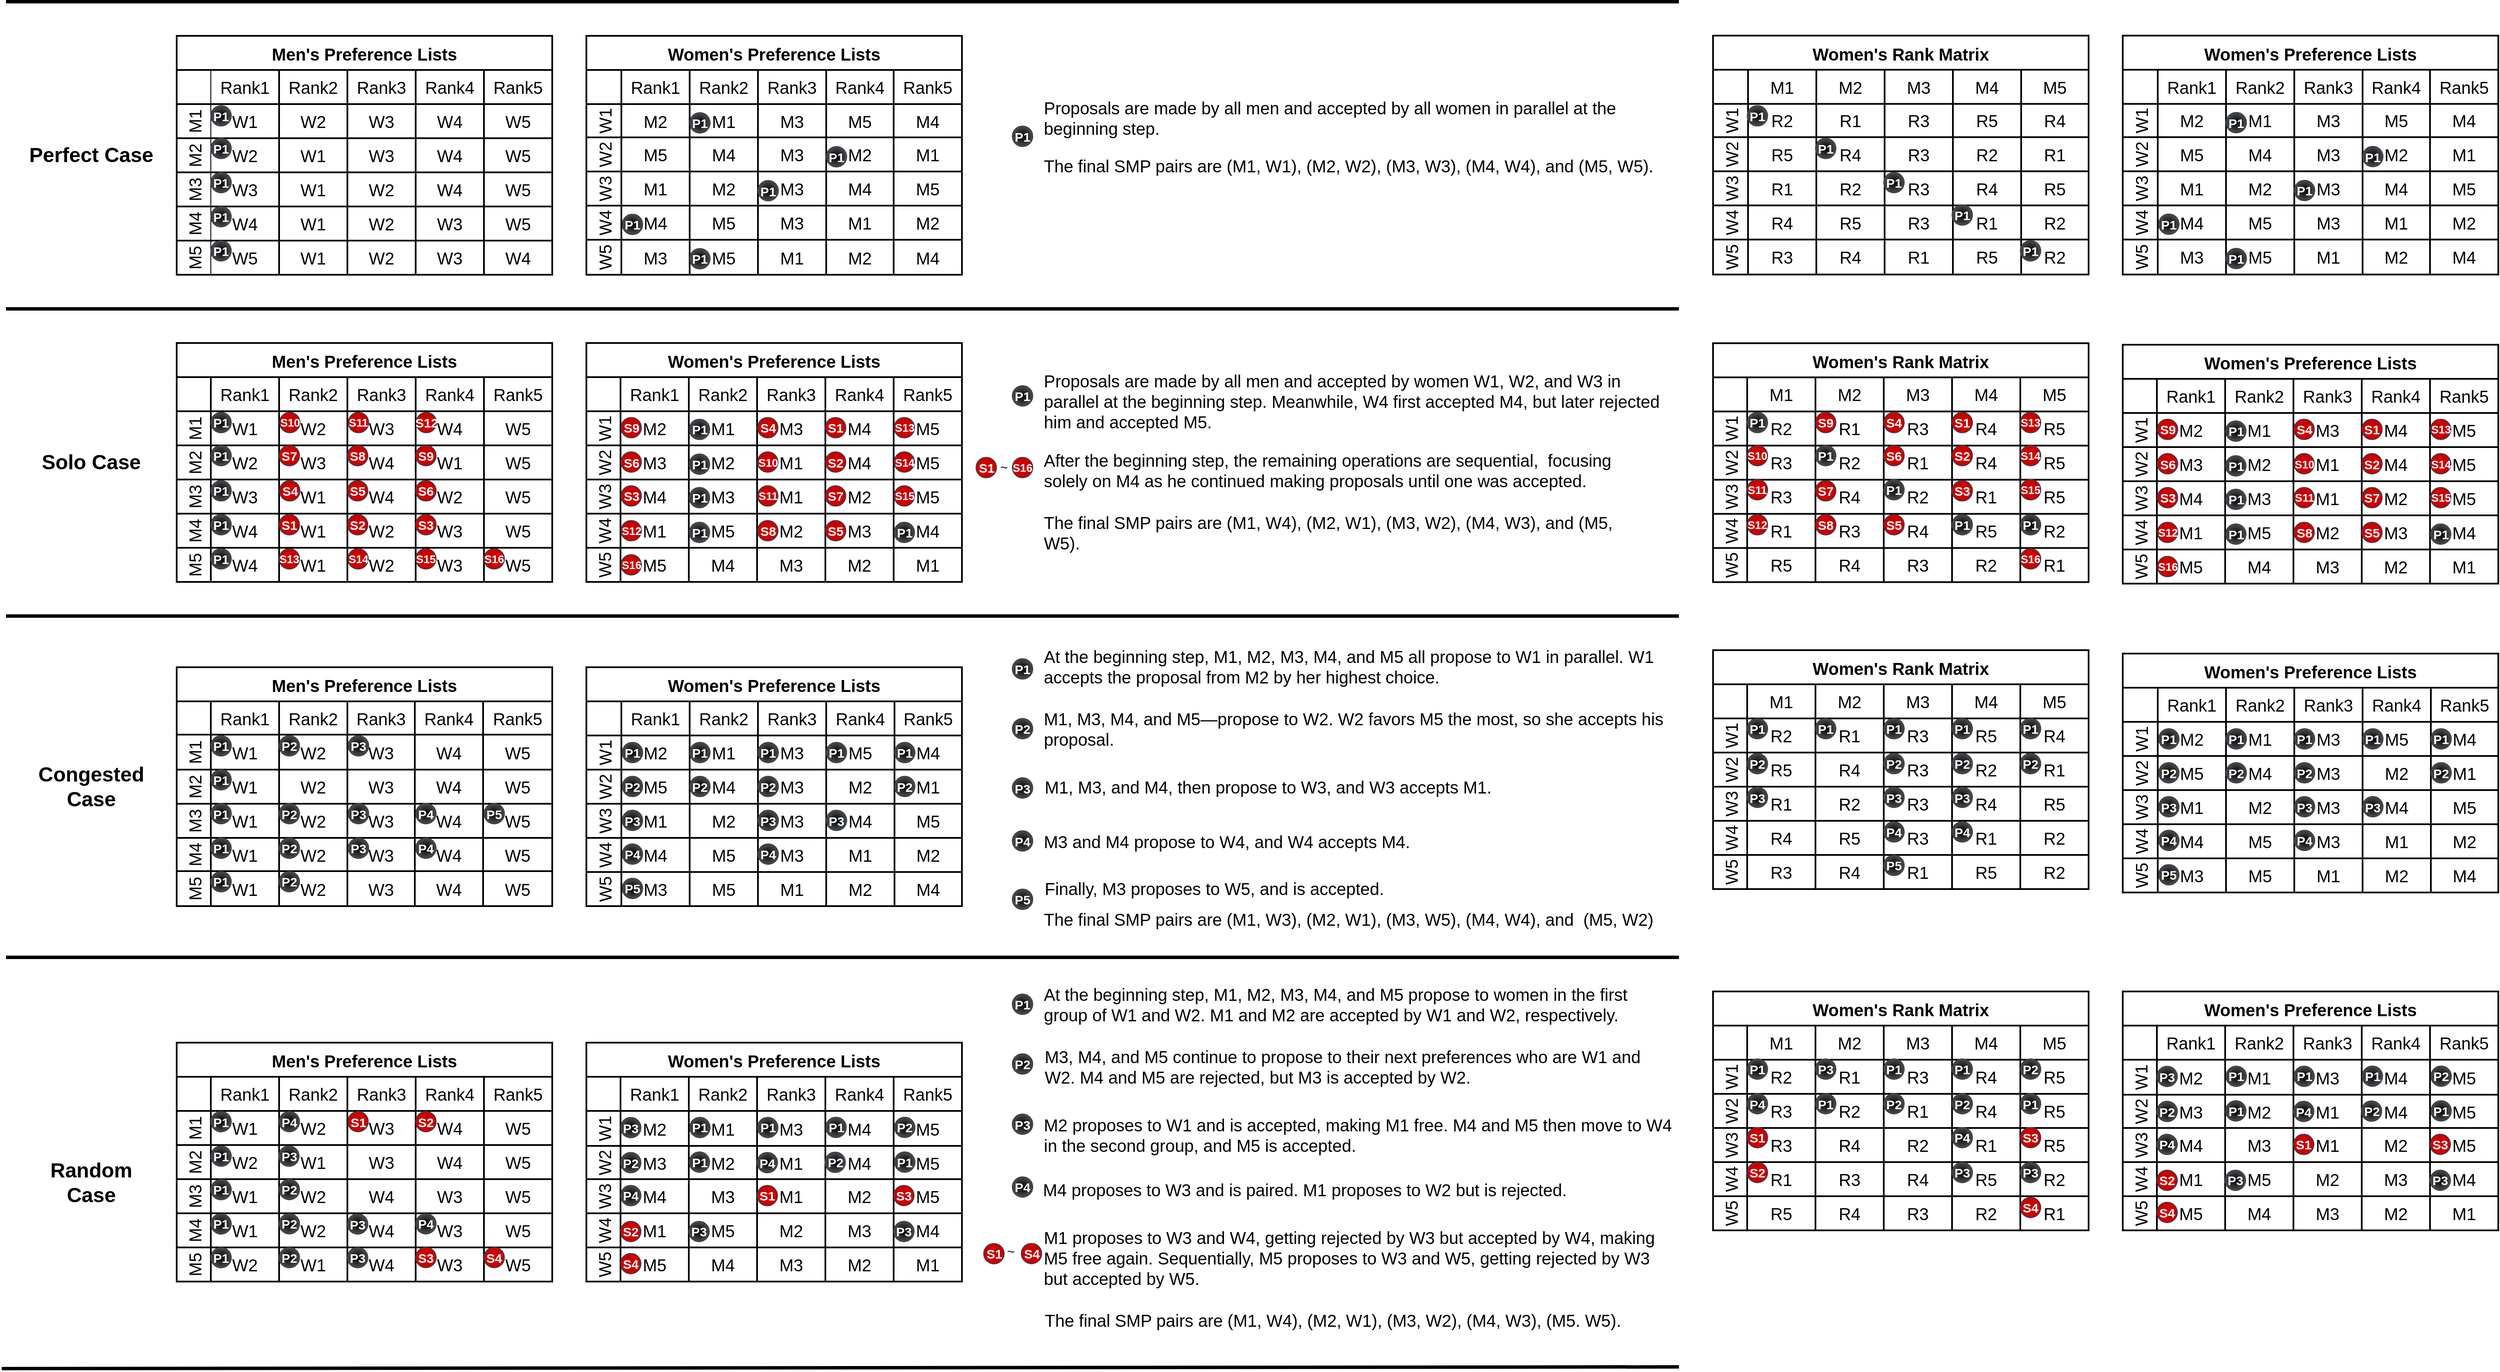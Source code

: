 <mxfile version="24.6.4" type="github">
  <diagram name="Page-1" id="Z41dUS2Wk9HJYVy0OwEA">
    <mxGraphModel dx="1976" dy="1696" grid="1" gridSize="10" guides="1" tooltips="1" connect="1" arrows="1" fold="1" page="1" pageScale="1" pageWidth="850" pageHeight="1100" math="0" shadow="0">
      <root>
        <mxCell id="0" />
        <mxCell id="1" parent="0" />
        <mxCell id="g0JNM9iUR0qo6FFxscxd-1" value="Men&#39;s Preference Lists" style="shape=table;startSize=40;container=1;collapsible=0;childLayout=tableLayout;resizeLast=0;resizeLastRow=0;fontStyle=1;fontSize=20;strokeWidth=2;" parent="1" vertex="1">
          <mxGeometry x="-280" y="-20" width="440" height="280.0" as="geometry" />
        </mxCell>
        <mxCell id="g0JNM9iUR0qo6FFxscxd-2" value="" style="shape=tableRow;horizontal=0;startSize=40;swimlaneHead=0;swimlaneBody=0;strokeColor=inherit;top=0;left=0;bottom=0;right=0;collapsible=0;dropTarget=0;fillColor=none;points=[[0,0.5],[1,0.5]];portConstraint=eastwest;fontSize=20;fontStyle=0;strokeWidth=2;" parent="g0JNM9iUR0qo6FFxscxd-1" vertex="1">
          <mxGeometry y="40" width="440" height="39" as="geometry" />
        </mxCell>
        <mxCell id="g0JNM9iUR0qo6FFxscxd-3" value="Rank1" style="shape=partialRectangle;html=1;whiteSpace=wrap;connectable=0;strokeColor=inherit;overflow=hidden;fillColor=none;top=0;left=0;bottom=0;right=0;pointerEvents=1;fontSize=20;fontStyle=0;strokeWidth=2;" parent="g0JNM9iUR0qo6FFxscxd-2" vertex="1">
          <mxGeometry x="40" width="80" height="39" as="geometry">
            <mxRectangle width="80" height="39" as="alternateBounds" />
          </mxGeometry>
        </mxCell>
        <mxCell id="g0JNM9iUR0qo6FFxscxd-4" value="Rank2" style="shape=partialRectangle;html=1;whiteSpace=wrap;connectable=0;strokeColor=inherit;overflow=hidden;fillColor=none;top=0;left=0;bottom=0;right=0;pointerEvents=1;fontSize=20;fontStyle=0;strokeWidth=2;" parent="g0JNM9iUR0qo6FFxscxd-2" vertex="1">
          <mxGeometry x="120" width="80" height="39" as="geometry">
            <mxRectangle width="80" height="39" as="alternateBounds" />
          </mxGeometry>
        </mxCell>
        <mxCell id="g0JNM9iUR0qo6FFxscxd-5" value="Rank3" style="shape=partialRectangle;html=1;whiteSpace=wrap;connectable=0;strokeColor=inherit;overflow=hidden;fillColor=none;top=0;left=0;bottom=0;right=0;pointerEvents=1;strokeWidth=2;resizeWidth=1;resizeHeight=1;fontSize=20;fontStyle=0" parent="g0JNM9iUR0qo6FFxscxd-2" vertex="1">
          <mxGeometry x="200" width="79" height="39" as="geometry">
            <mxRectangle width="79" height="39" as="alternateBounds" />
          </mxGeometry>
        </mxCell>
        <mxCell id="g0JNM9iUR0qo6FFxscxd-6" value="Rank4" style="shape=partialRectangle;html=1;whiteSpace=wrap;connectable=0;strokeColor=inherit;overflow=hidden;fillColor=none;top=0;left=0;bottom=0;right=0;pointerEvents=1;strokeWidth=2;resizeWidth=1;resizeHeight=1;fontSize=20;fontStyle=0" parent="g0JNM9iUR0qo6FFxscxd-2" vertex="1">
          <mxGeometry x="279" width="80" height="39" as="geometry">
            <mxRectangle width="80" height="39" as="alternateBounds" />
          </mxGeometry>
        </mxCell>
        <mxCell id="g0JNM9iUR0qo6FFxscxd-7" value="Rank5" style="shape=partialRectangle;html=1;whiteSpace=wrap;connectable=0;strokeColor=inherit;overflow=hidden;fillColor=none;top=0;left=0;bottom=0;right=0;pointerEvents=1;strokeWidth=2;resizeWidth=1;resizeHeight=1;fontSize=20;fontStyle=0" parent="g0JNM9iUR0qo6FFxscxd-2" vertex="1">
          <mxGeometry x="359" width="81" height="39" as="geometry">
            <mxRectangle width="81" height="39" as="alternateBounds" />
          </mxGeometry>
        </mxCell>
        <mxCell id="g0JNM9iUR0qo6FFxscxd-8" value="M1" style="shape=tableRow;horizontal=0;startSize=40;swimlaneHead=0;swimlaneBody=0;strokeColor=inherit;top=0;left=0;bottom=0;right=0;collapsible=0;dropTarget=0;fillColor=none;points=[[0,0.5],[1,0.5]];portConstraint=eastwest;fontSize=20;fontStyle=0;strokeWidth=2;" parent="g0JNM9iUR0qo6FFxscxd-1" vertex="1">
          <mxGeometry y="79" width="440" height="41" as="geometry" />
        </mxCell>
        <mxCell id="g0JNM9iUR0qo6FFxscxd-9" value="W1" style="shape=partialRectangle;html=1;whiteSpace=wrap;connectable=0;overflow=hidden;top=0;left=0;bottom=0;right=0;pointerEvents=1;strokeColor=default;fillColor=none;fontSize=20;fontStyle=0;strokeWidth=2;" parent="g0JNM9iUR0qo6FFxscxd-8" vertex="1">
          <mxGeometry x="40" width="80" height="41" as="geometry">
            <mxRectangle width="80" height="41" as="alternateBounds" />
          </mxGeometry>
        </mxCell>
        <mxCell id="g0JNM9iUR0qo6FFxscxd-10" value="W2" style="shape=partialRectangle;html=1;whiteSpace=wrap;connectable=0;overflow=hidden;top=0;left=0;bottom=0;right=0;pointerEvents=1;fillColor=none;labelBackgroundColor=none;labelBorderColor=none;strokeColor=default;shadow=0;resizable=1;resizeWidth=0;metaEdit=0;backgroundOutline=0;fontSize=20;fontStyle=0;strokeWidth=2;" parent="g0JNM9iUR0qo6FFxscxd-8" vertex="1">
          <mxGeometry x="120" width="80" height="41" as="geometry">
            <mxRectangle width="80" height="41" as="alternateBounds" />
          </mxGeometry>
        </mxCell>
        <mxCell id="g0JNM9iUR0qo6FFxscxd-11" value="W3" style="shape=partialRectangle;html=1;whiteSpace=wrap;connectable=0;overflow=hidden;top=0;left=0;bottom=0;right=0;pointerEvents=1;fillColor=none;fontSize=20;fontStyle=0;strokeWidth=2;" parent="g0JNM9iUR0qo6FFxscxd-8" vertex="1">
          <mxGeometry x="200" width="79" height="41" as="geometry">
            <mxRectangle width="79" height="41" as="alternateBounds" />
          </mxGeometry>
        </mxCell>
        <mxCell id="g0JNM9iUR0qo6FFxscxd-12" value="W4" style="shape=partialRectangle;html=1;whiteSpace=wrap;connectable=0;overflow=hidden;top=0;left=0;bottom=0;right=0;pointerEvents=1;fillColor=none;fontSize=20;fontStyle=0;strokeWidth=2;" parent="g0JNM9iUR0qo6FFxscxd-8" vertex="1">
          <mxGeometry x="279" width="80" height="41" as="geometry">
            <mxRectangle width="80" height="41" as="alternateBounds" />
          </mxGeometry>
        </mxCell>
        <mxCell id="g0JNM9iUR0qo6FFxscxd-13" value="W5" style="shape=partialRectangle;html=1;whiteSpace=wrap;connectable=0;overflow=hidden;top=0;left=0;bottom=0;right=0;pointerEvents=1;fillColor=none;fontSize=20;fontStyle=0;strokeWidth=2;" parent="g0JNM9iUR0qo6FFxscxd-8" vertex="1">
          <mxGeometry x="359" width="81" height="41" as="geometry">
            <mxRectangle width="81" height="41" as="alternateBounds" />
          </mxGeometry>
        </mxCell>
        <mxCell id="g0JNM9iUR0qo6FFxscxd-14" value="M2" style="shape=tableRow;horizontal=0;startSize=40;swimlaneHead=0;swimlaneBody=0;strokeColor=inherit;top=0;left=0;bottom=0;right=0;collapsible=0;dropTarget=0;fillColor=none;points=[[0,0.5],[1,0.5]];portConstraint=eastwest;fontSize=20;fontStyle=0;strokeWidth=2;" parent="g0JNM9iUR0qo6FFxscxd-1" vertex="1">
          <mxGeometry y="120" width="440" height="40" as="geometry" />
        </mxCell>
        <mxCell id="g0JNM9iUR0qo6FFxscxd-15" value="W1" style="shape=partialRectangle;html=1;whiteSpace=wrap;connectable=0;overflow=hidden;top=0;left=0;bottom=0;right=0;pointerEvents=1;strokeOpacity=100;fillColor=none;fontSize=20;fontStyle=0;strokeWidth=2;" parent="g0JNM9iUR0qo6FFxscxd-14" vertex="1">
          <mxGeometry x="40" width="80" height="40" as="geometry">
            <mxRectangle width="80" height="40" as="alternateBounds" />
          </mxGeometry>
        </mxCell>
        <mxCell id="g0JNM9iUR0qo6FFxscxd-16" value="W2" style="shape=partialRectangle;html=1;whiteSpace=wrap;connectable=0;strokeColor=inherit;overflow=hidden;fillColor=none;top=0;left=0;bottom=0;right=0;pointerEvents=1;fontSize=20;fontStyle=0;strokeWidth=2;" parent="g0JNM9iUR0qo6FFxscxd-14" vertex="1">
          <mxGeometry x="120" width="80" height="40" as="geometry">
            <mxRectangle width="80" height="40" as="alternateBounds" />
          </mxGeometry>
        </mxCell>
        <mxCell id="g0JNM9iUR0qo6FFxscxd-17" value="W3" style="shape=partialRectangle;html=1;whiteSpace=wrap;connectable=0;strokeColor=inherit;overflow=hidden;fillColor=none;top=0;left=0;bottom=0;right=0;pointerEvents=1;fontSize=20;fontStyle=0;strokeWidth=2;" parent="g0JNM9iUR0qo6FFxscxd-14" vertex="1">
          <mxGeometry x="200" width="79" height="40" as="geometry">
            <mxRectangle width="79" height="40" as="alternateBounds" />
          </mxGeometry>
        </mxCell>
        <mxCell id="g0JNM9iUR0qo6FFxscxd-18" value="W4" style="shape=partialRectangle;html=1;whiteSpace=wrap;connectable=0;strokeColor=inherit;overflow=hidden;fillColor=none;top=0;left=0;bottom=0;right=0;pointerEvents=1;fontSize=20;fontStyle=0;strokeWidth=2;" parent="g0JNM9iUR0qo6FFxscxd-14" vertex="1">
          <mxGeometry x="279" width="80" height="40" as="geometry">
            <mxRectangle width="80" height="40" as="alternateBounds" />
          </mxGeometry>
        </mxCell>
        <mxCell id="g0JNM9iUR0qo6FFxscxd-19" value="W5" style="shape=partialRectangle;html=1;whiteSpace=wrap;connectable=0;strokeColor=inherit;overflow=hidden;fillColor=none;top=0;left=0;bottom=0;right=0;pointerEvents=1;fontSize=20;fontStyle=0;strokeWidth=2;" parent="g0JNM9iUR0qo6FFxscxd-14" vertex="1">
          <mxGeometry x="359" width="81" height="40" as="geometry">
            <mxRectangle width="81" height="40" as="alternateBounds" />
          </mxGeometry>
        </mxCell>
        <mxCell id="g0JNM9iUR0qo6FFxscxd-20" value="M3" style="shape=tableRow;horizontal=0;startSize=40;swimlaneHead=0;swimlaneBody=0;strokeColor=inherit;top=0;left=0;bottom=0;right=0;collapsible=0;dropTarget=0;fillColor=none;points=[[0,0.5],[1,0.5]];portConstraint=eastwest;fontSize=20;fontStyle=0;strokeWidth=2;" parent="g0JNM9iUR0qo6FFxscxd-1" vertex="1">
          <mxGeometry y="160" width="440" height="40" as="geometry" />
        </mxCell>
        <mxCell id="g0JNM9iUR0qo6FFxscxd-21" value="W1" style="shape=partialRectangle;html=1;whiteSpace=wrap;connectable=0;overflow=hidden;top=0;left=0;bottom=0;right=0;pointerEvents=1;fillColor=none;fontSize=20;fontStyle=0;strokeWidth=2;" parent="g0JNM9iUR0qo6FFxscxd-20" vertex="1">
          <mxGeometry x="40" width="80" height="40" as="geometry">
            <mxRectangle width="80" height="40" as="alternateBounds" />
          </mxGeometry>
        </mxCell>
        <mxCell id="g0JNM9iUR0qo6FFxscxd-22" value="W2" style="shape=partialRectangle;html=1;whiteSpace=wrap;connectable=0;overflow=hidden;top=0;left=0;bottom=0;right=0;pointerEvents=1;fillColor=none;fontSize=20;fontStyle=0;strokeWidth=2;" parent="g0JNM9iUR0qo6FFxscxd-20" vertex="1">
          <mxGeometry x="120" width="80" height="40" as="geometry">
            <mxRectangle width="80" height="40" as="alternateBounds" />
          </mxGeometry>
        </mxCell>
        <mxCell id="g0JNM9iUR0qo6FFxscxd-23" value="W3" style="shape=partialRectangle;html=1;whiteSpace=wrap;connectable=0;strokeColor=inherit;overflow=hidden;fillColor=none;top=0;left=0;bottom=0;right=0;pointerEvents=1;fontSize=20;fontStyle=0;strokeWidth=2;" parent="g0JNM9iUR0qo6FFxscxd-20" vertex="1">
          <mxGeometry x="200" width="79" height="40" as="geometry">
            <mxRectangle width="79" height="40" as="alternateBounds" />
          </mxGeometry>
        </mxCell>
        <mxCell id="g0JNM9iUR0qo6FFxscxd-24" value="W4" style="shape=partialRectangle;html=1;whiteSpace=wrap;connectable=0;strokeColor=inherit;overflow=hidden;fillColor=none;top=0;left=0;bottom=0;right=0;pointerEvents=1;fontSize=20;fontStyle=0;strokeWidth=2;" parent="g0JNM9iUR0qo6FFxscxd-20" vertex="1">
          <mxGeometry x="279" width="80" height="40" as="geometry">
            <mxRectangle width="80" height="40" as="alternateBounds" />
          </mxGeometry>
        </mxCell>
        <mxCell id="g0JNM9iUR0qo6FFxscxd-25" value="W5" style="shape=partialRectangle;html=1;whiteSpace=wrap;connectable=0;strokeColor=inherit;overflow=hidden;fillColor=none;top=0;left=0;bottom=0;right=0;pointerEvents=1;fontSize=20;fontStyle=0;strokeWidth=2;" parent="g0JNM9iUR0qo6FFxscxd-20" vertex="1">
          <mxGeometry x="359" width="81" height="40" as="geometry">
            <mxRectangle width="81" height="40" as="alternateBounds" />
          </mxGeometry>
        </mxCell>
        <mxCell id="g0JNM9iUR0qo6FFxscxd-26" value="M4" style="shape=tableRow;horizontal=0;startSize=40;swimlaneHead=0;swimlaneBody=0;strokeColor=inherit;top=0;left=0;bottom=0;right=0;collapsible=0;dropTarget=0;fillColor=none;points=[[0,0.5],[1,0.5]];portConstraint=eastwest;fontSize=20;fontStyle=0;strokeWidth=2;" parent="g0JNM9iUR0qo6FFxscxd-1" vertex="1">
          <mxGeometry y="200" width="440" height="39" as="geometry" />
        </mxCell>
        <mxCell id="g0JNM9iUR0qo6FFxscxd-27" value="W1" style="shape=partialRectangle;html=1;whiteSpace=wrap;connectable=0;overflow=hidden;top=0;left=0;bottom=0;right=0;pointerEvents=1;fillColor=none;fontSize=20;fontStyle=0;strokeWidth=2;" parent="g0JNM9iUR0qo6FFxscxd-26" vertex="1">
          <mxGeometry x="40" width="80" height="39" as="geometry">
            <mxRectangle width="80" height="39" as="alternateBounds" />
          </mxGeometry>
        </mxCell>
        <mxCell id="g0JNM9iUR0qo6FFxscxd-28" value="W2" style="shape=partialRectangle;html=1;whiteSpace=wrap;connectable=0;overflow=hidden;top=0;left=0;bottom=0;right=0;pointerEvents=1;fillColor=none;fontSize=20;fontStyle=0;strokeWidth=2;" parent="g0JNM9iUR0qo6FFxscxd-26" vertex="1">
          <mxGeometry x="120" width="80" height="39" as="geometry">
            <mxRectangle width="80" height="39" as="alternateBounds" />
          </mxGeometry>
        </mxCell>
        <mxCell id="g0JNM9iUR0qo6FFxscxd-29" value="W3" style="shape=partialRectangle;html=1;whiteSpace=wrap;connectable=0;strokeColor=inherit;overflow=hidden;fillColor=none;top=0;left=0;bottom=0;right=0;pointerEvents=1;fontSize=20;fontStyle=0;strokeWidth=2;" parent="g0JNM9iUR0qo6FFxscxd-26" vertex="1">
          <mxGeometry x="200" width="79" height="39" as="geometry">
            <mxRectangle width="79" height="39" as="alternateBounds" />
          </mxGeometry>
        </mxCell>
        <mxCell id="g0JNM9iUR0qo6FFxscxd-30" value="W4" style="shape=partialRectangle;html=1;whiteSpace=wrap;connectable=0;strokeColor=inherit;overflow=hidden;fillColor=none;top=0;left=0;bottom=0;right=0;pointerEvents=1;fontSize=20;fontStyle=0;strokeWidth=2;" parent="g0JNM9iUR0qo6FFxscxd-26" vertex="1">
          <mxGeometry x="279" width="80" height="39" as="geometry">
            <mxRectangle width="80" height="39" as="alternateBounds" />
          </mxGeometry>
        </mxCell>
        <mxCell id="g0JNM9iUR0qo6FFxscxd-31" value="W5" style="shape=partialRectangle;html=1;whiteSpace=wrap;connectable=0;strokeColor=inherit;overflow=hidden;fillColor=none;top=0;left=0;bottom=0;right=0;pointerEvents=1;fontSize=20;fontStyle=0;strokeWidth=2;" parent="g0JNM9iUR0qo6FFxscxd-26" vertex="1">
          <mxGeometry x="359" width="81" height="39" as="geometry">
            <mxRectangle width="81" height="39" as="alternateBounds" />
          </mxGeometry>
        </mxCell>
        <mxCell id="g0JNM9iUR0qo6FFxscxd-32" value="M5" style="shape=tableRow;horizontal=0;startSize=40;swimlaneHead=0;swimlaneBody=0;strokeColor=inherit;top=0;left=0;bottom=0;right=0;collapsible=0;dropTarget=0;fillColor=none;points=[[0,0.5],[1,0.5]];portConstraint=eastwest;fontSize=20;fontStyle=0;strokeWidth=2;" parent="g0JNM9iUR0qo6FFxscxd-1" vertex="1">
          <mxGeometry y="239" width="440" height="41" as="geometry" />
        </mxCell>
        <mxCell id="g0JNM9iUR0qo6FFxscxd-33" value="W1" style="shape=partialRectangle;html=1;whiteSpace=wrap;connectable=0;overflow=hidden;top=0;left=0;bottom=0;right=0;pointerEvents=1;fillColor=none;fontSize=20;fontStyle=0;strokeWidth=2;" parent="g0JNM9iUR0qo6FFxscxd-32" vertex="1">
          <mxGeometry x="40" width="80" height="41" as="geometry">
            <mxRectangle width="80" height="41" as="alternateBounds" />
          </mxGeometry>
        </mxCell>
        <mxCell id="g0JNM9iUR0qo6FFxscxd-34" value="W2" style="shape=partialRectangle;html=1;whiteSpace=wrap;connectable=0;overflow=hidden;top=0;left=0;bottom=0;right=0;pointerEvents=1;fillColor=none;fontSize=20;fontStyle=0;strokeWidth=2;" parent="g0JNM9iUR0qo6FFxscxd-32" vertex="1">
          <mxGeometry x="120" width="80" height="41" as="geometry">
            <mxRectangle width="80" height="41" as="alternateBounds" />
          </mxGeometry>
        </mxCell>
        <mxCell id="g0JNM9iUR0qo6FFxscxd-35" value="W3" style="shape=partialRectangle;html=1;whiteSpace=wrap;connectable=0;strokeColor=inherit;overflow=hidden;fillColor=none;top=0;left=0;bottom=0;right=0;pointerEvents=1;fontSize=20;fontStyle=0;strokeWidth=2;" parent="g0JNM9iUR0qo6FFxscxd-32" vertex="1">
          <mxGeometry x="200" width="79" height="41" as="geometry">
            <mxRectangle width="79" height="41" as="alternateBounds" />
          </mxGeometry>
        </mxCell>
        <mxCell id="g0JNM9iUR0qo6FFxscxd-36" value="W4" style="shape=partialRectangle;html=1;whiteSpace=wrap;connectable=0;strokeColor=inherit;overflow=hidden;fillColor=none;top=0;left=0;bottom=0;right=0;pointerEvents=1;fontSize=20;fontStyle=0;strokeWidth=2;" parent="g0JNM9iUR0qo6FFxscxd-32" vertex="1">
          <mxGeometry x="279" width="80" height="41" as="geometry">
            <mxRectangle width="80" height="41" as="alternateBounds" />
          </mxGeometry>
        </mxCell>
        <mxCell id="g0JNM9iUR0qo6FFxscxd-37" value="W5" style="shape=partialRectangle;html=1;whiteSpace=wrap;connectable=0;strokeColor=inherit;overflow=hidden;fillColor=none;top=0;left=0;bottom=0;right=0;pointerEvents=1;fontSize=20;fontStyle=0;strokeWidth=2;" parent="g0JNM9iUR0qo6FFxscxd-32" vertex="1">
          <mxGeometry x="359" width="81" height="41" as="geometry">
            <mxRectangle width="81" height="41" as="alternateBounds" />
          </mxGeometry>
        </mxCell>
        <mxCell id="g0JNM9iUR0qo6FFxscxd-38" value="Men&#39;s Preference Lists" style="shape=table;startSize=40;container=1;collapsible=0;childLayout=tableLayout;resizeLast=0;resizeLastRow=0;fontStyle=1;fontSize=20;strokeWidth=2;" parent="1" vertex="1">
          <mxGeometry x="-280" y="-400" width="440" height="280.0" as="geometry" />
        </mxCell>
        <mxCell id="g0JNM9iUR0qo6FFxscxd-39" value="" style="shape=tableRow;horizontal=0;startSize=40;swimlaneHead=0;swimlaneBody=0;strokeColor=inherit;top=0;left=0;bottom=0;right=0;collapsible=0;dropTarget=0;fillColor=none;points=[[0,0.5],[1,0.5]];portConstraint=eastwest;fontSize=20;strokeWidth=2;" parent="g0JNM9iUR0qo6FFxscxd-38" vertex="1">
          <mxGeometry y="40" width="440" height="40" as="geometry" />
        </mxCell>
        <mxCell id="g0JNM9iUR0qo6FFxscxd-40" value="Rank1" style="shape=partialRectangle;html=1;whiteSpace=wrap;connectable=0;strokeColor=inherit;overflow=hidden;fillColor=none;top=0;left=0;bottom=0;right=0;pointerEvents=1;fontSize=20;strokeWidth=2;" parent="g0JNM9iUR0qo6FFxscxd-39" vertex="1">
          <mxGeometry x="40" width="80" height="40" as="geometry">
            <mxRectangle width="80" height="40" as="alternateBounds" />
          </mxGeometry>
        </mxCell>
        <mxCell id="g0JNM9iUR0qo6FFxscxd-41" value="Rank2" style="shape=partialRectangle;html=1;whiteSpace=wrap;connectable=0;strokeColor=inherit;overflow=hidden;fillColor=none;top=0;left=0;bottom=0;right=0;pointerEvents=1;fontSize=20;strokeWidth=2;" parent="g0JNM9iUR0qo6FFxscxd-39" vertex="1">
          <mxGeometry x="120" width="80" height="40" as="geometry">
            <mxRectangle width="80" height="40" as="alternateBounds" />
          </mxGeometry>
        </mxCell>
        <mxCell id="g0JNM9iUR0qo6FFxscxd-42" value="Rank3" style="shape=partialRectangle;html=1;whiteSpace=wrap;connectable=0;strokeColor=inherit;overflow=hidden;fillColor=none;top=0;left=0;bottom=0;right=0;pointerEvents=1;strokeWidth=2;resizeWidth=1;resizeHeight=1;fontSize=20;" parent="g0JNM9iUR0qo6FFxscxd-39" vertex="1">
          <mxGeometry x="200" width="80" height="40" as="geometry">
            <mxRectangle width="80" height="40" as="alternateBounds" />
          </mxGeometry>
        </mxCell>
        <mxCell id="g0JNM9iUR0qo6FFxscxd-43" value="Rank4" style="shape=partialRectangle;html=1;whiteSpace=wrap;connectable=0;strokeColor=inherit;overflow=hidden;fillColor=none;top=0;left=0;bottom=0;right=0;pointerEvents=1;strokeWidth=2;resizeWidth=1;resizeHeight=1;fontSize=20;" parent="g0JNM9iUR0qo6FFxscxd-39" vertex="1">
          <mxGeometry x="280" width="80" height="40" as="geometry">
            <mxRectangle width="80" height="40" as="alternateBounds" />
          </mxGeometry>
        </mxCell>
        <mxCell id="g0JNM9iUR0qo6FFxscxd-44" value="Rank5" style="shape=partialRectangle;html=1;whiteSpace=wrap;connectable=0;strokeColor=inherit;overflow=hidden;fillColor=none;top=0;left=0;bottom=0;right=0;pointerEvents=1;strokeWidth=2;resizeWidth=1;resizeHeight=1;fontSize=20;" parent="g0JNM9iUR0qo6FFxscxd-39" vertex="1">
          <mxGeometry x="360" width="80" height="40" as="geometry">
            <mxRectangle width="80" height="40" as="alternateBounds" />
          </mxGeometry>
        </mxCell>
        <mxCell id="g0JNM9iUR0qo6FFxscxd-45" value="M1" style="shape=tableRow;horizontal=0;startSize=40;swimlaneHead=0;swimlaneBody=0;strokeColor=inherit;top=0;left=0;bottom=0;right=0;collapsible=0;dropTarget=0;fillColor=none;points=[[0,0.5],[1,0.5]];portConstraint=eastwest;fontSize=20;strokeWidth=2;" parent="g0JNM9iUR0qo6FFxscxd-38" vertex="1">
          <mxGeometry y="80" width="440" height="40" as="geometry" />
        </mxCell>
        <mxCell id="g0JNM9iUR0qo6FFxscxd-46" value="W1" style="shape=partialRectangle;html=1;whiteSpace=wrap;connectable=0;overflow=hidden;top=0;left=0;bottom=0;right=0;pointerEvents=1;strokeColor=default;fillColor=none;fontSize=20;strokeWidth=2;" parent="g0JNM9iUR0qo6FFxscxd-45" vertex="1">
          <mxGeometry x="40" width="80" height="40" as="geometry">
            <mxRectangle width="80" height="40" as="alternateBounds" />
          </mxGeometry>
        </mxCell>
        <mxCell id="g0JNM9iUR0qo6FFxscxd-47" value="W2" style="shape=partialRectangle;html=1;whiteSpace=wrap;connectable=0;overflow=hidden;top=0;left=0;bottom=0;right=0;pointerEvents=1;fillColor=none;labelBackgroundColor=none;labelBorderColor=none;strokeColor=default;shadow=0;resizable=1;resizeWidth=0;metaEdit=0;backgroundOutline=0;fontSize=20;strokeWidth=2;" parent="g0JNM9iUR0qo6FFxscxd-45" vertex="1">
          <mxGeometry x="120" width="80" height="40" as="geometry">
            <mxRectangle width="80" height="40" as="alternateBounds" />
          </mxGeometry>
        </mxCell>
        <mxCell id="g0JNM9iUR0qo6FFxscxd-48" value="W3" style="shape=partialRectangle;html=1;whiteSpace=wrap;connectable=0;overflow=hidden;top=0;left=0;bottom=0;right=0;pointerEvents=1;fillColor=none;fontSize=20;strokeWidth=2;" parent="g0JNM9iUR0qo6FFxscxd-45" vertex="1">
          <mxGeometry x="200" width="80" height="40" as="geometry">
            <mxRectangle width="80" height="40" as="alternateBounds" />
          </mxGeometry>
        </mxCell>
        <mxCell id="g0JNM9iUR0qo6FFxscxd-49" value="W4" style="shape=partialRectangle;html=1;whiteSpace=wrap;connectable=0;overflow=hidden;top=0;left=0;bottom=0;right=0;pointerEvents=1;fillColor=none;fontSize=20;strokeWidth=2;" parent="g0JNM9iUR0qo6FFxscxd-45" vertex="1">
          <mxGeometry x="280" width="80" height="40" as="geometry">
            <mxRectangle width="80" height="40" as="alternateBounds" />
          </mxGeometry>
        </mxCell>
        <mxCell id="g0JNM9iUR0qo6FFxscxd-50" value="W5" style="shape=partialRectangle;html=1;whiteSpace=wrap;connectable=0;overflow=hidden;top=0;left=0;bottom=0;right=0;pointerEvents=1;fillColor=none;fontSize=20;strokeWidth=2;" parent="g0JNM9iUR0qo6FFxscxd-45" vertex="1">
          <mxGeometry x="360" width="80" height="40" as="geometry">
            <mxRectangle width="80" height="40" as="alternateBounds" />
          </mxGeometry>
        </mxCell>
        <mxCell id="g0JNM9iUR0qo6FFxscxd-51" value="M2" style="shape=tableRow;horizontal=0;startSize=40;swimlaneHead=0;swimlaneBody=0;strokeColor=inherit;top=0;left=0;bottom=0;right=0;collapsible=0;dropTarget=0;fillColor=none;points=[[0,0.5],[1,0.5]];portConstraint=eastwest;fontSize=20;strokeWidth=2;" parent="g0JNM9iUR0qo6FFxscxd-38" vertex="1">
          <mxGeometry y="120" width="440" height="40" as="geometry" />
        </mxCell>
        <mxCell id="g0JNM9iUR0qo6FFxscxd-52" value="W2" style="shape=partialRectangle;html=1;whiteSpace=wrap;connectable=0;overflow=hidden;top=0;left=0;bottom=0;right=0;pointerEvents=1;strokeOpacity=100;fillColor=none;fontSize=20;strokeWidth=2;" parent="g0JNM9iUR0qo6FFxscxd-51" vertex="1">
          <mxGeometry x="40" width="80" height="40" as="geometry">
            <mxRectangle width="80" height="40" as="alternateBounds" />
          </mxGeometry>
        </mxCell>
        <mxCell id="g0JNM9iUR0qo6FFxscxd-53" value="W3" style="shape=partialRectangle;html=1;whiteSpace=wrap;connectable=0;strokeColor=inherit;overflow=hidden;fillColor=none;top=0;left=0;bottom=0;right=0;pointerEvents=1;fontSize=20;strokeWidth=2;" parent="g0JNM9iUR0qo6FFxscxd-51" vertex="1">
          <mxGeometry x="120" width="80" height="40" as="geometry">
            <mxRectangle width="80" height="40" as="alternateBounds" />
          </mxGeometry>
        </mxCell>
        <mxCell id="g0JNM9iUR0qo6FFxscxd-54" value="W4" style="shape=partialRectangle;html=1;whiteSpace=wrap;connectable=0;strokeColor=inherit;overflow=hidden;fillColor=none;top=0;left=0;bottom=0;right=0;pointerEvents=1;fontSize=20;strokeWidth=2;" parent="g0JNM9iUR0qo6FFxscxd-51" vertex="1">
          <mxGeometry x="200" width="80" height="40" as="geometry">
            <mxRectangle width="80" height="40" as="alternateBounds" />
          </mxGeometry>
        </mxCell>
        <mxCell id="g0JNM9iUR0qo6FFxscxd-55" value="W1" style="shape=partialRectangle;html=1;whiteSpace=wrap;connectable=0;strokeColor=inherit;overflow=hidden;fillColor=none;top=0;left=0;bottom=0;right=0;pointerEvents=1;fontSize=20;strokeWidth=2;" parent="g0JNM9iUR0qo6FFxscxd-51" vertex="1">
          <mxGeometry x="280" width="80" height="40" as="geometry">
            <mxRectangle width="80" height="40" as="alternateBounds" />
          </mxGeometry>
        </mxCell>
        <mxCell id="g0JNM9iUR0qo6FFxscxd-56" value="W5" style="shape=partialRectangle;html=1;whiteSpace=wrap;connectable=0;strokeColor=inherit;overflow=hidden;fillColor=none;top=0;left=0;bottom=0;right=0;pointerEvents=1;fontSize=20;strokeWidth=2;" parent="g0JNM9iUR0qo6FFxscxd-51" vertex="1">
          <mxGeometry x="360" width="80" height="40" as="geometry">
            <mxRectangle width="80" height="40" as="alternateBounds" />
          </mxGeometry>
        </mxCell>
        <mxCell id="g0JNM9iUR0qo6FFxscxd-57" value="M3" style="shape=tableRow;horizontal=0;startSize=40;swimlaneHead=0;swimlaneBody=0;strokeColor=inherit;top=0;left=0;bottom=0;right=0;collapsible=0;dropTarget=0;fillColor=none;points=[[0,0.5],[1,0.5]];portConstraint=eastwest;fontSize=20;strokeWidth=2;" parent="g0JNM9iUR0qo6FFxscxd-38" vertex="1">
          <mxGeometry y="160" width="440" height="40" as="geometry" />
        </mxCell>
        <mxCell id="g0JNM9iUR0qo6FFxscxd-58" value="W3" style="shape=partialRectangle;html=1;whiteSpace=wrap;connectable=0;overflow=hidden;top=0;left=0;bottom=0;right=0;pointerEvents=1;fillColor=none;fontSize=20;strokeWidth=2;" parent="g0JNM9iUR0qo6FFxscxd-57" vertex="1">
          <mxGeometry x="40" width="80" height="40" as="geometry">
            <mxRectangle width="80" height="40" as="alternateBounds" />
          </mxGeometry>
        </mxCell>
        <mxCell id="g0JNM9iUR0qo6FFxscxd-59" value="W1" style="shape=partialRectangle;html=1;whiteSpace=wrap;connectable=0;overflow=hidden;top=0;left=0;bottom=0;right=0;pointerEvents=1;fillColor=none;fontSize=20;strokeWidth=2;" parent="g0JNM9iUR0qo6FFxscxd-57" vertex="1">
          <mxGeometry x="120" width="80" height="40" as="geometry">
            <mxRectangle width="80" height="40" as="alternateBounds" />
          </mxGeometry>
        </mxCell>
        <mxCell id="g0JNM9iUR0qo6FFxscxd-60" value="W4" style="shape=partialRectangle;html=1;whiteSpace=wrap;connectable=0;strokeColor=inherit;overflow=hidden;fillColor=none;top=0;left=0;bottom=0;right=0;pointerEvents=1;fontSize=20;strokeWidth=2;" parent="g0JNM9iUR0qo6FFxscxd-57" vertex="1">
          <mxGeometry x="200" width="80" height="40" as="geometry">
            <mxRectangle width="80" height="40" as="alternateBounds" />
          </mxGeometry>
        </mxCell>
        <mxCell id="g0JNM9iUR0qo6FFxscxd-61" value="W2" style="shape=partialRectangle;html=1;whiteSpace=wrap;connectable=0;strokeColor=inherit;overflow=hidden;fillColor=none;top=0;left=0;bottom=0;right=0;pointerEvents=1;fontSize=20;strokeWidth=2;" parent="g0JNM9iUR0qo6FFxscxd-57" vertex="1">
          <mxGeometry x="280" width="80" height="40" as="geometry">
            <mxRectangle width="80" height="40" as="alternateBounds" />
          </mxGeometry>
        </mxCell>
        <mxCell id="g0JNM9iUR0qo6FFxscxd-62" value="W5" style="shape=partialRectangle;html=1;whiteSpace=wrap;connectable=0;strokeColor=inherit;overflow=hidden;fillColor=none;top=0;left=0;bottom=0;right=0;pointerEvents=1;fontSize=20;strokeWidth=2;" parent="g0JNM9iUR0qo6FFxscxd-57" vertex="1">
          <mxGeometry x="360" width="80" height="40" as="geometry">
            <mxRectangle width="80" height="40" as="alternateBounds" />
          </mxGeometry>
        </mxCell>
        <mxCell id="g0JNM9iUR0qo6FFxscxd-63" value="M4" style="shape=tableRow;horizontal=0;startSize=40;swimlaneHead=0;swimlaneBody=0;strokeColor=inherit;top=0;left=0;bottom=0;right=0;collapsible=0;dropTarget=0;fillColor=none;points=[[0,0.5],[1,0.5]];portConstraint=eastwest;fontSize=20;strokeWidth=2;" parent="g0JNM9iUR0qo6FFxscxd-38" vertex="1">
          <mxGeometry y="200" width="440" height="40" as="geometry" />
        </mxCell>
        <mxCell id="g0JNM9iUR0qo6FFxscxd-64" value="W4" style="shape=partialRectangle;html=1;whiteSpace=wrap;connectable=0;overflow=hidden;top=0;left=0;bottom=0;right=0;pointerEvents=1;fillColor=none;fontSize=20;strokeWidth=2;" parent="g0JNM9iUR0qo6FFxscxd-63" vertex="1">
          <mxGeometry x="40" width="80" height="40" as="geometry">
            <mxRectangle width="80" height="40" as="alternateBounds" />
          </mxGeometry>
        </mxCell>
        <mxCell id="g0JNM9iUR0qo6FFxscxd-65" value="W1" style="shape=partialRectangle;html=1;whiteSpace=wrap;connectable=0;overflow=hidden;top=0;left=0;bottom=0;right=0;pointerEvents=1;fillColor=none;fontSize=20;strokeWidth=2;" parent="g0JNM9iUR0qo6FFxscxd-63" vertex="1">
          <mxGeometry x="120" width="80" height="40" as="geometry">
            <mxRectangle width="80" height="40" as="alternateBounds" />
          </mxGeometry>
        </mxCell>
        <mxCell id="g0JNM9iUR0qo6FFxscxd-66" value="W2" style="shape=partialRectangle;html=1;whiteSpace=wrap;connectable=0;strokeColor=inherit;overflow=hidden;fillColor=none;top=0;left=0;bottom=0;right=0;pointerEvents=1;fontSize=20;strokeWidth=2;" parent="g0JNM9iUR0qo6FFxscxd-63" vertex="1">
          <mxGeometry x="200" width="80" height="40" as="geometry">
            <mxRectangle width="80" height="40" as="alternateBounds" />
          </mxGeometry>
        </mxCell>
        <mxCell id="g0JNM9iUR0qo6FFxscxd-67" value="W3" style="shape=partialRectangle;html=1;whiteSpace=wrap;connectable=0;strokeColor=inherit;overflow=hidden;fillColor=none;top=0;left=0;bottom=0;right=0;pointerEvents=1;fontSize=20;strokeWidth=2;" parent="g0JNM9iUR0qo6FFxscxd-63" vertex="1">
          <mxGeometry x="280" width="80" height="40" as="geometry">
            <mxRectangle width="80" height="40" as="alternateBounds" />
          </mxGeometry>
        </mxCell>
        <mxCell id="g0JNM9iUR0qo6FFxscxd-68" value="W5" style="shape=partialRectangle;html=1;whiteSpace=wrap;connectable=0;strokeColor=inherit;overflow=hidden;fillColor=none;top=0;left=0;bottom=0;right=0;pointerEvents=1;fontSize=20;strokeWidth=2;" parent="g0JNM9iUR0qo6FFxscxd-63" vertex="1">
          <mxGeometry x="360" width="80" height="40" as="geometry">
            <mxRectangle width="80" height="40" as="alternateBounds" />
          </mxGeometry>
        </mxCell>
        <mxCell id="g0JNM9iUR0qo6FFxscxd-69" value="M5" style="shape=tableRow;horizontal=0;startSize=40;swimlaneHead=0;swimlaneBody=0;strokeColor=inherit;top=0;left=0;bottom=0;right=0;collapsible=0;dropTarget=0;fillColor=none;points=[[0,0.5],[1,0.5]];portConstraint=eastwest;fontSize=20;strokeWidth=2;" parent="g0JNM9iUR0qo6FFxscxd-38" vertex="1">
          <mxGeometry y="240" width="440" height="40" as="geometry" />
        </mxCell>
        <mxCell id="g0JNM9iUR0qo6FFxscxd-70" value="W4" style="shape=partialRectangle;html=1;whiteSpace=wrap;connectable=0;overflow=hidden;top=0;left=0;bottom=0;right=0;pointerEvents=1;fillColor=none;fontSize=20;strokeWidth=2;" parent="g0JNM9iUR0qo6FFxscxd-69" vertex="1">
          <mxGeometry x="40" width="80" height="40" as="geometry">
            <mxRectangle width="80" height="40" as="alternateBounds" />
          </mxGeometry>
        </mxCell>
        <mxCell id="g0JNM9iUR0qo6FFxscxd-71" value="W1" style="shape=partialRectangle;html=1;whiteSpace=wrap;connectable=0;overflow=hidden;top=0;left=0;bottom=0;right=0;pointerEvents=1;fillColor=none;fontSize=20;strokeWidth=2;" parent="g0JNM9iUR0qo6FFxscxd-69" vertex="1">
          <mxGeometry x="120" width="80" height="40" as="geometry">
            <mxRectangle width="80" height="40" as="alternateBounds" />
          </mxGeometry>
        </mxCell>
        <mxCell id="g0JNM9iUR0qo6FFxscxd-72" value="W2" style="shape=partialRectangle;html=1;whiteSpace=wrap;connectable=0;strokeColor=inherit;overflow=hidden;fillColor=none;top=0;left=0;bottom=0;right=0;pointerEvents=1;fontSize=20;strokeWidth=2;" parent="g0JNM9iUR0qo6FFxscxd-69" vertex="1">
          <mxGeometry x="200" width="80" height="40" as="geometry">
            <mxRectangle width="80" height="40" as="alternateBounds" />
          </mxGeometry>
        </mxCell>
        <mxCell id="g0JNM9iUR0qo6FFxscxd-73" value="W3" style="shape=partialRectangle;html=1;whiteSpace=wrap;connectable=0;strokeColor=inherit;overflow=hidden;fillColor=none;top=0;left=0;bottom=0;right=0;pointerEvents=1;fontSize=20;strokeWidth=2;" parent="g0JNM9iUR0qo6FFxscxd-69" vertex="1">
          <mxGeometry x="280" width="80" height="40" as="geometry">
            <mxRectangle width="80" height="40" as="alternateBounds" />
          </mxGeometry>
        </mxCell>
        <mxCell id="g0JNM9iUR0qo6FFxscxd-74" value="W5" style="shape=partialRectangle;html=1;whiteSpace=wrap;connectable=0;strokeColor=inherit;overflow=hidden;fillColor=none;top=0;left=0;bottom=0;right=0;pointerEvents=1;fontSize=20;strokeWidth=2;" parent="g0JNM9iUR0qo6FFxscxd-69" vertex="1">
          <mxGeometry x="360" width="80" height="40" as="geometry">
            <mxRectangle width="80" height="40" as="alternateBounds" />
          </mxGeometry>
        </mxCell>
        <mxCell id="g0JNM9iUR0qo6FFxscxd-75" value="" style="endArrow=none;html=1;rounded=0;strokeWidth=4;" parent="1" edge="1">
          <mxGeometry width="50" height="50" relative="1" as="geometry">
            <mxPoint x="-480" y="-440" as="sourcePoint" />
            <mxPoint x="1480" y="-440" as="targetPoint" />
          </mxGeometry>
        </mxCell>
        <mxCell id="g0JNM9iUR0qo6FFxscxd-76" value="Men&#39;s Preference Lists" style="shape=table;startSize=40;container=1;collapsible=0;childLayout=tableLayout;resizeLast=0;resizeLastRow=0;fontStyle=1;fontSize=20;perimeterSpacing=0;strokeWidth=2;" parent="1" vertex="1">
          <mxGeometry x="-280" y="-760" width="440" height="280" as="geometry" />
        </mxCell>
        <mxCell id="g0JNM9iUR0qo6FFxscxd-77" value="" style="shape=tableRow;horizontal=0;startSize=40;swimlaneHead=0;swimlaneBody=0;strokeColor=inherit;top=0;left=0;bottom=0;right=0;collapsible=0;dropTarget=0;fillColor=none;points=[[0,0.5],[1,0.5]];portConstraint=eastwest;fontSize=20;" parent="g0JNM9iUR0qo6FFxscxd-76" vertex="1">
          <mxGeometry y="40" width="440" height="40" as="geometry" />
        </mxCell>
        <mxCell id="g0JNM9iUR0qo6FFxscxd-78" value="Rank1" style="shape=partialRectangle;html=1;whiteSpace=wrap;connectable=0;strokeColor=inherit;overflow=hidden;fillColor=none;top=0;left=0;bottom=0;right=0;pointerEvents=1;fontSize=20;" parent="g0JNM9iUR0qo6FFxscxd-77" vertex="1">
          <mxGeometry x="40" width="80" height="40" as="geometry">
            <mxRectangle width="80" height="40" as="alternateBounds" />
          </mxGeometry>
        </mxCell>
        <mxCell id="g0JNM9iUR0qo6FFxscxd-79" value="Rank2" style="shape=partialRectangle;html=1;whiteSpace=wrap;connectable=0;strokeColor=inherit;overflow=hidden;fillColor=none;top=0;left=0;bottom=0;right=0;pointerEvents=1;fontSize=20;" parent="g0JNM9iUR0qo6FFxscxd-77" vertex="1">
          <mxGeometry x="120" width="80" height="40" as="geometry">
            <mxRectangle width="80" height="40" as="alternateBounds" />
          </mxGeometry>
        </mxCell>
        <mxCell id="g0JNM9iUR0qo6FFxscxd-80" value="Rank3" style="shape=partialRectangle;html=1;whiteSpace=wrap;connectable=0;strokeColor=inherit;overflow=hidden;fillColor=none;top=0;left=0;bottom=0;right=0;pointerEvents=1;strokeWidth=1;resizeWidth=1;resizeHeight=1;fontSize=20;" parent="g0JNM9iUR0qo6FFxscxd-77" vertex="1">
          <mxGeometry x="200" width="80" height="40" as="geometry">
            <mxRectangle width="80" height="40" as="alternateBounds" />
          </mxGeometry>
        </mxCell>
        <mxCell id="g0JNM9iUR0qo6FFxscxd-81" value="Rank4" style="shape=partialRectangle;html=1;whiteSpace=wrap;connectable=0;strokeColor=inherit;overflow=hidden;fillColor=none;top=0;left=0;bottom=0;right=0;pointerEvents=1;strokeWidth=1;resizeWidth=1;resizeHeight=1;fontSize=20;" parent="g0JNM9iUR0qo6FFxscxd-77" vertex="1">
          <mxGeometry x="280" width="80" height="40" as="geometry">
            <mxRectangle width="80" height="40" as="alternateBounds" />
          </mxGeometry>
        </mxCell>
        <mxCell id="g0JNM9iUR0qo6FFxscxd-82" value="Rank5" style="shape=partialRectangle;html=1;whiteSpace=wrap;connectable=0;strokeColor=inherit;overflow=hidden;fillColor=none;top=0;left=0;bottom=0;right=0;pointerEvents=1;strokeWidth=1;resizeWidth=1;resizeHeight=1;fontSize=20;" parent="g0JNM9iUR0qo6FFxscxd-77" vertex="1">
          <mxGeometry x="360" width="80" height="40" as="geometry">
            <mxRectangle width="80" height="40" as="alternateBounds" />
          </mxGeometry>
        </mxCell>
        <mxCell id="g0JNM9iUR0qo6FFxscxd-83" value="M1" style="shape=tableRow;horizontal=0;startSize=40;swimlaneHead=0;swimlaneBody=0;strokeColor=inherit;top=0;left=0;bottom=0;right=0;collapsible=0;dropTarget=0;fillColor=none;points=[[0,0.5],[1,0.5]];portConstraint=eastwest;fontSize=20;" parent="g0JNM9iUR0qo6FFxscxd-76" vertex="1">
          <mxGeometry y="80" width="440" height="40" as="geometry" />
        </mxCell>
        <mxCell id="g0JNM9iUR0qo6FFxscxd-84" value="W1" style="shape=partialRectangle;html=1;whiteSpace=wrap;connectable=0;overflow=hidden;top=0;left=0;bottom=0;right=0;pointerEvents=1;strokeColor=default;fillColor=none;fontSize=20;" parent="g0JNM9iUR0qo6FFxscxd-83" vertex="1">
          <mxGeometry x="40" width="80" height="40" as="geometry">
            <mxRectangle width="80" height="40" as="alternateBounds" />
          </mxGeometry>
        </mxCell>
        <mxCell id="g0JNM9iUR0qo6FFxscxd-85" value="W2" style="shape=partialRectangle;html=1;whiteSpace=wrap;connectable=0;overflow=hidden;top=0;left=0;bottom=0;right=0;pointerEvents=1;fillColor=none;labelBackgroundColor=none;labelBorderColor=none;strokeColor=default;shadow=0;resizable=1;resizeWidth=0;metaEdit=0;backgroundOutline=0;fontSize=20;" parent="g0JNM9iUR0qo6FFxscxd-83" vertex="1">
          <mxGeometry x="120" width="80" height="40" as="geometry">
            <mxRectangle width="80" height="40" as="alternateBounds" />
          </mxGeometry>
        </mxCell>
        <mxCell id="g0JNM9iUR0qo6FFxscxd-86" value="W3" style="shape=partialRectangle;html=1;whiteSpace=wrap;connectable=0;overflow=hidden;top=0;left=0;bottom=0;right=0;pointerEvents=1;fillColor=none;fontSize=20;" parent="g0JNM9iUR0qo6FFxscxd-83" vertex="1">
          <mxGeometry x="200" width="80" height="40" as="geometry">
            <mxRectangle width="80" height="40" as="alternateBounds" />
          </mxGeometry>
        </mxCell>
        <mxCell id="g0JNM9iUR0qo6FFxscxd-87" value="W4" style="shape=partialRectangle;html=1;whiteSpace=wrap;connectable=0;overflow=hidden;top=0;left=0;bottom=0;right=0;pointerEvents=1;fillColor=none;fontSize=20;" parent="g0JNM9iUR0qo6FFxscxd-83" vertex="1">
          <mxGeometry x="280" width="80" height="40" as="geometry">
            <mxRectangle width="80" height="40" as="alternateBounds" />
          </mxGeometry>
        </mxCell>
        <mxCell id="g0JNM9iUR0qo6FFxscxd-88" value="W5" style="shape=partialRectangle;html=1;whiteSpace=wrap;connectable=0;overflow=hidden;top=0;left=0;bottom=0;right=0;pointerEvents=1;fillColor=none;fontSize=20;" parent="g0JNM9iUR0qo6FFxscxd-83" vertex="1">
          <mxGeometry x="360" width="80" height="40" as="geometry">
            <mxRectangle width="80" height="40" as="alternateBounds" />
          </mxGeometry>
        </mxCell>
        <mxCell id="g0JNM9iUR0qo6FFxscxd-89" value="M2" style="shape=tableRow;horizontal=0;startSize=40;swimlaneHead=0;swimlaneBody=0;strokeColor=inherit;top=0;left=0;bottom=0;right=0;collapsible=0;dropTarget=0;fillColor=none;points=[[0,0.5],[1,0.5]];portConstraint=eastwest;fontSize=20;" parent="g0JNM9iUR0qo6FFxscxd-76" vertex="1">
          <mxGeometry y="120" width="440" height="40" as="geometry" />
        </mxCell>
        <mxCell id="g0JNM9iUR0qo6FFxscxd-90" value="W2" style="shape=partialRectangle;html=1;whiteSpace=wrap;connectable=0;overflow=hidden;top=0;left=0;bottom=0;right=0;pointerEvents=1;strokeOpacity=100;fillColor=none;fontSize=20;" parent="g0JNM9iUR0qo6FFxscxd-89" vertex="1">
          <mxGeometry x="40" width="80" height="40" as="geometry">
            <mxRectangle width="80" height="40" as="alternateBounds" />
          </mxGeometry>
        </mxCell>
        <mxCell id="g0JNM9iUR0qo6FFxscxd-91" value="W1" style="shape=partialRectangle;html=1;whiteSpace=wrap;connectable=0;strokeColor=inherit;overflow=hidden;fillColor=none;top=0;left=0;bottom=0;right=0;pointerEvents=1;fontSize=20;" parent="g0JNM9iUR0qo6FFxscxd-89" vertex="1">
          <mxGeometry x="120" width="80" height="40" as="geometry">
            <mxRectangle width="80" height="40" as="alternateBounds" />
          </mxGeometry>
        </mxCell>
        <mxCell id="g0JNM9iUR0qo6FFxscxd-92" value="W3" style="shape=partialRectangle;html=1;whiteSpace=wrap;connectable=0;strokeColor=inherit;overflow=hidden;fillColor=none;top=0;left=0;bottom=0;right=0;pointerEvents=1;fontSize=20;" parent="g0JNM9iUR0qo6FFxscxd-89" vertex="1">
          <mxGeometry x="200" width="80" height="40" as="geometry">
            <mxRectangle width="80" height="40" as="alternateBounds" />
          </mxGeometry>
        </mxCell>
        <mxCell id="g0JNM9iUR0qo6FFxscxd-93" value="W4" style="shape=partialRectangle;html=1;whiteSpace=wrap;connectable=0;strokeColor=inherit;overflow=hidden;fillColor=none;top=0;left=0;bottom=0;right=0;pointerEvents=1;fontSize=20;" parent="g0JNM9iUR0qo6FFxscxd-89" vertex="1">
          <mxGeometry x="280" width="80" height="40" as="geometry">
            <mxRectangle width="80" height="40" as="alternateBounds" />
          </mxGeometry>
        </mxCell>
        <mxCell id="g0JNM9iUR0qo6FFxscxd-94" value="W5" style="shape=partialRectangle;html=1;whiteSpace=wrap;connectable=0;strokeColor=inherit;overflow=hidden;fillColor=none;top=0;left=0;bottom=0;right=0;pointerEvents=1;fontSize=20;" parent="g0JNM9iUR0qo6FFxscxd-89" vertex="1">
          <mxGeometry x="360" width="80" height="40" as="geometry">
            <mxRectangle width="80" height="40" as="alternateBounds" />
          </mxGeometry>
        </mxCell>
        <mxCell id="g0JNM9iUR0qo6FFxscxd-95" value="M3" style="shape=tableRow;horizontal=0;startSize=40;swimlaneHead=0;swimlaneBody=0;strokeColor=inherit;top=0;left=0;bottom=0;right=0;collapsible=0;dropTarget=0;fillColor=none;points=[[0,0.5],[1,0.5]];portConstraint=eastwest;fontSize=20;" parent="g0JNM9iUR0qo6FFxscxd-76" vertex="1">
          <mxGeometry y="160" width="440" height="40" as="geometry" />
        </mxCell>
        <mxCell id="g0JNM9iUR0qo6FFxscxd-96" value="W3" style="shape=partialRectangle;html=1;whiteSpace=wrap;connectable=0;overflow=hidden;top=0;left=0;bottom=0;right=0;pointerEvents=1;fillColor=none;fontSize=20;" parent="g0JNM9iUR0qo6FFxscxd-95" vertex="1">
          <mxGeometry x="40" width="80" height="40" as="geometry">
            <mxRectangle width="80" height="40" as="alternateBounds" />
          </mxGeometry>
        </mxCell>
        <mxCell id="g0JNM9iUR0qo6FFxscxd-97" value="W1" style="shape=partialRectangle;html=1;whiteSpace=wrap;connectable=0;overflow=hidden;top=0;left=0;bottom=0;right=0;pointerEvents=1;fillColor=none;fontSize=20;" parent="g0JNM9iUR0qo6FFxscxd-95" vertex="1">
          <mxGeometry x="120" width="80" height="40" as="geometry">
            <mxRectangle width="80" height="40" as="alternateBounds" />
          </mxGeometry>
        </mxCell>
        <mxCell id="g0JNM9iUR0qo6FFxscxd-98" value="W2" style="shape=partialRectangle;html=1;whiteSpace=wrap;connectable=0;strokeColor=inherit;overflow=hidden;fillColor=none;top=0;left=0;bottom=0;right=0;pointerEvents=1;fontSize=20;" parent="g0JNM9iUR0qo6FFxscxd-95" vertex="1">
          <mxGeometry x="200" width="80" height="40" as="geometry">
            <mxRectangle width="80" height="40" as="alternateBounds" />
          </mxGeometry>
        </mxCell>
        <mxCell id="g0JNM9iUR0qo6FFxscxd-99" value="W4" style="shape=partialRectangle;html=1;whiteSpace=wrap;connectable=0;strokeColor=inherit;overflow=hidden;fillColor=none;top=0;left=0;bottom=0;right=0;pointerEvents=1;fontSize=20;" parent="g0JNM9iUR0qo6FFxscxd-95" vertex="1">
          <mxGeometry x="280" width="80" height="40" as="geometry">
            <mxRectangle width="80" height="40" as="alternateBounds" />
          </mxGeometry>
        </mxCell>
        <mxCell id="g0JNM9iUR0qo6FFxscxd-100" value="W5" style="shape=partialRectangle;html=1;whiteSpace=wrap;connectable=0;strokeColor=inherit;overflow=hidden;fillColor=none;top=0;left=0;bottom=0;right=0;pointerEvents=1;fontSize=20;" parent="g0JNM9iUR0qo6FFxscxd-95" vertex="1">
          <mxGeometry x="360" width="80" height="40" as="geometry">
            <mxRectangle width="80" height="40" as="alternateBounds" />
          </mxGeometry>
        </mxCell>
        <mxCell id="g0JNM9iUR0qo6FFxscxd-101" value="M4" style="shape=tableRow;horizontal=0;startSize=40;swimlaneHead=0;swimlaneBody=0;strokeColor=inherit;top=0;left=0;bottom=0;right=0;collapsible=0;dropTarget=0;fillColor=none;points=[[0,0.5],[1,0.5]];portConstraint=eastwest;fontSize=20;" parent="g0JNM9iUR0qo6FFxscxd-76" vertex="1">
          <mxGeometry y="200" width="440" height="40" as="geometry" />
        </mxCell>
        <mxCell id="g0JNM9iUR0qo6FFxscxd-102" value="W4" style="shape=partialRectangle;html=1;whiteSpace=wrap;connectable=0;overflow=hidden;top=0;left=0;bottom=0;right=0;pointerEvents=1;fillColor=none;fontSize=20;" parent="g0JNM9iUR0qo6FFxscxd-101" vertex="1">
          <mxGeometry x="40" width="80" height="40" as="geometry">
            <mxRectangle width="80" height="40" as="alternateBounds" />
          </mxGeometry>
        </mxCell>
        <mxCell id="g0JNM9iUR0qo6FFxscxd-103" value="W1" style="shape=partialRectangle;html=1;whiteSpace=wrap;connectable=0;overflow=hidden;top=0;left=0;bottom=0;right=0;pointerEvents=1;fillColor=none;fontSize=20;" parent="g0JNM9iUR0qo6FFxscxd-101" vertex="1">
          <mxGeometry x="120" width="80" height="40" as="geometry">
            <mxRectangle width="80" height="40" as="alternateBounds" />
          </mxGeometry>
        </mxCell>
        <mxCell id="g0JNM9iUR0qo6FFxscxd-104" value="W2" style="shape=partialRectangle;html=1;whiteSpace=wrap;connectable=0;strokeColor=inherit;overflow=hidden;fillColor=none;top=0;left=0;bottom=0;right=0;pointerEvents=1;fontSize=20;" parent="g0JNM9iUR0qo6FFxscxd-101" vertex="1">
          <mxGeometry x="200" width="80" height="40" as="geometry">
            <mxRectangle width="80" height="40" as="alternateBounds" />
          </mxGeometry>
        </mxCell>
        <mxCell id="g0JNM9iUR0qo6FFxscxd-105" value="W3" style="shape=partialRectangle;html=1;whiteSpace=wrap;connectable=0;strokeColor=inherit;overflow=hidden;fillColor=none;top=0;left=0;bottom=0;right=0;pointerEvents=1;fontSize=20;" parent="g0JNM9iUR0qo6FFxscxd-101" vertex="1">
          <mxGeometry x="280" width="80" height="40" as="geometry">
            <mxRectangle width="80" height="40" as="alternateBounds" />
          </mxGeometry>
        </mxCell>
        <mxCell id="g0JNM9iUR0qo6FFxscxd-106" value="W5" style="shape=partialRectangle;html=1;whiteSpace=wrap;connectable=0;strokeColor=inherit;overflow=hidden;fillColor=none;top=0;left=0;bottom=0;right=0;pointerEvents=1;fontSize=20;" parent="g0JNM9iUR0qo6FFxscxd-101" vertex="1">
          <mxGeometry x="360" width="80" height="40" as="geometry">
            <mxRectangle width="80" height="40" as="alternateBounds" />
          </mxGeometry>
        </mxCell>
        <mxCell id="g0JNM9iUR0qo6FFxscxd-107" value="M5" style="shape=tableRow;horizontal=0;startSize=40;swimlaneHead=0;swimlaneBody=0;strokeColor=inherit;top=0;left=0;bottom=0;right=0;collapsible=0;dropTarget=0;fillColor=none;points=[[0,0.5],[1,0.5]];portConstraint=eastwest;fontSize=20;" parent="g0JNM9iUR0qo6FFxscxd-76" vertex="1">
          <mxGeometry y="240" width="440" height="40" as="geometry" />
        </mxCell>
        <mxCell id="g0JNM9iUR0qo6FFxscxd-108" value="W5" style="shape=partialRectangle;html=1;whiteSpace=wrap;connectable=0;overflow=hidden;top=0;left=0;bottom=0;right=0;pointerEvents=1;fillColor=none;fontSize=20;" parent="g0JNM9iUR0qo6FFxscxd-107" vertex="1">
          <mxGeometry x="40" width="80" height="40" as="geometry">
            <mxRectangle width="80" height="40" as="alternateBounds" />
          </mxGeometry>
        </mxCell>
        <mxCell id="g0JNM9iUR0qo6FFxscxd-109" value="W1" style="shape=partialRectangle;html=1;whiteSpace=wrap;connectable=0;overflow=hidden;top=0;left=0;bottom=0;right=0;pointerEvents=1;fillColor=none;fontSize=20;" parent="g0JNM9iUR0qo6FFxscxd-107" vertex="1">
          <mxGeometry x="120" width="80" height="40" as="geometry">
            <mxRectangle width="80" height="40" as="alternateBounds" />
          </mxGeometry>
        </mxCell>
        <mxCell id="g0JNM9iUR0qo6FFxscxd-110" value="W2" style="shape=partialRectangle;html=1;whiteSpace=wrap;connectable=0;strokeColor=inherit;overflow=hidden;fillColor=none;top=0;left=0;bottom=0;right=0;pointerEvents=1;fontSize=20;" parent="g0JNM9iUR0qo6FFxscxd-107" vertex="1">
          <mxGeometry x="200" width="80" height="40" as="geometry">
            <mxRectangle width="80" height="40" as="alternateBounds" />
          </mxGeometry>
        </mxCell>
        <mxCell id="g0JNM9iUR0qo6FFxscxd-111" value="W3" style="shape=partialRectangle;html=1;whiteSpace=wrap;connectable=0;strokeColor=inherit;overflow=hidden;fillColor=none;top=0;left=0;bottom=0;right=0;pointerEvents=1;fontSize=20;" parent="g0JNM9iUR0qo6FFxscxd-107" vertex="1">
          <mxGeometry x="280" width="80" height="40" as="geometry">
            <mxRectangle width="80" height="40" as="alternateBounds" />
          </mxGeometry>
        </mxCell>
        <mxCell id="g0JNM9iUR0qo6FFxscxd-112" value="W4" style="shape=partialRectangle;html=1;whiteSpace=wrap;connectable=0;strokeColor=inherit;overflow=hidden;fillColor=none;top=0;left=0;bottom=0;right=0;pointerEvents=1;fontSize=20;" parent="g0JNM9iUR0qo6FFxscxd-107" vertex="1">
          <mxGeometry x="360" width="80" height="40" as="geometry">
            <mxRectangle width="80" height="40" as="alternateBounds" />
          </mxGeometry>
        </mxCell>
        <mxCell id="g0JNM9iUR0qo6FFxscxd-113" value="Women&#39;s Preference Lists" style="shape=table;startSize=40;container=1;collapsible=0;childLayout=tableLayout;resizeLast=0;resizeLastRow=0;fontStyle=1;fontSize=20;strokeWidth=2;" parent="1" vertex="1">
          <mxGeometry x="200" y="-20" width="440" height="280" as="geometry" />
        </mxCell>
        <mxCell id="g0JNM9iUR0qo6FFxscxd-114" value="" style="shape=tableRow;horizontal=0;startSize=41;swimlaneHead=0;swimlaneBody=0;strokeColor=inherit;top=0;left=0;bottom=0;right=0;collapsible=0;dropTarget=0;fillColor=none;points=[[0,0.5],[1,0.5]];portConstraint=eastwest;fontSize=20;fontStyle=0;strokeWidth=2;" parent="g0JNM9iUR0qo6FFxscxd-113" vertex="1">
          <mxGeometry y="40" width="440" height="40" as="geometry" />
        </mxCell>
        <mxCell id="g0JNM9iUR0qo6FFxscxd-115" value="Rank1" style="shape=partialRectangle;html=1;whiteSpace=wrap;connectable=0;strokeColor=inherit;overflow=hidden;fillColor=none;top=0;left=0;bottom=0;right=0;pointerEvents=1;fontSize=20;fontStyle=0;strokeWidth=2;" parent="g0JNM9iUR0qo6FFxscxd-114" vertex="1">
          <mxGeometry x="41" width="80" height="40" as="geometry">
            <mxRectangle width="80" height="40" as="alternateBounds" />
          </mxGeometry>
        </mxCell>
        <mxCell id="g0JNM9iUR0qo6FFxscxd-116" value="Rank2" style="shape=partialRectangle;html=1;whiteSpace=wrap;connectable=0;strokeColor=inherit;overflow=hidden;fillColor=none;top=0;left=0;bottom=0;right=0;pointerEvents=1;fontSize=20;fontStyle=0;strokeWidth=2;" parent="g0JNM9iUR0qo6FFxscxd-114" vertex="1">
          <mxGeometry x="121" width="80" height="40" as="geometry">
            <mxRectangle width="80" height="40" as="alternateBounds" />
          </mxGeometry>
        </mxCell>
        <mxCell id="g0JNM9iUR0qo6FFxscxd-117" value="Rank3" style="shape=partialRectangle;html=1;whiteSpace=wrap;connectable=0;strokeColor=inherit;overflow=hidden;fillColor=none;top=0;left=0;bottom=0;right=0;pointerEvents=1;strokeWidth=2;resizeWidth=1;resizeHeight=1;fontSize=20;fontStyle=0" parent="g0JNM9iUR0qo6FFxscxd-114" vertex="1">
          <mxGeometry x="201" width="80" height="40" as="geometry">
            <mxRectangle width="80" height="40" as="alternateBounds" />
          </mxGeometry>
        </mxCell>
        <mxCell id="g0JNM9iUR0qo6FFxscxd-118" value="Rank4" style="shape=partialRectangle;html=1;whiteSpace=wrap;connectable=0;strokeColor=inherit;overflow=hidden;fillColor=none;top=0;left=0;bottom=0;right=0;pointerEvents=1;strokeWidth=2;resizeWidth=1;resizeHeight=1;fontSize=20;fontStyle=0" parent="g0JNM9iUR0qo6FFxscxd-114" vertex="1">
          <mxGeometry x="281" width="80" height="40" as="geometry">
            <mxRectangle width="80" height="40" as="alternateBounds" />
          </mxGeometry>
        </mxCell>
        <mxCell id="g0JNM9iUR0qo6FFxscxd-119" value="Rank5" style="shape=partialRectangle;html=1;whiteSpace=wrap;connectable=0;strokeColor=inherit;overflow=hidden;fillColor=none;top=0;left=0;bottom=0;right=0;pointerEvents=1;strokeWidth=2;resizeWidth=1;resizeHeight=1;fontSize=20;fontStyle=0" parent="g0JNM9iUR0qo6FFxscxd-114" vertex="1">
          <mxGeometry x="361" width="79" height="40" as="geometry">
            <mxRectangle width="79" height="40" as="alternateBounds" />
          </mxGeometry>
        </mxCell>
        <mxCell id="g0JNM9iUR0qo6FFxscxd-120" value="W1" style="shape=tableRow;horizontal=0;startSize=41;swimlaneHead=0;swimlaneBody=0;strokeColor=inherit;top=0;left=0;bottom=0;right=0;collapsible=0;dropTarget=0;fillColor=none;points=[[0,0.5],[1,0.5]];portConstraint=eastwest;fontSize=20;fontStyle=0;strokeWidth=2;" parent="g0JNM9iUR0qo6FFxscxd-113" vertex="1">
          <mxGeometry y="80" width="440" height="40" as="geometry" />
        </mxCell>
        <mxCell id="g0JNM9iUR0qo6FFxscxd-121" value="M2" style="shape=partialRectangle;html=1;whiteSpace=wrap;connectable=0;overflow=hidden;top=0;left=0;bottom=0;right=0;pointerEvents=1;strokeColor=default;fillColor=none;fontSize=20;fontStyle=0;strokeWidth=2;" parent="g0JNM9iUR0qo6FFxscxd-120" vertex="1">
          <mxGeometry x="41" width="80" height="40" as="geometry">
            <mxRectangle width="80" height="40" as="alternateBounds" />
          </mxGeometry>
        </mxCell>
        <mxCell id="g0JNM9iUR0qo6FFxscxd-122" value="M1" style="shape=partialRectangle;html=1;whiteSpace=wrap;connectable=0;overflow=hidden;top=0;left=0;bottom=0;right=0;pointerEvents=1;fillColor=none;labelBackgroundColor=none;labelBorderColor=none;strokeColor=default;shadow=0;resizable=1;resizeWidth=0;metaEdit=0;backgroundOutline=0;fontSize=20;fontStyle=0;strokeWidth=2;" parent="g0JNM9iUR0qo6FFxscxd-120" vertex="1">
          <mxGeometry x="121" width="80" height="40" as="geometry">
            <mxRectangle width="80" height="40" as="alternateBounds" />
          </mxGeometry>
        </mxCell>
        <mxCell id="g0JNM9iUR0qo6FFxscxd-123" value="M3" style="shape=partialRectangle;html=1;whiteSpace=wrap;connectable=0;overflow=hidden;top=0;left=0;bottom=0;right=0;pointerEvents=1;fillColor=none;fontSize=20;fontStyle=0;strokeWidth=2;" parent="g0JNM9iUR0qo6FFxscxd-120" vertex="1">
          <mxGeometry x="201" width="80" height="40" as="geometry">
            <mxRectangle width="80" height="40" as="alternateBounds" />
          </mxGeometry>
        </mxCell>
        <mxCell id="g0JNM9iUR0qo6FFxscxd-124" value="M5" style="shape=partialRectangle;html=1;whiteSpace=wrap;connectable=0;overflow=hidden;top=0;left=0;bottom=0;right=0;pointerEvents=1;fillColor=none;fontSize=20;fontStyle=0;strokeWidth=2;" parent="g0JNM9iUR0qo6FFxscxd-120" vertex="1">
          <mxGeometry x="281" width="80" height="40" as="geometry">
            <mxRectangle width="80" height="40" as="alternateBounds" />
          </mxGeometry>
        </mxCell>
        <mxCell id="g0JNM9iUR0qo6FFxscxd-125" value="M4" style="shape=partialRectangle;html=1;whiteSpace=wrap;connectable=0;overflow=hidden;top=0;left=0;bottom=0;right=0;pointerEvents=1;fillColor=none;fontSize=20;fontStyle=0;strokeWidth=2;" parent="g0JNM9iUR0qo6FFxscxd-120" vertex="1">
          <mxGeometry x="361" width="79" height="40" as="geometry">
            <mxRectangle width="79" height="40" as="alternateBounds" />
          </mxGeometry>
        </mxCell>
        <mxCell id="g0JNM9iUR0qo6FFxscxd-126" value="W2" style="shape=tableRow;horizontal=0;startSize=41;swimlaneHead=0;swimlaneBody=0;strokeColor=inherit;top=0;left=0;bottom=0;right=0;collapsible=0;dropTarget=0;fillColor=none;points=[[0,0.5],[1,0.5]];portConstraint=eastwest;fontSize=20;fontStyle=0;strokeWidth=2;" parent="g0JNM9iUR0qo6FFxscxd-113" vertex="1">
          <mxGeometry y="120" width="440" height="40" as="geometry" />
        </mxCell>
        <mxCell id="g0JNM9iUR0qo6FFxscxd-127" value="M5" style="shape=partialRectangle;html=1;whiteSpace=wrap;connectable=0;overflow=hidden;top=0;left=0;bottom=0;right=0;pointerEvents=1;strokeOpacity=100;fillColor=none;fontSize=20;fontStyle=0;strokeWidth=2;" parent="g0JNM9iUR0qo6FFxscxd-126" vertex="1">
          <mxGeometry x="41" width="80" height="40" as="geometry">
            <mxRectangle width="80" height="40" as="alternateBounds" />
          </mxGeometry>
        </mxCell>
        <mxCell id="g0JNM9iUR0qo6FFxscxd-128" value="M4" style="shape=partialRectangle;html=1;whiteSpace=wrap;connectable=0;strokeColor=inherit;overflow=hidden;fillColor=none;top=0;left=0;bottom=0;right=0;pointerEvents=1;fontSize=20;fontStyle=0;strokeWidth=2;" parent="g0JNM9iUR0qo6FFxscxd-126" vertex="1">
          <mxGeometry x="121" width="80" height="40" as="geometry">
            <mxRectangle width="80" height="40" as="alternateBounds" />
          </mxGeometry>
        </mxCell>
        <mxCell id="g0JNM9iUR0qo6FFxscxd-129" value="M3" style="shape=partialRectangle;html=1;whiteSpace=wrap;connectable=0;strokeColor=inherit;overflow=hidden;fillColor=none;top=0;left=0;bottom=0;right=0;pointerEvents=1;fontSize=20;fontStyle=0;strokeWidth=2;" parent="g0JNM9iUR0qo6FFxscxd-126" vertex="1">
          <mxGeometry x="201" width="80" height="40" as="geometry">
            <mxRectangle width="80" height="40" as="alternateBounds" />
          </mxGeometry>
        </mxCell>
        <mxCell id="g0JNM9iUR0qo6FFxscxd-130" value="M2" style="shape=partialRectangle;html=1;whiteSpace=wrap;connectable=0;strokeColor=inherit;overflow=hidden;fillColor=none;top=0;left=0;bottom=0;right=0;pointerEvents=1;fontSize=20;fontStyle=0;strokeWidth=2;" parent="g0JNM9iUR0qo6FFxscxd-126" vertex="1">
          <mxGeometry x="281" width="80" height="40" as="geometry">
            <mxRectangle width="80" height="40" as="alternateBounds" />
          </mxGeometry>
        </mxCell>
        <mxCell id="g0JNM9iUR0qo6FFxscxd-131" value="M1" style="shape=partialRectangle;html=1;whiteSpace=wrap;connectable=0;strokeColor=inherit;overflow=hidden;fillColor=none;top=0;left=0;bottom=0;right=0;pointerEvents=1;fontSize=20;fontStyle=0;strokeWidth=2;" parent="g0JNM9iUR0qo6FFxscxd-126" vertex="1">
          <mxGeometry x="361" width="79" height="40" as="geometry">
            <mxRectangle width="79" height="40" as="alternateBounds" />
          </mxGeometry>
        </mxCell>
        <mxCell id="g0JNM9iUR0qo6FFxscxd-132" value="W3" style="shape=tableRow;horizontal=0;startSize=41;swimlaneHead=0;swimlaneBody=0;strokeColor=inherit;top=0;left=0;bottom=0;right=0;collapsible=0;dropTarget=0;fillColor=none;points=[[0,0.5],[1,0.5]];portConstraint=eastwest;fontSize=20;fontStyle=0;strokeWidth=2;" parent="g0JNM9iUR0qo6FFxscxd-113" vertex="1">
          <mxGeometry y="160" width="440" height="40" as="geometry" />
        </mxCell>
        <mxCell id="g0JNM9iUR0qo6FFxscxd-133" value="M1" style="shape=partialRectangle;html=1;whiteSpace=wrap;connectable=0;overflow=hidden;top=0;left=0;bottom=0;right=0;pointerEvents=1;fillColor=none;fontSize=20;fontStyle=0;strokeWidth=2;" parent="g0JNM9iUR0qo6FFxscxd-132" vertex="1">
          <mxGeometry x="41" width="80" height="40" as="geometry">
            <mxRectangle width="80" height="40" as="alternateBounds" />
          </mxGeometry>
        </mxCell>
        <mxCell id="g0JNM9iUR0qo6FFxscxd-134" value="M2" style="shape=partialRectangle;html=1;whiteSpace=wrap;connectable=0;overflow=hidden;top=0;left=0;bottom=0;right=0;pointerEvents=1;fillColor=none;fontSize=20;fontStyle=0;strokeWidth=2;" parent="g0JNM9iUR0qo6FFxscxd-132" vertex="1">
          <mxGeometry x="121" width="80" height="40" as="geometry">
            <mxRectangle width="80" height="40" as="alternateBounds" />
          </mxGeometry>
        </mxCell>
        <mxCell id="g0JNM9iUR0qo6FFxscxd-135" value="M3" style="shape=partialRectangle;html=1;whiteSpace=wrap;connectable=0;strokeColor=inherit;overflow=hidden;fillColor=none;top=0;left=0;bottom=0;right=0;pointerEvents=1;fontSize=20;fontStyle=0;strokeWidth=2;" parent="g0JNM9iUR0qo6FFxscxd-132" vertex="1">
          <mxGeometry x="201" width="80" height="40" as="geometry">
            <mxRectangle width="80" height="40" as="alternateBounds" />
          </mxGeometry>
        </mxCell>
        <mxCell id="g0JNM9iUR0qo6FFxscxd-136" value="M4" style="shape=partialRectangle;html=1;whiteSpace=wrap;connectable=0;strokeColor=inherit;overflow=hidden;fillColor=none;top=0;left=0;bottom=0;right=0;pointerEvents=1;fontSize=20;fontStyle=0;strokeWidth=2;" parent="g0JNM9iUR0qo6FFxscxd-132" vertex="1">
          <mxGeometry x="281" width="80" height="40" as="geometry">
            <mxRectangle width="80" height="40" as="alternateBounds" />
          </mxGeometry>
        </mxCell>
        <mxCell id="g0JNM9iUR0qo6FFxscxd-137" value="M5" style="shape=partialRectangle;html=1;whiteSpace=wrap;connectable=0;strokeColor=inherit;overflow=hidden;fillColor=none;top=0;left=0;bottom=0;right=0;pointerEvents=1;fontSize=20;fontStyle=0;strokeWidth=2;" parent="g0JNM9iUR0qo6FFxscxd-132" vertex="1">
          <mxGeometry x="361" width="79" height="40" as="geometry">
            <mxRectangle width="79" height="40" as="alternateBounds" />
          </mxGeometry>
        </mxCell>
        <mxCell id="g0JNM9iUR0qo6FFxscxd-138" value="W4" style="shape=tableRow;horizontal=0;startSize=41;swimlaneHead=0;swimlaneBody=0;strokeColor=inherit;top=0;left=0;bottom=0;right=0;collapsible=0;dropTarget=0;fillColor=none;points=[[0,0.5],[1,0.5]];portConstraint=eastwest;fontSize=20;fontStyle=0;strokeWidth=2;" parent="g0JNM9iUR0qo6FFxscxd-113" vertex="1">
          <mxGeometry y="200" width="440" height="40" as="geometry" />
        </mxCell>
        <mxCell id="g0JNM9iUR0qo6FFxscxd-139" value="M4" style="shape=partialRectangle;html=1;whiteSpace=wrap;connectable=0;overflow=hidden;top=0;left=0;bottom=0;right=0;pointerEvents=1;fillColor=none;fontSize=20;fontStyle=0;strokeWidth=2;" parent="g0JNM9iUR0qo6FFxscxd-138" vertex="1">
          <mxGeometry x="41" width="80" height="40" as="geometry">
            <mxRectangle width="80" height="40" as="alternateBounds" />
          </mxGeometry>
        </mxCell>
        <mxCell id="g0JNM9iUR0qo6FFxscxd-140" value="M5" style="shape=partialRectangle;html=1;whiteSpace=wrap;connectable=0;overflow=hidden;top=0;left=0;bottom=0;right=0;pointerEvents=1;fillColor=none;fontSize=20;fontStyle=0;strokeWidth=2;" parent="g0JNM9iUR0qo6FFxscxd-138" vertex="1">
          <mxGeometry x="121" width="80" height="40" as="geometry">
            <mxRectangle width="80" height="40" as="alternateBounds" />
          </mxGeometry>
        </mxCell>
        <mxCell id="g0JNM9iUR0qo6FFxscxd-141" value="M3" style="shape=partialRectangle;html=1;whiteSpace=wrap;connectable=0;strokeColor=inherit;overflow=hidden;fillColor=none;top=0;left=0;bottom=0;right=0;pointerEvents=1;fontSize=20;fontStyle=0;strokeWidth=2;" parent="g0JNM9iUR0qo6FFxscxd-138" vertex="1">
          <mxGeometry x="201" width="80" height="40" as="geometry">
            <mxRectangle width="80" height="40" as="alternateBounds" />
          </mxGeometry>
        </mxCell>
        <mxCell id="g0JNM9iUR0qo6FFxscxd-142" value="M1" style="shape=partialRectangle;html=1;whiteSpace=wrap;connectable=0;strokeColor=inherit;overflow=hidden;fillColor=none;top=0;left=0;bottom=0;right=0;pointerEvents=1;fontSize=20;fontStyle=0;strokeWidth=2;" parent="g0JNM9iUR0qo6FFxscxd-138" vertex="1">
          <mxGeometry x="281" width="80" height="40" as="geometry">
            <mxRectangle width="80" height="40" as="alternateBounds" />
          </mxGeometry>
        </mxCell>
        <mxCell id="g0JNM9iUR0qo6FFxscxd-143" value="M2" style="shape=partialRectangle;html=1;whiteSpace=wrap;connectable=0;strokeColor=inherit;overflow=hidden;fillColor=none;top=0;left=0;bottom=0;right=0;pointerEvents=1;fontSize=20;fontStyle=0;strokeWidth=2;" parent="g0JNM9iUR0qo6FFxscxd-138" vertex="1">
          <mxGeometry x="361" width="79" height="40" as="geometry">
            <mxRectangle width="79" height="40" as="alternateBounds" />
          </mxGeometry>
        </mxCell>
        <mxCell id="g0JNM9iUR0qo6FFxscxd-144" value="W5" style="shape=tableRow;horizontal=0;startSize=41;swimlaneHead=0;swimlaneBody=0;strokeColor=inherit;top=0;left=0;bottom=0;right=0;collapsible=0;dropTarget=0;fillColor=none;points=[[0,0.5],[1,0.5]];portConstraint=eastwest;fontSize=20;fontStyle=0;strokeWidth=2;" parent="g0JNM9iUR0qo6FFxscxd-113" vertex="1">
          <mxGeometry y="240" width="440" height="40" as="geometry" />
        </mxCell>
        <mxCell id="g0JNM9iUR0qo6FFxscxd-145" value="M3" style="shape=partialRectangle;html=1;whiteSpace=wrap;connectable=0;overflow=hidden;top=0;left=0;bottom=0;right=0;pointerEvents=1;fillColor=none;fontSize=20;fontStyle=0;strokeWidth=2;" parent="g0JNM9iUR0qo6FFxscxd-144" vertex="1">
          <mxGeometry x="41" width="80" height="40" as="geometry">
            <mxRectangle width="80" height="40" as="alternateBounds" />
          </mxGeometry>
        </mxCell>
        <mxCell id="g0JNM9iUR0qo6FFxscxd-146" value="M5" style="shape=partialRectangle;html=1;whiteSpace=wrap;connectable=0;overflow=hidden;top=0;left=0;bottom=0;right=0;pointerEvents=1;fillColor=none;fontSize=20;fontStyle=0;strokeWidth=2;" parent="g0JNM9iUR0qo6FFxscxd-144" vertex="1">
          <mxGeometry x="121" width="80" height="40" as="geometry">
            <mxRectangle width="80" height="40" as="alternateBounds" />
          </mxGeometry>
        </mxCell>
        <mxCell id="g0JNM9iUR0qo6FFxscxd-147" value="M1" style="shape=partialRectangle;html=1;whiteSpace=wrap;connectable=0;strokeColor=inherit;overflow=hidden;fillColor=none;top=0;left=0;bottom=0;right=0;pointerEvents=1;fontSize=20;fontStyle=0;strokeWidth=2;" parent="g0JNM9iUR0qo6FFxscxd-144" vertex="1">
          <mxGeometry x="201" width="80" height="40" as="geometry">
            <mxRectangle width="80" height="40" as="alternateBounds" />
          </mxGeometry>
        </mxCell>
        <mxCell id="g0JNM9iUR0qo6FFxscxd-148" value="M2" style="shape=partialRectangle;html=1;whiteSpace=wrap;connectable=0;strokeColor=inherit;overflow=hidden;fillColor=none;top=0;left=0;bottom=0;right=0;pointerEvents=1;fontSize=20;fontStyle=0;strokeWidth=2;" parent="g0JNM9iUR0qo6FFxscxd-144" vertex="1">
          <mxGeometry x="281" width="80" height="40" as="geometry">
            <mxRectangle width="80" height="40" as="alternateBounds" />
          </mxGeometry>
        </mxCell>
        <mxCell id="g0JNM9iUR0qo6FFxscxd-149" value="M4" style="shape=partialRectangle;html=1;whiteSpace=wrap;connectable=0;strokeColor=inherit;overflow=hidden;fillColor=none;top=0;left=0;bottom=0;right=0;pointerEvents=1;fontSize=20;fontStyle=0;strokeWidth=2;" parent="g0JNM9iUR0qo6FFxscxd-144" vertex="1">
          <mxGeometry x="361" width="79" height="40" as="geometry">
            <mxRectangle width="79" height="40" as="alternateBounds" />
          </mxGeometry>
        </mxCell>
        <mxCell id="g0JNM9iUR0qo6FFxscxd-150" value="P1" style="ellipse;whiteSpace=wrap;html=1;aspect=fixed;strokeColor=#314354;align=center;verticalAlign=middle;fontFamily=Helvetica;fontSize=15;fillColor=#000000;fontColor=#ffffff;fillStyle=solid;strokeWidth=1;fontStyle=1;gradientColor=#4D4D4D;gradientDirection=radial;" parent="1" vertex="1">
          <mxGeometry x="242" y="68.01" width="24" height="24" as="geometry" />
        </mxCell>
        <mxCell id="g0JNM9iUR0qo6FFxscxd-151" value="P2" style="ellipse;whiteSpace=wrap;html=1;aspect=fixed;strokeColor=#314354;align=center;verticalAlign=middle;fontFamily=Helvetica;fontSize=15;fillColor=#000000;fontColor=#ffffff;fillStyle=solid;strokeWidth=1;fontStyle=1;gradientColor=#4D4D4D;gradientDirection=radial;" parent="1" vertex="1">
          <mxGeometry x="242" y="107.76" width="24" height="24" as="geometry" />
        </mxCell>
        <mxCell id="g0JNM9iUR0qo6FFxscxd-152" value="P3" style="ellipse;whiteSpace=wrap;html=1;aspect=fixed;strokeColor=#314354;align=center;verticalAlign=middle;fontFamily=Helvetica;fontSize=15;fillColor=#000000;fontColor=#ffffff;fillStyle=solid;strokeWidth=1;fontStyle=1;gradientColor=#4D4D4D;gradientDirection=radial;" parent="1" vertex="1">
          <mxGeometry x="242" y="147.51" width="24" height="24" as="geometry" />
        </mxCell>
        <mxCell id="g0JNM9iUR0qo6FFxscxd-153" value="P4" style="ellipse;whiteSpace=wrap;html=1;aspect=fixed;strokeColor=#314354;align=center;verticalAlign=middle;fontFamily=Helvetica;fontSize=15;fillColor=#000000;fontColor=#ffffff;fillStyle=solid;strokeWidth=1;fontStyle=1;gradientColor=#4D4D4D;gradientDirection=radial;" parent="1" vertex="1">
          <mxGeometry x="242" y="187.01" width="24" height="24" as="geometry" />
        </mxCell>
        <mxCell id="g0JNM9iUR0qo6FFxscxd-154" value="P5" style="ellipse;whiteSpace=wrap;html=1;aspect=fixed;strokeColor=#314354;align=center;verticalAlign=middle;fontFamily=Helvetica;fontSize=15;fillColor=#000000;fontColor=#ffffff;fillStyle=solid;strokeWidth=1;fontStyle=1;gradientColor=#4D4D4D;gradientDirection=radial;" parent="1" vertex="1">
          <mxGeometry x="242" y="227.26" width="24" height="24" as="geometry" />
        </mxCell>
        <mxCell id="g0JNM9iUR0qo6FFxscxd-155" value="&lt;font style=&quot;font-size: 24px;&quot;&gt;&lt;b style=&quot;font-size: 24px;&quot;&gt;Perfect Case&lt;/b&gt;&lt;/font&gt;" style="text;strokeColor=none;align=center;fillColor=none;html=1;verticalAlign=middle;whiteSpace=wrap;rounded=0;fontSize=24;" parent="1" vertex="1">
          <mxGeometry x="-460" y="-660.25" width="160" height="80" as="geometry" />
        </mxCell>
        <mxCell id="g0JNM9iUR0qo6FFxscxd-156" value="&lt;font style=&quot;font-size: 24px;&quot;&gt;&lt;b style=&quot;font-size: 24px;&quot;&gt;Solo Case&lt;/b&gt;&lt;/font&gt;" style="text;strokeColor=none;align=center;fillColor=none;html=1;verticalAlign=middle;whiteSpace=wrap;rounded=0;fontSize=24;" parent="1" vertex="1">
          <mxGeometry x="-460" y="-300.5" width="160" height="80" as="geometry" />
        </mxCell>
        <mxCell id="g0JNM9iUR0qo6FFxscxd-157" value="&lt;font style=&quot;font-size: 24px;&quot;&gt;&lt;b style=&quot;font-size: 24px;&quot;&gt;Congested Case&lt;/b&gt;&lt;/font&gt;" style="text;strokeColor=none;align=center;fillColor=none;html=1;verticalAlign=middle;whiteSpace=wrap;rounded=0;fontSize=24;" parent="1" vertex="1">
          <mxGeometry x="-460" y="45.51" width="160" height="148.5" as="geometry" />
        </mxCell>
        <mxCell id="g0JNM9iUR0qo6FFxscxd-158" value="P1" style="ellipse;whiteSpace=wrap;html=1;aspect=fixed;strokeColor=#314354;align=center;verticalAlign=middle;fontFamily=Helvetica;fontSize=15;fillColor=#000000;fontColor=#ffffff;gradientColor=#4D4D4D;gradientDirection=radial;fontStyle=1" parent="1" vertex="1">
          <mxGeometry x="-240" y="139.63" width="24" height="24" as="geometry" />
        </mxCell>
        <mxCell id="g0JNM9iUR0qo6FFxscxd-159" value="P1" style="ellipse;whiteSpace=wrap;html=1;aspect=fixed;strokeColor=#314354;align=center;verticalAlign=middle;fontFamily=Helvetica;fontSize=15;fillColor=#000000;fontColor=#ffffff;fillStyle=solid;strokeWidth=1;fontStyle=1;gradientColor=#4D4D4D;gradientDirection=radial;" parent="1" vertex="1">
          <mxGeometry x="-240" y="99.88" width="24" height="24" as="geometry" />
        </mxCell>
        <mxCell id="g0JNM9iUR0qo6FFxscxd-160" value="P1" style="ellipse;whiteSpace=wrap;html=1;aspect=fixed;strokeColor=#314354;align=center;verticalAlign=middle;fontFamily=Helvetica;fontSize=15;fillColor=#000000;fontColor=#ffffff;strokeWidth=1;perimeterSpacing=1;gradientColor=#4D4D4D;gradientDirection=radial;fontStyle=1" parent="1" vertex="1">
          <mxGeometry x="-240" y="60.13" width="24" height="24" as="geometry" />
        </mxCell>
        <mxCell id="g0JNM9iUR0qo6FFxscxd-161" value="P1" style="ellipse;whiteSpace=wrap;html=1;aspect=fixed;strokeColor=#314354;align=center;verticalAlign=middle;fontFamily=Helvetica;fontSize=15;fillColor=#000000;fontColor=#ffffff;gradientColor=#4D4D4D;gradientDirection=radial;fontStyle=1" parent="1" vertex="1">
          <mxGeometry x="-240" y="180.13" width="24" height="24" as="geometry" />
        </mxCell>
        <mxCell id="g0JNM9iUR0qo6FFxscxd-162" value="P1" style="ellipse;whiteSpace=wrap;html=1;aspect=fixed;strokeColor=#314354;align=center;verticalAlign=middle;fontFamily=Helvetica;fontSize=15;fillColor=#000000;fontColor=#ffffff;gradientColor=#4D4D4D;gradientDirection=radial;fontStyle=1" parent="1" vertex="1">
          <mxGeometry x="-240" y="219.38" width="24" height="24" as="geometry" />
        </mxCell>
        <mxCell id="g0JNM9iUR0qo6FFxscxd-163" value="" style="endArrow=none;html=1;rounded=0;strokeWidth=4;" parent="1" edge="1">
          <mxGeometry width="50" height="50" relative="1" as="geometry">
            <mxPoint x="-480" y="-80" as="sourcePoint" />
            <mxPoint x="1480" y="-80" as="targetPoint" />
          </mxGeometry>
        </mxCell>
        <mxCell id="g0JNM9iUR0qo6FFxscxd-164" value="P2" style="ellipse;whiteSpace=wrap;html=1;aspect=fixed;strokeColor=#314354;align=center;verticalAlign=middle;fontFamily=Helvetica;fontSize=15;fillColor=#000000;fontColor=#ffffff;strokeWidth=1;perimeterSpacing=1;gradientColor=#4D4D4D;gradientDirection=radial;fontStyle=1" parent="1" vertex="1">
          <mxGeometry x="-160" y="60.13" width="24" height="24" as="geometry" />
        </mxCell>
        <mxCell id="g0JNM9iUR0qo6FFxscxd-165" value="P2" style="ellipse;whiteSpace=wrap;html=1;aspect=fixed;strokeColor=#314354;align=center;verticalAlign=middle;fontFamily=Helvetica;fontSize=15;fillColor=#000000;fontColor=#ffffff;strokeWidth=1;perimeterSpacing=1;gradientColor=#4D4D4D;gradientDirection=radial;fontStyle=1" parent="1" vertex="1">
          <mxGeometry x="-160" y="139.63" width="24" height="24" as="geometry" />
        </mxCell>
        <mxCell id="g0JNM9iUR0qo6FFxscxd-166" value="P2" style="ellipse;whiteSpace=wrap;html=1;aspect=fixed;strokeColor=#314354;align=center;verticalAlign=middle;fontFamily=Helvetica;fontSize=15;fillColor=#000000;fontColor=#ffffff;strokeWidth=1;perimeterSpacing=1;gradientColor=#4D4D4D;gradientDirection=radial;fontStyle=1" parent="1" vertex="1">
          <mxGeometry x="-160" y="180.13" width="24" height="24" as="geometry" />
        </mxCell>
        <mxCell id="g0JNM9iUR0qo6FFxscxd-167" value="P2" style="ellipse;whiteSpace=wrap;html=1;aspect=fixed;strokeColor=#314354;align=center;verticalAlign=middle;fontFamily=Helvetica;fontSize=15;fillColor=#000000;fontColor=#ffffff;strokeWidth=1;perimeterSpacing=1;fillStyle=solid;fontStyle=1;gradientColor=#4D4D4D;gradientDirection=radial;" parent="1" vertex="1">
          <mxGeometry x="-160" y="219.38" width="24" height="24" as="geometry" />
        </mxCell>
        <mxCell id="g0JNM9iUR0qo6FFxscxd-168" value="P3" style="ellipse;whiteSpace=wrap;html=1;aspect=fixed;strokeColor=#314354;align=center;verticalAlign=middle;fontFamily=Helvetica;fontSize=15;fillColor=#000000;fontColor=#ffffff;strokeWidth=1;perimeterSpacing=1;fillStyle=solid;fontStyle=1;gradientColor=#4D4D4D;gradientDirection=radial;" parent="1" vertex="1">
          <mxGeometry x="-79" y="60.13" width="24" height="24" as="geometry" />
        </mxCell>
        <mxCell id="g0JNM9iUR0qo6FFxscxd-169" value="P3" style="ellipse;whiteSpace=wrap;html=1;aspect=fixed;strokeColor=#314354;align=center;verticalAlign=middle;fontFamily=Helvetica;fontSize=15;fillColor=#000000;fontColor=#ffffff;strokeWidth=1;perimeterSpacing=1;gradientColor=#4D4D4D;gradientDirection=radial;fontStyle=1" parent="1" vertex="1">
          <mxGeometry x="-79" y="139.63" width="24" height="24" as="geometry" />
        </mxCell>
        <mxCell id="g0JNM9iUR0qo6FFxscxd-170" value="P3" style="ellipse;whiteSpace=wrap;html=1;aspect=fixed;strokeColor=#314354;align=center;verticalAlign=middle;fontFamily=Helvetica;fontSize=15;fillColor=#000000;fontColor=#ffffff;strokeWidth=1;perimeterSpacing=1;gradientColor=#4D4D4D;gradientDirection=radial;fontStyle=1" parent="1" vertex="1">
          <mxGeometry x="-79" y="180.13" width="24" height="24" as="geometry" />
        </mxCell>
        <mxCell id="g0JNM9iUR0qo6FFxscxd-171" value="P4" style="ellipse;whiteSpace=wrap;html=1;aspect=fixed;strokeColor=#314354;align=center;verticalAlign=middle;fontFamily=Helvetica;fontSize=15;fillColor=#000000;fontColor=#ffffff;strokeWidth=1;perimeterSpacing=1;gradientColor=#4D4D4D;gradientDirection=radial;fontStyle=1" parent="1" vertex="1">
          <mxGeometry y="139.63" width="24" height="24" as="geometry" />
        </mxCell>
        <mxCell id="g0JNM9iUR0qo6FFxscxd-172" value="P4" style="ellipse;whiteSpace=wrap;html=1;aspect=fixed;strokeColor=#314354;align=center;verticalAlign=middle;fontFamily=Helvetica;fontSize=15;fillColor=#000000;fontColor=#ffffff;strokeWidth=1;perimeterSpacing=1;fillStyle=solid;fontStyle=1;gradientColor=#4D4D4D;gradientDirection=radial;" parent="1" vertex="1">
          <mxGeometry y="180.13" width="24" height="24" as="geometry" />
        </mxCell>
        <mxCell id="g0JNM9iUR0qo6FFxscxd-173" value="P5" style="ellipse;whiteSpace=wrap;html=1;aspect=fixed;strokeColor=#314354;align=center;verticalAlign=middle;fontFamily=Helvetica;fontSize=15;fillColor=#000000;fontColor=#ffffff;strokeWidth=1;perimeterSpacing=1;fillStyle=solid;fontStyle=1;gradientColor=#4D4D4D;gradientDirection=radial;" parent="1" vertex="1">
          <mxGeometry x="80" y="139.63" width="24" height="24" as="geometry" />
        </mxCell>
        <mxCell id="g0JNM9iUR0qo6FFxscxd-174" value="P1" style="ellipse;whiteSpace=wrap;html=1;aspect=fixed;strokeColor=#314354;align=center;verticalAlign=middle;fontFamily=Helvetica;fontSize=15;fillColor=#000000;fontColor=#ffffff;gradientColor=#4D4D4D;gradientDirection=radial;fontStyle=1" parent="1" vertex="1">
          <mxGeometry x="321" y="68.01" width="24" height="24" as="geometry" />
        </mxCell>
        <mxCell id="g0JNM9iUR0qo6FFxscxd-175" value="P1" style="ellipse;whiteSpace=wrap;html=1;aspect=fixed;strokeColor=#314354;align=center;verticalAlign=middle;fontFamily=Helvetica;fontSize=15;fillColor=#000000;fontColor=#ffffff;gradientColor=#4D4D4D;gradientDirection=radial;fontStyle=1" parent="1" vertex="1">
          <mxGeometry x="401" y="68.01" width="24" height="24" as="geometry" />
        </mxCell>
        <mxCell id="g0JNM9iUR0qo6FFxscxd-176" value="P1" style="ellipse;whiteSpace=wrap;html=1;aspect=fixed;strokeColor=#314354;align=center;verticalAlign=middle;fontFamily=Helvetica;fontSize=15;fillColor=#000000;fontColor=#ffffff;gradientColor=#4D4D4D;gradientDirection=radial;fontStyle=1" parent="1" vertex="1">
          <mxGeometry x="481" y="68.01" width="24" height="24" as="geometry" />
        </mxCell>
        <mxCell id="g0JNM9iUR0qo6FFxscxd-177" value="P1" style="ellipse;whiteSpace=wrap;html=1;aspect=fixed;strokeColor=#314354;align=center;verticalAlign=middle;fontFamily=Helvetica;fontSize=15;fillColor=#000000;fontColor=#ffffff;gradientColor=#4D4D4D;gradientDirection=radial;fontStyle=1" parent="1" vertex="1">
          <mxGeometry x="561" y="68.01" width="24" height="24" as="geometry" />
        </mxCell>
        <mxCell id="g0JNM9iUR0qo6FFxscxd-178" value="P2" style="ellipse;whiteSpace=wrap;html=1;aspect=fixed;strokeColor=#314354;align=center;verticalAlign=middle;fontFamily=Helvetica;fontSize=15;fillColor=#000000;fontColor=#ffffff;gradientColor=#4D4D4D;gradientDirection=radial;fontStyle=1" parent="1" vertex="1">
          <mxGeometry x="321" y="107.76" width="24" height="24" as="geometry" />
        </mxCell>
        <mxCell id="g0JNM9iUR0qo6FFxscxd-179" value="P2" style="ellipse;whiteSpace=wrap;html=1;aspect=fixed;strokeColor=#314354;align=center;verticalAlign=middle;fontFamily=Helvetica;fontSize=15;fillColor=#000000;fontColor=#ffffff;gradientColor=#4D4D4D;gradientDirection=radial;fontStyle=1" parent="1" vertex="1">
          <mxGeometry x="401" y="107.76" width="24" height="24" as="geometry" />
        </mxCell>
        <mxCell id="g0JNM9iUR0qo6FFxscxd-180" value="P2" style="ellipse;whiteSpace=wrap;html=1;aspect=fixed;strokeColor=#314354;align=center;verticalAlign=middle;fontFamily=Helvetica;fontSize=15;fillColor=#000000;fontColor=#ffffff;gradientColor=#4D4D4D;gradientDirection=radial;fontStyle=1" parent="1" vertex="1">
          <mxGeometry x="561" y="107.76" width="24" height="24" as="geometry" />
        </mxCell>
        <mxCell id="g0JNM9iUR0qo6FFxscxd-181" value="P3" style="ellipse;whiteSpace=wrap;html=1;aspect=fixed;strokeColor=#314354;align=center;verticalAlign=middle;fontFamily=Helvetica;fontSize=15;fillColor=#000000;fontColor=#ffffff;gradientColor=#4D4D4D;gradientDirection=radial;fontStyle=1" parent="1" vertex="1">
          <mxGeometry x="401" y="147.51" width="24" height="24" as="geometry" />
        </mxCell>
        <mxCell id="g0JNM9iUR0qo6FFxscxd-182" value="P3" style="ellipse;whiteSpace=wrap;html=1;aspect=fixed;strokeColor=#314354;align=center;verticalAlign=middle;fontFamily=Helvetica;fontSize=15;fillColor=#000000;fontColor=#ffffff;gradientColor=#4D4D4D;gradientDirection=radial;fontStyle=1" parent="1" vertex="1">
          <mxGeometry x="481" y="147.51" width="24" height="24" as="geometry" />
        </mxCell>
        <mxCell id="g0JNM9iUR0qo6FFxscxd-183" value="P4" style="ellipse;whiteSpace=wrap;html=1;aspect=fixed;strokeColor=#314354;align=center;verticalAlign=middle;fontFamily=Helvetica;fontSize=15;fillColor=#000000;fontColor=#ffffff;gradientColor=#4D4D4D;gradientDirection=radial;fontStyle=1" parent="1" vertex="1">
          <mxGeometry x="401" y="187.01" width="24" height="24" as="geometry" />
        </mxCell>
        <mxCell id="g0JNM9iUR0qo6FFxscxd-184" value="Women&#39;s Preference Lists" style="shape=table;startSize=40;container=1;collapsible=0;childLayout=tableLayout;resizeLast=0;resizeLastRow=0;fontStyle=1;fontSize=20;strokeWidth=2;" parent="1" vertex="1">
          <mxGeometry x="200" y="-760" width="440" height="280.0" as="geometry" />
        </mxCell>
        <mxCell id="g0JNM9iUR0qo6FFxscxd-185" value="" style="shape=tableRow;horizontal=0;startSize=41;swimlaneHead=0;swimlaneBody=0;strokeColor=inherit;top=0;left=0;bottom=0;right=0;collapsible=0;dropTarget=0;fillColor=none;points=[[0,0.5],[1,0.5]];portConstraint=eastwest;fontSize=20;strokeWidth=2;" parent="g0JNM9iUR0qo6FFxscxd-184" vertex="1">
          <mxGeometry y="40" width="440" height="40" as="geometry" />
        </mxCell>
        <mxCell id="g0JNM9iUR0qo6FFxscxd-186" value="Rank1" style="shape=partialRectangle;html=1;whiteSpace=wrap;connectable=0;strokeColor=inherit;overflow=hidden;fillColor=none;top=0;left=0;bottom=0;right=0;pointerEvents=1;fontSize=20;strokeWidth=2;" parent="g0JNM9iUR0qo6FFxscxd-185" vertex="1">
          <mxGeometry x="41" width="80" height="40" as="geometry">
            <mxRectangle width="80" height="40" as="alternateBounds" />
          </mxGeometry>
        </mxCell>
        <mxCell id="g0JNM9iUR0qo6FFxscxd-187" value="Rank2" style="shape=partialRectangle;html=1;whiteSpace=wrap;connectable=0;strokeColor=inherit;overflow=hidden;fillColor=none;top=0;left=0;bottom=0;right=0;pointerEvents=1;fontSize=20;strokeWidth=2;" parent="g0JNM9iUR0qo6FFxscxd-185" vertex="1">
          <mxGeometry x="121" width="80" height="40" as="geometry">
            <mxRectangle width="80" height="40" as="alternateBounds" />
          </mxGeometry>
        </mxCell>
        <mxCell id="g0JNM9iUR0qo6FFxscxd-188" value="Rank3" style="shape=partialRectangle;html=1;whiteSpace=wrap;connectable=0;strokeColor=inherit;overflow=hidden;fillColor=none;top=0;left=0;bottom=0;right=0;pointerEvents=1;strokeWidth=2;resizeWidth=1;resizeHeight=1;fontSize=20;" parent="g0JNM9iUR0qo6FFxscxd-185" vertex="1">
          <mxGeometry x="201" width="80" height="40" as="geometry">
            <mxRectangle width="80" height="40" as="alternateBounds" />
          </mxGeometry>
        </mxCell>
        <mxCell id="g0JNM9iUR0qo6FFxscxd-189" value="Rank4" style="shape=partialRectangle;html=1;whiteSpace=wrap;connectable=0;strokeColor=inherit;overflow=hidden;fillColor=none;top=0;left=0;bottom=0;right=0;pointerEvents=1;strokeWidth=2;resizeWidth=1;resizeHeight=1;fontSize=20;" parent="g0JNM9iUR0qo6FFxscxd-185" vertex="1">
          <mxGeometry x="281" width="79" height="40" as="geometry">
            <mxRectangle width="79" height="40" as="alternateBounds" />
          </mxGeometry>
        </mxCell>
        <mxCell id="g0JNM9iUR0qo6FFxscxd-190" value="Rank5" style="shape=partialRectangle;html=1;whiteSpace=wrap;connectable=0;strokeColor=inherit;overflow=hidden;fillColor=none;top=0;left=0;bottom=0;right=0;pointerEvents=1;strokeWidth=2;resizeWidth=1;resizeHeight=1;fontSize=20;" parent="g0JNM9iUR0qo6FFxscxd-185" vertex="1">
          <mxGeometry x="360" width="80" height="40" as="geometry">
            <mxRectangle width="80" height="40" as="alternateBounds" />
          </mxGeometry>
        </mxCell>
        <mxCell id="g0JNM9iUR0qo6FFxscxd-191" value="W1" style="shape=tableRow;horizontal=0;startSize=41;swimlaneHead=0;swimlaneBody=0;strokeColor=inherit;top=0;left=0;bottom=0;right=0;collapsible=0;dropTarget=0;fillColor=none;points=[[0,0.5],[1,0.5]];portConstraint=eastwest;fontSize=20;strokeWidth=2;" parent="g0JNM9iUR0qo6FFxscxd-184" vertex="1">
          <mxGeometry y="80" width="440" height="39" as="geometry" />
        </mxCell>
        <mxCell id="g0JNM9iUR0qo6FFxscxd-192" value="M2" style="shape=partialRectangle;html=1;whiteSpace=wrap;connectable=0;overflow=hidden;top=0;left=0;bottom=0;right=0;pointerEvents=1;strokeColor=default;fillColor=none;fontSize=20;strokeWidth=2;" parent="g0JNM9iUR0qo6FFxscxd-191" vertex="1">
          <mxGeometry x="41" width="80" height="39" as="geometry">
            <mxRectangle width="80" height="39" as="alternateBounds" />
          </mxGeometry>
        </mxCell>
        <mxCell id="g0JNM9iUR0qo6FFxscxd-193" value="M1" style="shape=partialRectangle;html=1;whiteSpace=wrap;connectable=0;overflow=hidden;top=0;left=0;bottom=0;right=0;pointerEvents=1;fillColor=none;labelBackgroundColor=none;labelBorderColor=none;strokeColor=default;shadow=0;resizable=1;resizeWidth=0;metaEdit=0;backgroundOutline=0;fontSize=20;strokeWidth=2;" parent="g0JNM9iUR0qo6FFxscxd-191" vertex="1">
          <mxGeometry x="121" width="80" height="39" as="geometry">
            <mxRectangle width="80" height="39" as="alternateBounds" />
          </mxGeometry>
        </mxCell>
        <mxCell id="g0JNM9iUR0qo6FFxscxd-194" value="M3" style="shape=partialRectangle;html=1;whiteSpace=wrap;connectable=0;overflow=hidden;top=0;left=0;bottom=0;right=0;pointerEvents=1;fillColor=none;fontSize=20;strokeWidth=2;" parent="g0JNM9iUR0qo6FFxscxd-191" vertex="1">
          <mxGeometry x="201" width="80" height="39" as="geometry">
            <mxRectangle width="80" height="39" as="alternateBounds" />
          </mxGeometry>
        </mxCell>
        <mxCell id="g0JNM9iUR0qo6FFxscxd-195" value="M5" style="shape=partialRectangle;html=1;whiteSpace=wrap;connectable=0;overflow=hidden;top=0;left=0;bottom=0;right=0;pointerEvents=1;fillColor=none;fontSize=20;strokeWidth=2;" parent="g0JNM9iUR0qo6FFxscxd-191" vertex="1">
          <mxGeometry x="281" width="79" height="39" as="geometry">
            <mxRectangle width="79" height="39" as="alternateBounds" />
          </mxGeometry>
        </mxCell>
        <mxCell id="g0JNM9iUR0qo6FFxscxd-196" value="M4" style="shape=partialRectangle;html=1;whiteSpace=wrap;connectable=0;overflow=hidden;top=0;left=0;bottom=0;right=0;pointerEvents=1;fillColor=none;fontSize=20;strokeWidth=2;" parent="g0JNM9iUR0qo6FFxscxd-191" vertex="1">
          <mxGeometry x="360" width="80" height="39" as="geometry">
            <mxRectangle width="80" height="39" as="alternateBounds" />
          </mxGeometry>
        </mxCell>
        <mxCell id="g0JNM9iUR0qo6FFxscxd-197" value="W2" style="shape=tableRow;horizontal=0;startSize=41;swimlaneHead=0;swimlaneBody=0;strokeColor=inherit;top=0;left=0;bottom=0;right=0;collapsible=0;dropTarget=0;fillColor=none;points=[[0,0.5],[1,0.5]];portConstraint=eastwest;fontSize=20;strokeWidth=2;" parent="g0JNM9iUR0qo6FFxscxd-184" vertex="1">
          <mxGeometry y="119" width="440" height="40" as="geometry" />
        </mxCell>
        <mxCell id="g0JNM9iUR0qo6FFxscxd-198" value="M5" style="shape=partialRectangle;html=1;whiteSpace=wrap;connectable=0;overflow=hidden;top=0;left=0;bottom=0;right=0;pointerEvents=1;strokeOpacity=100;fillColor=none;fontSize=20;strokeWidth=2;" parent="g0JNM9iUR0qo6FFxscxd-197" vertex="1">
          <mxGeometry x="41" width="80" height="40" as="geometry">
            <mxRectangle width="80" height="40" as="alternateBounds" />
          </mxGeometry>
        </mxCell>
        <mxCell id="g0JNM9iUR0qo6FFxscxd-199" value="M4" style="shape=partialRectangle;html=1;whiteSpace=wrap;connectable=0;strokeColor=inherit;overflow=hidden;fillColor=none;top=0;left=0;bottom=0;right=0;pointerEvents=1;fontSize=20;strokeWidth=2;" parent="g0JNM9iUR0qo6FFxscxd-197" vertex="1">
          <mxGeometry x="121" width="80" height="40" as="geometry">
            <mxRectangle width="80" height="40" as="alternateBounds" />
          </mxGeometry>
        </mxCell>
        <mxCell id="g0JNM9iUR0qo6FFxscxd-200" value="M3" style="shape=partialRectangle;html=1;whiteSpace=wrap;connectable=0;strokeColor=inherit;overflow=hidden;fillColor=none;top=0;left=0;bottom=0;right=0;pointerEvents=1;fontSize=20;strokeWidth=2;" parent="g0JNM9iUR0qo6FFxscxd-197" vertex="1">
          <mxGeometry x="201" width="80" height="40" as="geometry">
            <mxRectangle width="80" height="40" as="alternateBounds" />
          </mxGeometry>
        </mxCell>
        <mxCell id="g0JNM9iUR0qo6FFxscxd-201" value="M2" style="shape=partialRectangle;html=1;whiteSpace=wrap;connectable=0;strokeColor=inherit;overflow=hidden;fillColor=none;top=0;left=0;bottom=0;right=0;pointerEvents=1;fontSize=20;strokeWidth=2;" parent="g0JNM9iUR0qo6FFxscxd-197" vertex="1">
          <mxGeometry x="281" width="79" height="40" as="geometry">
            <mxRectangle width="79" height="40" as="alternateBounds" />
          </mxGeometry>
        </mxCell>
        <mxCell id="g0JNM9iUR0qo6FFxscxd-202" value="M1" style="shape=partialRectangle;html=1;whiteSpace=wrap;connectable=0;strokeColor=inherit;overflow=hidden;fillColor=none;top=0;left=0;bottom=0;right=0;pointerEvents=1;fontSize=20;strokeWidth=2;" parent="g0JNM9iUR0qo6FFxscxd-197" vertex="1">
          <mxGeometry x="360" width="80" height="40" as="geometry">
            <mxRectangle width="80" height="40" as="alternateBounds" />
          </mxGeometry>
        </mxCell>
        <mxCell id="g0JNM9iUR0qo6FFxscxd-203" value="W3" style="shape=tableRow;horizontal=0;startSize=41;swimlaneHead=0;swimlaneBody=0;strokeColor=inherit;top=0;left=0;bottom=0;right=0;collapsible=0;dropTarget=0;fillColor=none;points=[[0,0.5],[1,0.5]];portConstraint=eastwest;fontSize=20;strokeWidth=2;" parent="g0JNM9iUR0qo6FFxscxd-184" vertex="1">
          <mxGeometry y="159" width="440" height="40" as="geometry" />
        </mxCell>
        <mxCell id="g0JNM9iUR0qo6FFxscxd-204" value="M1" style="shape=partialRectangle;html=1;whiteSpace=wrap;connectable=0;overflow=hidden;top=0;left=0;bottom=0;right=0;pointerEvents=1;fillColor=none;fontSize=20;strokeWidth=2;" parent="g0JNM9iUR0qo6FFxscxd-203" vertex="1">
          <mxGeometry x="41" width="80" height="40" as="geometry">
            <mxRectangle width="80" height="40" as="alternateBounds" />
          </mxGeometry>
        </mxCell>
        <mxCell id="g0JNM9iUR0qo6FFxscxd-205" value="M2" style="shape=partialRectangle;html=1;whiteSpace=wrap;connectable=0;overflow=hidden;top=0;left=0;bottom=0;right=0;pointerEvents=1;fillColor=none;fontSize=20;strokeWidth=2;" parent="g0JNM9iUR0qo6FFxscxd-203" vertex="1">
          <mxGeometry x="121" width="80" height="40" as="geometry">
            <mxRectangle width="80" height="40" as="alternateBounds" />
          </mxGeometry>
        </mxCell>
        <mxCell id="g0JNM9iUR0qo6FFxscxd-206" value="M3" style="shape=partialRectangle;html=1;whiteSpace=wrap;connectable=0;strokeColor=inherit;overflow=hidden;fillColor=none;top=0;left=0;bottom=0;right=0;pointerEvents=1;fontSize=20;strokeWidth=2;" parent="g0JNM9iUR0qo6FFxscxd-203" vertex="1">
          <mxGeometry x="201" width="80" height="40" as="geometry">
            <mxRectangle width="80" height="40" as="alternateBounds" />
          </mxGeometry>
        </mxCell>
        <mxCell id="g0JNM9iUR0qo6FFxscxd-207" value="M4" style="shape=partialRectangle;html=1;whiteSpace=wrap;connectable=0;strokeColor=inherit;overflow=hidden;fillColor=none;top=0;left=0;bottom=0;right=0;pointerEvents=1;fontSize=20;strokeWidth=2;" parent="g0JNM9iUR0qo6FFxscxd-203" vertex="1">
          <mxGeometry x="281" width="79" height="40" as="geometry">
            <mxRectangle width="79" height="40" as="alternateBounds" />
          </mxGeometry>
        </mxCell>
        <mxCell id="g0JNM9iUR0qo6FFxscxd-208" value="M5" style="shape=partialRectangle;html=1;whiteSpace=wrap;connectable=0;strokeColor=inherit;overflow=hidden;fillColor=none;top=0;left=0;bottom=0;right=0;pointerEvents=1;fontSize=20;strokeWidth=2;" parent="g0JNM9iUR0qo6FFxscxd-203" vertex="1">
          <mxGeometry x="360" width="80" height="40" as="geometry">
            <mxRectangle width="80" height="40" as="alternateBounds" />
          </mxGeometry>
        </mxCell>
        <mxCell id="g0JNM9iUR0qo6FFxscxd-209" value="W4" style="shape=tableRow;horizontal=0;startSize=41;swimlaneHead=0;swimlaneBody=0;strokeColor=inherit;top=0;left=0;bottom=0;right=0;collapsible=0;dropTarget=0;fillColor=none;points=[[0,0.5],[1,0.5]];portConstraint=eastwest;fontSize=20;strokeWidth=2;" parent="g0JNM9iUR0qo6FFxscxd-184" vertex="1">
          <mxGeometry y="199" width="440" height="40" as="geometry" />
        </mxCell>
        <mxCell id="g0JNM9iUR0qo6FFxscxd-210" value="M4" style="shape=partialRectangle;html=1;whiteSpace=wrap;connectable=0;overflow=hidden;top=0;left=0;bottom=0;right=0;pointerEvents=1;fillColor=none;fontSize=20;strokeWidth=2;" parent="g0JNM9iUR0qo6FFxscxd-209" vertex="1">
          <mxGeometry x="41" width="80" height="40" as="geometry">
            <mxRectangle width="80" height="40" as="alternateBounds" />
          </mxGeometry>
        </mxCell>
        <mxCell id="g0JNM9iUR0qo6FFxscxd-211" value="M5" style="shape=partialRectangle;html=1;whiteSpace=wrap;connectable=0;overflow=hidden;top=0;left=0;bottom=0;right=0;pointerEvents=1;fillColor=none;fontSize=20;strokeWidth=2;" parent="g0JNM9iUR0qo6FFxscxd-209" vertex="1">
          <mxGeometry x="121" width="80" height="40" as="geometry">
            <mxRectangle width="80" height="40" as="alternateBounds" />
          </mxGeometry>
        </mxCell>
        <mxCell id="g0JNM9iUR0qo6FFxscxd-212" value="M3" style="shape=partialRectangle;html=1;whiteSpace=wrap;connectable=0;strokeColor=inherit;overflow=hidden;fillColor=none;top=0;left=0;bottom=0;right=0;pointerEvents=1;fontSize=20;strokeWidth=2;" parent="g0JNM9iUR0qo6FFxscxd-209" vertex="1">
          <mxGeometry x="201" width="80" height="40" as="geometry">
            <mxRectangle width="80" height="40" as="alternateBounds" />
          </mxGeometry>
        </mxCell>
        <mxCell id="g0JNM9iUR0qo6FFxscxd-213" value="M1" style="shape=partialRectangle;html=1;whiteSpace=wrap;connectable=0;strokeColor=inherit;overflow=hidden;fillColor=none;top=0;left=0;bottom=0;right=0;pointerEvents=1;fontSize=20;strokeWidth=2;" parent="g0JNM9iUR0qo6FFxscxd-209" vertex="1">
          <mxGeometry x="281" width="79" height="40" as="geometry">
            <mxRectangle width="79" height="40" as="alternateBounds" />
          </mxGeometry>
        </mxCell>
        <mxCell id="g0JNM9iUR0qo6FFxscxd-214" value="M2" style="shape=partialRectangle;html=1;whiteSpace=wrap;connectable=0;strokeColor=inherit;overflow=hidden;fillColor=none;top=0;left=0;bottom=0;right=0;pointerEvents=1;fontSize=20;strokeWidth=2;" parent="g0JNM9iUR0qo6FFxscxd-209" vertex="1">
          <mxGeometry x="360" width="80" height="40" as="geometry">
            <mxRectangle width="80" height="40" as="alternateBounds" />
          </mxGeometry>
        </mxCell>
        <mxCell id="g0JNM9iUR0qo6FFxscxd-215" value="W5" style="shape=tableRow;horizontal=0;startSize=41;swimlaneHead=0;swimlaneBody=0;strokeColor=inherit;top=0;left=0;bottom=0;right=0;collapsible=0;dropTarget=0;fillColor=none;points=[[0,0.5],[1,0.5]];portConstraint=eastwest;fontSize=20;strokeWidth=2;" parent="g0JNM9iUR0qo6FFxscxd-184" vertex="1">
          <mxGeometry y="239" width="440" height="41" as="geometry" />
        </mxCell>
        <mxCell id="g0JNM9iUR0qo6FFxscxd-216" value="M3" style="shape=partialRectangle;html=1;whiteSpace=wrap;connectable=0;overflow=hidden;top=0;left=0;bottom=0;right=0;pointerEvents=1;fillColor=none;fontSize=20;strokeWidth=2;" parent="g0JNM9iUR0qo6FFxscxd-215" vertex="1">
          <mxGeometry x="41" width="80" height="41" as="geometry">
            <mxRectangle width="80" height="41" as="alternateBounds" />
          </mxGeometry>
        </mxCell>
        <mxCell id="g0JNM9iUR0qo6FFxscxd-217" value="M5" style="shape=partialRectangle;html=1;whiteSpace=wrap;connectable=0;overflow=hidden;top=0;left=0;bottom=0;right=0;pointerEvents=1;fillColor=none;fontSize=20;strokeWidth=2;" parent="g0JNM9iUR0qo6FFxscxd-215" vertex="1">
          <mxGeometry x="121" width="80" height="41" as="geometry">
            <mxRectangle width="80" height="41" as="alternateBounds" />
          </mxGeometry>
        </mxCell>
        <mxCell id="g0JNM9iUR0qo6FFxscxd-218" value="M1" style="shape=partialRectangle;html=1;whiteSpace=wrap;connectable=0;strokeColor=inherit;overflow=hidden;fillColor=none;top=0;left=0;bottom=0;right=0;pointerEvents=1;fontSize=20;strokeWidth=2;" parent="g0JNM9iUR0qo6FFxscxd-215" vertex="1">
          <mxGeometry x="201" width="80" height="41" as="geometry">
            <mxRectangle width="80" height="41" as="alternateBounds" />
          </mxGeometry>
        </mxCell>
        <mxCell id="g0JNM9iUR0qo6FFxscxd-219" value="M2" style="shape=partialRectangle;html=1;whiteSpace=wrap;connectable=0;strokeColor=inherit;overflow=hidden;fillColor=none;top=0;left=0;bottom=0;right=0;pointerEvents=1;fontSize=20;strokeWidth=2;" parent="g0JNM9iUR0qo6FFxscxd-215" vertex="1">
          <mxGeometry x="281" width="79" height="41" as="geometry">
            <mxRectangle width="79" height="41" as="alternateBounds" />
          </mxGeometry>
        </mxCell>
        <mxCell id="g0JNM9iUR0qo6FFxscxd-220" value="M4" style="shape=partialRectangle;html=1;whiteSpace=wrap;connectable=0;strokeColor=inherit;overflow=hidden;fillColor=none;top=0;left=0;bottom=0;right=0;pointerEvents=1;fontSize=20;strokeWidth=2;" parent="g0JNM9iUR0qo6FFxscxd-215" vertex="1">
          <mxGeometry x="360" width="80" height="41" as="geometry">
            <mxRectangle width="80" height="41" as="alternateBounds" />
          </mxGeometry>
        </mxCell>
        <mxCell id="g0JNM9iUR0qo6FFxscxd-221" value="P1" style="ellipse;whiteSpace=wrap;html=1;aspect=fixed;strokeColor=#314354;align=center;verticalAlign=middle;fontFamily=Helvetica;fontSize=15;fillColor=#000000;fontColor=#ffffff;fillStyle=solid;strokeWidth=1;fontStyle=1;gradientColor=#4D4D4D;gradientDirection=radial;" parent="1" vertex="1">
          <mxGeometry x="-240" y="-600" width="24" height="24" as="geometry" />
        </mxCell>
        <mxCell id="g0JNM9iUR0qo6FFxscxd-222" value="P1" style="ellipse;whiteSpace=wrap;html=1;aspect=fixed;strokeColor=#314354;align=center;verticalAlign=middle;fontFamily=Helvetica;fontSize=15;fillColor=#000000;fontColor=#ffffff;fillStyle=solid;strokeWidth=1;fontStyle=1;gradientColor=#4D4D4D;gradientDirection=radial;" parent="1" vertex="1">
          <mxGeometry x="-240" y="-640" width="24" height="24" as="geometry" />
        </mxCell>
        <mxCell id="g0JNM9iUR0qo6FFxscxd-223" value="P1" style="ellipse;whiteSpace=wrap;html=1;aspect=fixed;strokeColor=#314354;align=center;verticalAlign=middle;fontFamily=Helvetica;fontSize=15;fillColor=#000000;fontColor=#ffffff;strokeWidth=1;perimeterSpacing=1;fillStyle=solid;fontStyle=1;gradientColor=#4D4D4D;gradientDirection=radial;" parent="1" vertex="1">
          <mxGeometry x="-240" y="-678.25" width="24" height="24" as="geometry" />
        </mxCell>
        <mxCell id="g0JNM9iUR0qo6FFxscxd-224" value="P1" style="ellipse;whiteSpace=wrap;html=1;aspect=fixed;strokeColor=#314354;align=center;verticalAlign=middle;fontFamily=Helvetica;fontSize=15;fillColor=#000000;fontColor=#ffffff;fillStyle=solid;strokeWidth=1;fontStyle=1;gradientColor=#4D4D4D;gradientDirection=radial;" parent="1" vertex="1">
          <mxGeometry x="-240" y="-560" width="24" height="24" as="geometry" />
        </mxCell>
        <mxCell id="g0JNM9iUR0qo6FFxscxd-225" value="P1" style="ellipse;whiteSpace=wrap;html=1;aspect=fixed;strokeColor=#314354;align=center;verticalAlign=middle;fontFamily=Helvetica;fontSize=15;fillColor=#000000;fontColor=#ffffff;fillStyle=solid;strokeWidth=1;fontStyle=1;gradientColor=#4D4D4D;gradientDirection=radial;" parent="1" vertex="1">
          <mxGeometry x="-240" y="-520" width="24" height="24" as="geometry" />
        </mxCell>
        <mxCell id="g0JNM9iUR0qo6FFxscxd-226" value="P1" style="ellipse;whiteSpace=wrap;html=1;aspect=fixed;strokeColor=#314354;align=center;verticalAlign=middle;fontFamily=Helvetica;fontSize=15;fillColor=#000000;fontColor=#ffffff;strokeWidth=1;perimeterSpacing=1;fillStyle=solid;gradientColor=#4D4D4D;fontStyle=1;gradientDirection=radial;" parent="1" vertex="1">
          <mxGeometry x="321" y="-670" width="24" height="24" as="geometry" />
        </mxCell>
        <mxCell id="g0JNM9iUR0qo6FFxscxd-227" value="P1" style="ellipse;whiteSpace=wrap;html=1;aspect=fixed;strokeColor=#314354;align=center;verticalAlign=middle;fontFamily=Helvetica;fontSize=15;fillColor=#000000;fontColor=#ffffff;strokeWidth=1;perimeterSpacing=1;fillStyle=solid;fontStyle=1;gradientColor=#4D4D4D;gradientDirection=radial;" parent="1" vertex="1">
          <mxGeometry x="481" y="-630.25" width="24" height="24" as="geometry" />
        </mxCell>
        <mxCell id="g0JNM9iUR0qo6FFxscxd-228" value="P1" style="ellipse;whiteSpace=wrap;html=1;aspect=fixed;strokeColor=#314354;align=center;verticalAlign=middle;fontFamily=Helvetica;fontSize=15;fillColor=#000000;fontColor=#ffffff;strokeWidth=1;perimeterSpacing=1;fillStyle=solid;fontStyle=1;gradientColor=#4D4D4D;gradientDirection=radial;" parent="1" vertex="1">
          <mxGeometry x="401" y="-590.5" width="24" height="24" as="geometry" />
        </mxCell>
        <mxCell id="g0JNM9iUR0qo6FFxscxd-229" value="P1" style="ellipse;whiteSpace=wrap;html=1;aspect=fixed;strokeColor=#314354;align=center;verticalAlign=middle;fontFamily=Helvetica;fontSize=15;fillColor=#000000;fontColor=#ffffff;strokeWidth=1;perimeterSpacing=1;fillStyle=solid;fontStyle=1;gradientColor=#4D4D4D;gradientDirection=radial;" parent="1" vertex="1">
          <mxGeometry x="242" y="-551" width="24" height="24" as="geometry" />
        </mxCell>
        <mxCell id="g0JNM9iUR0qo6FFxscxd-230" value="P1" style="ellipse;whiteSpace=wrap;html=1;aspect=fixed;strokeColor=#314354;align=center;verticalAlign=middle;fontFamily=Helvetica;fontSize=15;fillColor=#000000;fontColor=#ffffff;strokeWidth=1;perimeterSpacing=1;fillStyle=solid;fontStyle=1;gradientColor=#4D4D4D;gradientDirection=radial;" parent="1" vertex="1">
          <mxGeometry x="321" y="-510.75" width="24" height="24" as="geometry" />
        </mxCell>
        <mxCell id="g0JNM9iUR0qo6FFxscxd-231" value="P1" style="ellipse;whiteSpace=wrap;html=1;aspect=fixed;strokeColor=#314354;align=center;verticalAlign=middle;fontFamily=Helvetica;fontSize=15;fillColor=#000000;fontColor=#ffffff;fontStyle=1;gradientColor=#4D4D4D;gradientDirection=radial;" parent="1" vertex="1">
          <mxGeometry x="-240" y="-318.75" width="24" height="24" as="geometry" />
        </mxCell>
        <mxCell id="g0JNM9iUR0qo6FFxscxd-232" value="P1" style="ellipse;whiteSpace=wrap;html=1;aspect=fixed;strokeColor=#314354;align=center;verticalAlign=middle;fontFamily=Helvetica;fontSize=15;fillColor=#000000;fontColor=#ffffff;fontStyle=1;gradientColor=#4D4D4D;gradientDirection=radial;" parent="1" vertex="1">
          <mxGeometry x="-240" y="-280" width="24" height="24" as="geometry" />
        </mxCell>
        <mxCell id="g0JNM9iUR0qo6FFxscxd-233" value="P1" style="ellipse;whiteSpace=wrap;html=1;aspect=fixed;strokeColor=#314354;align=center;verticalAlign=middle;fontFamily=Helvetica;fontSize=15;fillColor=#000000;fontColor=#ffffff;fontStyle=1;gradientColor=#4D4D4D;gradientDirection=radial;" parent="1" vertex="1">
          <mxGeometry x="-240" y="-238.75" width="24" height="24" as="geometry" />
        </mxCell>
        <mxCell id="g0JNM9iUR0qo6FFxscxd-234" value="P1" style="ellipse;whiteSpace=wrap;html=1;aspect=fixed;strokeColor=#314354;align=center;verticalAlign=middle;fontFamily=Helvetica;fontSize=15;fillColor=#000000;fontColor=#ffffff;fontStyle=1;gradientColor=#4D4D4D;gradientDirection=radial;" parent="1" vertex="1">
          <mxGeometry x="-240" y="-199" width="24" height="24" as="geometry" />
        </mxCell>
        <mxCell id="g0JNM9iUR0qo6FFxscxd-235" value="P1" style="ellipse;whiteSpace=wrap;html=1;aspect=fixed;strokeColor=#314354;align=center;verticalAlign=middle;fontFamily=Helvetica;fontSize=15;fillColor=#000000;fontColor=#ffffff;fontStyle=1;gradientColor=#4D4D4D;gradientDirection=radial;" parent="1" vertex="1">
          <mxGeometry x="-240" y="-159" width="24" height="24" as="geometry" />
        </mxCell>
        <mxCell id="g0JNM9iUR0qo6FFxscxd-236" value="S10" style="ellipse;whiteSpace=wrap;html=1;aspect=fixed;strokeColor=#314354;align=center;verticalAlign=middle;fontFamily=Helvetica;fontSize=13;fillColor=#CC0000;fontColor=#ffffff;fontStyle=1;" parent="1" vertex="1">
          <mxGeometry x="-159.5" y="-318.75" width="24" height="24" as="geometry" />
        </mxCell>
        <mxCell id="g0JNM9iUR0qo6FFxscxd-237" value="S11" style="ellipse;whiteSpace=wrap;html=1;aspect=fixed;strokeColor=#314354;align=center;verticalAlign=middle;fontFamily=Helvetica;fontSize=13;fillColor=#CC0000;fontColor=#ffffff;fontStyle=1;" parent="1" vertex="1">
          <mxGeometry x="-79" y="-318.75" width="24" height="24" as="geometry" />
        </mxCell>
        <mxCell id="g0JNM9iUR0qo6FFxscxd-238" value="S12" style="ellipse;whiteSpace=wrap;html=1;aspect=fixed;strokeColor=#314354;align=center;verticalAlign=middle;fontFamily=Helvetica;fontSize=15;fillColor=#CC0000;fontColor=#ffffff;gradientColor=none;fillStyle=solid;strokeWidth=1;fontStyle=1;gradientDirection=radial;" parent="1" vertex="1">
          <mxGeometry x="0.5" y="-318.75" width="24" height="24" as="geometry" />
        </mxCell>
        <mxCell id="g0JNM9iUR0qo6FFxscxd-239" value="S7" style="ellipse;whiteSpace=wrap;html=1;aspect=fixed;strokeColor=#314354;align=center;verticalAlign=middle;fontFamily=Helvetica;fontSize=15;fillColor=#CC0000;fontColor=#ffffff;fontStyle=1;" parent="1" vertex="1">
          <mxGeometry x="-160" y="-280" width="24" height="24" as="geometry" />
        </mxCell>
        <mxCell id="g0JNM9iUR0qo6FFxscxd-240" value="S8" style="ellipse;whiteSpace=wrap;html=1;aspect=fixed;strokeColor=#314354;align=center;verticalAlign=middle;fontFamily=Helvetica;fontSize=15;fillColor=#CC0000;fontColor=#ffffff;fontStyle=1;" parent="1" vertex="1">
          <mxGeometry x="-80" y="-280" width="24" height="24" as="geometry" />
        </mxCell>
        <mxCell id="g0JNM9iUR0qo6FFxscxd-241" value="S9" style="ellipse;whiteSpace=wrap;html=1;aspect=fixed;strokeColor=#314354;align=center;verticalAlign=middle;fontFamily=Helvetica;fontSize=15;fillColor=#CC0000;fontColor=#ffffff;gradientColor=none;fillStyle=solid;strokeWidth=1;fontStyle=1;gradientDirection=radial;" parent="1" vertex="1">
          <mxGeometry y="-280" width="24" height="24" as="geometry" />
        </mxCell>
        <mxCell id="g0JNM9iUR0qo6FFxscxd-242" value="S4" style="ellipse;whiteSpace=wrap;html=1;aspect=fixed;strokeColor=#314354;align=center;verticalAlign=middle;fontFamily=Helvetica;fontSize=15;fillColor=#CC0000;fontColor=#ffffff;fontStyle=1;" parent="1" vertex="1">
          <mxGeometry x="-159.5" y="-238.75" width="24" height="24" as="geometry" />
        </mxCell>
        <mxCell id="g0JNM9iUR0qo6FFxscxd-243" value="S5" style="ellipse;whiteSpace=wrap;html=1;aspect=fixed;strokeColor=#314354;align=center;verticalAlign=middle;fontFamily=Helvetica;fontSize=15;fillColor=#CC0000;fontColor=#ffffff;fontStyle=1;" parent="1" vertex="1">
          <mxGeometry x="-80" y="-238.75" width="24" height="24" as="geometry" />
        </mxCell>
        <mxCell id="g0JNM9iUR0qo6FFxscxd-244" value="S6" style="ellipse;whiteSpace=wrap;html=1;aspect=fixed;strokeColor=#314354;align=center;verticalAlign=middle;fontFamily=Helvetica;fontSize=15;fillColor=#CC0000;fontColor=#ffffff;gradientColor=none;fillStyle=solid;strokeWidth=1;fontStyle=1;gradientDirection=radial;" parent="1" vertex="1">
          <mxGeometry y="-238.75" width="24" height="24" as="geometry" />
        </mxCell>
        <mxCell id="g0JNM9iUR0qo6FFxscxd-245" value="S1" style="ellipse;whiteSpace=wrap;html=1;aspect=fixed;strokeColor=#314354;align=center;verticalAlign=middle;fontFamily=Helvetica;fontSize=15;fillColor=#CC0000;fontColor=#ffffff;fontStyle=1;" parent="1" vertex="1">
          <mxGeometry x="-160" y="-199" width="24" height="24" as="geometry" />
        </mxCell>
        <mxCell id="g0JNM9iUR0qo6FFxscxd-246" value="S2" style="ellipse;whiteSpace=wrap;html=1;aspect=fixed;strokeColor=#314354;align=center;verticalAlign=middle;fontFamily=Helvetica;fontSize=15;fillColor=#CC0000;fontColor=#ffffff;fontStyle=1;" parent="1" vertex="1">
          <mxGeometry x="-80" y="-199" width="24" height="24" as="geometry" />
        </mxCell>
        <mxCell id="g0JNM9iUR0qo6FFxscxd-247" value="S3" style="ellipse;whiteSpace=wrap;html=1;aspect=fixed;strokeColor=#314354;align=center;verticalAlign=middle;fontFamily=Helvetica;fontSize=15;fillColor=#CC0000;fontColor=#ffffff;gradientColor=none;fillStyle=solid;strokeWidth=1;fontStyle=1;gradientDirection=radial;" parent="1" vertex="1">
          <mxGeometry y="-199" width="24" height="24" as="geometry" />
        </mxCell>
        <mxCell id="g0JNM9iUR0qo6FFxscxd-248" value="S13" style="ellipse;whiteSpace=wrap;html=1;aspect=fixed;strokeColor=#314354;align=center;verticalAlign=middle;fontFamily=Helvetica;fontSize=13;fillColor=#CC0000;fontColor=#ffffff;fontStyle=1;" parent="1" vertex="1">
          <mxGeometry x="-160" y="-159" width="24" height="24" as="geometry" />
        </mxCell>
        <mxCell id="g0JNM9iUR0qo6FFxscxd-249" value="S14" style="ellipse;whiteSpace=wrap;html=1;aspect=fixed;strokeColor=#314354;align=center;verticalAlign=middle;fontFamily=Helvetica;fontSize=13;fillColor=#CC0000;fontColor=#ffffff;fontStyle=1;" parent="1" vertex="1">
          <mxGeometry x="-79.5" y="-159" width="24" height="24" as="geometry" />
        </mxCell>
        <mxCell id="g0JNM9iUR0qo6FFxscxd-250" value="S15" style="ellipse;whiteSpace=wrap;html=1;aspect=fixed;strokeColor=#314354;align=center;verticalAlign=middle;fontFamily=Helvetica;fontSize=13;fillColor=#CC0000;fontColor=#ffffff;fontStyle=1;" parent="1" vertex="1">
          <mxGeometry y="-159" width="24" height="24" as="geometry" />
        </mxCell>
        <mxCell id="g0JNM9iUR0qo6FFxscxd-251" value="S16" style="ellipse;whiteSpace=wrap;html=1;aspect=fixed;strokeColor=#314354;align=center;verticalAlign=middle;fontFamily=Helvetica;fontSize=13;fillColor=#CC0000;fontColor=#ffffff;gradientColor=none;fillStyle=solid;strokeWidth=1;fontStyle=1;gradientDirection=radial;" parent="1" vertex="1">
          <mxGeometry x="80" y="-159" width="24" height="24" as="geometry" />
        </mxCell>
        <mxCell id="g0JNM9iUR0qo6FFxscxd-252" value="Women&#39;s Preference Lists" style="shape=table;startSize=40;container=1;collapsible=0;childLayout=tableLayout;resizeLast=0;resizeLastRow=0;fontStyle=1;fontSize=20;strokeWidth=2;" parent="1" vertex="1">
          <mxGeometry x="200" y="-400" width="440" height="280" as="geometry" />
        </mxCell>
        <mxCell id="g0JNM9iUR0qo6FFxscxd-253" value="" style="shape=tableRow;horizontal=0;startSize=40;swimlaneHead=0;swimlaneBody=0;strokeColor=inherit;top=0;left=0;bottom=0;right=0;collapsible=0;dropTarget=0;fillColor=none;points=[[0,0.5],[1,0.5]];portConstraint=eastwest;fontSize=20;strokeWidth=2;" parent="g0JNM9iUR0qo6FFxscxd-252" vertex="1">
          <mxGeometry y="40" width="440" height="40" as="geometry" />
        </mxCell>
        <mxCell id="g0JNM9iUR0qo6FFxscxd-254" value="Rank1" style="shape=partialRectangle;html=1;whiteSpace=wrap;connectable=0;strokeColor=inherit;overflow=hidden;fillColor=none;top=0;left=0;bottom=0;right=0;pointerEvents=1;fontSize=20;strokeWidth=2;" parent="g0JNM9iUR0qo6FFxscxd-253" vertex="1">
          <mxGeometry x="40" width="80" height="40" as="geometry">
            <mxRectangle width="80" height="40" as="alternateBounds" />
          </mxGeometry>
        </mxCell>
        <mxCell id="g0JNM9iUR0qo6FFxscxd-255" value="Rank2" style="shape=partialRectangle;html=1;whiteSpace=wrap;connectable=0;strokeColor=inherit;overflow=hidden;fillColor=none;top=0;left=0;bottom=0;right=0;pointerEvents=1;fontSize=20;strokeWidth=2;" parent="g0JNM9iUR0qo6FFxscxd-253" vertex="1">
          <mxGeometry x="120" width="80" height="40" as="geometry">
            <mxRectangle width="80" height="40" as="alternateBounds" />
          </mxGeometry>
        </mxCell>
        <mxCell id="g0JNM9iUR0qo6FFxscxd-256" value="Rank3" style="shape=partialRectangle;html=1;whiteSpace=wrap;connectable=0;strokeColor=inherit;overflow=hidden;fillColor=none;top=0;left=0;bottom=0;right=0;pointerEvents=1;strokeWidth=2;resizeWidth=1;resizeHeight=1;fontSize=20;" parent="g0JNM9iUR0qo6FFxscxd-253" vertex="1">
          <mxGeometry x="200" width="80" height="40" as="geometry">
            <mxRectangle width="80" height="40" as="alternateBounds" />
          </mxGeometry>
        </mxCell>
        <mxCell id="g0JNM9iUR0qo6FFxscxd-257" value="Rank4" style="shape=partialRectangle;html=1;whiteSpace=wrap;connectable=0;strokeColor=inherit;overflow=hidden;fillColor=none;top=0;left=0;bottom=0;right=0;pointerEvents=1;strokeWidth=2;resizeWidth=1;resizeHeight=1;fontSize=20;" parent="g0JNM9iUR0qo6FFxscxd-253" vertex="1">
          <mxGeometry x="280" width="80" height="40" as="geometry">
            <mxRectangle width="80" height="40" as="alternateBounds" />
          </mxGeometry>
        </mxCell>
        <mxCell id="g0JNM9iUR0qo6FFxscxd-258" value="Rank5" style="shape=partialRectangle;html=1;whiteSpace=wrap;connectable=0;strokeColor=inherit;overflow=hidden;fillColor=none;top=0;left=0;bottom=0;right=0;pointerEvents=1;strokeWidth=2;resizeWidth=1;resizeHeight=1;fontSize=20;" parent="g0JNM9iUR0qo6FFxscxd-253" vertex="1">
          <mxGeometry x="360" width="80" height="40" as="geometry">
            <mxRectangle width="80" height="40" as="alternateBounds" />
          </mxGeometry>
        </mxCell>
        <mxCell id="g0JNM9iUR0qo6FFxscxd-259" value="W1" style="shape=tableRow;horizontal=0;startSize=40;swimlaneHead=0;swimlaneBody=0;strokeColor=inherit;top=0;left=0;bottom=0;right=0;collapsible=0;dropTarget=0;fillColor=none;points=[[0,0.5],[1,0.5]];portConstraint=eastwest;fontSize=20;strokeWidth=2;" parent="g0JNM9iUR0qo6FFxscxd-252" vertex="1">
          <mxGeometry y="80" width="440" height="40" as="geometry" />
        </mxCell>
        <mxCell id="g0JNM9iUR0qo6FFxscxd-260" value="M2" style="shape=partialRectangle;html=1;whiteSpace=wrap;connectable=0;overflow=hidden;top=0;left=0;bottom=0;right=0;pointerEvents=1;strokeColor=default;fillColor=none;fontSize=20;strokeWidth=2;" parent="g0JNM9iUR0qo6FFxscxd-259" vertex="1">
          <mxGeometry x="40" width="80" height="40" as="geometry">
            <mxRectangle width="80" height="40" as="alternateBounds" />
          </mxGeometry>
        </mxCell>
        <mxCell id="g0JNM9iUR0qo6FFxscxd-261" value="M1" style="shape=partialRectangle;html=1;whiteSpace=wrap;connectable=0;overflow=hidden;top=0;left=0;bottom=0;right=0;pointerEvents=1;fillColor=none;labelBackgroundColor=none;labelBorderColor=none;strokeColor=default;shadow=0;resizable=1;resizeWidth=0;metaEdit=0;backgroundOutline=0;fontSize=20;strokeWidth=2;" parent="g0JNM9iUR0qo6FFxscxd-259" vertex="1">
          <mxGeometry x="120" width="80" height="40" as="geometry">
            <mxRectangle width="80" height="40" as="alternateBounds" />
          </mxGeometry>
        </mxCell>
        <mxCell id="g0JNM9iUR0qo6FFxscxd-262" value="M3" style="shape=partialRectangle;html=1;whiteSpace=wrap;connectable=0;overflow=hidden;top=0;left=0;bottom=0;right=0;pointerEvents=1;fillColor=none;fontSize=20;strokeWidth=2;" parent="g0JNM9iUR0qo6FFxscxd-259" vertex="1">
          <mxGeometry x="200" width="80" height="40" as="geometry">
            <mxRectangle width="80" height="40" as="alternateBounds" />
          </mxGeometry>
        </mxCell>
        <mxCell id="g0JNM9iUR0qo6FFxscxd-263" value="M4" style="shape=partialRectangle;html=1;whiteSpace=wrap;connectable=0;overflow=hidden;top=0;left=0;bottom=0;right=0;pointerEvents=1;fillColor=none;fontSize=20;strokeWidth=2;" parent="g0JNM9iUR0qo6FFxscxd-259" vertex="1">
          <mxGeometry x="280" width="80" height="40" as="geometry">
            <mxRectangle width="80" height="40" as="alternateBounds" />
          </mxGeometry>
        </mxCell>
        <mxCell id="g0JNM9iUR0qo6FFxscxd-264" value="M5" style="shape=partialRectangle;html=1;whiteSpace=wrap;connectable=0;overflow=hidden;top=0;left=0;bottom=0;right=0;pointerEvents=1;fillColor=none;fontSize=20;strokeWidth=2;" parent="g0JNM9iUR0qo6FFxscxd-259" vertex="1">
          <mxGeometry x="360" width="80" height="40" as="geometry">
            <mxRectangle width="80" height="40" as="alternateBounds" />
          </mxGeometry>
        </mxCell>
        <mxCell id="g0JNM9iUR0qo6FFxscxd-265" value="W2" style="shape=tableRow;horizontal=0;startSize=40;swimlaneHead=0;swimlaneBody=0;strokeColor=inherit;top=0;left=0;bottom=0;right=0;collapsible=0;dropTarget=0;fillColor=none;points=[[0,0.5],[1,0.5]];portConstraint=eastwest;fontSize=20;strokeWidth=2;" parent="g0JNM9iUR0qo6FFxscxd-252" vertex="1">
          <mxGeometry y="120" width="440" height="40" as="geometry" />
        </mxCell>
        <mxCell id="g0JNM9iUR0qo6FFxscxd-266" value="M3" style="shape=partialRectangle;html=1;whiteSpace=wrap;connectable=0;overflow=hidden;top=0;left=0;bottom=0;right=0;pointerEvents=1;strokeOpacity=100;fillColor=none;fontSize=20;strokeWidth=2;" parent="g0JNM9iUR0qo6FFxscxd-265" vertex="1">
          <mxGeometry x="40" width="80" height="40" as="geometry">
            <mxRectangle width="80" height="40" as="alternateBounds" />
          </mxGeometry>
        </mxCell>
        <mxCell id="g0JNM9iUR0qo6FFxscxd-267" value="M2" style="shape=partialRectangle;html=1;whiteSpace=wrap;connectable=0;strokeColor=inherit;overflow=hidden;fillColor=none;top=0;left=0;bottom=0;right=0;pointerEvents=1;fontSize=20;strokeWidth=2;" parent="g0JNM9iUR0qo6FFxscxd-265" vertex="1">
          <mxGeometry x="120" width="80" height="40" as="geometry">
            <mxRectangle width="80" height="40" as="alternateBounds" />
          </mxGeometry>
        </mxCell>
        <mxCell id="g0JNM9iUR0qo6FFxscxd-268" value="M1" style="shape=partialRectangle;html=1;whiteSpace=wrap;connectable=0;strokeColor=inherit;overflow=hidden;fillColor=none;top=0;left=0;bottom=0;right=0;pointerEvents=1;fontSize=20;strokeWidth=2;" parent="g0JNM9iUR0qo6FFxscxd-265" vertex="1">
          <mxGeometry x="200" width="80" height="40" as="geometry">
            <mxRectangle width="80" height="40" as="alternateBounds" />
          </mxGeometry>
        </mxCell>
        <mxCell id="g0JNM9iUR0qo6FFxscxd-269" value="M4" style="shape=partialRectangle;html=1;whiteSpace=wrap;connectable=0;strokeColor=inherit;overflow=hidden;fillColor=none;top=0;left=0;bottom=0;right=0;pointerEvents=1;fontSize=20;strokeWidth=2;" parent="g0JNM9iUR0qo6FFxscxd-265" vertex="1">
          <mxGeometry x="280" width="80" height="40" as="geometry">
            <mxRectangle width="80" height="40" as="alternateBounds" />
          </mxGeometry>
        </mxCell>
        <mxCell id="g0JNM9iUR0qo6FFxscxd-270" value="M5" style="shape=partialRectangle;html=1;whiteSpace=wrap;connectable=0;strokeColor=inherit;overflow=hidden;fillColor=none;top=0;left=0;bottom=0;right=0;pointerEvents=1;fontSize=20;strokeWidth=2;" parent="g0JNM9iUR0qo6FFxscxd-265" vertex="1">
          <mxGeometry x="360" width="80" height="40" as="geometry">
            <mxRectangle width="80" height="40" as="alternateBounds" />
          </mxGeometry>
        </mxCell>
        <mxCell id="g0JNM9iUR0qo6FFxscxd-271" value="W3" style="shape=tableRow;horizontal=0;startSize=40;swimlaneHead=0;swimlaneBody=0;strokeColor=inherit;top=0;left=0;bottom=0;right=0;collapsible=0;dropTarget=0;fillColor=none;points=[[0,0.5],[1,0.5]];portConstraint=eastwest;fontSize=20;strokeWidth=2;" parent="g0JNM9iUR0qo6FFxscxd-252" vertex="1">
          <mxGeometry y="160" width="440" height="40" as="geometry" />
        </mxCell>
        <mxCell id="g0JNM9iUR0qo6FFxscxd-272" value="M4" style="shape=partialRectangle;html=1;whiteSpace=wrap;connectable=0;overflow=hidden;top=0;left=0;bottom=0;right=0;pointerEvents=1;fillColor=none;fontSize=20;strokeWidth=2;" parent="g0JNM9iUR0qo6FFxscxd-271" vertex="1">
          <mxGeometry x="40" width="80" height="40" as="geometry">
            <mxRectangle width="80" height="40" as="alternateBounds" />
          </mxGeometry>
        </mxCell>
        <mxCell id="g0JNM9iUR0qo6FFxscxd-273" value="M3" style="shape=partialRectangle;html=1;whiteSpace=wrap;connectable=0;overflow=hidden;top=0;left=0;bottom=0;right=0;pointerEvents=1;fillColor=none;fontSize=20;strokeWidth=2;" parent="g0JNM9iUR0qo6FFxscxd-271" vertex="1">
          <mxGeometry x="120" width="80" height="40" as="geometry">
            <mxRectangle width="80" height="40" as="alternateBounds" />
          </mxGeometry>
        </mxCell>
        <mxCell id="g0JNM9iUR0qo6FFxscxd-274" value="M1" style="shape=partialRectangle;html=1;whiteSpace=wrap;connectable=0;strokeColor=inherit;overflow=hidden;fillColor=none;top=0;left=0;bottom=0;right=0;pointerEvents=1;fontSize=20;strokeWidth=2;" parent="g0JNM9iUR0qo6FFxscxd-271" vertex="1">
          <mxGeometry x="200" width="80" height="40" as="geometry">
            <mxRectangle width="80" height="40" as="alternateBounds" />
          </mxGeometry>
        </mxCell>
        <mxCell id="g0JNM9iUR0qo6FFxscxd-275" value="M2" style="shape=partialRectangle;html=1;whiteSpace=wrap;connectable=0;strokeColor=inherit;overflow=hidden;fillColor=none;top=0;left=0;bottom=0;right=0;pointerEvents=1;fontSize=20;strokeWidth=2;" parent="g0JNM9iUR0qo6FFxscxd-271" vertex="1">
          <mxGeometry x="280" width="80" height="40" as="geometry">
            <mxRectangle width="80" height="40" as="alternateBounds" />
          </mxGeometry>
        </mxCell>
        <mxCell id="g0JNM9iUR0qo6FFxscxd-276" value="M5" style="shape=partialRectangle;html=1;whiteSpace=wrap;connectable=0;strokeColor=inherit;overflow=hidden;fillColor=none;top=0;left=0;bottom=0;right=0;pointerEvents=1;fontSize=20;strokeWidth=2;" parent="g0JNM9iUR0qo6FFxscxd-271" vertex="1">
          <mxGeometry x="360" width="80" height="40" as="geometry">
            <mxRectangle width="80" height="40" as="alternateBounds" />
          </mxGeometry>
        </mxCell>
        <mxCell id="g0JNM9iUR0qo6FFxscxd-277" value="W4" style="shape=tableRow;horizontal=0;startSize=40;swimlaneHead=0;swimlaneBody=0;strokeColor=inherit;top=0;left=0;bottom=0;right=0;collapsible=0;dropTarget=0;fillColor=none;points=[[0,0.5],[1,0.5]];portConstraint=eastwest;fontSize=20;strokeWidth=2;" parent="g0JNM9iUR0qo6FFxscxd-252" vertex="1">
          <mxGeometry y="200" width="440" height="40" as="geometry" />
        </mxCell>
        <mxCell id="g0JNM9iUR0qo6FFxscxd-278" value="M1" style="shape=partialRectangle;html=1;whiteSpace=wrap;connectable=0;overflow=hidden;top=0;left=0;bottom=0;right=0;pointerEvents=1;fillColor=none;fontSize=20;strokeWidth=2;" parent="g0JNM9iUR0qo6FFxscxd-277" vertex="1">
          <mxGeometry x="40" width="80" height="40" as="geometry">
            <mxRectangle width="80" height="40" as="alternateBounds" />
          </mxGeometry>
        </mxCell>
        <mxCell id="g0JNM9iUR0qo6FFxscxd-279" value="M5" style="shape=partialRectangle;html=1;whiteSpace=wrap;connectable=0;overflow=hidden;top=0;left=0;bottom=0;right=0;pointerEvents=1;fillColor=none;fontSize=20;strokeWidth=2;" parent="g0JNM9iUR0qo6FFxscxd-277" vertex="1">
          <mxGeometry x="120" width="80" height="40" as="geometry">
            <mxRectangle width="80" height="40" as="alternateBounds" />
          </mxGeometry>
        </mxCell>
        <mxCell id="g0JNM9iUR0qo6FFxscxd-280" value="M2" style="shape=partialRectangle;html=1;whiteSpace=wrap;connectable=0;strokeColor=inherit;overflow=hidden;fillColor=none;top=0;left=0;bottom=0;right=0;pointerEvents=1;fontSize=20;strokeWidth=2;" parent="g0JNM9iUR0qo6FFxscxd-277" vertex="1">
          <mxGeometry x="200" width="80" height="40" as="geometry">
            <mxRectangle width="80" height="40" as="alternateBounds" />
          </mxGeometry>
        </mxCell>
        <mxCell id="g0JNM9iUR0qo6FFxscxd-281" value="M3" style="shape=partialRectangle;html=1;whiteSpace=wrap;connectable=0;strokeColor=inherit;overflow=hidden;fillColor=none;top=0;left=0;bottom=0;right=0;pointerEvents=1;fontSize=20;strokeWidth=2;" parent="g0JNM9iUR0qo6FFxscxd-277" vertex="1">
          <mxGeometry x="280" width="80" height="40" as="geometry">
            <mxRectangle width="80" height="40" as="alternateBounds" />
          </mxGeometry>
        </mxCell>
        <mxCell id="g0JNM9iUR0qo6FFxscxd-282" value="M4" style="shape=partialRectangle;html=1;whiteSpace=wrap;connectable=0;strokeColor=inherit;overflow=hidden;fillColor=none;top=0;left=0;bottom=0;right=0;pointerEvents=1;fontSize=20;strokeWidth=2;" parent="g0JNM9iUR0qo6FFxscxd-277" vertex="1">
          <mxGeometry x="360" width="80" height="40" as="geometry">
            <mxRectangle width="80" height="40" as="alternateBounds" />
          </mxGeometry>
        </mxCell>
        <mxCell id="g0JNM9iUR0qo6FFxscxd-283" value="W5" style="shape=tableRow;horizontal=0;startSize=40;swimlaneHead=0;swimlaneBody=0;strokeColor=inherit;top=0;left=0;bottom=0;right=0;collapsible=0;dropTarget=0;fillColor=none;points=[[0,0.5],[1,0.5]];portConstraint=eastwest;fontSize=20;strokeWidth=2;" parent="g0JNM9iUR0qo6FFxscxd-252" vertex="1">
          <mxGeometry y="240" width="440" height="40" as="geometry" />
        </mxCell>
        <mxCell id="g0JNM9iUR0qo6FFxscxd-284" value="M5" style="shape=partialRectangle;html=1;whiteSpace=wrap;connectable=0;overflow=hidden;top=0;left=0;bottom=0;right=0;pointerEvents=1;fillColor=none;fontSize=20;strokeWidth=2;" parent="g0JNM9iUR0qo6FFxscxd-283" vertex="1">
          <mxGeometry x="40" width="80" height="40" as="geometry">
            <mxRectangle width="80" height="40" as="alternateBounds" />
          </mxGeometry>
        </mxCell>
        <mxCell id="g0JNM9iUR0qo6FFxscxd-285" value="M4" style="shape=partialRectangle;html=1;whiteSpace=wrap;connectable=0;overflow=hidden;top=0;left=0;bottom=0;right=0;pointerEvents=1;fillColor=none;fontSize=20;strokeWidth=2;" parent="g0JNM9iUR0qo6FFxscxd-283" vertex="1">
          <mxGeometry x="120" width="80" height="40" as="geometry">
            <mxRectangle width="80" height="40" as="alternateBounds" />
          </mxGeometry>
        </mxCell>
        <mxCell id="g0JNM9iUR0qo6FFxscxd-286" value="M3" style="shape=partialRectangle;html=1;whiteSpace=wrap;connectable=0;strokeColor=inherit;overflow=hidden;fillColor=none;top=0;left=0;bottom=0;right=0;pointerEvents=1;fontSize=20;strokeWidth=2;" parent="g0JNM9iUR0qo6FFxscxd-283" vertex="1">
          <mxGeometry x="200" width="80" height="40" as="geometry">
            <mxRectangle width="80" height="40" as="alternateBounds" />
          </mxGeometry>
        </mxCell>
        <mxCell id="g0JNM9iUR0qo6FFxscxd-287" value="M2" style="shape=partialRectangle;html=1;whiteSpace=wrap;connectable=0;strokeColor=inherit;overflow=hidden;fillColor=none;top=0;left=0;bottom=0;right=0;pointerEvents=1;fontSize=20;strokeWidth=2;" parent="g0JNM9iUR0qo6FFxscxd-283" vertex="1">
          <mxGeometry x="280" width="80" height="40" as="geometry">
            <mxRectangle width="80" height="40" as="alternateBounds" />
          </mxGeometry>
        </mxCell>
        <mxCell id="g0JNM9iUR0qo6FFxscxd-288" value="M1" style="shape=partialRectangle;html=1;whiteSpace=wrap;connectable=0;strokeColor=inherit;overflow=hidden;fillColor=none;top=0;left=0;bottom=0;right=0;pointerEvents=1;fontSize=20;strokeWidth=2;" parent="g0JNM9iUR0qo6FFxscxd-283" vertex="1">
          <mxGeometry x="360" width="80" height="40" as="geometry">
            <mxRectangle width="80" height="40" as="alternateBounds" />
          </mxGeometry>
        </mxCell>
        <mxCell id="g0JNM9iUR0qo6FFxscxd-289" value="P1" style="ellipse;whiteSpace=wrap;html=1;aspect=fixed;strokeColor=#314354;align=center;verticalAlign=middle;fontFamily=Helvetica;fontSize=15;fillColor=#000000;fontColor=#ffffff;fontStyle=1;gradientColor=#4D4D4D;gradientDirection=radial;" parent="1" vertex="1">
          <mxGeometry x="320.5" y="-310.75" width="24" height="24" as="geometry" />
        </mxCell>
        <mxCell id="g0JNM9iUR0qo6FFxscxd-290" value="P1" style="ellipse;whiteSpace=wrap;html=1;aspect=fixed;strokeColor=#314354;align=center;verticalAlign=middle;fontFamily=Helvetica;fontSize=15;fillColor=#000000;fontColor=#ffffff;fontStyle=1;gradientColor=#4D4D4D;gradientDirection=radial;" parent="1" vertex="1">
          <mxGeometry x="320.5" y="-270" width="24" height="24" as="geometry" />
        </mxCell>
        <mxCell id="g0JNM9iUR0qo6FFxscxd-291" value="P1" style="ellipse;whiteSpace=wrap;html=1;aspect=fixed;strokeColor=#314354;align=center;verticalAlign=middle;fontFamily=Helvetica;fontSize=15;fillColor=#000000;fontColor=#ffffff;fontStyle=1;gradientColor=#4D4D4D;gradientDirection=radial;" parent="1" vertex="1">
          <mxGeometry x="320.5" y="-230.75" width="24" height="24" as="geometry" />
        </mxCell>
        <mxCell id="g0JNM9iUR0qo6FFxscxd-292" value="P1" style="ellipse;whiteSpace=wrap;html=1;aspect=fixed;strokeColor=#314354;align=center;verticalAlign=middle;fontFamily=Helvetica;fontSize=15;fillColor=#000000;fontColor=#ffffff;fontStyle=1;gradientColor=#4D4D4D;gradientDirection=radial;" parent="1" vertex="1">
          <mxGeometry x="320.5" y="-190" width="24" height="24" as="geometry" />
        </mxCell>
        <mxCell id="g0JNM9iUR0qo6FFxscxd-293" value="S4" style="ellipse;whiteSpace=wrap;html=1;aspect=fixed;strokeColor=#314354;align=center;verticalAlign=middle;fontFamily=Helvetica;fontSize=15;fillColor=#CC0000;fontColor=#ffffff;fontStyle=1;" parent="1" vertex="1">
          <mxGeometry x="400.5" y="-312.75" width="24" height="24" as="geometry" />
        </mxCell>
        <mxCell id="g0JNM9iUR0qo6FFxscxd-294" value="S1" style="ellipse;whiteSpace=wrap;html=1;aspect=fixed;strokeColor=#314354;align=center;verticalAlign=middle;fontFamily=Helvetica;fontSize=15;fillColor=#CC0000;fontColor=#ffffff;fontStyle=1;" parent="1" vertex="1">
          <mxGeometry x="480" y="-312.75" width="24" height="24" as="geometry" />
        </mxCell>
        <mxCell id="g0JNM9iUR0qo6FFxscxd-295" value="S13" style="ellipse;whiteSpace=wrap;html=1;aspect=fixed;strokeColor=#314354;align=center;verticalAlign=middle;fontFamily=Helvetica;fontSize=13;fillColor=#CC0000;fontColor=#ffffff;fontStyle=1;" parent="1" vertex="1">
          <mxGeometry x="560.5" y="-312.75" width="24" height="24" as="geometry" />
        </mxCell>
        <mxCell id="g0JNM9iUR0qo6FFxscxd-296" value="S9" style="ellipse;whiteSpace=wrap;html=1;aspect=fixed;strokeColor=#314354;align=center;verticalAlign=middle;fontFamily=Helvetica;fontSize=15;fillColor=#CC0000;fontColor=#ffffff;gradientColor=none;fillStyle=solid;strokeWidth=1;fontStyle=1;gradientDirection=radial;" parent="1" vertex="1">
          <mxGeometry x="240.5" y="-312.75" width="24" height="24" as="geometry" />
        </mxCell>
        <mxCell id="g0JNM9iUR0qo6FFxscxd-297" value="S10" style="ellipse;whiteSpace=wrap;html=1;aspect=fixed;strokeColor=#314354;align=center;verticalAlign=middle;fontFamily=Helvetica;fontSize=13;fillColor=#CC0000;fontColor=#ffffff;fontStyle=1;" parent="1" vertex="1">
          <mxGeometry x="400.5" y="-272.5" width="24" height="24" as="geometry" />
        </mxCell>
        <mxCell id="g0JNM9iUR0qo6FFxscxd-298" value="S2" style="ellipse;whiteSpace=wrap;html=1;aspect=fixed;strokeColor=#314354;align=center;verticalAlign=middle;fontFamily=Helvetica;fontSize=15;fillColor=#CC0000;fontColor=#ffffff;fontStyle=1;" parent="1" vertex="1">
          <mxGeometry x="480" y="-272.5" width="24" height="24" as="geometry" />
        </mxCell>
        <mxCell id="g0JNM9iUR0qo6FFxscxd-299" value="S14" style="ellipse;whiteSpace=wrap;html=1;aspect=fixed;strokeColor=#314354;align=center;verticalAlign=middle;fontFamily=Helvetica;fontSize=13;fillColor=#CC0000;fontColor=#ffffff;fontStyle=1;" parent="1" vertex="1">
          <mxGeometry x="560.5" y="-272.5" width="24" height="24" as="geometry" />
        </mxCell>
        <mxCell id="g0JNM9iUR0qo6FFxscxd-300" value="S6" style="ellipse;whiteSpace=wrap;html=1;aspect=fixed;strokeColor=#314354;align=center;verticalAlign=middle;fontFamily=Helvetica;fontSize=15;fillColor=#CC0000;fontColor=#ffffff;gradientColor=none;fillStyle=solid;strokeWidth=1;fontStyle=1;gradientDirection=radial;" parent="1" vertex="1">
          <mxGeometry x="240.5" y="-272.5" width="24" height="24" as="geometry" />
        </mxCell>
        <mxCell id="g0JNM9iUR0qo6FFxscxd-301" value="S11" style="ellipse;whiteSpace=wrap;html=1;aspect=fixed;strokeColor=#314354;align=center;verticalAlign=middle;fontFamily=Helvetica;fontSize=13;fillColor=#CC0000;fontColor=#ffffff;fontStyle=1;" parent="1" vertex="1">
          <mxGeometry x="400.5" y="-232.75" width="24" height="24" as="geometry" />
        </mxCell>
        <mxCell id="g0JNM9iUR0qo6FFxscxd-302" value="S7" style="ellipse;whiteSpace=wrap;html=1;aspect=fixed;strokeColor=#314354;align=center;verticalAlign=middle;fontFamily=Helvetica;fontSize=15;fillColor=#CC0000;fontColor=#ffffff;fontStyle=1;" parent="1" vertex="1">
          <mxGeometry x="480" y="-232.75" width="24" height="24" as="geometry" />
        </mxCell>
        <mxCell id="g0JNM9iUR0qo6FFxscxd-303" value="S15" style="ellipse;whiteSpace=wrap;html=1;aspect=fixed;strokeColor=#314354;align=center;verticalAlign=middle;fontFamily=Helvetica;fontSize=13;fillColor=#CC0000;fontColor=#ffffff;fontStyle=1;" parent="1" vertex="1">
          <mxGeometry x="560.5" y="-232.75" width="24" height="24" as="geometry" />
        </mxCell>
        <mxCell id="g0JNM9iUR0qo6FFxscxd-304" value="S3" style="ellipse;whiteSpace=wrap;html=1;aspect=fixed;strokeColor=#314354;align=center;verticalAlign=middle;fontFamily=Helvetica;fontSize=15;fillColor=#CC0000;fontColor=#ffffff;gradientColor=none;fillStyle=solid;strokeWidth=1;fontStyle=1;gradientDirection=radial;" parent="1" vertex="1">
          <mxGeometry x="240.5" y="-232.75" width="24" height="24" as="geometry" />
        </mxCell>
        <mxCell id="g0JNM9iUR0qo6FFxscxd-305" value="S8" style="ellipse;whiteSpace=wrap;html=1;aspect=fixed;strokeColor=#314354;align=center;verticalAlign=middle;fontFamily=Helvetica;fontSize=15;fillColor=#CC0000;fontColor=#ffffff;fontStyle=1;" parent="1" vertex="1">
          <mxGeometry x="400.5" y="-192" width="24" height="24" as="geometry" />
        </mxCell>
        <mxCell id="g0JNM9iUR0qo6FFxscxd-306" value="S5" style="ellipse;whiteSpace=wrap;html=1;aspect=fixed;strokeColor=#314354;align=center;verticalAlign=middle;fontFamily=Helvetica;fontSize=15;fillColor=#CC0000;fontColor=#ffffff;fontStyle=1;" parent="1" vertex="1">
          <mxGeometry x="480" y="-192" width="24" height="24" as="geometry" />
        </mxCell>
        <mxCell id="g0JNM9iUR0qo6FFxscxd-307" value="S12" style="ellipse;whiteSpace=wrap;html=1;aspect=fixed;strokeColor=#314354;align=center;verticalAlign=middle;fontFamily=Helvetica;fontSize=13;fillColor=#CC0000;fontColor=#ffffff;gradientColor=none;fillStyle=solid;strokeWidth=1;fontStyle=1;gradientDirection=radial;" parent="1" vertex="1">
          <mxGeometry x="240.5" y="-192" width="24" height="24" as="geometry" />
        </mxCell>
        <mxCell id="g0JNM9iUR0qo6FFxscxd-308" value="S16" style="ellipse;whiteSpace=wrap;html=1;aspect=fixed;strokeColor=#314354;align=center;verticalAlign=middle;fontFamily=Helvetica;fontSize=13;fillColor=#CC0000;fontColor=#ffffff;gradientColor=none;fillStyle=solid;strokeWidth=1;fontStyle=1;gradientDirection=radial;" parent="1" vertex="1">
          <mxGeometry x="240.5" y="-152" width="24" height="24" as="geometry" />
        </mxCell>
        <mxCell id="g0JNM9iUR0qo6FFxscxd-309" value="P1" style="ellipse;whiteSpace=wrap;html=1;aspect=fixed;strokeColor=#314354;align=center;verticalAlign=middle;fontFamily=Helvetica;fontSize=15;fillColor=#000000;fontColor=#ffffff;fontStyle=1;gradientColor=#4D4D4D;gradientDirection=radial;" parent="1" vertex="1">
          <mxGeometry x="560.5" y="-190" width="24" height="24" as="geometry" />
        </mxCell>
        <mxCell id="g0JNM9iUR0qo6FFxscxd-310" value="" style="endArrow=none;html=1;rounded=0;strokeWidth=4;" parent="1" edge="1">
          <mxGeometry width="50" height="50" relative="1" as="geometry">
            <mxPoint x="-480" y="320" as="sourcePoint" />
            <mxPoint x="1480" y="320" as="targetPoint" />
          </mxGeometry>
        </mxCell>
        <mxCell id="g0JNM9iUR0qo6FFxscxd-311" value="Men&#39;s Preference Lists" style="shape=table;startSize=40;container=1;collapsible=0;childLayout=tableLayout;resizeLast=0;resizeLastRow=0;fontStyle=1;fontSize=20;strokeWidth=2;" parent="1" vertex="1">
          <mxGeometry x="-280" y="420" width="440" height="280" as="geometry" />
        </mxCell>
        <mxCell id="g0JNM9iUR0qo6FFxscxd-312" value="" style="shape=tableRow;horizontal=0;startSize=40;swimlaneHead=0;swimlaneBody=0;strokeColor=inherit;top=0;left=0;bottom=0;right=0;collapsible=0;dropTarget=0;fillColor=none;points=[[0,0.5],[1,0.5]];portConstraint=eastwest;fontSize=20;fontStyle=0;strokeWidth=2;" parent="g0JNM9iUR0qo6FFxscxd-311" vertex="1">
          <mxGeometry y="40" width="440" height="40" as="geometry" />
        </mxCell>
        <mxCell id="g0JNM9iUR0qo6FFxscxd-313" value="Rank1" style="shape=partialRectangle;html=1;whiteSpace=wrap;connectable=0;strokeColor=inherit;overflow=hidden;fillColor=none;top=0;left=0;bottom=0;right=0;pointerEvents=1;fontSize=20;fontStyle=0;strokeWidth=2;" parent="g0JNM9iUR0qo6FFxscxd-312" vertex="1">
          <mxGeometry x="40" width="80" height="40" as="geometry">
            <mxRectangle width="80" height="40" as="alternateBounds" />
          </mxGeometry>
        </mxCell>
        <mxCell id="g0JNM9iUR0qo6FFxscxd-314" value="Rank2" style="shape=partialRectangle;html=1;whiteSpace=wrap;connectable=0;strokeColor=inherit;overflow=hidden;fillColor=none;top=0;left=0;bottom=0;right=0;pointerEvents=1;fontSize=20;fontStyle=0;strokeWidth=2;" parent="g0JNM9iUR0qo6FFxscxd-312" vertex="1">
          <mxGeometry x="120" width="80" height="40" as="geometry">
            <mxRectangle width="80" height="40" as="alternateBounds" />
          </mxGeometry>
        </mxCell>
        <mxCell id="g0JNM9iUR0qo6FFxscxd-315" value="Rank3" style="shape=partialRectangle;html=1;whiteSpace=wrap;connectable=0;strokeColor=inherit;overflow=hidden;fillColor=none;top=0;left=0;bottom=0;right=0;pointerEvents=1;strokeWidth=2;resizeWidth=1;resizeHeight=1;fontSize=20;fontStyle=0" parent="g0JNM9iUR0qo6FFxscxd-312" vertex="1">
          <mxGeometry x="200" width="80" height="40" as="geometry">
            <mxRectangle width="80" height="40" as="alternateBounds" />
          </mxGeometry>
        </mxCell>
        <mxCell id="g0JNM9iUR0qo6FFxscxd-316" value="Rank4" style="shape=partialRectangle;html=1;whiteSpace=wrap;connectable=0;strokeColor=inherit;overflow=hidden;fillColor=none;top=0;left=0;bottom=0;right=0;pointerEvents=1;strokeWidth=2;resizeWidth=1;resizeHeight=1;fontSize=20;fontStyle=0" parent="g0JNM9iUR0qo6FFxscxd-312" vertex="1">
          <mxGeometry x="280" width="80" height="40" as="geometry">
            <mxRectangle width="80" height="40" as="alternateBounds" />
          </mxGeometry>
        </mxCell>
        <mxCell id="g0JNM9iUR0qo6FFxscxd-317" value="Rank5" style="shape=partialRectangle;html=1;whiteSpace=wrap;connectable=0;strokeColor=inherit;overflow=hidden;fillColor=none;top=0;left=0;bottom=0;right=0;pointerEvents=1;strokeWidth=2;resizeWidth=1;resizeHeight=1;fontSize=20;fontStyle=0" parent="g0JNM9iUR0qo6FFxscxd-312" vertex="1">
          <mxGeometry x="360" width="80" height="40" as="geometry">
            <mxRectangle width="80" height="40" as="alternateBounds" />
          </mxGeometry>
        </mxCell>
        <mxCell id="g0JNM9iUR0qo6FFxscxd-318" value="M1" style="shape=tableRow;horizontal=0;startSize=40;swimlaneHead=0;swimlaneBody=0;strokeColor=inherit;top=0;left=0;bottom=0;right=0;collapsible=0;dropTarget=0;fillColor=none;points=[[0,0.5],[1,0.5]];portConstraint=eastwest;fontSize=20;fontStyle=0;strokeWidth=2;" parent="g0JNM9iUR0qo6FFxscxd-311" vertex="1">
          <mxGeometry y="80" width="440" height="40" as="geometry" />
        </mxCell>
        <mxCell id="g0JNM9iUR0qo6FFxscxd-319" value="W1" style="shape=partialRectangle;html=1;whiteSpace=wrap;connectable=0;overflow=hidden;top=0;left=0;bottom=0;right=0;pointerEvents=1;strokeColor=default;fillColor=none;fontSize=20;fontStyle=0;strokeWidth=2;" parent="g0JNM9iUR0qo6FFxscxd-318" vertex="1">
          <mxGeometry x="40" width="80" height="40" as="geometry">
            <mxRectangle width="80" height="40" as="alternateBounds" />
          </mxGeometry>
        </mxCell>
        <mxCell id="g0JNM9iUR0qo6FFxscxd-320" value="W2" style="shape=partialRectangle;html=1;whiteSpace=wrap;connectable=0;overflow=hidden;top=0;left=0;bottom=0;right=0;pointerEvents=1;fillColor=none;labelBackgroundColor=none;labelBorderColor=none;strokeColor=default;shadow=0;resizable=1;resizeWidth=0;metaEdit=0;backgroundOutline=0;fontSize=20;fontStyle=0;strokeWidth=2;" parent="g0JNM9iUR0qo6FFxscxd-318" vertex="1">
          <mxGeometry x="120" width="80" height="40" as="geometry">
            <mxRectangle width="80" height="40" as="alternateBounds" />
          </mxGeometry>
        </mxCell>
        <mxCell id="g0JNM9iUR0qo6FFxscxd-321" value="W3" style="shape=partialRectangle;html=1;whiteSpace=wrap;connectable=0;overflow=hidden;top=0;left=0;bottom=0;right=0;pointerEvents=1;fillColor=none;fontSize=20;fontStyle=0;strokeWidth=2;" parent="g0JNM9iUR0qo6FFxscxd-318" vertex="1">
          <mxGeometry x="200" width="80" height="40" as="geometry">
            <mxRectangle width="80" height="40" as="alternateBounds" />
          </mxGeometry>
        </mxCell>
        <mxCell id="g0JNM9iUR0qo6FFxscxd-322" value="W4" style="shape=partialRectangle;html=1;whiteSpace=wrap;connectable=0;overflow=hidden;top=0;left=0;bottom=0;right=0;pointerEvents=1;fillColor=none;fontSize=20;fontStyle=0;strokeWidth=2;" parent="g0JNM9iUR0qo6FFxscxd-318" vertex="1">
          <mxGeometry x="280" width="80" height="40" as="geometry">
            <mxRectangle width="80" height="40" as="alternateBounds" />
          </mxGeometry>
        </mxCell>
        <mxCell id="g0JNM9iUR0qo6FFxscxd-323" value="W5" style="shape=partialRectangle;html=1;whiteSpace=wrap;connectable=0;overflow=hidden;top=0;left=0;bottom=0;right=0;pointerEvents=1;fillColor=none;fontSize=20;fontStyle=0;strokeWidth=2;" parent="g0JNM9iUR0qo6FFxscxd-318" vertex="1">
          <mxGeometry x="360" width="80" height="40" as="geometry">
            <mxRectangle width="80" height="40" as="alternateBounds" />
          </mxGeometry>
        </mxCell>
        <mxCell id="g0JNM9iUR0qo6FFxscxd-324" value="M2" style="shape=tableRow;horizontal=0;startSize=40;swimlaneHead=0;swimlaneBody=0;strokeColor=inherit;top=0;left=0;bottom=0;right=0;collapsible=0;dropTarget=0;fillColor=none;points=[[0,0.5],[1,0.5]];portConstraint=eastwest;fontSize=20;fontStyle=0;strokeWidth=2;" parent="g0JNM9iUR0qo6FFxscxd-311" vertex="1">
          <mxGeometry y="120" width="440" height="40" as="geometry" />
        </mxCell>
        <mxCell id="g0JNM9iUR0qo6FFxscxd-325" value="W2" style="shape=partialRectangle;html=1;whiteSpace=wrap;connectable=0;overflow=hidden;top=0;left=0;bottom=0;right=0;pointerEvents=1;strokeOpacity=100;fillColor=none;fontSize=20;fontStyle=0;strokeWidth=2;" parent="g0JNM9iUR0qo6FFxscxd-324" vertex="1">
          <mxGeometry x="40" width="80" height="40" as="geometry">
            <mxRectangle width="80" height="40" as="alternateBounds" />
          </mxGeometry>
        </mxCell>
        <mxCell id="g0JNM9iUR0qo6FFxscxd-326" value="W1" style="shape=partialRectangle;html=1;whiteSpace=wrap;connectable=0;strokeColor=inherit;overflow=hidden;fillColor=none;top=0;left=0;bottom=0;right=0;pointerEvents=1;fontSize=20;fontStyle=0;strokeWidth=2;" parent="g0JNM9iUR0qo6FFxscxd-324" vertex="1">
          <mxGeometry x="120" width="80" height="40" as="geometry">
            <mxRectangle width="80" height="40" as="alternateBounds" />
          </mxGeometry>
        </mxCell>
        <mxCell id="g0JNM9iUR0qo6FFxscxd-327" value="W3" style="shape=partialRectangle;html=1;whiteSpace=wrap;connectable=0;strokeColor=inherit;overflow=hidden;fillColor=none;top=0;left=0;bottom=0;right=0;pointerEvents=1;fontSize=20;fontStyle=0;strokeWidth=2;" parent="g0JNM9iUR0qo6FFxscxd-324" vertex="1">
          <mxGeometry x="200" width="80" height="40" as="geometry">
            <mxRectangle width="80" height="40" as="alternateBounds" />
          </mxGeometry>
        </mxCell>
        <mxCell id="g0JNM9iUR0qo6FFxscxd-328" value="W4" style="shape=partialRectangle;html=1;whiteSpace=wrap;connectable=0;strokeColor=inherit;overflow=hidden;fillColor=none;top=0;left=0;bottom=0;right=0;pointerEvents=1;fontSize=20;fontStyle=0;strokeWidth=2;" parent="g0JNM9iUR0qo6FFxscxd-324" vertex="1">
          <mxGeometry x="280" width="80" height="40" as="geometry">
            <mxRectangle width="80" height="40" as="alternateBounds" />
          </mxGeometry>
        </mxCell>
        <mxCell id="g0JNM9iUR0qo6FFxscxd-329" value="W5" style="shape=partialRectangle;html=1;whiteSpace=wrap;connectable=0;strokeColor=inherit;overflow=hidden;fillColor=none;top=0;left=0;bottom=0;right=0;pointerEvents=1;fontSize=20;fontStyle=0;strokeWidth=2;" parent="g0JNM9iUR0qo6FFxscxd-324" vertex="1">
          <mxGeometry x="360" width="80" height="40" as="geometry">
            <mxRectangle width="80" height="40" as="alternateBounds" />
          </mxGeometry>
        </mxCell>
        <mxCell id="g0JNM9iUR0qo6FFxscxd-330" value="M3" style="shape=tableRow;horizontal=0;startSize=40;swimlaneHead=0;swimlaneBody=0;strokeColor=inherit;top=0;left=0;bottom=0;right=0;collapsible=0;dropTarget=0;fillColor=none;points=[[0,0.5],[1,0.5]];portConstraint=eastwest;fontSize=20;fontStyle=0;strokeWidth=2;" parent="g0JNM9iUR0qo6FFxscxd-311" vertex="1">
          <mxGeometry y="160" width="440" height="40" as="geometry" />
        </mxCell>
        <mxCell id="g0JNM9iUR0qo6FFxscxd-331" value="W1" style="shape=partialRectangle;html=1;whiteSpace=wrap;connectable=0;overflow=hidden;top=0;left=0;bottom=0;right=0;pointerEvents=1;fillColor=none;fontSize=20;fontStyle=0;strokeWidth=2;" parent="g0JNM9iUR0qo6FFxscxd-330" vertex="1">
          <mxGeometry x="40" width="80" height="40" as="geometry">
            <mxRectangle width="80" height="40" as="alternateBounds" />
          </mxGeometry>
        </mxCell>
        <mxCell id="g0JNM9iUR0qo6FFxscxd-332" value="W2" style="shape=partialRectangle;html=1;whiteSpace=wrap;connectable=0;overflow=hidden;top=0;left=0;bottom=0;right=0;pointerEvents=1;fillColor=none;fontSize=20;fontStyle=0;strokeWidth=2;" parent="g0JNM9iUR0qo6FFxscxd-330" vertex="1">
          <mxGeometry x="120" width="80" height="40" as="geometry">
            <mxRectangle width="80" height="40" as="alternateBounds" />
          </mxGeometry>
        </mxCell>
        <mxCell id="g0JNM9iUR0qo6FFxscxd-333" value="W4" style="shape=partialRectangle;html=1;whiteSpace=wrap;connectable=0;strokeColor=inherit;overflow=hidden;fillColor=none;top=0;left=0;bottom=0;right=0;pointerEvents=1;fontSize=20;fontStyle=0;strokeWidth=2;" parent="g0JNM9iUR0qo6FFxscxd-330" vertex="1">
          <mxGeometry x="200" width="80" height="40" as="geometry">
            <mxRectangle width="80" height="40" as="alternateBounds" />
          </mxGeometry>
        </mxCell>
        <mxCell id="g0JNM9iUR0qo6FFxscxd-334" value="W3" style="shape=partialRectangle;html=1;whiteSpace=wrap;connectable=0;strokeColor=inherit;overflow=hidden;fillColor=none;top=0;left=0;bottom=0;right=0;pointerEvents=1;fontSize=20;fontStyle=0;strokeWidth=2;" parent="g0JNM9iUR0qo6FFxscxd-330" vertex="1">
          <mxGeometry x="280" width="80" height="40" as="geometry">
            <mxRectangle width="80" height="40" as="alternateBounds" />
          </mxGeometry>
        </mxCell>
        <mxCell id="g0JNM9iUR0qo6FFxscxd-335" value="W5" style="shape=partialRectangle;html=1;whiteSpace=wrap;connectable=0;strokeColor=inherit;overflow=hidden;fillColor=none;top=0;left=0;bottom=0;right=0;pointerEvents=1;fontSize=20;fontStyle=0;strokeWidth=2;" parent="g0JNM9iUR0qo6FFxscxd-330" vertex="1">
          <mxGeometry x="360" width="80" height="40" as="geometry">
            <mxRectangle width="80" height="40" as="alternateBounds" />
          </mxGeometry>
        </mxCell>
        <mxCell id="g0JNM9iUR0qo6FFxscxd-336" value="M4" style="shape=tableRow;horizontal=0;startSize=40;swimlaneHead=0;swimlaneBody=0;strokeColor=inherit;top=0;left=0;bottom=0;right=0;collapsible=0;dropTarget=0;fillColor=none;points=[[0,0.5],[1,0.5]];portConstraint=eastwest;fontSize=20;fontStyle=0;strokeWidth=2;" parent="g0JNM9iUR0qo6FFxscxd-311" vertex="1">
          <mxGeometry y="200" width="440" height="40" as="geometry" />
        </mxCell>
        <mxCell id="g0JNM9iUR0qo6FFxscxd-337" value="W1" style="shape=partialRectangle;html=1;whiteSpace=wrap;connectable=0;overflow=hidden;top=0;left=0;bottom=0;right=0;pointerEvents=1;fillColor=none;fontSize=20;fontStyle=0;strokeWidth=2;" parent="g0JNM9iUR0qo6FFxscxd-336" vertex="1">
          <mxGeometry x="40" width="80" height="40" as="geometry">
            <mxRectangle width="80" height="40" as="alternateBounds" />
          </mxGeometry>
        </mxCell>
        <mxCell id="g0JNM9iUR0qo6FFxscxd-338" value="W2" style="shape=partialRectangle;html=1;whiteSpace=wrap;connectable=0;overflow=hidden;top=0;left=0;bottom=0;right=0;pointerEvents=1;fillColor=none;fontSize=20;fontStyle=0;strokeWidth=2;" parent="g0JNM9iUR0qo6FFxscxd-336" vertex="1">
          <mxGeometry x="120" width="80" height="40" as="geometry">
            <mxRectangle width="80" height="40" as="alternateBounds" />
          </mxGeometry>
        </mxCell>
        <mxCell id="g0JNM9iUR0qo6FFxscxd-339" value="W4" style="shape=partialRectangle;html=1;whiteSpace=wrap;connectable=0;strokeColor=inherit;overflow=hidden;fillColor=none;top=0;left=0;bottom=0;right=0;pointerEvents=1;fontSize=20;fontStyle=0;strokeWidth=2;" parent="g0JNM9iUR0qo6FFxscxd-336" vertex="1">
          <mxGeometry x="200" width="80" height="40" as="geometry">
            <mxRectangle width="80" height="40" as="alternateBounds" />
          </mxGeometry>
        </mxCell>
        <mxCell id="g0JNM9iUR0qo6FFxscxd-340" value="W3" style="shape=partialRectangle;html=1;whiteSpace=wrap;connectable=0;strokeColor=inherit;overflow=hidden;fillColor=none;top=0;left=0;bottom=0;right=0;pointerEvents=1;fontSize=20;fontStyle=0;strokeWidth=2;" parent="g0JNM9iUR0qo6FFxscxd-336" vertex="1">
          <mxGeometry x="280" width="80" height="40" as="geometry">
            <mxRectangle width="80" height="40" as="alternateBounds" />
          </mxGeometry>
        </mxCell>
        <mxCell id="g0JNM9iUR0qo6FFxscxd-341" value="W5" style="shape=partialRectangle;html=1;whiteSpace=wrap;connectable=0;strokeColor=inherit;overflow=hidden;fillColor=none;top=0;left=0;bottom=0;right=0;pointerEvents=1;fontSize=20;fontStyle=0;strokeWidth=2;" parent="g0JNM9iUR0qo6FFxscxd-336" vertex="1">
          <mxGeometry x="360" width="80" height="40" as="geometry">
            <mxRectangle width="80" height="40" as="alternateBounds" />
          </mxGeometry>
        </mxCell>
        <mxCell id="g0JNM9iUR0qo6FFxscxd-342" value="M5" style="shape=tableRow;horizontal=0;startSize=40;swimlaneHead=0;swimlaneBody=0;strokeColor=inherit;top=0;left=0;bottom=0;right=0;collapsible=0;dropTarget=0;fillColor=none;points=[[0,0.5],[1,0.5]];portConstraint=eastwest;fontSize=20;fontStyle=0;strokeWidth=2;" parent="g0JNM9iUR0qo6FFxscxd-311" vertex="1">
          <mxGeometry y="240" width="440" height="40" as="geometry" />
        </mxCell>
        <mxCell id="g0JNM9iUR0qo6FFxscxd-343" value="W2" style="shape=partialRectangle;html=1;whiteSpace=wrap;connectable=0;overflow=hidden;top=0;left=0;bottom=0;right=0;pointerEvents=1;fillColor=none;fontSize=20;fontStyle=0;strokeWidth=2;" parent="g0JNM9iUR0qo6FFxscxd-342" vertex="1">
          <mxGeometry x="40" width="80" height="40" as="geometry">
            <mxRectangle width="80" height="40" as="alternateBounds" />
          </mxGeometry>
        </mxCell>
        <mxCell id="g0JNM9iUR0qo6FFxscxd-344" value="W1" style="shape=partialRectangle;html=1;whiteSpace=wrap;connectable=0;overflow=hidden;top=0;left=0;bottom=0;right=0;pointerEvents=1;fillColor=none;fontSize=20;fontStyle=0;strokeWidth=2;" parent="g0JNM9iUR0qo6FFxscxd-342" vertex="1">
          <mxGeometry x="120" width="80" height="40" as="geometry">
            <mxRectangle width="80" height="40" as="alternateBounds" />
          </mxGeometry>
        </mxCell>
        <mxCell id="g0JNM9iUR0qo6FFxscxd-345" value="W4" style="shape=partialRectangle;html=1;whiteSpace=wrap;connectable=0;strokeColor=inherit;overflow=hidden;fillColor=none;top=0;left=0;bottom=0;right=0;pointerEvents=1;fontSize=20;fontStyle=0;strokeWidth=2;" parent="g0JNM9iUR0qo6FFxscxd-342" vertex="1">
          <mxGeometry x="200" width="80" height="40" as="geometry">
            <mxRectangle width="80" height="40" as="alternateBounds" />
          </mxGeometry>
        </mxCell>
        <mxCell id="g0JNM9iUR0qo6FFxscxd-346" value="W3" style="shape=partialRectangle;html=1;whiteSpace=wrap;connectable=0;strokeColor=inherit;overflow=hidden;fillColor=none;top=0;left=0;bottom=0;right=0;pointerEvents=1;fontSize=20;fontStyle=0;strokeWidth=2;" parent="g0JNM9iUR0qo6FFxscxd-342" vertex="1">
          <mxGeometry x="280" width="80" height="40" as="geometry">
            <mxRectangle width="80" height="40" as="alternateBounds" />
          </mxGeometry>
        </mxCell>
        <mxCell id="g0JNM9iUR0qo6FFxscxd-347" value="W5" style="shape=partialRectangle;html=1;whiteSpace=wrap;connectable=0;strokeColor=inherit;overflow=hidden;fillColor=none;top=0;left=0;bottom=0;right=0;pointerEvents=1;fontSize=20;fontStyle=0;strokeWidth=2;" parent="g0JNM9iUR0qo6FFxscxd-342" vertex="1">
          <mxGeometry x="360" width="80" height="40" as="geometry">
            <mxRectangle width="80" height="40" as="alternateBounds" />
          </mxGeometry>
        </mxCell>
        <mxCell id="g0JNM9iUR0qo6FFxscxd-348" value="&lt;font style=&quot;font-size: 24px;&quot;&gt;&lt;b style=&quot;font-size: 24px;&quot;&gt;Random Case&lt;/b&gt;&lt;/font&gt;" style="text;strokeColor=none;align=center;fillColor=none;html=1;verticalAlign=middle;whiteSpace=wrap;rounded=0;fontSize=24;" parent="1" vertex="1">
          <mxGeometry x="-460" y="511.0" width="160" height="146.67" as="geometry" />
        </mxCell>
        <mxCell id="g0JNM9iUR0qo6FFxscxd-349" value="Women&#39;s Preference Lists" style="shape=table;startSize=40;container=1;collapsible=0;childLayout=tableLayout;resizeLast=0;resizeLastRow=0;fontStyle=1;fontSize=20;strokeWidth=2;" parent="1" vertex="1">
          <mxGeometry x="200" y="420" width="440" height="280" as="geometry" />
        </mxCell>
        <mxCell id="g0JNM9iUR0qo6FFxscxd-350" value="" style="shape=tableRow;horizontal=0;startSize=40;swimlaneHead=0;swimlaneBody=0;strokeColor=inherit;top=0;left=0;bottom=0;right=0;collapsible=0;dropTarget=0;fillColor=none;points=[[0,0.5],[1,0.5]];portConstraint=eastwest;fontSize=20;fontStyle=0;strokeWidth=2;" parent="g0JNM9iUR0qo6FFxscxd-349" vertex="1">
          <mxGeometry y="40" width="440" height="40" as="geometry" />
        </mxCell>
        <mxCell id="g0JNM9iUR0qo6FFxscxd-351" value="Rank1" style="shape=partialRectangle;html=1;whiteSpace=wrap;connectable=0;strokeColor=inherit;overflow=hidden;fillColor=none;top=0;left=0;bottom=0;right=0;pointerEvents=1;fontSize=20;fontStyle=0;strokeWidth=2;" parent="g0JNM9iUR0qo6FFxscxd-350" vertex="1">
          <mxGeometry x="40" width="80" height="40" as="geometry">
            <mxRectangle width="80" height="40" as="alternateBounds" />
          </mxGeometry>
        </mxCell>
        <mxCell id="g0JNM9iUR0qo6FFxscxd-352" value="Rank2" style="shape=partialRectangle;html=1;whiteSpace=wrap;connectable=0;strokeColor=inherit;overflow=hidden;fillColor=none;top=0;left=0;bottom=0;right=0;pointerEvents=1;fontSize=20;fontStyle=0;strokeWidth=2;" parent="g0JNM9iUR0qo6FFxscxd-350" vertex="1">
          <mxGeometry x="120" width="80" height="40" as="geometry">
            <mxRectangle width="80" height="40" as="alternateBounds" />
          </mxGeometry>
        </mxCell>
        <mxCell id="g0JNM9iUR0qo6FFxscxd-353" value="Rank3" style="shape=partialRectangle;html=1;whiteSpace=wrap;connectable=0;strokeColor=inherit;overflow=hidden;fillColor=none;top=0;left=0;bottom=0;right=0;pointerEvents=1;strokeWidth=2;resizeWidth=1;resizeHeight=1;fontSize=20;fontStyle=0" parent="g0JNM9iUR0qo6FFxscxd-350" vertex="1">
          <mxGeometry x="200" width="80" height="40" as="geometry">
            <mxRectangle width="80" height="40" as="alternateBounds" />
          </mxGeometry>
        </mxCell>
        <mxCell id="g0JNM9iUR0qo6FFxscxd-354" value="Rank4" style="shape=partialRectangle;html=1;whiteSpace=wrap;connectable=0;strokeColor=inherit;overflow=hidden;fillColor=none;top=0;left=0;bottom=0;right=0;pointerEvents=1;strokeWidth=2;resizeWidth=1;resizeHeight=1;fontSize=20;fontStyle=0" parent="g0JNM9iUR0qo6FFxscxd-350" vertex="1">
          <mxGeometry x="280" width="80" height="40" as="geometry">
            <mxRectangle width="80" height="40" as="alternateBounds" />
          </mxGeometry>
        </mxCell>
        <mxCell id="g0JNM9iUR0qo6FFxscxd-355" value="Rank5" style="shape=partialRectangle;html=1;whiteSpace=wrap;connectable=0;strokeColor=inherit;overflow=hidden;fillColor=none;top=0;left=0;bottom=0;right=0;pointerEvents=1;strokeWidth=2;resizeWidth=1;resizeHeight=1;fontSize=20;fontStyle=0" parent="g0JNM9iUR0qo6FFxscxd-350" vertex="1">
          <mxGeometry x="360" width="80" height="40" as="geometry">
            <mxRectangle width="80" height="40" as="alternateBounds" />
          </mxGeometry>
        </mxCell>
        <mxCell id="g0JNM9iUR0qo6FFxscxd-356" value="W1" style="shape=tableRow;horizontal=0;startSize=40;swimlaneHead=0;swimlaneBody=0;strokeColor=inherit;top=0;left=0;bottom=0;right=0;collapsible=0;dropTarget=0;fillColor=none;points=[[0,0.5],[1,0.5]];portConstraint=eastwest;fontSize=20;fontStyle=0;strokeWidth=2;" parent="g0JNM9iUR0qo6FFxscxd-349" vertex="1">
          <mxGeometry y="80" width="440" height="41" as="geometry" />
        </mxCell>
        <mxCell id="g0JNM9iUR0qo6FFxscxd-357" value="M2" style="shape=partialRectangle;html=1;whiteSpace=wrap;connectable=0;overflow=hidden;top=0;left=0;bottom=0;right=0;pointerEvents=1;strokeColor=default;fillColor=none;fontSize=20;fontStyle=0;strokeWidth=2;" parent="g0JNM9iUR0qo6FFxscxd-356" vertex="1">
          <mxGeometry x="40" width="80" height="41" as="geometry">
            <mxRectangle width="80" height="41" as="alternateBounds" />
          </mxGeometry>
        </mxCell>
        <mxCell id="g0JNM9iUR0qo6FFxscxd-358" value="M1" style="shape=partialRectangle;html=1;whiteSpace=wrap;connectable=0;overflow=hidden;top=0;left=0;bottom=0;right=0;pointerEvents=1;fillColor=none;labelBackgroundColor=none;labelBorderColor=none;strokeColor=default;shadow=0;resizable=1;resizeWidth=0;metaEdit=0;backgroundOutline=0;fontSize=20;fontStyle=0;strokeWidth=2;" parent="g0JNM9iUR0qo6FFxscxd-356" vertex="1">
          <mxGeometry x="120" width="80" height="41" as="geometry">
            <mxRectangle width="80" height="41" as="alternateBounds" />
          </mxGeometry>
        </mxCell>
        <mxCell id="g0JNM9iUR0qo6FFxscxd-359" value="M3" style="shape=partialRectangle;html=1;whiteSpace=wrap;connectable=0;overflow=hidden;top=0;left=0;bottom=0;right=0;pointerEvents=1;fillColor=none;fontSize=20;fontStyle=0;strokeWidth=2;" parent="g0JNM9iUR0qo6FFxscxd-356" vertex="1">
          <mxGeometry x="200" width="80" height="41" as="geometry">
            <mxRectangle width="80" height="41" as="alternateBounds" />
          </mxGeometry>
        </mxCell>
        <mxCell id="g0JNM9iUR0qo6FFxscxd-360" value="M4" style="shape=partialRectangle;html=1;whiteSpace=wrap;connectable=0;overflow=hidden;top=0;left=0;bottom=0;right=0;pointerEvents=1;fillColor=none;fontSize=20;fontStyle=0;strokeWidth=2;" parent="g0JNM9iUR0qo6FFxscxd-356" vertex="1">
          <mxGeometry x="280" width="80" height="41" as="geometry">
            <mxRectangle width="80" height="41" as="alternateBounds" />
          </mxGeometry>
        </mxCell>
        <mxCell id="g0JNM9iUR0qo6FFxscxd-361" value="M5" style="shape=partialRectangle;html=1;whiteSpace=wrap;connectable=0;overflow=hidden;top=0;left=0;bottom=0;right=0;pointerEvents=1;fillColor=none;fontSize=20;fontStyle=0;strokeWidth=2;" parent="g0JNM9iUR0qo6FFxscxd-356" vertex="1">
          <mxGeometry x="360" width="80" height="41" as="geometry">
            <mxRectangle width="80" height="41" as="alternateBounds" />
          </mxGeometry>
        </mxCell>
        <mxCell id="g0JNM9iUR0qo6FFxscxd-362" value="W2" style="shape=tableRow;horizontal=0;startSize=40;swimlaneHead=0;swimlaneBody=0;strokeColor=inherit;top=0;left=0;bottom=0;right=0;collapsible=0;dropTarget=0;fillColor=none;points=[[0,0.5],[1,0.5]];portConstraint=eastwest;fontSize=20;fontStyle=0;strokeWidth=2;" parent="g0JNM9iUR0qo6FFxscxd-349" vertex="1">
          <mxGeometry y="121" width="440" height="39" as="geometry" />
        </mxCell>
        <mxCell id="g0JNM9iUR0qo6FFxscxd-363" value="M3" style="shape=partialRectangle;html=1;whiteSpace=wrap;connectable=0;overflow=hidden;top=0;left=0;bottom=0;right=0;pointerEvents=1;strokeOpacity=100;fillColor=none;fontSize=20;fontStyle=0;strokeWidth=2;" parent="g0JNM9iUR0qo6FFxscxd-362" vertex="1">
          <mxGeometry x="40" width="80" height="39" as="geometry">
            <mxRectangle width="80" height="39" as="alternateBounds" />
          </mxGeometry>
        </mxCell>
        <mxCell id="g0JNM9iUR0qo6FFxscxd-364" value="M2" style="shape=partialRectangle;html=1;whiteSpace=wrap;connectable=0;strokeColor=inherit;overflow=hidden;fillColor=none;top=0;left=0;bottom=0;right=0;pointerEvents=1;fontSize=20;fontStyle=0;strokeWidth=2;" parent="g0JNM9iUR0qo6FFxscxd-362" vertex="1">
          <mxGeometry x="120" width="80" height="39" as="geometry">
            <mxRectangle width="80" height="39" as="alternateBounds" />
          </mxGeometry>
        </mxCell>
        <mxCell id="g0JNM9iUR0qo6FFxscxd-365" value="M1" style="shape=partialRectangle;html=1;whiteSpace=wrap;connectable=0;strokeColor=inherit;overflow=hidden;fillColor=none;top=0;left=0;bottom=0;right=0;pointerEvents=1;fontSize=20;fontStyle=0;strokeWidth=2;" parent="g0JNM9iUR0qo6FFxscxd-362" vertex="1">
          <mxGeometry x="200" width="80" height="39" as="geometry">
            <mxRectangle width="80" height="39" as="alternateBounds" />
          </mxGeometry>
        </mxCell>
        <mxCell id="g0JNM9iUR0qo6FFxscxd-366" value="M4" style="shape=partialRectangle;html=1;whiteSpace=wrap;connectable=0;strokeColor=inherit;overflow=hidden;fillColor=none;top=0;left=0;bottom=0;right=0;pointerEvents=1;fontSize=20;fontStyle=0;strokeWidth=2;" parent="g0JNM9iUR0qo6FFxscxd-362" vertex="1">
          <mxGeometry x="280" width="80" height="39" as="geometry">
            <mxRectangle width="80" height="39" as="alternateBounds" />
          </mxGeometry>
        </mxCell>
        <mxCell id="g0JNM9iUR0qo6FFxscxd-367" value="M5" style="shape=partialRectangle;html=1;whiteSpace=wrap;connectable=0;strokeColor=inherit;overflow=hidden;fillColor=none;top=0;left=0;bottom=0;right=0;pointerEvents=1;fontSize=20;fontStyle=0;strokeWidth=2;" parent="g0JNM9iUR0qo6FFxscxd-362" vertex="1">
          <mxGeometry x="360" width="80" height="39" as="geometry">
            <mxRectangle width="80" height="39" as="alternateBounds" />
          </mxGeometry>
        </mxCell>
        <mxCell id="g0JNM9iUR0qo6FFxscxd-368" value="W3" style="shape=tableRow;horizontal=0;startSize=40;swimlaneHead=0;swimlaneBody=0;strokeColor=inherit;top=0;left=0;bottom=0;right=0;collapsible=0;dropTarget=0;fillColor=none;points=[[0,0.5],[1,0.5]];portConstraint=eastwest;fontSize=20;fontStyle=0;strokeWidth=2;" parent="g0JNM9iUR0qo6FFxscxd-349" vertex="1">
          <mxGeometry y="160" width="440" height="40" as="geometry" />
        </mxCell>
        <mxCell id="g0JNM9iUR0qo6FFxscxd-369" value="M4" style="shape=partialRectangle;html=1;whiteSpace=wrap;connectable=0;overflow=hidden;top=0;left=0;bottom=0;right=0;pointerEvents=1;fillColor=none;fontSize=20;fontStyle=0;strokeWidth=2;" parent="g0JNM9iUR0qo6FFxscxd-368" vertex="1">
          <mxGeometry x="40" width="80" height="40" as="geometry">
            <mxRectangle width="80" height="40" as="alternateBounds" />
          </mxGeometry>
        </mxCell>
        <mxCell id="g0JNM9iUR0qo6FFxscxd-370" value="M3" style="shape=partialRectangle;html=1;whiteSpace=wrap;connectable=0;overflow=hidden;top=0;left=0;bottom=0;right=0;pointerEvents=1;fillColor=none;fontSize=20;fontStyle=0;strokeWidth=2;" parent="g0JNM9iUR0qo6FFxscxd-368" vertex="1">
          <mxGeometry x="120" width="80" height="40" as="geometry">
            <mxRectangle width="80" height="40" as="alternateBounds" />
          </mxGeometry>
        </mxCell>
        <mxCell id="g0JNM9iUR0qo6FFxscxd-371" value="M1" style="shape=partialRectangle;html=1;whiteSpace=wrap;connectable=0;strokeColor=inherit;overflow=hidden;fillColor=none;top=0;left=0;bottom=0;right=0;pointerEvents=1;fontSize=20;fontStyle=0;strokeWidth=2;" parent="g0JNM9iUR0qo6FFxscxd-368" vertex="1">
          <mxGeometry x="200" width="80" height="40" as="geometry">
            <mxRectangle width="80" height="40" as="alternateBounds" />
          </mxGeometry>
        </mxCell>
        <mxCell id="g0JNM9iUR0qo6FFxscxd-372" value="M2" style="shape=partialRectangle;html=1;whiteSpace=wrap;connectable=0;strokeColor=inherit;overflow=hidden;fillColor=none;top=0;left=0;bottom=0;right=0;pointerEvents=1;fontSize=20;fontStyle=0;strokeWidth=2;" parent="g0JNM9iUR0qo6FFxscxd-368" vertex="1">
          <mxGeometry x="280" width="80" height="40" as="geometry">
            <mxRectangle width="80" height="40" as="alternateBounds" />
          </mxGeometry>
        </mxCell>
        <mxCell id="g0JNM9iUR0qo6FFxscxd-373" value="M5" style="shape=partialRectangle;html=1;whiteSpace=wrap;connectable=0;strokeColor=inherit;overflow=hidden;fillColor=none;top=0;left=0;bottom=0;right=0;pointerEvents=1;fontSize=20;fontStyle=0;strokeWidth=2;" parent="g0JNM9iUR0qo6FFxscxd-368" vertex="1">
          <mxGeometry x="360" width="80" height="40" as="geometry">
            <mxRectangle width="80" height="40" as="alternateBounds" />
          </mxGeometry>
        </mxCell>
        <mxCell id="g0JNM9iUR0qo6FFxscxd-374" value="W4" style="shape=tableRow;horizontal=0;startSize=40;swimlaneHead=0;swimlaneBody=0;strokeColor=inherit;top=0;left=0;bottom=0;right=0;collapsible=0;dropTarget=0;fillColor=none;points=[[0,0.5],[1,0.5]];portConstraint=eastwest;fontSize=20;fontStyle=0;strokeWidth=2;" parent="g0JNM9iUR0qo6FFxscxd-349" vertex="1">
          <mxGeometry y="200" width="440" height="40" as="geometry" />
        </mxCell>
        <mxCell id="g0JNM9iUR0qo6FFxscxd-375" value="M1" style="shape=partialRectangle;html=1;whiteSpace=wrap;connectable=0;overflow=hidden;top=0;left=0;bottom=0;right=0;pointerEvents=1;fillColor=none;fontSize=20;fontStyle=0;strokeWidth=2;" parent="g0JNM9iUR0qo6FFxscxd-374" vertex="1">
          <mxGeometry x="40" width="80" height="40" as="geometry">
            <mxRectangle width="80" height="40" as="alternateBounds" />
          </mxGeometry>
        </mxCell>
        <mxCell id="g0JNM9iUR0qo6FFxscxd-376" value="M5" style="shape=partialRectangle;html=1;whiteSpace=wrap;connectable=0;overflow=hidden;top=0;left=0;bottom=0;right=0;pointerEvents=1;fillColor=none;fontSize=20;fontStyle=0;strokeWidth=2;" parent="g0JNM9iUR0qo6FFxscxd-374" vertex="1">
          <mxGeometry x="120" width="80" height="40" as="geometry">
            <mxRectangle width="80" height="40" as="alternateBounds" />
          </mxGeometry>
        </mxCell>
        <mxCell id="g0JNM9iUR0qo6FFxscxd-377" value="M2" style="shape=partialRectangle;html=1;whiteSpace=wrap;connectable=0;strokeColor=inherit;overflow=hidden;fillColor=none;top=0;left=0;bottom=0;right=0;pointerEvents=1;fontSize=20;fontStyle=0;strokeWidth=2;" parent="g0JNM9iUR0qo6FFxscxd-374" vertex="1">
          <mxGeometry x="200" width="80" height="40" as="geometry">
            <mxRectangle width="80" height="40" as="alternateBounds" />
          </mxGeometry>
        </mxCell>
        <mxCell id="g0JNM9iUR0qo6FFxscxd-378" value="M3" style="shape=partialRectangle;html=1;whiteSpace=wrap;connectable=0;strokeColor=inherit;overflow=hidden;fillColor=none;top=0;left=0;bottom=0;right=0;pointerEvents=1;fontSize=20;fontStyle=0;strokeWidth=2;" parent="g0JNM9iUR0qo6FFxscxd-374" vertex="1">
          <mxGeometry x="280" width="80" height="40" as="geometry">
            <mxRectangle width="80" height="40" as="alternateBounds" />
          </mxGeometry>
        </mxCell>
        <mxCell id="g0JNM9iUR0qo6FFxscxd-379" value="M4" style="shape=partialRectangle;html=1;whiteSpace=wrap;connectable=0;strokeColor=inherit;overflow=hidden;fillColor=none;top=0;left=0;bottom=0;right=0;pointerEvents=1;fontSize=20;fontStyle=0;strokeWidth=2;" parent="g0JNM9iUR0qo6FFxscxd-374" vertex="1">
          <mxGeometry x="360" width="80" height="40" as="geometry">
            <mxRectangle width="80" height="40" as="alternateBounds" />
          </mxGeometry>
        </mxCell>
        <mxCell id="g0JNM9iUR0qo6FFxscxd-380" value="W5" style="shape=tableRow;horizontal=0;startSize=40;swimlaneHead=0;swimlaneBody=0;strokeColor=inherit;top=0;left=0;bottom=0;right=0;collapsible=0;dropTarget=0;fillColor=none;points=[[0,0.5],[1,0.5]];portConstraint=eastwest;fontSize=20;fontStyle=0;strokeWidth=2;" parent="g0JNM9iUR0qo6FFxscxd-349" vertex="1">
          <mxGeometry y="240" width="440" height="40" as="geometry" />
        </mxCell>
        <mxCell id="g0JNM9iUR0qo6FFxscxd-381" value="M5" style="shape=partialRectangle;html=1;whiteSpace=wrap;connectable=0;overflow=hidden;top=0;left=0;bottom=0;right=0;pointerEvents=1;fillColor=none;fontSize=20;fontStyle=0;strokeWidth=2;" parent="g0JNM9iUR0qo6FFxscxd-380" vertex="1">
          <mxGeometry x="40" width="80" height="40" as="geometry">
            <mxRectangle width="80" height="40" as="alternateBounds" />
          </mxGeometry>
        </mxCell>
        <mxCell id="g0JNM9iUR0qo6FFxscxd-382" value="M4" style="shape=partialRectangle;html=1;whiteSpace=wrap;connectable=0;overflow=hidden;top=0;left=0;bottom=0;right=0;pointerEvents=1;fillColor=none;fontSize=20;fontStyle=0;strokeWidth=2;" parent="g0JNM9iUR0qo6FFxscxd-380" vertex="1">
          <mxGeometry x="120" width="80" height="40" as="geometry">
            <mxRectangle width="80" height="40" as="alternateBounds" />
          </mxGeometry>
        </mxCell>
        <mxCell id="g0JNM9iUR0qo6FFxscxd-383" value="M3" style="shape=partialRectangle;html=1;whiteSpace=wrap;connectable=0;strokeColor=inherit;overflow=hidden;fillColor=none;top=0;left=0;bottom=0;right=0;pointerEvents=1;fontSize=20;fontStyle=0;strokeWidth=2;" parent="g0JNM9iUR0qo6FFxscxd-380" vertex="1">
          <mxGeometry x="200" width="80" height="40" as="geometry">
            <mxRectangle width="80" height="40" as="alternateBounds" />
          </mxGeometry>
        </mxCell>
        <mxCell id="g0JNM9iUR0qo6FFxscxd-384" value="M2" style="shape=partialRectangle;html=1;whiteSpace=wrap;connectable=0;strokeColor=inherit;overflow=hidden;fillColor=none;top=0;left=0;bottom=0;right=0;pointerEvents=1;fontSize=20;fontStyle=0;strokeWidth=2;" parent="g0JNM9iUR0qo6FFxscxd-380" vertex="1">
          <mxGeometry x="280" width="80" height="40" as="geometry">
            <mxRectangle width="80" height="40" as="alternateBounds" />
          </mxGeometry>
        </mxCell>
        <mxCell id="g0JNM9iUR0qo6FFxscxd-385" value="M1" style="shape=partialRectangle;html=1;whiteSpace=wrap;connectable=0;strokeColor=inherit;overflow=hidden;fillColor=none;top=0;left=0;bottom=0;right=0;pointerEvents=1;fontSize=20;fontStyle=0;strokeWidth=2;" parent="g0JNM9iUR0qo6FFxscxd-380" vertex="1">
          <mxGeometry x="360" width="80" height="40" as="geometry">
            <mxRectangle width="80" height="40" as="alternateBounds" />
          </mxGeometry>
        </mxCell>
        <mxCell id="g0JNM9iUR0qo6FFxscxd-386" value="P1" style="ellipse;whiteSpace=wrap;html=1;aspect=fixed;strokeColor=#314354;align=center;verticalAlign=middle;fontFamily=Helvetica;fontSize=15;fillColor=#000000;fontColor=#ffffff;gradientColor=#4D4D4D;gradientDirection=radial;fontStyle=1" parent="1" vertex="1">
          <mxGeometry x="-240" y="580.31" width="24" height="24" as="geometry" />
        </mxCell>
        <mxCell id="g0JNM9iUR0qo6FFxscxd-387" value="P1" style="ellipse;whiteSpace=wrap;html=1;aspect=fixed;strokeColor=#314354;align=center;verticalAlign=middle;fontFamily=Helvetica;fontSize=15;fillColor=#000000;fontColor=#ffffff;gradientColor=#4D4D4D;gradientDirection=radial;fontStyle=1" parent="1" vertex="1">
          <mxGeometry x="-240" y="620.45" width="24" height="24" as="geometry" />
        </mxCell>
        <mxCell id="g0JNM9iUR0qo6FFxscxd-388" value="P1" style="ellipse;whiteSpace=wrap;html=1;aspect=fixed;strokeColor=#314354;align=center;verticalAlign=middle;fontFamily=Helvetica;fontSize=15;fillColor=#000000;fontColor=#ffffff;gradientColor=#4D4D4D;gradientDirection=radial;fontStyle=1" parent="1" vertex="1">
          <mxGeometry x="-240" y="659.94" width="24" height="24" as="geometry" />
        </mxCell>
        <mxCell id="g0JNM9iUR0qo6FFxscxd-389" value="P2" style="ellipse;whiteSpace=wrap;html=1;aspect=fixed;strokeColor=#314354;align=center;verticalAlign=middle;fontFamily=Helvetica;fontSize=15;fillColor=#000000;fontColor=#ffffff;fillStyle=solid;strokeWidth=1;fontStyle=1;gradientColor=#4D4D4D;gradientDirection=radial;" parent="1" vertex="1">
          <mxGeometry x="-160" y="580.19" width="24" height="24" as="geometry" />
        </mxCell>
        <mxCell id="g0JNM9iUR0qo6FFxscxd-390" value="P2" style="ellipse;whiteSpace=wrap;html=1;aspect=fixed;strokeColor=#314354;align=center;verticalAlign=middle;fontFamily=Helvetica;fontSize=15;fillColor=#000000;fontColor=#ffffff;gradientColor=#4D4D4D;gradientDirection=radial;fontStyle=1;" parent="1" vertex="1">
          <mxGeometry x="-160" y="620.33" width="24" height="24" as="geometry" />
        </mxCell>
        <mxCell id="g0JNM9iUR0qo6FFxscxd-391" value="S1" style="ellipse;whiteSpace=wrap;html=1;aspect=fixed;strokeColor=#314354;align=center;verticalAlign=middle;fontFamily=Helvetica;fontSize=15;fillColor=#CC0000;fontColor=#ffffff;fontStyle=1;" parent="1" vertex="1">
          <mxGeometry x="-79.5" y="500.57" width="24" height="24" as="geometry" />
        </mxCell>
        <mxCell id="g0JNM9iUR0qo6FFxscxd-392" value="P1" style="ellipse;whiteSpace=wrap;html=1;aspect=fixed;strokeColor=#314354;align=center;verticalAlign=middle;fontFamily=Helvetica;fontSize=15;fillColor=#000000;fontColor=#ffffff;strokeWidth=1;perimeterSpacing=1;gradientColor=#4D4D4D;gradientDirection=radial;fontStyle=1;fillStyle=solid;" parent="1" vertex="1">
          <mxGeometry x="321" y="507.45" width="24" height="24" as="geometry" />
        </mxCell>
        <mxCell id="g0JNM9iUR0qo6FFxscxd-393" value="P1" style="ellipse;whiteSpace=wrap;html=1;aspect=fixed;strokeColor=#314354;align=center;verticalAlign=middle;fontFamily=Helvetica;fontSize=15;fillColor=#000000;fontColor=#ffffff;strokeWidth=1;perimeterSpacing=1;gradientColor=#4D4D4D;gradientDirection=radial;fontStyle=1" parent="1" vertex="1">
          <mxGeometry x="400.5" y="507.45" width="24" height="24" as="geometry" />
        </mxCell>
        <mxCell id="g0JNM9iUR0qo6FFxscxd-394" value="P1" style="ellipse;whiteSpace=wrap;html=1;aspect=fixed;strokeColor=#314354;align=center;verticalAlign=middle;fontFamily=Helvetica;fontSize=15;fillColor=#000000;fontColor=#ffffff;strokeWidth=1;perimeterSpacing=1;gradientColor=#4D4D4D;gradientDirection=radial;fontStyle=1" parent="1" vertex="1">
          <mxGeometry x="480.5" y="507.33" width="24" height="24" as="geometry" />
        </mxCell>
        <mxCell id="g0JNM9iUR0qo6FFxscxd-395" value="P2" style="ellipse;whiteSpace=wrap;html=1;aspect=fixed;strokeColor=#314354;align=center;verticalAlign=middle;fontFamily=Helvetica;fontSize=15;fillColor=#000000;fontColor=#ffffff;strokeWidth=1;perimeterSpacing=1;gradientColor=#4D4D4D;gradientDirection=radial;fontStyle=1;" parent="1" vertex="1">
          <mxGeometry x="561" y="507.33" width="24" height="24" as="geometry" />
        </mxCell>
        <mxCell id="g0JNM9iUR0qo6FFxscxd-396" value="P1" style="ellipse;whiteSpace=wrap;html=1;aspect=fixed;strokeColor=#314354;align=center;verticalAlign=middle;fontFamily=Helvetica;fontSize=15;fillColor=#000000;fontColor=#ffffff;strokeWidth=1;perimeterSpacing=1;gradientColor=#4D4D4D;gradientDirection=radial;fontStyle=1;fillStyle=solid;" parent="1" vertex="1">
          <mxGeometry x="320.5" y="548" width="24" height="24" as="geometry" />
        </mxCell>
        <mxCell id="g0JNM9iUR0qo6FFxscxd-397" value="P1" style="ellipse;whiteSpace=wrap;html=1;aspect=fixed;strokeColor=#314354;align=center;verticalAlign=middle;fontFamily=Helvetica;fontSize=15;fillColor=#000000;fontColor=#ffffff;strokeWidth=1;perimeterSpacing=1;gradientColor=#4D4D4D;gradientDirection=radial;fontStyle=1" parent="1" vertex="1">
          <mxGeometry x="561" y="548" width="24" height="24" as="geometry" />
        </mxCell>
        <mxCell id="g0JNM9iUR0qo6FFxscxd-398" value="P4" style="ellipse;whiteSpace=wrap;html=1;aspect=fixed;strokeColor=#314354;align=center;verticalAlign=middle;fontFamily=Helvetica;fontSize=15;fillColor=#000000;fontColor=#ffffff;fillStyle=solid;strokeWidth=1;fontStyle=1;gradientColor=#4D4D4D;gradientDirection=radial;" parent="1" vertex="1">
          <mxGeometry y="620.33" width="24" height="24" as="geometry" />
        </mxCell>
        <mxCell id="g0JNM9iUR0qo6FFxscxd-399" value="S4" style="ellipse;whiteSpace=wrap;html=1;aspect=fixed;strokeColor=#314354;align=center;verticalAlign=middle;fontFamily=Helvetica;fontSize=15;fillColor=#CC0000;fontColor=#ffffff;fillStyle=solid;strokeWidth=1;fontStyle=1;gradientColor=none;gradientDirection=radial;" parent="1" vertex="1">
          <mxGeometry x="80" y="659.82" width="24" height="24" as="geometry" />
        </mxCell>
        <mxCell id="g0JNM9iUR0qo6FFxscxd-400" value="S1" style="ellipse;whiteSpace=wrap;html=1;aspect=fixed;strokeColor=#314354;align=center;verticalAlign=middle;fontFamily=Helvetica;fontSize=15;fillColor=#CC0000;fontColor=#ffffff;fontStyle=1;" parent="1" vertex="1">
          <mxGeometry x="656.5" y="-266" width="24" height="24" as="geometry" />
        </mxCell>
        <mxCell id="g0JNM9iUR0qo6FFxscxd-401" value="P1" style="ellipse;whiteSpace=wrap;html=1;aspect=fixed;strokeColor=#314354;align=center;verticalAlign=middle;fontFamily=Helvetica;fontSize=15;fillColor=#000000;fontColor=#ffffff;fontStyle=1;gradientColor=#4D4D4D;gradientDirection=radial;" parent="1" vertex="1">
          <mxGeometry x="699" y="-350" width="24" height="24" as="geometry" />
        </mxCell>
        <mxCell id="g0JNM9iUR0qo6FFxscxd-402" value="P1" style="ellipse;whiteSpace=wrap;html=1;aspect=fixed;strokeColor=#314354;align=center;verticalAlign=middle;fontFamily=Helvetica;fontSize=15;fillColor=#000000;fontColor=#ffffff;strokeWidth=1;perimeterSpacing=1;fillStyle=solid;fontStyle=1;gradientColor=#4D4D4D;gradientDirection=radial;" parent="1" vertex="1">
          <mxGeometry x="699" y="-654.25" width="24" height="24" as="geometry" />
        </mxCell>
        <mxCell id="g0JNM9iUR0qo6FFxscxd-403" value="P1" style="ellipse;whiteSpace=wrap;html=1;aspect=fixed;strokeColor=#314354;align=center;verticalAlign=middle;fontFamily=Helvetica;fontSize=15;fillColor=#000000;fontColor=#ffffff;gradientColor=#4D4D4D;gradientDirection=radial;fontStyle=1" parent="1" vertex="1">
          <mxGeometry x="699" y="-30" width="24" height="24" as="geometry" />
        </mxCell>
        <mxCell id="g0JNM9iUR0qo6FFxscxd-404" value="P2" style="ellipse;whiteSpace=wrap;html=1;aspect=fixed;strokeColor=#314354;align=center;verticalAlign=middle;fontFamily=Helvetica;fontSize=15;fillColor=#000000;fontColor=#ffffff;gradientColor=#4D4D4D;gradientDirection=radial;fontStyle=1" parent="1" vertex="1">
          <mxGeometry x="699" y="40" width="24" height="24" as="geometry" />
        </mxCell>
        <mxCell id="g0JNM9iUR0qo6FFxscxd-405" value="P3" style="ellipse;whiteSpace=wrap;html=1;aspect=fixed;strokeColor=#314354;align=center;verticalAlign=middle;fontFamily=Helvetica;fontSize=15;fillColor=#000000;fontColor=#ffffff;gradientColor=#4D4D4D;gradientDirection=radial;fontStyle=1" parent="1" vertex="1">
          <mxGeometry x="699" y="109.5" width="24" height="24" as="geometry" />
        </mxCell>
        <mxCell id="g0JNM9iUR0qo6FFxscxd-406" value="P4" style="ellipse;whiteSpace=wrap;html=1;aspect=fixed;strokeColor=#314354;align=center;verticalAlign=middle;fontFamily=Helvetica;fontSize=15;fillColor=#000000;fontColor=#ffffff;gradientColor=#4D4D4D;gradientDirection=radial;fontStyle=1;direction=south;" parent="1" vertex="1">
          <mxGeometry x="699" y="171.63" width="24" height="24" as="geometry" />
        </mxCell>
        <mxCell id="g0JNM9iUR0qo6FFxscxd-407" value="" style="endArrow=none;html=1;rounded=0;strokeWidth=4;" parent="1" edge="1">
          <mxGeometry width="50" height="50" relative="1" as="geometry">
            <mxPoint x="-485" y="802" as="sourcePoint" />
            <mxPoint x="1480" y="800" as="targetPoint" />
          </mxGeometry>
        </mxCell>
        <mxCell id="g0JNM9iUR0qo6FFxscxd-408" value="" style="endArrow=none;html=1;rounded=0;strokeWidth=4;" parent="1" edge="1">
          <mxGeometry width="50" height="50" relative="1" as="geometry">
            <mxPoint x="-480" y="-800" as="sourcePoint" />
            <mxPoint x="1480" y="-800" as="targetPoint" />
          </mxGeometry>
        </mxCell>
        <mxCell id="g0JNM9iUR0qo6FFxscxd-409" value="P2" style="ellipse;whiteSpace=wrap;html=1;aspect=fixed;strokeColor=#314354;align=center;verticalAlign=middle;fontFamily=Helvetica;fontSize=15;fillColor=#000000;fontColor=#ffffff;gradientColor=#4D4D4D;gradientDirection=radial;fontStyle=1;" parent="1" vertex="1">
          <mxGeometry x="-160" y="659.94" width="24" height="24" as="geometry" />
        </mxCell>
        <mxCell id="g0JNM9iUR0qo6FFxscxd-410" value="P2" style="ellipse;whiteSpace=wrap;html=1;aspect=fixed;strokeColor=#314354;align=center;verticalAlign=middle;fontFamily=Helvetica;fontSize=15;fillColor=#000000;fontColor=#ffffff;fillStyle=solid;strokeWidth=1;fontStyle=1;gradientColor=#4D4D4D;gradientDirection=radial;" parent="1" vertex="1">
          <mxGeometry x="240" y="548.62" width="24" height="24" as="geometry" />
        </mxCell>
        <mxCell id="g0JNM9iUR0qo6FFxscxd-411" value="P2" style="ellipse;whiteSpace=wrap;html=1;aspect=fixed;strokeColor=#314354;align=center;verticalAlign=middle;fontFamily=Helvetica;fontSize=15;fillColor=#000000;fontColor=#ffffff;gradientColor=#4D4D4D;gradientDirection=radial;fontStyle=1;" parent="1" vertex="1">
          <mxGeometry x="479.5" y="548.24" width="24" height="24" as="geometry" />
        </mxCell>
        <mxCell id="g0JNM9iUR0qo6FFxscxd-412" value="P3" style="ellipse;whiteSpace=wrap;html=1;aspect=fixed;strokeColor=#314354;align=center;verticalAlign=middle;fontFamily=Helvetica;fontSize=15;fillColor=#000000;fontColor=#ffffff;fillStyle=solid;strokeWidth=1;fontStyle=1;gradientColor=#4D4D4D;gradientDirection=radial;" parent="1" vertex="1">
          <mxGeometry x="-160.5" y="541" width="24" height="24" as="geometry" />
        </mxCell>
        <mxCell id="g0JNM9iUR0qo6FFxscxd-413" value="P3" style="ellipse;whiteSpace=wrap;html=1;aspect=fixed;strokeColor=#314354;align=center;verticalAlign=middle;fontFamily=Helvetica;fontSize=15;fillColor=#000000;fontColor=#ffffff;fillStyle=solid;strokeWidth=1;fontStyle=1;gradientColor=#4D4D4D;gradientDirection=radial;" parent="1" vertex="1">
          <mxGeometry x="240" y="507.57" width="24" height="24" as="geometry" />
        </mxCell>
        <mxCell id="g0JNM9iUR0qo6FFxscxd-414" value="P4" style="ellipse;whiteSpace=wrap;html=1;aspect=fixed;strokeColor=#314354;align=center;verticalAlign=middle;fontFamily=Helvetica;fontSize=15;fillColor=#000000;fontColor=#ffffff;fontStyle=1;gradientColor=#4D4D4D;gradientDirection=radial;" parent="1" vertex="1">
          <mxGeometry x="-160" y="500.57" width="24" height="24" as="geometry" />
        </mxCell>
        <mxCell id="g0JNM9iUR0qo6FFxscxd-415" value="P3" style="ellipse;whiteSpace=wrap;html=1;aspect=fixed;strokeColor=#314354;align=center;verticalAlign=middle;fontFamily=Helvetica;fontSize=15;fillColor=#000000;fontColor=#ffffff;fillStyle=solid;strokeWidth=1;fontStyle=1;gradientColor=#4D4D4D;gradientDirection=radial;" parent="1" vertex="1">
          <mxGeometry x="-80" y="659.94" width="24" height="24" as="geometry" />
        </mxCell>
        <mxCell id="g0JNM9iUR0qo6FFxscxd-416" value="P3" style="ellipse;whiteSpace=wrap;html=1;aspect=fixed;strokeColor=#314354;align=center;verticalAlign=middle;fontFamily=Helvetica;fontSize=15;fillColor=#000000;fontColor=#ffffff;fillStyle=solid;strokeWidth=1;fontStyle=1;gradientColor=#4D4D4D;gradientDirection=radial;" parent="1" vertex="1">
          <mxGeometry x="320" y="629.33" width="24" height="24" as="geometry" />
        </mxCell>
        <mxCell id="g0JNM9iUR0qo6FFxscxd-417" value="P4" style="ellipse;whiteSpace=wrap;html=1;aspect=fixed;strokeColor=#314354;align=center;verticalAlign=middle;fontFamily=Helvetica;fontSize=15;fillColor=#000000;fontColor=#ffffff;fillStyle=solid;strokeWidth=1;fontStyle=1;gradientColor=#4D4D4D;gradientDirection=radial;" parent="1" vertex="1">
          <mxGeometry x="240" y="587.31" width="24" height="24" as="geometry" />
        </mxCell>
        <mxCell id="g0JNM9iUR0qo6FFxscxd-418" value="P4" style="ellipse;whiteSpace=wrap;html=1;aspect=fixed;strokeColor=#314354;align=center;verticalAlign=middle;fontFamily=Helvetica;fontSize=15;fillColor=#000000;fontColor=#ffffff;fontStyle=1;gradientColor=#4D4D4D;gradientDirection=radial;" parent="1" vertex="1">
          <mxGeometry x="400" y="548.62" width="24" height="24" as="geometry" />
        </mxCell>
        <mxCell id="g0JNM9iUR0qo6FFxscxd-419" value="P1" style="ellipse;whiteSpace=wrap;html=1;aspect=fixed;strokeColor=#314354;align=center;verticalAlign=middle;fontFamily=Helvetica;fontSize=15;fillColor=#000000;fontColor=#ffffff;strokeWidth=1;perimeterSpacing=1;gradientColor=#4D4D4D;gradientDirection=radial;fontStyle=1;fillStyle=solid;" parent="1" vertex="1">
          <mxGeometry x="-240" y="500.57" width="24" height="24" as="geometry" />
        </mxCell>
        <mxCell id="g0JNM9iUR0qo6FFxscxd-420" value="P1" style="ellipse;whiteSpace=wrap;html=1;aspect=fixed;strokeColor=#314354;align=center;verticalAlign=middle;fontFamily=Helvetica;fontSize=15;fillColor=#000000;fontColor=#ffffff;strokeWidth=1;perimeterSpacing=1;gradientColor=#4D4D4D;gradientDirection=radial;fontStyle=1;fillStyle=solid;" parent="1" vertex="1">
          <mxGeometry x="-240" y="541" width="24" height="24" as="geometry" />
        </mxCell>
        <mxCell id="g0JNM9iUR0qo6FFxscxd-421" value="S2" style="ellipse;whiteSpace=wrap;html=1;aspect=fixed;strokeColor=#314354;align=center;verticalAlign=middle;fontFamily=Helvetica;fontSize=15;fillColor=#CC0000;fontColor=#ffffff;fontStyle=1;fillStyle=solid;strokeWidth=1;gradientColor=none;gradientDirection=radial;" parent="1" vertex="1">
          <mxGeometry y="500.57" width="24" height="24" as="geometry" />
        </mxCell>
        <mxCell id="g0JNM9iUR0qo6FFxscxd-422" value="P3" style="ellipse;whiteSpace=wrap;html=1;aspect=fixed;strokeColor=#314354;align=center;verticalAlign=middle;fontFamily=Helvetica;fontSize=15;fillColor=#000000;fontColor=#ffffff;fontStyle=1;gradientColor=#4D4D4D;gradientDirection=radial;" parent="1" vertex="1">
          <mxGeometry x="-80" y="620.57" width="24" height="24" as="geometry" />
        </mxCell>
        <mxCell id="g0JNM9iUR0qo6FFxscxd-423" value="P3" style="ellipse;whiteSpace=wrap;html=1;aspect=fixed;strokeColor=#314354;align=center;verticalAlign=middle;fontFamily=Helvetica;fontSize=15;fillColor=#000000;fontColor=#ffffff;fontStyle=1;gradientColor=#4D4D4D;gradientDirection=radial;" parent="1" vertex="1">
          <mxGeometry x="560" y="629.33" width="24" height="24" as="geometry" />
        </mxCell>
        <mxCell id="g0JNM9iUR0qo6FFxscxd-424" value="S1" style="ellipse;whiteSpace=wrap;html=1;aspect=fixed;strokeColor=#314354;align=center;verticalAlign=middle;fontFamily=Helvetica;fontSize=15;fillColor=#CC0000;fontColor=#ffffff;fontStyle=1;" parent="1" vertex="1">
          <mxGeometry x="400" y="587.31" width="24" height="24" as="geometry" />
        </mxCell>
        <mxCell id="g0JNM9iUR0qo6FFxscxd-425" value="S2" style="ellipse;whiteSpace=wrap;html=1;aspect=fixed;strokeColor=#314354;align=center;verticalAlign=middle;fontFamily=Helvetica;fontSize=15;fillColor=#CC0000;fontColor=#ffffff;fontStyle=1;fillStyle=solid;strokeWidth=1;gradientColor=none;gradientDirection=radial;" parent="1" vertex="1">
          <mxGeometry x="240" y="629.33" width="24" height="24" as="geometry" />
        </mxCell>
        <mxCell id="g0JNM9iUR0qo6FFxscxd-426" value="S3" style="ellipse;whiteSpace=wrap;html=1;aspect=fixed;strokeColor=#314354;align=center;verticalAlign=middle;fontFamily=Helvetica;fontSize=15;fillColor=#CC0000;fontColor=#ffffff;fillStyle=solid;strokeWidth=1;fontStyle=1;gradientColor=none;gradientDirection=radial;" parent="1" vertex="1">
          <mxGeometry y="659.82" width="24" height="24" as="geometry" />
        </mxCell>
        <mxCell id="g0JNM9iUR0qo6FFxscxd-427" value="S3" style="ellipse;whiteSpace=wrap;html=1;aspect=fixed;strokeColor=#314354;align=center;verticalAlign=middle;fontFamily=Helvetica;fontSize=15;fillColor=#CC0000;fontColor=#ffffff;fillStyle=solid;strokeWidth=1;fontStyle=1;gradientColor=none;gradientDirection=radial;" parent="1" vertex="1">
          <mxGeometry x="560" y="587.19" width="24" height="24" as="geometry" />
        </mxCell>
        <mxCell id="g0JNM9iUR0qo6FFxscxd-428" value="S4" style="ellipse;whiteSpace=wrap;html=1;aspect=fixed;strokeColor=#314354;align=center;verticalAlign=middle;fontFamily=Helvetica;fontSize=15;fillColor=#CC0000;fontColor=#ffffff;fillStyle=solid;strokeWidth=1;fontStyle=1;gradientColor=none;gradientDirection=radial;" parent="1" vertex="1">
          <mxGeometry x="240" y="666.94" width="24" height="24" as="geometry" />
        </mxCell>
        <mxCell id="g0JNM9iUR0qo6FFxscxd-429" value="S16" style="ellipse;whiteSpace=wrap;html=1;aspect=fixed;strokeColor=#314354;align=center;verticalAlign=middle;fontFamily=Helvetica;fontSize=13;fillColor=#CC0000;fontColor=#ffffff;fontStyle=1;" parent="1" vertex="1">
          <mxGeometry x="699" y="-266" width="24" height="24" as="geometry" />
        </mxCell>
        <mxCell id="g0JNM9iUR0qo6FFxscxd-430" value="&lt;h1 style=&quot;font-size: 15px;&quot;&gt;&lt;span style=&quot;font-weight: 400; font-size: 15px;&quot;&gt;~&lt;/span&gt;&lt;/h1&gt;" style="text;strokeColor=none;align=left;fillColor=none;html=1;verticalAlign=middle;whiteSpace=wrap;rounded=0;fontFamily=Helvetica;fontSize=15;fontColor=default;" parent="1" vertex="1">
          <mxGeometry x="683" y="-270" width="20" height="30" as="geometry" />
        </mxCell>
        <mxCell id="g0JNM9iUR0qo6FFxscxd-431" value="P1" style="ellipse;whiteSpace=wrap;html=1;aspect=fixed;strokeColor=#314354;align=center;verticalAlign=middle;fontFamily=Helvetica;fontSize=15;fillColor=#000000;fontColor=#ffffff;strokeWidth=1;perimeterSpacing=1;gradientColor=#4D4D4D;gradientDirection=radial;fontStyle=1;fillStyle=solid;" parent="1" vertex="1">
          <mxGeometry x="699" y="363" width="24" height="24" as="geometry" />
        </mxCell>
        <mxCell id="g0JNM9iUR0qo6FFxscxd-432" value="P2" style="ellipse;whiteSpace=wrap;html=1;aspect=fixed;strokeColor=#314354;align=center;verticalAlign=middle;fontFamily=Helvetica;fontSize=15;fillColor=#000000;fontColor=#ffffff;gradientColor=#4D4D4D;gradientDirection=radial;fontStyle=1;" parent="1" vertex="1">
          <mxGeometry x="699" y="433.0" width="24" height="24" as="geometry" />
        </mxCell>
        <mxCell id="g0JNM9iUR0qo6FFxscxd-433" value="P3" style="ellipse;whiteSpace=wrap;html=1;aspect=fixed;strokeColor=#314354;align=center;verticalAlign=middle;fontFamily=Helvetica;fontSize=15;fillColor=#000000;fontColor=#ffffff;fontStyle=1;gradientColor=#4D4D4D;gradientDirection=radial;" parent="1" vertex="1">
          <mxGeometry x="699" y="503.57" width="24" height="24" as="geometry" />
        </mxCell>
        <mxCell id="g0JNM9iUR0qo6FFxscxd-434" value="P4" style="ellipse;whiteSpace=wrap;html=1;aspect=fixed;strokeColor=#314354;align=center;verticalAlign=middle;fontFamily=Helvetica;fontSize=15;fillColor=#000000;fontColor=#ffffff;fontStyle=1;gradientColor=#4D4D4D;gradientDirection=radial;" parent="1" vertex="1">
          <mxGeometry x="699" y="577.19" width="24" height="24" as="geometry" />
        </mxCell>
        <mxCell id="g0JNM9iUR0qo6FFxscxd-435" value="S1" style="ellipse;whiteSpace=wrap;html=1;aspect=fixed;strokeColor=#314354;align=center;verticalAlign=middle;fontFamily=Helvetica;fontSize=15;fillColor=#CC0000;fontColor=#ffffff;fontStyle=1;" parent="1" vertex="1">
          <mxGeometry x="665.5" y="655.33" width="24" height="24" as="geometry" />
        </mxCell>
        <mxCell id="g0JNM9iUR0qo6FFxscxd-436" value="S4" style="ellipse;whiteSpace=wrap;html=1;aspect=fixed;strokeColor=#314354;align=center;verticalAlign=middle;fontFamily=Helvetica;fontSize=15;fillColor=#CC0000;fontColor=#ffffff;fillStyle=solid;strokeWidth=1;fontStyle=1;gradientColor=none;gradientDirection=radial;" parent="1" vertex="1">
          <mxGeometry x="709.5" y="655.21" width="24" height="24" as="geometry" />
        </mxCell>
        <mxCell id="g0JNM9iUR0qo6FFxscxd-437" value="&lt;h1 style=&quot;font-size: 15px;&quot;&gt;&lt;span style=&quot;font-weight: 400; font-size: 15px;&quot;&gt;~&lt;/span&gt;&lt;/h1&gt;" style="text;strokeColor=none;align=left;fillColor=none;html=1;verticalAlign=middle;whiteSpace=wrap;rounded=0;fontFamily=Helvetica;fontSize=15;fontColor=default;" parent="1" vertex="1">
          <mxGeometry x="691" y="649.33" width="20" height="30" as="geometry" />
        </mxCell>
        <mxCell id="g0JNM9iUR0qo6FFxscxd-438" value="&lt;p style=&quot;font-size: 20px;&quot;&gt;At the beginning step, M1, M2, M3, M4, and M5 all propose to W1 in parallel. W1 accepts the proposal from M2 by her highest choice.&lt;br style=&quot;font-size: 20px;&quot;&gt;&lt;/p&gt;" style="text;strokeColor=none;align=left;fillColor=none;html=1;verticalAlign=middle;whiteSpace=wrap;rounded=0;fontFamily=Helvetica;fontSize=20;fontColor=default;" parent="1" vertex="1">
          <mxGeometry x="733.5" y="-36" width="737.5" height="30" as="geometry" />
        </mxCell>
        <mxCell id="g0JNM9iUR0qo6FFxscxd-439" value="&lt;p style=&quot;font-size: 20px;&quot;&gt;M1, M3, M4, and M5—propose to W2. W2 favors M5 the most, so she accepts his proposal.&lt;br style=&quot;font-size: 20px;&quot;&gt;&lt;/p&gt;" style="text;strokeColor=none;align=left;fillColor=none;html=1;verticalAlign=middle;whiteSpace=wrap;rounded=0;fontFamily=Helvetica;fontSize=20;fontColor=default;" parent="1" vertex="1">
          <mxGeometry x="733.5" y="37" width="747.5" height="30" as="geometry" />
        </mxCell>
        <mxCell id="g0JNM9iUR0qo6FFxscxd-440" value="&lt;p style=&quot;font-size: 20px;&quot;&gt;M1, M3, and M4, then propose to W3, and W3 accepts M1.&lt;br style=&quot;font-size: 20px;&quot;&gt;&lt;/p&gt;" style="text;strokeColor=none;align=left;fillColor=none;html=1;verticalAlign=middle;whiteSpace=wrap;rounded=0;fontFamily=Helvetica;fontSize=20;fontColor=default;" parent="1" vertex="1">
          <mxGeometry x="734.5" y="105" width="727.5" height="30" as="geometry" />
        </mxCell>
        <mxCell id="g0JNM9iUR0qo6FFxscxd-441" value="&lt;p style=&quot;font-size: 20px;&quot;&gt;M3 and M4 propose to W4, and W4 accepts M4.&lt;br style=&quot;font-size: 20px;&quot;&gt;&lt;/p&gt;" style="text;strokeColor=none;align=left;fillColor=none;html=1;verticalAlign=middle;whiteSpace=wrap;rounded=0;fontFamily=Helvetica;fontSize=20;fontColor=default;" parent="1" vertex="1">
          <mxGeometry x="733.5" y="168.63" width="734" height="30" as="geometry" />
        </mxCell>
        <mxCell id="g0JNM9iUR0qo6FFxscxd-442" value="&lt;p style=&quot;font-size: 20px;&quot;&gt;Finally, M3 proposes to W5, and is accepted.&lt;br style=&quot;font-size: 20px;&quot;&gt;&lt;/p&gt;" style="text;strokeColor=none;align=left;fillColor=none;html=1;verticalAlign=middle;whiteSpace=wrap;rounded=0;fontFamily=Helvetica;fontSize=20;fontColor=default;" parent="1" vertex="1">
          <mxGeometry x="734.5" y="224.26" width="578.5" height="30" as="geometry" />
        </mxCell>
        <mxCell id="g0JNM9iUR0qo6FFxscxd-443" value="&lt;p style=&quot;font-size: 20px;&quot;&gt;&lt;span style=&quot;font-size: 20px; font-weight: 400;&quot;&gt;At the beginning step, M1, M2, M3, M4, and M5 propose to women in the first group of W1 and W2. M1 and M2 are accepted by W1 and W2, respectively.&lt;/span&gt;&lt;/p&gt;" style="text;strokeColor=none;align=left;fillColor=none;html=1;verticalAlign=middle;whiteSpace=wrap;rounded=0;fontFamily=Helvetica;fontSize=20;fontColor=default;" parent="1" vertex="1">
          <mxGeometry x="733.5" y="360" width="738.5" height="30" as="geometry" />
        </mxCell>
        <mxCell id="g0JNM9iUR0qo6FFxscxd-444" value="&lt;p style=&quot;font-size: 20px;&quot;&gt;M3, M4, and M5 continue to propose to their next preferences who are W1 and W2. M4 and M5 are rejected, but M3 is accepted by W2.&lt;br style=&quot;font-size: 20px;&quot;&gt;&lt;/p&gt;" style="text;strokeColor=none;align=left;fillColor=none;html=1;verticalAlign=middle;whiteSpace=wrap;rounded=0;fontFamily=Helvetica;fontSize=20;fontColor=default;" parent="1" vertex="1">
          <mxGeometry x="734.5" y="433" width="738.5" height="30" as="geometry" />
        </mxCell>
        <mxCell id="g0JNM9iUR0qo6FFxscxd-445" value="&lt;p style=&quot;font-size: 20px;&quot;&gt;M4 proposes to W3 and is paired. M1 proposes to W2 but is rejected.&lt;br style=&quot;font-size: 20px;&quot;&gt;&lt;/p&gt;" style="text;strokeColor=none;align=left;fillColor=none;html=1;verticalAlign=middle;whiteSpace=wrap;rounded=0;fontFamily=Helvetica;fontSize=20;fontColor=default;" parent="1" vertex="1">
          <mxGeometry x="733" y="577.19" width="738.5" height="30" as="geometry" />
        </mxCell>
        <mxCell id="g0JNM9iUR0qo6FFxscxd-446" value="&lt;p style=&quot;font-size: 20px;&quot;&gt;&lt;span style=&quot;font-size: 20px; font-weight: 400;&quot;&gt;Proposals are made by all men and accepted by women W1, W2, and W3 in parallel at the beginning step.&amp;nbsp;&lt;/span&gt;&lt;span style=&quot;background-color: initial; font-size: 20px;&quot;&gt;Meanwhile, W4 first accepted M4, but later rejected him and accepted M5.&lt;/span&gt;&lt;/p&gt;" style="text;strokeColor=none;align=left;fillColor=none;html=1;verticalAlign=middle;whiteSpace=wrap;rounded=0;fontFamily=Helvetica;fontSize=20;fontColor=default;" parent="1" vertex="1">
          <mxGeometry x="733.5" y="-364.5" width="746.5" height="64" as="geometry" />
        </mxCell>
        <mxCell id="g0JNM9iUR0qo6FFxscxd-447" value="&lt;p style=&quot;font-size: 20px;&quot;&gt;&lt;span style=&quot;font-size: 20px; font-weight: 400;&quot;&gt;After the beginning step, the remaining operations are sequential,&amp;nbsp;&amp;nbsp;&lt;/span&gt;&lt;span style=&quot;background-color: initial; font-size: 20px;&quot;&gt;focusing solely on M4 as he continued making proposals until one was accepted.&amp;nbsp;&lt;/span&gt;&lt;/p&gt;" style="text;strokeColor=none;align=left;fillColor=none;html=1;verticalAlign=middle;whiteSpace=wrap;rounded=0;fontFamily=Helvetica;fontSize=20;fontColor=default;" parent="1" vertex="1">
          <mxGeometry x="733.5" y="-280" width="706.5" height="57" as="geometry" />
        </mxCell>
        <mxCell id="g0JNM9iUR0qo6FFxscxd-448" value="&lt;p style=&quot;font-size: 20px;&quot;&gt;&lt;span style=&quot;font-size: 20px; font-weight: 400;&quot;&gt;Proposals are made by all men and accepted by all women in parallel at the beginning step.&amp;nbsp;&lt;/span&gt;&lt;/p&gt;&lt;p style=&quot;font-size: 20px;&quot;&gt;The final SMP pairs are&amp;nbsp;&lt;span style=&quot;font-size: 20px; background-color: initial; font-weight: normal;&quot;&gt;(M1, W1), (M2, W2), (M3, W3), (M4, W4), and (M5, W5).&lt;/span&gt;&amp;nbsp;&lt;/p&gt;" style="text;strokeColor=none;align=left;fillColor=none;html=1;verticalAlign=middle;whiteSpace=wrap;rounded=0;fontFamily=Helvetica;fontSize=20;fontColor=default;" parent="1" vertex="1">
          <mxGeometry x="733.5" y="-697.25" width="746.5" height="110" as="geometry" />
        </mxCell>
        <mxCell id="g0JNM9iUR0qo6FFxscxd-449" value="&lt;p style=&quot;font-size: 20px;&quot;&gt;&lt;span style=&quot;font-size: 20px; font-weight: 400;&quot;&gt;The final SMP pairs are&amp;nbsp;&lt;/span&gt;&lt;span style=&quot;font-size: 20px; font-weight: normal;&quot;&gt;&lt;font style=&quot;font-size: 20px;&quot;&gt;(M1, W4), (M2, W1), (M3, W2), (M4, W3), and (M5, W5).&lt;/font&gt;&lt;/span&gt;&lt;/p&gt;" style="text;strokeColor=none;align=left;fillColor=none;html=1;verticalAlign=middle;whiteSpace=wrap;rounded=0;fontFamily=Helvetica;fontSize=20;fontColor=default;" parent="1" vertex="1">
          <mxGeometry x="733.5" y="-193" width="706.5" height="30" as="geometry" />
        </mxCell>
        <mxCell id="g0JNM9iUR0qo6FFxscxd-450" value="&lt;p style=&quot;font-size: 20px;&quot;&gt;&lt;span style=&quot;font-size: 20px; font-weight: 400;&quot;&gt;The final SMP pairs are&amp;nbsp;&lt;/span&gt;&lt;span style=&quot;font-size: 20px; font-weight: normal;&quot;&gt;&lt;font style=&quot;font-size: 20px;&quot;&gt;(M1, W3), (M2, W1), (M3, W5), (M4, W4), and&amp;nbsp; (M5, W2)&lt;/font&gt;&lt;/span&gt;&lt;/p&gt;" style="text;strokeColor=none;align=left;fillColor=none;html=1;verticalAlign=middle;whiteSpace=wrap;rounded=0;fontFamily=Helvetica;fontSize=20;fontColor=default;" parent="1" vertex="1">
          <mxGeometry x="733.5" y="260" width="736.5" height="30" as="geometry" />
        </mxCell>
        <mxCell id="g0JNM9iUR0qo6FFxscxd-451" value="&lt;p style=&quot;font-size: 20px;&quot;&gt;M2 proposes to W1 and is accepted, making M1 free. M4 and M5 then move to W4 in the second group, and M5 is accepted.&lt;br style=&quot;font-size: 20px;&quot;&gt;&lt;/p&gt;" style="text;strokeColor=none;align=left;fillColor=none;html=1;verticalAlign=middle;whiteSpace=wrap;rounded=0;fontFamily=Helvetica;fontSize=20;fontColor=default;" parent="1" vertex="1">
          <mxGeometry x="733.5" y="513.33" width="738.5" height="30" as="geometry" />
        </mxCell>
        <mxCell id="g0JNM9iUR0qo6FFxscxd-452" value="&lt;p style=&quot;font-size: 20px;&quot;&gt;M1 proposes to W3 and W4, getting rejected by W3 but accepted by W4, making M5 free again. Sequentially, M5 proposes to W3 and W5, getting rejected by W3 but accepted by W5.&lt;br style=&quot;font-size: 20px;&quot;&gt;&lt;/p&gt;" style="text;strokeColor=none;align=left;fillColor=none;html=1;verticalAlign=middle;whiteSpace=wrap;rounded=0;fontFamily=Helvetica;fontSize=20;fontColor=default;" parent="1" vertex="1">
          <mxGeometry x="733.5" y="656.94" width="717.5" height="30" as="geometry" />
        </mxCell>
        <mxCell id="g0JNM9iUR0qo6FFxscxd-453" value="&lt;p style=&quot;font-size: 20px;&quot;&gt;The final SMP pairs are (M1, W4), (M2, W1), (M3, W2), (M4, W3), (M5. W5).&lt;br style=&quot;font-size: 20px;&quot;&gt;&lt;/p&gt;" style="text;strokeColor=none;align=left;fillColor=none;html=1;verticalAlign=middle;whiteSpace=wrap;rounded=0;fontFamily=Helvetica;fontSize=20;fontColor=default;" parent="1" vertex="1">
          <mxGeometry x="734.5" y="730" width="685.5" height="30" as="geometry" />
        </mxCell>
        <mxCell id="g0JNM9iUR0qo6FFxscxd-454" value="P5" style="ellipse;whiteSpace=wrap;html=1;aspect=fixed;strokeColor=#314354;align=center;verticalAlign=middle;fontFamily=Helvetica;fontSize=15;fillColor=#000000;fontColor=#ffffff;fillStyle=solid;strokeWidth=1;fontStyle=1;gradientColor=#4D4D4D;gradientDirection=radial;" parent="1" vertex="1">
          <mxGeometry x="699" y="240" width="24" height="24" as="geometry" />
        </mxCell>
        <mxCell id="g0JNM9iUR0qo6FFxscxd-455" value="Women&#39;s Rank Matrix" style="shape=table;startSize=40;container=1;collapsible=0;childLayout=tableLayout;resizeLast=0;resizeLastRow=0;fontStyle=1;fontSize=20;strokeWidth=2;" parent="1" vertex="1">
          <mxGeometry x="1520" y="-760.25" width="440" height="280.0" as="geometry" />
        </mxCell>
        <mxCell id="g0JNM9iUR0qo6FFxscxd-456" value="" style="shape=tableRow;horizontal=0;startSize=41;swimlaneHead=0;swimlaneBody=0;strokeColor=inherit;top=0;left=0;bottom=0;right=0;collapsible=0;dropTarget=0;fillColor=none;points=[[0,0.5],[1,0.5]];portConstraint=eastwest;fontSize=20;strokeWidth=2;" parent="g0JNM9iUR0qo6FFxscxd-455" vertex="1">
          <mxGeometry y="40" width="440" height="40" as="geometry" />
        </mxCell>
        <mxCell id="g0JNM9iUR0qo6FFxscxd-457" value="M1" style="shape=partialRectangle;html=1;whiteSpace=wrap;connectable=0;strokeColor=inherit;overflow=hidden;fillColor=none;top=0;left=0;bottom=0;right=0;pointerEvents=1;fontSize=20;strokeWidth=2;" parent="g0JNM9iUR0qo6FFxscxd-456" vertex="1">
          <mxGeometry x="41" width="80" height="40" as="geometry">
            <mxRectangle width="80" height="40" as="alternateBounds" />
          </mxGeometry>
        </mxCell>
        <mxCell id="g0JNM9iUR0qo6FFxscxd-458" value="M2" style="shape=partialRectangle;html=1;whiteSpace=wrap;connectable=0;strokeColor=inherit;overflow=hidden;fillColor=none;top=0;left=0;bottom=0;right=0;pointerEvents=1;fontSize=20;strokeWidth=2;" parent="g0JNM9iUR0qo6FFxscxd-456" vertex="1">
          <mxGeometry x="121" width="80" height="40" as="geometry">
            <mxRectangle width="80" height="40" as="alternateBounds" />
          </mxGeometry>
        </mxCell>
        <mxCell id="g0JNM9iUR0qo6FFxscxd-459" value="M3" style="shape=partialRectangle;html=1;whiteSpace=wrap;connectable=0;strokeColor=inherit;overflow=hidden;fillColor=none;top=0;left=0;bottom=0;right=0;pointerEvents=1;strokeWidth=2;resizeWidth=1;resizeHeight=1;fontSize=20;" parent="g0JNM9iUR0qo6FFxscxd-456" vertex="1">
          <mxGeometry x="201" width="80" height="40" as="geometry">
            <mxRectangle width="80" height="40" as="alternateBounds" />
          </mxGeometry>
        </mxCell>
        <mxCell id="g0JNM9iUR0qo6FFxscxd-460" value="M4" style="shape=partialRectangle;html=1;whiteSpace=wrap;connectable=0;strokeColor=inherit;overflow=hidden;fillColor=none;top=0;left=0;bottom=0;right=0;pointerEvents=1;strokeWidth=2;resizeWidth=1;resizeHeight=1;fontSize=20;" parent="g0JNM9iUR0qo6FFxscxd-456" vertex="1">
          <mxGeometry x="281" width="80" height="40" as="geometry">
            <mxRectangle width="80" height="40" as="alternateBounds" />
          </mxGeometry>
        </mxCell>
        <mxCell id="g0JNM9iUR0qo6FFxscxd-461" value="M5" style="shape=partialRectangle;html=1;whiteSpace=wrap;connectable=0;strokeColor=inherit;overflow=hidden;fillColor=none;top=0;left=0;bottom=0;right=0;pointerEvents=1;strokeWidth=2;resizeWidth=1;resizeHeight=1;fontSize=20;" parent="g0JNM9iUR0qo6FFxscxd-456" vertex="1">
          <mxGeometry x="361" width="79" height="40" as="geometry">
            <mxRectangle width="79" height="40" as="alternateBounds" />
          </mxGeometry>
        </mxCell>
        <mxCell id="g0JNM9iUR0qo6FFxscxd-462" value="W1" style="shape=tableRow;horizontal=0;startSize=41;swimlaneHead=0;swimlaneBody=0;strokeColor=inherit;top=0;left=0;bottom=0;right=0;collapsible=0;dropTarget=0;fillColor=none;points=[[0,0.5],[1,0.5]];portConstraint=eastwest;fontSize=20;strokeWidth=2;" parent="g0JNM9iUR0qo6FFxscxd-455" vertex="1">
          <mxGeometry y="80" width="440" height="39" as="geometry" />
        </mxCell>
        <mxCell id="g0JNM9iUR0qo6FFxscxd-463" value="R2" style="shape=partialRectangle;html=1;whiteSpace=wrap;connectable=0;overflow=hidden;top=0;left=0;bottom=0;right=0;pointerEvents=1;strokeColor=default;fillColor=none;fontSize=20;strokeWidth=2;" parent="g0JNM9iUR0qo6FFxscxd-462" vertex="1">
          <mxGeometry x="41" width="80" height="39" as="geometry">
            <mxRectangle width="80" height="39" as="alternateBounds" />
          </mxGeometry>
        </mxCell>
        <mxCell id="g0JNM9iUR0qo6FFxscxd-464" value="R1" style="shape=partialRectangle;html=1;whiteSpace=wrap;connectable=0;overflow=hidden;top=0;left=0;bottom=0;right=0;pointerEvents=1;fillColor=none;labelBackgroundColor=none;labelBorderColor=none;strokeColor=default;shadow=0;resizable=1;resizeWidth=0;metaEdit=0;backgroundOutline=0;fontSize=20;strokeWidth=2;" parent="g0JNM9iUR0qo6FFxscxd-462" vertex="1">
          <mxGeometry x="121" width="80" height="39" as="geometry">
            <mxRectangle width="80" height="39" as="alternateBounds" />
          </mxGeometry>
        </mxCell>
        <mxCell id="g0JNM9iUR0qo6FFxscxd-465" value="R3" style="shape=partialRectangle;html=1;whiteSpace=wrap;connectable=0;overflow=hidden;top=0;left=0;bottom=0;right=0;pointerEvents=1;fillColor=none;fontSize=20;strokeWidth=2;" parent="g0JNM9iUR0qo6FFxscxd-462" vertex="1">
          <mxGeometry x="201" width="80" height="39" as="geometry">
            <mxRectangle width="80" height="39" as="alternateBounds" />
          </mxGeometry>
        </mxCell>
        <mxCell id="g0JNM9iUR0qo6FFxscxd-466" value="R5" style="shape=partialRectangle;html=1;whiteSpace=wrap;connectable=0;overflow=hidden;top=0;left=0;bottom=0;right=0;pointerEvents=1;fillColor=none;fontSize=20;strokeWidth=2;" parent="g0JNM9iUR0qo6FFxscxd-462" vertex="1">
          <mxGeometry x="281" width="80" height="39" as="geometry">
            <mxRectangle width="80" height="39" as="alternateBounds" />
          </mxGeometry>
        </mxCell>
        <mxCell id="g0JNM9iUR0qo6FFxscxd-467" value="R4" style="shape=partialRectangle;html=1;whiteSpace=wrap;connectable=0;overflow=hidden;top=0;left=0;bottom=0;right=0;pointerEvents=1;fillColor=none;fontSize=20;strokeWidth=2;" parent="g0JNM9iUR0qo6FFxscxd-462" vertex="1">
          <mxGeometry x="361" width="79" height="39" as="geometry">
            <mxRectangle width="79" height="39" as="alternateBounds" />
          </mxGeometry>
        </mxCell>
        <mxCell id="g0JNM9iUR0qo6FFxscxd-468" value="W2" style="shape=tableRow;horizontal=0;startSize=41;swimlaneHead=0;swimlaneBody=0;strokeColor=inherit;top=0;left=0;bottom=0;right=0;collapsible=0;dropTarget=0;fillColor=none;points=[[0,0.5],[1,0.5]];portConstraint=eastwest;fontSize=20;strokeWidth=2;" parent="g0JNM9iUR0qo6FFxscxd-455" vertex="1">
          <mxGeometry y="119" width="440" height="40" as="geometry" />
        </mxCell>
        <mxCell id="g0JNM9iUR0qo6FFxscxd-469" value="R5" style="shape=partialRectangle;html=1;whiteSpace=wrap;connectable=0;overflow=hidden;top=0;left=0;bottom=0;right=0;pointerEvents=1;strokeOpacity=100;fillColor=none;fontSize=20;strokeWidth=2;" parent="g0JNM9iUR0qo6FFxscxd-468" vertex="1">
          <mxGeometry x="41" width="80" height="40" as="geometry">
            <mxRectangle width="80" height="40" as="alternateBounds" />
          </mxGeometry>
        </mxCell>
        <mxCell id="g0JNM9iUR0qo6FFxscxd-470" value="R4" style="shape=partialRectangle;html=1;whiteSpace=wrap;connectable=0;strokeColor=inherit;overflow=hidden;fillColor=none;top=0;left=0;bottom=0;right=0;pointerEvents=1;fontSize=20;strokeWidth=2;" parent="g0JNM9iUR0qo6FFxscxd-468" vertex="1">
          <mxGeometry x="121" width="80" height="40" as="geometry">
            <mxRectangle width="80" height="40" as="alternateBounds" />
          </mxGeometry>
        </mxCell>
        <mxCell id="g0JNM9iUR0qo6FFxscxd-471" value="R3" style="shape=partialRectangle;html=1;whiteSpace=wrap;connectable=0;strokeColor=inherit;overflow=hidden;fillColor=none;top=0;left=0;bottom=0;right=0;pointerEvents=1;fontSize=20;strokeWidth=2;" parent="g0JNM9iUR0qo6FFxscxd-468" vertex="1">
          <mxGeometry x="201" width="80" height="40" as="geometry">
            <mxRectangle width="80" height="40" as="alternateBounds" />
          </mxGeometry>
        </mxCell>
        <mxCell id="g0JNM9iUR0qo6FFxscxd-472" value="R2" style="shape=partialRectangle;html=1;whiteSpace=wrap;connectable=0;strokeColor=inherit;overflow=hidden;fillColor=none;top=0;left=0;bottom=0;right=0;pointerEvents=1;fontSize=20;strokeWidth=2;" parent="g0JNM9iUR0qo6FFxscxd-468" vertex="1">
          <mxGeometry x="281" width="80" height="40" as="geometry">
            <mxRectangle width="80" height="40" as="alternateBounds" />
          </mxGeometry>
        </mxCell>
        <mxCell id="g0JNM9iUR0qo6FFxscxd-473" value="R1" style="shape=partialRectangle;html=1;whiteSpace=wrap;connectable=0;strokeColor=inherit;overflow=hidden;fillColor=none;top=0;left=0;bottom=0;right=0;pointerEvents=1;fontSize=20;strokeWidth=2;" parent="g0JNM9iUR0qo6FFxscxd-468" vertex="1">
          <mxGeometry x="361" width="79" height="40" as="geometry">
            <mxRectangle width="79" height="40" as="alternateBounds" />
          </mxGeometry>
        </mxCell>
        <mxCell id="g0JNM9iUR0qo6FFxscxd-474" value="W3" style="shape=tableRow;horizontal=0;startSize=41;swimlaneHead=0;swimlaneBody=0;strokeColor=inherit;top=0;left=0;bottom=0;right=0;collapsible=0;dropTarget=0;fillColor=none;points=[[0,0.5],[1,0.5]];portConstraint=eastwest;fontSize=20;strokeWidth=2;" parent="g0JNM9iUR0qo6FFxscxd-455" vertex="1">
          <mxGeometry y="159" width="440" height="40" as="geometry" />
        </mxCell>
        <mxCell id="g0JNM9iUR0qo6FFxscxd-475" value="R1" style="shape=partialRectangle;html=1;whiteSpace=wrap;connectable=0;overflow=hidden;top=0;left=0;bottom=0;right=0;pointerEvents=1;fillColor=none;fontSize=20;strokeWidth=2;" parent="g0JNM9iUR0qo6FFxscxd-474" vertex="1">
          <mxGeometry x="41" width="80" height="40" as="geometry">
            <mxRectangle width="80" height="40" as="alternateBounds" />
          </mxGeometry>
        </mxCell>
        <mxCell id="g0JNM9iUR0qo6FFxscxd-476" value="R2" style="shape=partialRectangle;html=1;whiteSpace=wrap;connectable=0;overflow=hidden;top=0;left=0;bottom=0;right=0;pointerEvents=1;fillColor=none;fontSize=20;strokeWidth=2;" parent="g0JNM9iUR0qo6FFxscxd-474" vertex="1">
          <mxGeometry x="121" width="80" height="40" as="geometry">
            <mxRectangle width="80" height="40" as="alternateBounds" />
          </mxGeometry>
        </mxCell>
        <mxCell id="g0JNM9iUR0qo6FFxscxd-477" value="R3" style="shape=partialRectangle;html=1;whiteSpace=wrap;connectable=0;strokeColor=inherit;overflow=hidden;fillColor=none;top=0;left=0;bottom=0;right=0;pointerEvents=1;fontSize=20;strokeWidth=2;" parent="g0JNM9iUR0qo6FFxscxd-474" vertex="1">
          <mxGeometry x="201" width="80" height="40" as="geometry">
            <mxRectangle width="80" height="40" as="alternateBounds" />
          </mxGeometry>
        </mxCell>
        <mxCell id="g0JNM9iUR0qo6FFxscxd-478" value="R4" style="shape=partialRectangle;html=1;whiteSpace=wrap;connectable=0;strokeColor=inherit;overflow=hidden;fillColor=none;top=0;left=0;bottom=0;right=0;pointerEvents=1;fontSize=20;strokeWidth=2;" parent="g0JNM9iUR0qo6FFxscxd-474" vertex="1">
          <mxGeometry x="281" width="80" height="40" as="geometry">
            <mxRectangle width="80" height="40" as="alternateBounds" />
          </mxGeometry>
        </mxCell>
        <mxCell id="g0JNM9iUR0qo6FFxscxd-479" value="R5" style="shape=partialRectangle;html=1;whiteSpace=wrap;connectable=0;strokeColor=inherit;overflow=hidden;fillColor=none;top=0;left=0;bottom=0;right=0;pointerEvents=1;fontSize=20;strokeWidth=2;" parent="g0JNM9iUR0qo6FFxscxd-474" vertex="1">
          <mxGeometry x="361" width="79" height="40" as="geometry">
            <mxRectangle width="79" height="40" as="alternateBounds" />
          </mxGeometry>
        </mxCell>
        <mxCell id="g0JNM9iUR0qo6FFxscxd-480" value="W4" style="shape=tableRow;horizontal=0;startSize=41;swimlaneHead=0;swimlaneBody=0;strokeColor=inherit;top=0;left=0;bottom=0;right=0;collapsible=0;dropTarget=0;fillColor=none;points=[[0,0.5],[1,0.5]];portConstraint=eastwest;fontSize=20;strokeWidth=2;" parent="g0JNM9iUR0qo6FFxscxd-455" vertex="1">
          <mxGeometry y="199" width="440" height="40" as="geometry" />
        </mxCell>
        <mxCell id="g0JNM9iUR0qo6FFxscxd-481" value="R4" style="shape=partialRectangle;html=1;whiteSpace=wrap;connectable=0;overflow=hidden;top=0;left=0;bottom=0;right=0;pointerEvents=1;fillColor=none;fontSize=20;strokeWidth=2;" parent="g0JNM9iUR0qo6FFxscxd-480" vertex="1">
          <mxGeometry x="41" width="80" height="40" as="geometry">
            <mxRectangle width="80" height="40" as="alternateBounds" />
          </mxGeometry>
        </mxCell>
        <mxCell id="g0JNM9iUR0qo6FFxscxd-482" value="R5" style="shape=partialRectangle;html=1;whiteSpace=wrap;connectable=0;overflow=hidden;top=0;left=0;bottom=0;right=0;pointerEvents=1;fillColor=none;fontSize=20;strokeWidth=2;" parent="g0JNM9iUR0qo6FFxscxd-480" vertex="1">
          <mxGeometry x="121" width="80" height="40" as="geometry">
            <mxRectangle width="80" height="40" as="alternateBounds" />
          </mxGeometry>
        </mxCell>
        <mxCell id="g0JNM9iUR0qo6FFxscxd-483" value="R3" style="shape=partialRectangle;html=1;whiteSpace=wrap;connectable=0;strokeColor=inherit;overflow=hidden;fillColor=none;top=0;left=0;bottom=0;right=0;pointerEvents=1;fontSize=20;strokeWidth=2;" parent="g0JNM9iUR0qo6FFxscxd-480" vertex="1">
          <mxGeometry x="201" width="80" height="40" as="geometry">
            <mxRectangle width="80" height="40" as="alternateBounds" />
          </mxGeometry>
        </mxCell>
        <mxCell id="g0JNM9iUR0qo6FFxscxd-484" value="R1" style="shape=partialRectangle;html=1;whiteSpace=wrap;connectable=0;strokeColor=inherit;overflow=hidden;fillColor=none;top=0;left=0;bottom=0;right=0;pointerEvents=1;fontSize=20;strokeWidth=2;" parent="g0JNM9iUR0qo6FFxscxd-480" vertex="1">
          <mxGeometry x="281" width="80" height="40" as="geometry">
            <mxRectangle width="80" height="40" as="alternateBounds" />
          </mxGeometry>
        </mxCell>
        <mxCell id="g0JNM9iUR0qo6FFxscxd-485" value="R2" style="shape=partialRectangle;html=1;whiteSpace=wrap;connectable=0;strokeColor=inherit;overflow=hidden;fillColor=none;top=0;left=0;bottom=0;right=0;pointerEvents=1;fontSize=20;strokeWidth=2;" parent="g0JNM9iUR0qo6FFxscxd-480" vertex="1">
          <mxGeometry x="361" width="79" height="40" as="geometry">
            <mxRectangle width="79" height="40" as="alternateBounds" />
          </mxGeometry>
        </mxCell>
        <mxCell id="g0JNM9iUR0qo6FFxscxd-486" value="W5" style="shape=tableRow;horizontal=0;startSize=41;swimlaneHead=0;swimlaneBody=0;strokeColor=inherit;top=0;left=0;bottom=0;right=0;collapsible=0;dropTarget=0;fillColor=none;points=[[0,0.5],[1,0.5]];portConstraint=eastwest;fontSize=20;strokeWidth=2;" parent="g0JNM9iUR0qo6FFxscxd-455" vertex="1">
          <mxGeometry y="239" width="440" height="41" as="geometry" />
        </mxCell>
        <mxCell id="g0JNM9iUR0qo6FFxscxd-487" value="R3" style="shape=partialRectangle;html=1;whiteSpace=wrap;connectable=0;overflow=hidden;top=0;left=0;bottom=0;right=0;pointerEvents=1;fillColor=none;fontSize=20;strokeWidth=2;" parent="g0JNM9iUR0qo6FFxscxd-486" vertex="1">
          <mxGeometry x="41" width="80" height="41" as="geometry">
            <mxRectangle width="80" height="41" as="alternateBounds" />
          </mxGeometry>
        </mxCell>
        <mxCell id="g0JNM9iUR0qo6FFxscxd-488" value="R4" style="shape=partialRectangle;html=1;whiteSpace=wrap;connectable=0;overflow=hidden;top=0;left=0;bottom=0;right=0;pointerEvents=1;fillColor=none;fontSize=20;strokeWidth=2;" parent="g0JNM9iUR0qo6FFxscxd-486" vertex="1">
          <mxGeometry x="121" width="80" height="41" as="geometry">
            <mxRectangle width="80" height="41" as="alternateBounds" />
          </mxGeometry>
        </mxCell>
        <mxCell id="g0JNM9iUR0qo6FFxscxd-489" value="R1" style="shape=partialRectangle;html=1;whiteSpace=wrap;connectable=0;strokeColor=inherit;overflow=hidden;fillColor=none;top=0;left=0;bottom=0;right=0;pointerEvents=1;fontSize=20;strokeWidth=2;" parent="g0JNM9iUR0qo6FFxscxd-486" vertex="1">
          <mxGeometry x="201" width="80" height="41" as="geometry">
            <mxRectangle width="80" height="41" as="alternateBounds" />
          </mxGeometry>
        </mxCell>
        <mxCell id="g0JNM9iUR0qo6FFxscxd-490" value="R5" style="shape=partialRectangle;html=1;whiteSpace=wrap;connectable=0;strokeColor=inherit;overflow=hidden;fillColor=none;top=0;left=0;bottom=0;right=0;pointerEvents=1;fontSize=20;strokeWidth=2;" parent="g0JNM9iUR0qo6FFxscxd-486" vertex="1">
          <mxGeometry x="281" width="80" height="41" as="geometry">
            <mxRectangle width="80" height="41" as="alternateBounds" />
          </mxGeometry>
        </mxCell>
        <mxCell id="g0JNM9iUR0qo6FFxscxd-491" value="R2" style="shape=partialRectangle;html=1;whiteSpace=wrap;connectable=0;strokeColor=inherit;overflow=hidden;fillColor=none;top=0;left=0;bottom=0;right=0;pointerEvents=1;fontSize=20;strokeWidth=2;" parent="g0JNM9iUR0qo6FFxscxd-486" vertex="1">
          <mxGeometry x="361" width="79" height="41" as="geometry">
            <mxRectangle width="79" height="41" as="alternateBounds" />
          </mxGeometry>
        </mxCell>
        <mxCell id="g0JNM9iUR0qo6FFxscxd-529" value="Women&#39;s Rank Matrix" style="shape=table;startSize=40;container=1;collapsible=0;childLayout=tableLayout;resizeLast=0;resizeLastRow=0;fontStyle=1;fontSize=20;strokeWidth=2;" parent="1" vertex="1">
          <mxGeometry x="1520" y="-399.75" width="440" height="280" as="geometry" />
        </mxCell>
        <mxCell id="g0JNM9iUR0qo6FFxscxd-530" value="" style="shape=tableRow;horizontal=0;startSize=40;swimlaneHead=0;swimlaneBody=0;strokeColor=inherit;top=0;left=0;bottom=0;right=0;collapsible=0;dropTarget=0;fillColor=none;points=[[0,0.5],[1,0.5]];portConstraint=eastwest;fontSize=20;strokeWidth=2;" parent="g0JNM9iUR0qo6FFxscxd-529" vertex="1">
          <mxGeometry y="40" width="440" height="40" as="geometry" />
        </mxCell>
        <mxCell id="g0JNM9iUR0qo6FFxscxd-531" value="M1" style="shape=partialRectangle;html=1;whiteSpace=wrap;connectable=0;strokeColor=inherit;overflow=hidden;fillColor=none;top=0;left=0;bottom=0;right=0;pointerEvents=1;fontSize=20;strokeWidth=2;" parent="g0JNM9iUR0qo6FFxscxd-530" vertex="1">
          <mxGeometry x="40" width="80" height="40" as="geometry">
            <mxRectangle width="80" height="40" as="alternateBounds" />
          </mxGeometry>
        </mxCell>
        <mxCell id="g0JNM9iUR0qo6FFxscxd-532" value="M2" style="shape=partialRectangle;html=1;whiteSpace=wrap;connectable=0;strokeColor=inherit;overflow=hidden;fillColor=none;top=0;left=0;bottom=0;right=0;pointerEvents=1;fontSize=20;strokeWidth=2;" parent="g0JNM9iUR0qo6FFxscxd-530" vertex="1">
          <mxGeometry x="120" width="80" height="40" as="geometry">
            <mxRectangle width="80" height="40" as="alternateBounds" />
          </mxGeometry>
        </mxCell>
        <mxCell id="g0JNM9iUR0qo6FFxscxd-533" value="M3" style="shape=partialRectangle;html=1;whiteSpace=wrap;connectable=0;strokeColor=inherit;overflow=hidden;fillColor=none;top=0;left=0;bottom=0;right=0;pointerEvents=1;strokeWidth=2;resizeWidth=1;resizeHeight=1;fontSize=20;" parent="g0JNM9iUR0qo6FFxscxd-530" vertex="1">
          <mxGeometry x="200" width="80" height="40" as="geometry">
            <mxRectangle width="80" height="40" as="alternateBounds" />
          </mxGeometry>
        </mxCell>
        <mxCell id="g0JNM9iUR0qo6FFxscxd-534" value="M4" style="shape=partialRectangle;html=1;whiteSpace=wrap;connectable=0;strokeColor=inherit;overflow=hidden;fillColor=none;top=0;left=0;bottom=0;right=0;pointerEvents=1;strokeWidth=2;resizeWidth=1;resizeHeight=1;fontSize=20;" parent="g0JNM9iUR0qo6FFxscxd-530" vertex="1">
          <mxGeometry x="280" width="80" height="40" as="geometry">
            <mxRectangle width="80" height="40" as="alternateBounds" />
          </mxGeometry>
        </mxCell>
        <mxCell id="g0JNM9iUR0qo6FFxscxd-535" value="M5" style="shape=partialRectangle;html=1;whiteSpace=wrap;connectable=0;strokeColor=inherit;overflow=hidden;fillColor=none;top=0;left=0;bottom=0;right=0;pointerEvents=1;strokeWidth=2;resizeWidth=1;resizeHeight=1;fontSize=20;" parent="g0JNM9iUR0qo6FFxscxd-530" vertex="1">
          <mxGeometry x="360" width="80" height="40" as="geometry">
            <mxRectangle width="80" height="40" as="alternateBounds" />
          </mxGeometry>
        </mxCell>
        <mxCell id="g0JNM9iUR0qo6FFxscxd-536" value="W1" style="shape=tableRow;horizontal=0;startSize=40;swimlaneHead=0;swimlaneBody=0;strokeColor=inherit;top=0;left=0;bottom=0;right=0;collapsible=0;dropTarget=0;fillColor=none;points=[[0,0.5],[1,0.5]];portConstraint=eastwest;fontSize=20;strokeWidth=2;" parent="g0JNM9iUR0qo6FFxscxd-529" vertex="1">
          <mxGeometry y="80" width="440" height="40" as="geometry" />
        </mxCell>
        <mxCell id="g0JNM9iUR0qo6FFxscxd-537" value="R2" style="shape=partialRectangle;html=1;whiteSpace=wrap;connectable=0;overflow=hidden;top=0;left=0;bottom=0;right=0;pointerEvents=1;strokeColor=default;fillColor=none;fontSize=20;strokeWidth=2;" parent="g0JNM9iUR0qo6FFxscxd-536" vertex="1">
          <mxGeometry x="40" width="80" height="40" as="geometry">
            <mxRectangle width="80" height="40" as="alternateBounds" />
          </mxGeometry>
        </mxCell>
        <mxCell id="g0JNM9iUR0qo6FFxscxd-538" value="R1" style="shape=partialRectangle;html=1;whiteSpace=wrap;connectable=0;overflow=hidden;top=0;left=0;bottom=0;right=0;pointerEvents=1;fillColor=none;labelBackgroundColor=none;labelBorderColor=none;strokeColor=default;shadow=0;resizable=1;resizeWidth=0;metaEdit=0;backgroundOutline=0;fontSize=20;strokeWidth=2;" parent="g0JNM9iUR0qo6FFxscxd-536" vertex="1">
          <mxGeometry x="120" width="80" height="40" as="geometry">
            <mxRectangle width="80" height="40" as="alternateBounds" />
          </mxGeometry>
        </mxCell>
        <mxCell id="g0JNM9iUR0qo6FFxscxd-539" value="R3" style="shape=partialRectangle;html=1;whiteSpace=wrap;connectable=0;overflow=hidden;top=0;left=0;bottom=0;right=0;pointerEvents=1;fillColor=none;fontSize=20;strokeWidth=2;" parent="g0JNM9iUR0qo6FFxscxd-536" vertex="1">
          <mxGeometry x="200" width="80" height="40" as="geometry">
            <mxRectangle width="80" height="40" as="alternateBounds" />
          </mxGeometry>
        </mxCell>
        <mxCell id="g0JNM9iUR0qo6FFxscxd-540" value="R4" style="shape=partialRectangle;html=1;whiteSpace=wrap;connectable=0;overflow=hidden;top=0;left=0;bottom=0;right=0;pointerEvents=1;fillColor=none;fontSize=20;strokeWidth=2;" parent="g0JNM9iUR0qo6FFxscxd-536" vertex="1">
          <mxGeometry x="280" width="80" height="40" as="geometry">
            <mxRectangle width="80" height="40" as="alternateBounds" />
          </mxGeometry>
        </mxCell>
        <mxCell id="g0JNM9iUR0qo6FFxscxd-541" value="R5" style="shape=partialRectangle;html=1;whiteSpace=wrap;connectable=0;overflow=hidden;top=0;left=0;bottom=0;right=0;pointerEvents=1;fillColor=none;fontSize=20;strokeWidth=2;" parent="g0JNM9iUR0qo6FFxscxd-536" vertex="1">
          <mxGeometry x="360" width="80" height="40" as="geometry">
            <mxRectangle width="80" height="40" as="alternateBounds" />
          </mxGeometry>
        </mxCell>
        <mxCell id="g0JNM9iUR0qo6FFxscxd-542" value="W2" style="shape=tableRow;horizontal=0;startSize=40;swimlaneHead=0;swimlaneBody=0;strokeColor=inherit;top=0;left=0;bottom=0;right=0;collapsible=0;dropTarget=0;fillColor=none;points=[[0,0.5],[1,0.5]];portConstraint=eastwest;fontSize=20;strokeWidth=2;" parent="g0JNM9iUR0qo6FFxscxd-529" vertex="1">
          <mxGeometry y="120" width="440" height="40" as="geometry" />
        </mxCell>
        <mxCell id="g0JNM9iUR0qo6FFxscxd-543" value="R3" style="shape=partialRectangle;html=1;whiteSpace=wrap;connectable=0;overflow=hidden;top=0;left=0;bottom=0;right=0;pointerEvents=1;strokeOpacity=100;fillColor=none;fontSize=20;strokeWidth=2;" parent="g0JNM9iUR0qo6FFxscxd-542" vertex="1">
          <mxGeometry x="40" width="80" height="40" as="geometry">
            <mxRectangle width="80" height="40" as="alternateBounds" />
          </mxGeometry>
        </mxCell>
        <mxCell id="g0JNM9iUR0qo6FFxscxd-544" value="R2" style="shape=partialRectangle;html=1;whiteSpace=wrap;connectable=0;strokeColor=inherit;overflow=hidden;fillColor=none;top=0;left=0;bottom=0;right=0;pointerEvents=1;fontSize=20;strokeWidth=2;" parent="g0JNM9iUR0qo6FFxscxd-542" vertex="1">
          <mxGeometry x="120" width="80" height="40" as="geometry">
            <mxRectangle width="80" height="40" as="alternateBounds" />
          </mxGeometry>
        </mxCell>
        <mxCell id="g0JNM9iUR0qo6FFxscxd-545" value="R1" style="shape=partialRectangle;html=1;whiteSpace=wrap;connectable=0;strokeColor=inherit;overflow=hidden;fillColor=none;top=0;left=0;bottom=0;right=0;pointerEvents=1;fontSize=20;strokeWidth=2;" parent="g0JNM9iUR0qo6FFxscxd-542" vertex="1">
          <mxGeometry x="200" width="80" height="40" as="geometry">
            <mxRectangle width="80" height="40" as="alternateBounds" />
          </mxGeometry>
        </mxCell>
        <mxCell id="g0JNM9iUR0qo6FFxscxd-546" value="R4" style="shape=partialRectangle;html=1;whiteSpace=wrap;connectable=0;strokeColor=inherit;overflow=hidden;fillColor=none;top=0;left=0;bottom=0;right=0;pointerEvents=1;fontSize=20;strokeWidth=2;" parent="g0JNM9iUR0qo6FFxscxd-542" vertex="1">
          <mxGeometry x="280" width="80" height="40" as="geometry">
            <mxRectangle width="80" height="40" as="alternateBounds" />
          </mxGeometry>
        </mxCell>
        <mxCell id="g0JNM9iUR0qo6FFxscxd-547" value="R5" style="shape=partialRectangle;html=1;whiteSpace=wrap;connectable=0;strokeColor=inherit;overflow=hidden;fillColor=none;top=0;left=0;bottom=0;right=0;pointerEvents=1;fontSize=20;strokeWidth=2;" parent="g0JNM9iUR0qo6FFxscxd-542" vertex="1">
          <mxGeometry x="360" width="80" height="40" as="geometry">
            <mxRectangle width="80" height="40" as="alternateBounds" />
          </mxGeometry>
        </mxCell>
        <mxCell id="g0JNM9iUR0qo6FFxscxd-548" value="W3" style="shape=tableRow;horizontal=0;startSize=40;swimlaneHead=0;swimlaneBody=0;strokeColor=inherit;top=0;left=0;bottom=0;right=0;collapsible=0;dropTarget=0;fillColor=none;points=[[0,0.5],[1,0.5]];portConstraint=eastwest;fontSize=20;strokeWidth=2;" parent="g0JNM9iUR0qo6FFxscxd-529" vertex="1">
          <mxGeometry y="160" width="440" height="40" as="geometry" />
        </mxCell>
        <mxCell id="g0JNM9iUR0qo6FFxscxd-549" value="R3" style="shape=partialRectangle;html=1;whiteSpace=wrap;connectable=0;overflow=hidden;top=0;left=0;bottom=0;right=0;pointerEvents=1;fillColor=none;fontSize=20;strokeWidth=2;" parent="g0JNM9iUR0qo6FFxscxd-548" vertex="1">
          <mxGeometry x="40" width="80" height="40" as="geometry">
            <mxRectangle width="80" height="40" as="alternateBounds" />
          </mxGeometry>
        </mxCell>
        <mxCell id="g0JNM9iUR0qo6FFxscxd-550" value="R4" style="shape=partialRectangle;html=1;whiteSpace=wrap;connectable=0;overflow=hidden;top=0;left=0;bottom=0;right=0;pointerEvents=1;fillColor=none;fontSize=20;strokeWidth=2;" parent="g0JNM9iUR0qo6FFxscxd-548" vertex="1">
          <mxGeometry x="120" width="80" height="40" as="geometry">
            <mxRectangle width="80" height="40" as="alternateBounds" />
          </mxGeometry>
        </mxCell>
        <mxCell id="g0JNM9iUR0qo6FFxscxd-551" value="R2" style="shape=partialRectangle;html=1;whiteSpace=wrap;connectable=0;strokeColor=inherit;overflow=hidden;fillColor=none;top=0;left=0;bottom=0;right=0;pointerEvents=1;fontSize=20;strokeWidth=2;" parent="g0JNM9iUR0qo6FFxscxd-548" vertex="1">
          <mxGeometry x="200" width="80" height="40" as="geometry">
            <mxRectangle width="80" height="40" as="alternateBounds" />
          </mxGeometry>
        </mxCell>
        <mxCell id="g0JNM9iUR0qo6FFxscxd-552" value="R1" style="shape=partialRectangle;html=1;whiteSpace=wrap;connectable=0;strokeColor=inherit;overflow=hidden;fillColor=none;top=0;left=0;bottom=0;right=0;pointerEvents=1;fontSize=20;strokeWidth=2;" parent="g0JNM9iUR0qo6FFxscxd-548" vertex="1">
          <mxGeometry x="280" width="80" height="40" as="geometry">
            <mxRectangle width="80" height="40" as="alternateBounds" />
          </mxGeometry>
        </mxCell>
        <mxCell id="g0JNM9iUR0qo6FFxscxd-553" value="R5" style="shape=partialRectangle;html=1;whiteSpace=wrap;connectable=0;strokeColor=inherit;overflow=hidden;fillColor=none;top=0;left=0;bottom=0;right=0;pointerEvents=1;fontSize=20;strokeWidth=2;" parent="g0JNM9iUR0qo6FFxscxd-548" vertex="1">
          <mxGeometry x="360" width="80" height="40" as="geometry">
            <mxRectangle width="80" height="40" as="alternateBounds" />
          </mxGeometry>
        </mxCell>
        <mxCell id="g0JNM9iUR0qo6FFxscxd-554" value="W4" style="shape=tableRow;horizontal=0;startSize=40;swimlaneHead=0;swimlaneBody=0;strokeColor=inherit;top=0;left=0;bottom=0;right=0;collapsible=0;dropTarget=0;fillColor=none;points=[[0,0.5],[1,0.5]];portConstraint=eastwest;fontSize=20;strokeWidth=2;" parent="g0JNM9iUR0qo6FFxscxd-529" vertex="1">
          <mxGeometry y="200" width="440" height="40" as="geometry" />
        </mxCell>
        <mxCell id="g0JNM9iUR0qo6FFxscxd-555" value="R1" style="shape=partialRectangle;html=1;whiteSpace=wrap;connectable=0;overflow=hidden;top=0;left=0;bottom=0;right=0;pointerEvents=1;fillColor=none;fontSize=20;strokeWidth=2;" parent="g0JNM9iUR0qo6FFxscxd-554" vertex="1">
          <mxGeometry x="40" width="80" height="40" as="geometry">
            <mxRectangle width="80" height="40" as="alternateBounds" />
          </mxGeometry>
        </mxCell>
        <mxCell id="g0JNM9iUR0qo6FFxscxd-556" value="R3" style="shape=partialRectangle;html=1;whiteSpace=wrap;connectable=0;overflow=hidden;top=0;left=0;bottom=0;right=0;pointerEvents=1;fillColor=none;fontSize=20;strokeWidth=2;" parent="g0JNM9iUR0qo6FFxscxd-554" vertex="1">
          <mxGeometry x="120" width="80" height="40" as="geometry">
            <mxRectangle width="80" height="40" as="alternateBounds" />
          </mxGeometry>
        </mxCell>
        <mxCell id="g0JNM9iUR0qo6FFxscxd-557" value="R4" style="shape=partialRectangle;html=1;whiteSpace=wrap;connectable=0;strokeColor=inherit;overflow=hidden;fillColor=none;top=0;left=0;bottom=0;right=0;pointerEvents=1;fontSize=20;strokeWidth=2;" parent="g0JNM9iUR0qo6FFxscxd-554" vertex="1">
          <mxGeometry x="200" width="80" height="40" as="geometry">
            <mxRectangle width="80" height="40" as="alternateBounds" />
          </mxGeometry>
        </mxCell>
        <mxCell id="g0JNM9iUR0qo6FFxscxd-558" value="R5" style="shape=partialRectangle;html=1;whiteSpace=wrap;connectable=0;strokeColor=inherit;overflow=hidden;fillColor=none;top=0;left=0;bottom=0;right=0;pointerEvents=1;fontSize=20;strokeWidth=2;" parent="g0JNM9iUR0qo6FFxscxd-554" vertex="1">
          <mxGeometry x="280" width="80" height="40" as="geometry">
            <mxRectangle width="80" height="40" as="alternateBounds" />
          </mxGeometry>
        </mxCell>
        <mxCell id="g0JNM9iUR0qo6FFxscxd-559" value="R2" style="shape=partialRectangle;html=1;whiteSpace=wrap;connectable=0;strokeColor=inherit;overflow=hidden;fillColor=none;top=0;left=0;bottom=0;right=0;pointerEvents=1;fontSize=20;strokeWidth=2;" parent="g0JNM9iUR0qo6FFxscxd-554" vertex="1">
          <mxGeometry x="360" width="80" height="40" as="geometry">
            <mxRectangle width="80" height="40" as="alternateBounds" />
          </mxGeometry>
        </mxCell>
        <mxCell id="g0JNM9iUR0qo6FFxscxd-560" value="W5" style="shape=tableRow;horizontal=0;startSize=40;swimlaneHead=0;swimlaneBody=0;strokeColor=inherit;top=0;left=0;bottom=0;right=0;collapsible=0;dropTarget=0;fillColor=none;points=[[0,0.5],[1,0.5]];portConstraint=eastwest;fontSize=20;strokeWidth=2;" parent="g0JNM9iUR0qo6FFxscxd-529" vertex="1">
          <mxGeometry y="240" width="440" height="40" as="geometry" />
        </mxCell>
        <mxCell id="g0JNM9iUR0qo6FFxscxd-561" value="R5" style="shape=partialRectangle;html=1;whiteSpace=wrap;connectable=0;overflow=hidden;top=0;left=0;bottom=0;right=0;pointerEvents=1;fillColor=none;fontSize=20;strokeWidth=2;" parent="g0JNM9iUR0qo6FFxscxd-560" vertex="1">
          <mxGeometry x="40" width="80" height="40" as="geometry">
            <mxRectangle width="80" height="40" as="alternateBounds" />
          </mxGeometry>
        </mxCell>
        <mxCell id="g0JNM9iUR0qo6FFxscxd-562" value="R4" style="shape=partialRectangle;html=1;whiteSpace=wrap;connectable=0;overflow=hidden;top=0;left=0;bottom=0;right=0;pointerEvents=1;fillColor=none;fontSize=20;strokeWidth=2;" parent="g0JNM9iUR0qo6FFxscxd-560" vertex="1">
          <mxGeometry x="120" width="80" height="40" as="geometry">
            <mxRectangle width="80" height="40" as="alternateBounds" />
          </mxGeometry>
        </mxCell>
        <mxCell id="g0JNM9iUR0qo6FFxscxd-563" value="R3" style="shape=partialRectangle;html=1;whiteSpace=wrap;connectable=0;strokeColor=inherit;overflow=hidden;fillColor=none;top=0;left=0;bottom=0;right=0;pointerEvents=1;fontSize=20;strokeWidth=2;" parent="g0JNM9iUR0qo6FFxscxd-560" vertex="1">
          <mxGeometry x="200" width="80" height="40" as="geometry">
            <mxRectangle width="80" height="40" as="alternateBounds" />
          </mxGeometry>
        </mxCell>
        <mxCell id="g0JNM9iUR0qo6FFxscxd-564" value="R2" style="shape=partialRectangle;html=1;whiteSpace=wrap;connectable=0;strokeColor=inherit;overflow=hidden;fillColor=none;top=0;left=0;bottom=0;right=0;pointerEvents=1;fontSize=20;strokeWidth=2;" parent="g0JNM9iUR0qo6FFxscxd-560" vertex="1">
          <mxGeometry x="280" width="80" height="40" as="geometry">
            <mxRectangle width="80" height="40" as="alternateBounds" />
          </mxGeometry>
        </mxCell>
        <mxCell id="g0JNM9iUR0qo6FFxscxd-565" value="R1" style="shape=partialRectangle;html=1;whiteSpace=wrap;connectable=0;strokeColor=inherit;overflow=hidden;fillColor=none;top=0;left=0;bottom=0;right=0;pointerEvents=1;fontSize=20;strokeWidth=2;" parent="g0JNM9iUR0qo6FFxscxd-560" vertex="1">
          <mxGeometry x="360" width="80" height="40" as="geometry">
            <mxRectangle width="80" height="40" as="alternateBounds" />
          </mxGeometry>
        </mxCell>
        <mxCell id="g0JNM9iUR0qo6FFxscxd-603" value="Women&#39;s Rank Matrix" style="shape=table;startSize=40;container=1;collapsible=0;childLayout=tableLayout;resizeLast=0;resizeLastRow=0;fontStyle=1;fontSize=20;strokeWidth=2;" parent="1" vertex="1">
          <mxGeometry x="1520" y="-40" width="440" height="280" as="geometry" />
        </mxCell>
        <mxCell id="g0JNM9iUR0qo6FFxscxd-604" value="" style="shape=tableRow;horizontal=0;startSize=40;swimlaneHead=0;swimlaneBody=0;strokeColor=inherit;top=0;left=0;bottom=0;right=0;collapsible=0;dropTarget=0;fillColor=none;points=[[0,0.5],[1,0.5]];portConstraint=eastwest;fontSize=20;strokeWidth=2;" parent="g0JNM9iUR0qo6FFxscxd-603" vertex="1">
          <mxGeometry y="40" width="440" height="40" as="geometry" />
        </mxCell>
        <mxCell id="g0JNM9iUR0qo6FFxscxd-605" value="M1" style="shape=partialRectangle;html=1;whiteSpace=wrap;connectable=0;strokeColor=inherit;overflow=hidden;fillColor=none;top=0;left=0;bottom=0;right=0;pointerEvents=1;fontSize=20;strokeWidth=2;" parent="g0JNM9iUR0qo6FFxscxd-604" vertex="1">
          <mxGeometry x="40" width="80" height="40" as="geometry">
            <mxRectangle width="80" height="40" as="alternateBounds" />
          </mxGeometry>
        </mxCell>
        <mxCell id="g0JNM9iUR0qo6FFxscxd-606" value="M2" style="shape=partialRectangle;html=1;whiteSpace=wrap;connectable=0;strokeColor=inherit;overflow=hidden;fillColor=none;top=0;left=0;bottom=0;right=0;pointerEvents=1;fontSize=20;strokeWidth=2;" parent="g0JNM9iUR0qo6FFxscxd-604" vertex="1">
          <mxGeometry x="120" width="80" height="40" as="geometry">
            <mxRectangle width="80" height="40" as="alternateBounds" />
          </mxGeometry>
        </mxCell>
        <mxCell id="g0JNM9iUR0qo6FFxscxd-607" value="M3" style="shape=partialRectangle;html=1;whiteSpace=wrap;connectable=0;strokeColor=inherit;overflow=hidden;fillColor=none;top=0;left=0;bottom=0;right=0;pointerEvents=1;strokeWidth=2;resizeWidth=1;resizeHeight=1;fontSize=20;" parent="g0JNM9iUR0qo6FFxscxd-604" vertex="1">
          <mxGeometry x="200" width="80" height="40" as="geometry">
            <mxRectangle width="80" height="40" as="alternateBounds" />
          </mxGeometry>
        </mxCell>
        <mxCell id="g0JNM9iUR0qo6FFxscxd-608" value="M4" style="shape=partialRectangle;html=1;whiteSpace=wrap;connectable=0;strokeColor=inherit;overflow=hidden;fillColor=none;top=0;left=0;bottom=0;right=0;pointerEvents=1;strokeWidth=2;resizeWidth=1;resizeHeight=1;fontSize=20;" parent="g0JNM9iUR0qo6FFxscxd-604" vertex="1">
          <mxGeometry x="280" width="80" height="40" as="geometry">
            <mxRectangle width="80" height="40" as="alternateBounds" />
          </mxGeometry>
        </mxCell>
        <mxCell id="g0JNM9iUR0qo6FFxscxd-609" value="M5" style="shape=partialRectangle;html=1;whiteSpace=wrap;connectable=0;strokeColor=inherit;overflow=hidden;fillColor=none;top=0;left=0;bottom=0;right=0;pointerEvents=1;strokeWidth=2;resizeWidth=1;resizeHeight=1;fontSize=20;" parent="g0JNM9iUR0qo6FFxscxd-604" vertex="1">
          <mxGeometry x="360" width="80" height="40" as="geometry">
            <mxRectangle width="80" height="40" as="alternateBounds" />
          </mxGeometry>
        </mxCell>
        <mxCell id="g0JNM9iUR0qo6FFxscxd-610" value="W1" style="shape=tableRow;horizontal=0;startSize=40;swimlaneHead=0;swimlaneBody=0;strokeColor=inherit;top=0;left=0;bottom=0;right=0;collapsible=0;dropTarget=0;fillColor=none;points=[[0,0.5],[1,0.5]];portConstraint=eastwest;fontSize=20;strokeWidth=2;" parent="g0JNM9iUR0qo6FFxscxd-603" vertex="1">
          <mxGeometry y="80" width="440" height="40" as="geometry" />
        </mxCell>
        <mxCell id="g0JNM9iUR0qo6FFxscxd-611" value="R2" style="shape=partialRectangle;html=1;whiteSpace=wrap;connectable=0;overflow=hidden;top=0;left=0;bottom=0;right=0;pointerEvents=1;strokeColor=default;fillColor=none;fontSize=20;strokeWidth=2;" parent="g0JNM9iUR0qo6FFxscxd-610" vertex="1">
          <mxGeometry x="40" width="80" height="40" as="geometry">
            <mxRectangle width="80" height="40" as="alternateBounds" />
          </mxGeometry>
        </mxCell>
        <mxCell id="g0JNM9iUR0qo6FFxscxd-612" value="R1" style="shape=partialRectangle;html=1;whiteSpace=wrap;connectable=0;overflow=hidden;top=0;left=0;bottom=0;right=0;pointerEvents=1;fillColor=none;labelBackgroundColor=none;labelBorderColor=none;strokeColor=default;shadow=0;resizable=1;resizeWidth=0;metaEdit=0;backgroundOutline=0;fontSize=20;strokeWidth=2;" parent="g0JNM9iUR0qo6FFxscxd-610" vertex="1">
          <mxGeometry x="120" width="80" height="40" as="geometry">
            <mxRectangle width="80" height="40" as="alternateBounds" />
          </mxGeometry>
        </mxCell>
        <mxCell id="g0JNM9iUR0qo6FFxscxd-613" value="R3" style="shape=partialRectangle;html=1;whiteSpace=wrap;connectable=0;overflow=hidden;top=0;left=0;bottom=0;right=0;pointerEvents=1;fillColor=none;fontSize=20;strokeWidth=2;" parent="g0JNM9iUR0qo6FFxscxd-610" vertex="1">
          <mxGeometry x="200" width="80" height="40" as="geometry">
            <mxRectangle width="80" height="40" as="alternateBounds" />
          </mxGeometry>
        </mxCell>
        <mxCell id="g0JNM9iUR0qo6FFxscxd-614" value="R5" style="shape=partialRectangle;html=1;whiteSpace=wrap;connectable=0;overflow=hidden;top=0;left=0;bottom=0;right=0;pointerEvents=1;fillColor=none;fontSize=20;strokeWidth=2;" parent="g0JNM9iUR0qo6FFxscxd-610" vertex="1">
          <mxGeometry x="280" width="80" height="40" as="geometry">
            <mxRectangle width="80" height="40" as="alternateBounds" />
          </mxGeometry>
        </mxCell>
        <mxCell id="g0JNM9iUR0qo6FFxscxd-615" value="R4" style="shape=partialRectangle;html=1;whiteSpace=wrap;connectable=0;overflow=hidden;top=0;left=0;bottom=0;right=0;pointerEvents=1;fillColor=none;fontSize=20;strokeWidth=2;" parent="g0JNM9iUR0qo6FFxscxd-610" vertex="1">
          <mxGeometry x="360" width="80" height="40" as="geometry">
            <mxRectangle width="80" height="40" as="alternateBounds" />
          </mxGeometry>
        </mxCell>
        <mxCell id="g0JNM9iUR0qo6FFxscxd-616" value="W2" style="shape=tableRow;horizontal=0;startSize=40;swimlaneHead=0;swimlaneBody=0;strokeColor=inherit;top=0;left=0;bottom=0;right=0;collapsible=0;dropTarget=0;fillColor=none;points=[[0,0.5],[1,0.5]];portConstraint=eastwest;fontSize=20;strokeWidth=2;" parent="g0JNM9iUR0qo6FFxscxd-603" vertex="1">
          <mxGeometry y="120" width="440" height="40" as="geometry" />
        </mxCell>
        <mxCell id="g0JNM9iUR0qo6FFxscxd-617" value="R5" style="shape=partialRectangle;html=1;whiteSpace=wrap;connectable=0;overflow=hidden;top=0;left=0;bottom=0;right=0;pointerEvents=1;strokeOpacity=100;fillColor=none;fontSize=20;strokeWidth=2;" parent="g0JNM9iUR0qo6FFxscxd-616" vertex="1">
          <mxGeometry x="40" width="80" height="40" as="geometry">
            <mxRectangle width="80" height="40" as="alternateBounds" />
          </mxGeometry>
        </mxCell>
        <mxCell id="g0JNM9iUR0qo6FFxscxd-618" value="R4" style="shape=partialRectangle;html=1;whiteSpace=wrap;connectable=0;strokeColor=inherit;overflow=hidden;fillColor=none;top=0;left=0;bottom=0;right=0;pointerEvents=1;fontSize=20;strokeWidth=2;" parent="g0JNM9iUR0qo6FFxscxd-616" vertex="1">
          <mxGeometry x="120" width="80" height="40" as="geometry">
            <mxRectangle width="80" height="40" as="alternateBounds" />
          </mxGeometry>
        </mxCell>
        <mxCell id="g0JNM9iUR0qo6FFxscxd-619" value="R3" style="shape=partialRectangle;html=1;whiteSpace=wrap;connectable=0;strokeColor=inherit;overflow=hidden;fillColor=none;top=0;left=0;bottom=0;right=0;pointerEvents=1;fontSize=20;strokeWidth=2;" parent="g0JNM9iUR0qo6FFxscxd-616" vertex="1">
          <mxGeometry x="200" width="80" height="40" as="geometry">
            <mxRectangle width="80" height="40" as="alternateBounds" />
          </mxGeometry>
        </mxCell>
        <mxCell id="g0JNM9iUR0qo6FFxscxd-620" value="R2" style="shape=partialRectangle;html=1;whiteSpace=wrap;connectable=0;strokeColor=inherit;overflow=hidden;fillColor=none;top=0;left=0;bottom=0;right=0;pointerEvents=1;fontSize=20;strokeWidth=2;" parent="g0JNM9iUR0qo6FFxscxd-616" vertex="1">
          <mxGeometry x="280" width="80" height="40" as="geometry">
            <mxRectangle width="80" height="40" as="alternateBounds" />
          </mxGeometry>
        </mxCell>
        <mxCell id="g0JNM9iUR0qo6FFxscxd-621" value="R1" style="shape=partialRectangle;html=1;whiteSpace=wrap;connectable=0;strokeColor=inherit;overflow=hidden;fillColor=none;top=0;left=0;bottom=0;right=0;pointerEvents=1;fontSize=20;strokeWidth=2;" parent="g0JNM9iUR0qo6FFxscxd-616" vertex="1">
          <mxGeometry x="360" width="80" height="40" as="geometry">
            <mxRectangle width="80" height="40" as="alternateBounds" />
          </mxGeometry>
        </mxCell>
        <mxCell id="g0JNM9iUR0qo6FFxscxd-622" value="W3" style="shape=tableRow;horizontal=0;startSize=40;swimlaneHead=0;swimlaneBody=0;strokeColor=inherit;top=0;left=0;bottom=0;right=0;collapsible=0;dropTarget=0;fillColor=none;points=[[0,0.5],[1,0.5]];portConstraint=eastwest;fontSize=20;strokeWidth=2;" parent="g0JNM9iUR0qo6FFxscxd-603" vertex="1">
          <mxGeometry y="160" width="440" height="40" as="geometry" />
        </mxCell>
        <mxCell id="g0JNM9iUR0qo6FFxscxd-623" value="R1" style="shape=partialRectangle;html=1;whiteSpace=wrap;connectable=0;overflow=hidden;top=0;left=0;bottom=0;right=0;pointerEvents=1;fillColor=none;fontSize=20;strokeWidth=2;" parent="g0JNM9iUR0qo6FFxscxd-622" vertex="1">
          <mxGeometry x="40" width="80" height="40" as="geometry">
            <mxRectangle width="80" height="40" as="alternateBounds" />
          </mxGeometry>
        </mxCell>
        <mxCell id="g0JNM9iUR0qo6FFxscxd-624" value="R2" style="shape=partialRectangle;html=1;whiteSpace=wrap;connectable=0;overflow=hidden;top=0;left=0;bottom=0;right=0;pointerEvents=1;fillColor=none;fontSize=20;strokeWidth=2;" parent="g0JNM9iUR0qo6FFxscxd-622" vertex="1">
          <mxGeometry x="120" width="80" height="40" as="geometry">
            <mxRectangle width="80" height="40" as="alternateBounds" />
          </mxGeometry>
        </mxCell>
        <mxCell id="g0JNM9iUR0qo6FFxscxd-625" value="R3" style="shape=partialRectangle;html=1;whiteSpace=wrap;connectable=0;strokeColor=inherit;overflow=hidden;fillColor=none;top=0;left=0;bottom=0;right=0;pointerEvents=1;fontSize=20;strokeWidth=2;" parent="g0JNM9iUR0qo6FFxscxd-622" vertex="1">
          <mxGeometry x="200" width="80" height="40" as="geometry">
            <mxRectangle width="80" height="40" as="alternateBounds" />
          </mxGeometry>
        </mxCell>
        <mxCell id="g0JNM9iUR0qo6FFxscxd-626" value="R4" style="shape=partialRectangle;html=1;whiteSpace=wrap;connectable=0;strokeColor=inherit;overflow=hidden;fillColor=none;top=0;left=0;bottom=0;right=0;pointerEvents=1;fontSize=20;strokeWidth=2;" parent="g0JNM9iUR0qo6FFxscxd-622" vertex="1">
          <mxGeometry x="280" width="80" height="40" as="geometry">
            <mxRectangle width="80" height="40" as="alternateBounds" />
          </mxGeometry>
        </mxCell>
        <mxCell id="g0JNM9iUR0qo6FFxscxd-627" value="R5" style="shape=partialRectangle;html=1;whiteSpace=wrap;connectable=0;strokeColor=inherit;overflow=hidden;fillColor=none;top=0;left=0;bottom=0;right=0;pointerEvents=1;fontSize=20;strokeWidth=2;" parent="g0JNM9iUR0qo6FFxscxd-622" vertex="1">
          <mxGeometry x="360" width="80" height="40" as="geometry">
            <mxRectangle width="80" height="40" as="alternateBounds" />
          </mxGeometry>
        </mxCell>
        <mxCell id="g0JNM9iUR0qo6FFxscxd-628" value="W4" style="shape=tableRow;horizontal=0;startSize=40;swimlaneHead=0;swimlaneBody=0;strokeColor=inherit;top=0;left=0;bottom=0;right=0;collapsible=0;dropTarget=0;fillColor=none;points=[[0,0.5],[1,0.5]];portConstraint=eastwest;fontSize=20;strokeWidth=2;" parent="g0JNM9iUR0qo6FFxscxd-603" vertex="1">
          <mxGeometry y="200" width="440" height="40" as="geometry" />
        </mxCell>
        <mxCell id="g0JNM9iUR0qo6FFxscxd-629" value="R4" style="shape=partialRectangle;html=1;whiteSpace=wrap;connectable=0;overflow=hidden;top=0;left=0;bottom=0;right=0;pointerEvents=1;fillColor=none;fontSize=20;strokeWidth=2;" parent="g0JNM9iUR0qo6FFxscxd-628" vertex="1">
          <mxGeometry x="40" width="80" height="40" as="geometry">
            <mxRectangle width="80" height="40" as="alternateBounds" />
          </mxGeometry>
        </mxCell>
        <mxCell id="g0JNM9iUR0qo6FFxscxd-630" value="R5" style="shape=partialRectangle;html=1;whiteSpace=wrap;connectable=0;overflow=hidden;top=0;left=0;bottom=0;right=0;pointerEvents=1;fillColor=none;fontSize=20;strokeWidth=2;" parent="g0JNM9iUR0qo6FFxscxd-628" vertex="1">
          <mxGeometry x="120" width="80" height="40" as="geometry">
            <mxRectangle width="80" height="40" as="alternateBounds" />
          </mxGeometry>
        </mxCell>
        <mxCell id="g0JNM9iUR0qo6FFxscxd-631" value="R3" style="shape=partialRectangle;html=1;whiteSpace=wrap;connectable=0;strokeColor=inherit;overflow=hidden;fillColor=none;top=0;left=0;bottom=0;right=0;pointerEvents=1;fontSize=20;strokeWidth=2;" parent="g0JNM9iUR0qo6FFxscxd-628" vertex="1">
          <mxGeometry x="200" width="80" height="40" as="geometry">
            <mxRectangle width="80" height="40" as="alternateBounds" />
          </mxGeometry>
        </mxCell>
        <mxCell id="g0JNM9iUR0qo6FFxscxd-632" value="R1" style="shape=partialRectangle;html=1;whiteSpace=wrap;connectable=0;strokeColor=inherit;overflow=hidden;fillColor=none;top=0;left=0;bottom=0;right=0;pointerEvents=1;fontSize=20;strokeWidth=2;" parent="g0JNM9iUR0qo6FFxscxd-628" vertex="1">
          <mxGeometry x="280" width="80" height="40" as="geometry">
            <mxRectangle width="80" height="40" as="alternateBounds" />
          </mxGeometry>
        </mxCell>
        <mxCell id="g0JNM9iUR0qo6FFxscxd-633" value="R2" style="shape=partialRectangle;html=1;whiteSpace=wrap;connectable=0;strokeColor=inherit;overflow=hidden;fillColor=none;top=0;left=0;bottom=0;right=0;pointerEvents=1;fontSize=20;strokeWidth=2;" parent="g0JNM9iUR0qo6FFxscxd-628" vertex="1">
          <mxGeometry x="360" width="80" height="40" as="geometry">
            <mxRectangle width="80" height="40" as="alternateBounds" />
          </mxGeometry>
        </mxCell>
        <mxCell id="g0JNM9iUR0qo6FFxscxd-634" value="W5" style="shape=tableRow;horizontal=0;startSize=40;swimlaneHead=0;swimlaneBody=0;strokeColor=inherit;top=0;left=0;bottom=0;right=0;collapsible=0;dropTarget=0;fillColor=none;points=[[0,0.5],[1,0.5]];portConstraint=eastwest;fontSize=20;strokeWidth=2;" parent="g0JNM9iUR0qo6FFxscxd-603" vertex="1">
          <mxGeometry y="240" width="440" height="40" as="geometry" />
        </mxCell>
        <mxCell id="g0JNM9iUR0qo6FFxscxd-635" value="R3" style="shape=partialRectangle;html=1;whiteSpace=wrap;connectable=0;overflow=hidden;top=0;left=0;bottom=0;right=0;pointerEvents=1;fillColor=none;fontSize=20;strokeWidth=2;" parent="g0JNM9iUR0qo6FFxscxd-634" vertex="1">
          <mxGeometry x="40" width="80" height="40" as="geometry">
            <mxRectangle width="80" height="40" as="alternateBounds" />
          </mxGeometry>
        </mxCell>
        <mxCell id="g0JNM9iUR0qo6FFxscxd-636" value="R4" style="shape=partialRectangle;html=1;whiteSpace=wrap;connectable=0;overflow=hidden;top=0;left=0;bottom=0;right=0;pointerEvents=1;fillColor=none;fontSize=20;strokeWidth=2;" parent="g0JNM9iUR0qo6FFxscxd-634" vertex="1">
          <mxGeometry x="120" width="80" height="40" as="geometry">
            <mxRectangle width="80" height="40" as="alternateBounds" />
          </mxGeometry>
        </mxCell>
        <mxCell id="g0JNM9iUR0qo6FFxscxd-637" value="R1" style="shape=partialRectangle;html=1;whiteSpace=wrap;connectable=0;strokeColor=inherit;overflow=hidden;fillColor=none;top=0;left=0;bottom=0;right=0;pointerEvents=1;fontSize=20;strokeWidth=2;" parent="g0JNM9iUR0qo6FFxscxd-634" vertex="1">
          <mxGeometry x="200" width="80" height="40" as="geometry">
            <mxRectangle width="80" height="40" as="alternateBounds" />
          </mxGeometry>
        </mxCell>
        <mxCell id="g0JNM9iUR0qo6FFxscxd-638" value="R5" style="shape=partialRectangle;html=1;whiteSpace=wrap;connectable=0;strokeColor=inherit;overflow=hidden;fillColor=none;top=0;left=0;bottom=0;right=0;pointerEvents=1;fontSize=20;strokeWidth=2;" parent="g0JNM9iUR0qo6FFxscxd-634" vertex="1">
          <mxGeometry x="280" width="80" height="40" as="geometry">
            <mxRectangle width="80" height="40" as="alternateBounds" />
          </mxGeometry>
        </mxCell>
        <mxCell id="g0JNM9iUR0qo6FFxscxd-639" value="R2" style="shape=partialRectangle;html=1;whiteSpace=wrap;connectable=0;strokeColor=inherit;overflow=hidden;fillColor=none;top=0;left=0;bottom=0;right=0;pointerEvents=1;fontSize=20;strokeWidth=2;" parent="g0JNM9iUR0qo6FFxscxd-634" vertex="1">
          <mxGeometry x="360" width="80" height="40" as="geometry">
            <mxRectangle width="80" height="40" as="alternateBounds" />
          </mxGeometry>
        </mxCell>
        <mxCell id="g0JNM9iUR0qo6FFxscxd-640" value="Women&#39;s Rank Matrix" style="shape=table;startSize=40;container=1;collapsible=0;childLayout=tableLayout;resizeLast=0;resizeLastRow=0;fontStyle=1;fontSize=20;strokeWidth=2;" parent="1" vertex="1">
          <mxGeometry x="1520" y="360" width="440" height="280" as="geometry" />
        </mxCell>
        <mxCell id="g0JNM9iUR0qo6FFxscxd-641" value="" style="shape=tableRow;horizontal=0;startSize=40;swimlaneHead=0;swimlaneBody=0;strokeColor=inherit;top=0;left=0;bottom=0;right=0;collapsible=0;dropTarget=0;fillColor=none;points=[[0,0.5],[1,0.5]];portConstraint=eastwest;fontSize=20;strokeWidth=2;" parent="g0JNM9iUR0qo6FFxscxd-640" vertex="1">
          <mxGeometry y="40" width="440" height="40" as="geometry" />
        </mxCell>
        <mxCell id="g0JNM9iUR0qo6FFxscxd-642" value="M1" style="shape=partialRectangle;html=1;whiteSpace=wrap;connectable=0;strokeColor=inherit;overflow=hidden;fillColor=none;top=0;left=0;bottom=0;right=0;pointerEvents=1;fontSize=20;strokeWidth=2;" parent="g0JNM9iUR0qo6FFxscxd-641" vertex="1">
          <mxGeometry x="40" width="80" height="40" as="geometry">
            <mxRectangle width="80" height="40" as="alternateBounds" />
          </mxGeometry>
        </mxCell>
        <mxCell id="g0JNM9iUR0qo6FFxscxd-643" value="M2" style="shape=partialRectangle;html=1;whiteSpace=wrap;connectable=0;strokeColor=inherit;overflow=hidden;fillColor=none;top=0;left=0;bottom=0;right=0;pointerEvents=1;fontSize=20;strokeWidth=2;" parent="g0JNM9iUR0qo6FFxscxd-641" vertex="1">
          <mxGeometry x="120" width="80" height="40" as="geometry">
            <mxRectangle width="80" height="40" as="alternateBounds" />
          </mxGeometry>
        </mxCell>
        <mxCell id="g0JNM9iUR0qo6FFxscxd-644" value="M3" style="shape=partialRectangle;html=1;whiteSpace=wrap;connectable=0;strokeColor=inherit;overflow=hidden;fillColor=none;top=0;left=0;bottom=0;right=0;pointerEvents=1;strokeWidth=2;resizeWidth=1;resizeHeight=1;fontSize=20;" parent="g0JNM9iUR0qo6FFxscxd-641" vertex="1">
          <mxGeometry x="200" width="80" height="40" as="geometry">
            <mxRectangle width="80" height="40" as="alternateBounds" />
          </mxGeometry>
        </mxCell>
        <mxCell id="g0JNM9iUR0qo6FFxscxd-645" value="M4" style="shape=partialRectangle;html=1;whiteSpace=wrap;connectable=0;strokeColor=inherit;overflow=hidden;fillColor=none;top=0;left=0;bottom=0;right=0;pointerEvents=1;strokeWidth=2;resizeWidth=1;resizeHeight=1;fontSize=20;" parent="g0JNM9iUR0qo6FFxscxd-641" vertex="1">
          <mxGeometry x="280" width="80" height="40" as="geometry">
            <mxRectangle width="80" height="40" as="alternateBounds" />
          </mxGeometry>
        </mxCell>
        <mxCell id="g0JNM9iUR0qo6FFxscxd-646" value="M5" style="shape=partialRectangle;html=1;whiteSpace=wrap;connectable=0;strokeColor=inherit;overflow=hidden;fillColor=none;top=0;left=0;bottom=0;right=0;pointerEvents=1;strokeWidth=2;resizeWidth=1;resizeHeight=1;fontSize=20;" parent="g0JNM9iUR0qo6FFxscxd-641" vertex="1">
          <mxGeometry x="360" width="80" height="40" as="geometry">
            <mxRectangle width="80" height="40" as="alternateBounds" />
          </mxGeometry>
        </mxCell>
        <mxCell id="g0JNM9iUR0qo6FFxscxd-647" value="W1" style="shape=tableRow;horizontal=0;startSize=40;swimlaneHead=0;swimlaneBody=0;strokeColor=inherit;top=0;left=0;bottom=0;right=0;collapsible=0;dropTarget=0;fillColor=none;points=[[0,0.5],[1,0.5]];portConstraint=eastwest;fontSize=20;strokeWidth=2;" parent="g0JNM9iUR0qo6FFxscxd-640" vertex="1">
          <mxGeometry y="80" width="440" height="40" as="geometry" />
        </mxCell>
        <mxCell id="g0JNM9iUR0qo6FFxscxd-648" value="R2" style="shape=partialRectangle;html=1;whiteSpace=wrap;connectable=0;overflow=hidden;top=0;left=0;bottom=0;right=0;pointerEvents=1;strokeColor=default;fillColor=none;fontSize=20;strokeWidth=2;" parent="g0JNM9iUR0qo6FFxscxd-647" vertex="1">
          <mxGeometry x="40" width="80" height="40" as="geometry">
            <mxRectangle width="80" height="40" as="alternateBounds" />
          </mxGeometry>
        </mxCell>
        <mxCell id="g0JNM9iUR0qo6FFxscxd-649" value="R1" style="shape=partialRectangle;html=1;whiteSpace=wrap;connectable=0;overflow=hidden;top=0;left=0;bottom=0;right=0;pointerEvents=1;fillColor=none;labelBackgroundColor=none;labelBorderColor=none;strokeColor=default;shadow=0;resizable=1;resizeWidth=0;metaEdit=0;backgroundOutline=0;fontSize=20;strokeWidth=2;" parent="g0JNM9iUR0qo6FFxscxd-647" vertex="1">
          <mxGeometry x="120" width="80" height="40" as="geometry">
            <mxRectangle width="80" height="40" as="alternateBounds" />
          </mxGeometry>
        </mxCell>
        <mxCell id="g0JNM9iUR0qo6FFxscxd-650" value="R3" style="shape=partialRectangle;html=1;whiteSpace=wrap;connectable=0;overflow=hidden;top=0;left=0;bottom=0;right=0;pointerEvents=1;fillColor=none;fontSize=20;strokeWidth=2;" parent="g0JNM9iUR0qo6FFxscxd-647" vertex="1">
          <mxGeometry x="200" width="80" height="40" as="geometry">
            <mxRectangle width="80" height="40" as="alternateBounds" />
          </mxGeometry>
        </mxCell>
        <mxCell id="g0JNM9iUR0qo6FFxscxd-651" value="R4" style="shape=partialRectangle;html=1;whiteSpace=wrap;connectable=0;overflow=hidden;top=0;left=0;bottom=0;right=0;pointerEvents=1;fillColor=none;fontSize=20;strokeWidth=2;" parent="g0JNM9iUR0qo6FFxscxd-647" vertex="1">
          <mxGeometry x="280" width="80" height="40" as="geometry">
            <mxRectangle width="80" height="40" as="alternateBounds" />
          </mxGeometry>
        </mxCell>
        <mxCell id="g0JNM9iUR0qo6FFxscxd-652" value="R5" style="shape=partialRectangle;html=1;whiteSpace=wrap;connectable=0;overflow=hidden;top=0;left=0;bottom=0;right=0;pointerEvents=1;fillColor=none;fontSize=20;strokeWidth=2;" parent="g0JNM9iUR0qo6FFxscxd-647" vertex="1">
          <mxGeometry x="360" width="80" height="40" as="geometry">
            <mxRectangle width="80" height="40" as="alternateBounds" />
          </mxGeometry>
        </mxCell>
        <mxCell id="g0JNM9iUR0qo6FFxscxd-653" value="W2" style="shape=tableRow;horizontal=0;startSize=40;swimlaneHead=0;swimlaneBody=0;strokeColor=inherit;top=0;left=0;bottom=0;right=0;collapsible=0;dropTarget=0;fillColor=none;points=[[0,0.5],[1,0.5]];portConstraint=eastwest;fontSize=20;strokeWidth=2;" parent="g0JNM9iUR0qo6FFxscxd-640" vertex="1">
          <mxGeometry y="120" width="440" height="40" as="geometry" />
        </mxCell>
        <mxCell id="g0JNM9iUR0qo6FFxscxd-654" value="R3" style="shape=partialRectangle;html=1;whiteSpace=wrap;connectable=0;overflow=hidden;top=0;left=0;bottom=0;right=0;pointerEvents=1;strokeOpacity=100;fillColor=none;fontSize=20;strokeWidth=2;" parent="g0JNM9iUR0qo6FFxscxd-653" vertex="1">
          <mxGeometry x="40" width="80" height="40" as="geometry">
            <mxRectangle width="80" height="40" as="alternateBounds" />
          </mxGeometry>
        </mxCell>
        <mxCell id="g0JNM9iUR0qo6FFxscxd-655" value="R2" style="shape=partialRectangle;html=1;whiteSpace=wrap;connectable=0;strokeColor=inherit;overflow=hidden;fillColor=none;top=0;left=0;bottom=0;right=0;pointerEvents=1;fontSize=20;strokeWidth=2;" parent="g0JNM9iUR0qo6FFxscxd-653" vertex="1">
          <mxGeometry x="120" width="80" height="40" as="geometry">
            <mxRectangle width="80" height="40" as="alternateBounds" />
          </mxGeometry>
        </mxCell>
        <mxCell id="g0JNM9iUR0qo6FFxscxd-656" value="R1" style="shape=partialRectangle;html=1;whiteSpace=wrap;connectable=0;strokeColor=inherit;overflow=hidden;fillColor=none;top=0;left=0;bottom=0;right=0;pointerEvents=1;fontSize=20;strokeWidth=2;" parent="g0JNM9iUR0qo6FFxscxd-653" vertex="1">
          <mxGeometry x="200" width="80" height="40" as="geometry">
            <mxRectangle width="80" height="40" as="alternateBounds" />
          </mxGeometry>
        </mxCell>
        <mxCell id="g0JNM9iUR0qo6FFxscxd-657" value="R4" style="shape=partialRectangle;html=1;whiteSpace=wrap;connectable=0;strokeColor=inherit;overflow=hidden;fillColor=none;top=0;left=0;bottom=0;right=0;pointerEvents=1;fontSize=20;strokeWidth=2;" parent="g0JNM9iUR0qo6FFxscxd-653" vertex="1">
          <mxGeometry x="280" width="80" height="40" as="geometry">
            <mxRectangle width="80" height="40" as="alternateBounds" />
          </mxGeometry>
        </mxCell>
        <mxCell id="g0JNM9iUR0qo6FFxscxd-658" value="R5" style="shape=partialRectangle;html=1;whiteSpace=wrap;connectable=0;strokeColor=inherit;overflow=hidden;fillColor=none;top=0;left=0;bottom=0;right=0;pointerEvents=1;fontSize=20;strokeWidth=2;" parent="g0JNM9iUR0qo6FFxscxd-653" vertex="1">
          <mxGeometry x="360" width="80" height="40" as="geometry">
            <mxRectangle width="80" height="40" as="alternateBounds" />
          </mxGeometry>
        </mxCell>
        <mxCell id="g0JNM9iUR0qo6FFxscxd-659" value="W3" style="shape=tableRow;horizontal=0;startSize=40;swimlaneHead=0;swimlaneBody=0;strokeColor=inherit;top=0;left=0;bottom=0;right=0;collapsible=0;dropTarget=0;fillColor=none;points=[[0,0.5],[1,0.5]];portConstraint=eastwest;fontSize=20;strokeWidth=2;" parent="g0JNM9iUR0qo6FFxscxd-640" vertex="1">
          <mxGeometry y="160" width="440" height="40" as="geometry" />
        </mxCell>
        <mxCell id="g0JNM9iUR0qo6FFxscxd-660" value="R3" style="shape=partialRectangle;html=1;whiteSpace=wrap;connectable=0;overflow=hidden;top=0;left=0;bottom=0;right=0;pointerEvents=1;fillColor=none;fontSize=20;strokeWidth=2;" parent="g0JNM9iUR0qo6FFxscxd-659" vertex="1">
          <mxGeometry x="40" width="80" height="40" as="geometry">
            <mxRectangle width="80" height="40" as="alternateBounds" />
          </mxGeometry>
        </mxCell>
        <mxCell id="g0JNM9iUR0qo6FFxscxd-661" value="R4" style="shape=partialRectangle;html=1;whiteSpace=wrap;connectable=0;overflow=hidden;top=0;left=0;bottom=0;right=0;pointerEvents=1;fillColor=none;fontSize=20;strokeWidth=2;" parent="g0JNM9iUR0qo6FFxscxd-659" vertex="1">
          <mxGeometry x="120" width="80" height="40" as="geometry">
            <mxRectangle width="80" height="40" as="alternateBounds" />
          </mxGeometry>
        </mxCell>
        <mxCell id="g0JNM9iUR0qo6FFxscxd-662" value="R2" style="shape=partialRectangle;html=1;whiteSpace=wrap;connectable=0;strokeColor=inherit;overflow=hidden;fillColor=none;top=0;left=0;bottom=0;right=0;pointerEvents=1;fontSize=20;strokeWidth=2;" parent="g0JNM9iUR0qo6FFxscxd-659" vertex="1">
          <mxGeometry x="200" width="80" height="40" as="geometry">
            <mxRectangle width="80" height="40" as="alternateBounds" />
          </mxGeometry>
        </mxCell>
        <mxCell id="g0JNM9iUR0qo6FFxscxd-663" value="R1" style="shape=partialRectangle;html=1;whiteSpace=wrap;connectable=0;strokeColor=inherit;overflow=hidden;fillColor=none;top=0;left=0;bottom=0;right=0;pointerEvents=1;fontSize=20;strokeWidth=2;" parent="g0JNM9iUR0qo6FFxscxd-659" vertex="1">
          <mxGeometry x="280" width="80" height="40" as="geometry">
            <mxRectangle width="80" height="40" as="alternateBounds" />
          </mxGeometry>
        </mxCell>
        <mxCell id="g0JNM9iUR0qo6FFxscxd-664" value="R5" style="shape=partialRectangle;html=1;whiteSpace=wrap;connectable=0;strokeColor=inherit;overflow=hidden;fillColor=none;top=0;left=0;bottom=0;right=0;pointerEvents=1;fontSize=20;strokeWidth=2;" parent="g0JNM9iUR0qo6FFxscxd-659" vertex="1">
          <mxGeometry x="360" width="80" height="40" as="geometry">
            <mxRectangle width="80" height="40" as="alternateBounds" />
          </mxGeometry>
        </mxCell>
        <mxCell id="g0JNM9iUR0qo6FFxscxd-665" value="W4" style="shape=tableRow;horizontal=0;startSize=40;swimlaneHead=0;swimlaneBody=0;strokeColor=inherit;top=0;left=0;bottom=0;right=0;collapsible=0;dropTarget=0;fillColor=none;points=[[0,0.5],[1,0.5]];portConstraint=eastwest;fontSize=20;strokeWidth=2;" parent="g0JNM9iUR0qo6FFxscxd-640" vertex="1">
          <mxGeometry y="200" width="440" height="40" as="geometry" />
        </mxCell>
        <mxCell id="g0JNM9iUR0qo6FFxscxd-666" value="R1" style="shape=partialRectangle;html=1;whiteSpace=wrap;connectable=0;overflow=hidden;top=0;left=0;bottom=0;right=0;pointerEvents=1;fillColor=none;fontSize=20;strokeWidth=2;" parent="g0JNM9iUR0qo6FFxscxd-665" vertex="1">
          <mxGeometry x="40" width="80" height="40" as="geometry">
            <mxRectangle width="80" height="40" as="alternateBounds" />
          </mxGeometry>
        </mxCell>
        <mxCell id="g0JNM9iUR0qo6FFxscxd-667" value="R3" style="shape=partialRectangle;html=1;whiteSpace=wrap;connectable=0;overflow=hidden;top=0;left=0;bottom=0;right=0;pointerEvents=1;fillColor=none;fontSize=20;strokeWidth=2;" parent="g0JNM9iUR0qo6FFxscxd-665" vertex="1">
          <mxGeometry x="120" width="80" height="40" as="geometry">
            <mxRectangle width="80" height="40" as="alternateBounds" />
          </mxGeometry>
        </mxCell>
        <mxCell id="g0JNM9iUR0qo6FFxscxd-668" value="R4" style="shape=partialRectangle;html=1;whiteSpace=wrap;connectable=0;strokeColor=inherit;overflow=hidden;fillColor=none;top=0;left=0;bottom=0;right=0;pointerEvents=1;fontSize=20;strokeWidth=2;" parent="g0JNM9iUR0qo6FFxscxd-665" vertex="1">
          <mxGeometry x="200" width="80" height="40" as="geometry">
            <mxRectangle width="80" height="40" as="alternateBounds" />
          </mxGeometry>
        </mxCell>
        <mxCell id="g0JNM9iUR0qo6FFxscxd-669" value="R5" style="shape=partialRectangle;html=1;whiteSpace=wrap;connectable=0;strokeColor=inherit;overflow=hidden;fillColor=none;top=0;left=0;bottom=0;right=0;pointerEvents=1;fontSize=20;strokeWidth=2;" parent="g0JNM9iUR0qo6FFxscxd-665" vertex="1">
          <mxGeometry x="280" width="80" height="40" as="geometry">
            <mxRectangle width="80" height="40" as="alternateBounds" />
          </mxGeometry>
        </mxCell>
        <mxCell id="g0JNM9iUR0qo6FFxscxd-670" value="R2" style="shape=partialRectangle;html=1;whiteSpace=wrap;connectable=0;strokeColor=inherit;overflow=hidden;fillColor=none;top=0;left=0;bottom=0;right=0;pointerEvents=1;fontSize=20;strokeWidth=2;" parent="g0JNM9iUR0qo6FFxscxd-665" vertex="1">
          <mxGeometry x="360" width="80" height="40" as="geometry">
            <mxRectangle width="80" height="40" as="alternateBounds" />
          </mxGeometry>
        </mxCell>
        <mxCell id="g0JNM9iUR0qo6FFxscxd-671" value="W5" style="shape=tableRow;horizontal=0;startSize=40;swimlaneHead=0;swimlaneBody=0;strokeColor=inherit;top=0;left=0;bottom=0;right=0;collapsible=0;dropTarget=0;fillColor=none;points=[[0,0.5],[1,0.5]];portConstraint=eastwest;fontSize=20;strokeWidth=2;" parent="g0JNM9iUR0qo6FFxscxd-640" vertex="1">
          <mxGeometry y="240" width="440" height="40" as="geometry" />
        </mxCell>
        <mxCell id="g0JNM9iUR0qo6FFxscxd-672" value="R5" style="shape=partialRectangle;html=1;whiteSpace=wrap;connectable=0;overflow=hidden;top=0;left=0;bottom=0;right=0;pointerEvents=1;fillColor=none;fontSize=20;strokeWidth=2;" parent="g0JNM9iUR0qo6FFxscxd-671" vertex="1">
          <mxGeometry x="40" width="80" height="40" as="geometry">
            <mxRectangle width="80" height="40" as="alternateBounds" />
          </mxGeometry>
        </mxCell>
        <mxCell id="g0JNM9iUR0qo6FFxscxd-673" value="R4" style="shape=partialRectangle;html=1;whiteSpace=wrap;connectable=0;overflow=hidden;top=0;left=0;bottom=0;right=0;pointerEvents=1;fillColor=none;fontSize=20;strokeWidth=2;" parent="g0JNM9iUR0qo6FFxscxd-671" vertex="1">
          <mxGeometry x="120" width="80" height="40" as="geometry">
            <mxRectangle width="80" height="40" as="alternateBounds" />
          </mxGeometry>
        </mxCell>
        <mxCell id="g0JNM9iUR0qo6FFxscxd-674" value="R3" style="shape=partialRectangle;html=1;whiteSpace=wrap;connectable=0;strokeColor=inherit;overflow=hidden;fillColor=none;top=0;left=0;bottom=0;right=0;pointerEvents=1;fontSize=20;strokeWidth=2;" parent="g0JNM9iUR0qo6FFxscxd-671" vertex="1">
          <mxGeometry x="200" width="80" height="40" as="geometry">
            <mxRectangle width="80" height="40" as="alternateBounds" />
          </mxGeometry>
        </mxCell>
        <mxCell id="g0JNM9iUR0qo6FFxscxd-675" value="R2" style="shape=partialRectangle;html=1;whiteSpace=wrap;connectable=0;strokeColor=inherit;overflow=hidden;fillColor=none;top=0;left=0;bottom=0;right=0;pointerEvents=1;fontSize=20;strokeWidth=2;" parent="g0JNM9iUR0qo6FFxscxd-671" vertex="1">
          <mxGeometry x="280" width="80" height="40" as="geometry">
            <mxRectangle width="80" height="40" as="alternateBounds" />
          </mxGeometry>
        </mxCell>
        <mxCell id="g0JNM9iUR0qo6FFxscxd-676" value="R1" style="shape=partialRectangle;html=1;whiteSpace=wrap;connectable=0;strokeColor=inherit;overflow=hidden;fillColor=none;top=0;left=0;bottom=0;right=0;pointerEvents=1;fontSize=20;strokeWidth=2;" parent="g0JNM9iUR0qo6FFxscxd-671" vertex="1">
          <mxGeometry x="360" width="80" height="40" as="geometry">
            <mxRectangle width="80" height="40" as="alternateBounds" />
          </mxGeometry>
        </mxCell>
        <mxCell id="yyJv0RSrx6UuuxQzazeB-2" value="Women&#39;s Preference Lists" style="shape=table;startSize=40;container=1;collapsible=0;childLayout=tableLayout;resizeLast=0;resizeLastRow=0;fontStyle=1;fontSize=20;strokeWidth=2;" vertex="1" parent="1">
          <mxGeometry x="2000" y="-760.25" width="440" height="280.0" as="geometry" />
        </mxCell>
        <mxCell id="yyJv0RSrx6UuuxQzazeB-3" value="" style="shape=tableRow;horizontal=0;startSize=41;swimlaneHead=0;swimlaneBody=0;strokeColor=inherit;top=0;left=0;bottom=0;right=0;collapsible=0;dropTarget=0;fillColor=none;points=[[0,0.5],[1,0.5]];portConstraint=eastwest;fontSize=20;strokeWidth=2;" vertex="1" parent="yyJv0RSrx6UuuxQzazeB-2">
          <mxGeometry y="40" width="440" height="40" as="geometry" />
        </mxCell>
        <mxCell id="yyJv0RSrx6UuuxQzazeB-4" value="Rank1" style="shape=partialRectangle;html=1;whiteSpace=wrap;connectable=0;strokeColor=inherit;overflow=hidden;fillColor=none;top=0;left=0;bottom=0;right=0;pointerEvents=1;fontSize=20;strokeWidth=2;" vertex="1" parent="yyJv0RSrx6UuuxQzazeB-3">
          <mxGeometry x="41" width="80" height="40" as="geometry">
            <mxRectangle width="80" height="40" as="alternateBounds" />
          </mxGeometry>
        </mxCell>
        <mxCell id="yyJv0RSrx6UuuxQzazeB-5" value="Rank2" style="shape=partialRectangle;html=1;whiteSpace=wrap;connectable=0;strokeColor=inherit;overflow=hidden;fillColor=none;top=0;left=0;bottom=0;right=0;pointerEvents=1;fontSize=20;strokeWidth=2;" vertex="1" parent="yyJv0RSrx6UuuxQzazeB-3">
          <mxGeometry x="121" width="80" height="40" as="geometry">
            <mxRectangle width="80" height="40" as="alternateBounds" />
          </mxGeometry>
        </mxCell>
        <mxCell id="yyJv0RSrx6UuuxQzazeB-6" value="Rank3" style="shape=partialRectangle;html=1;whiteSpace=wrap;connectable=0;strokeColor=inherit;overflow=hidden;fillColor=none;top=0;left=0;bottom=0;right=0;pointerEvents=1;strokeWidth=2;resizeWidth=1;resizeHeight=1;fontSize=20;" vertex="1" parent="yyJv0RSrx6UuuxQzazeB-3">
          <mxGeometry x="201" width="80" height="40" as="geometry">
            <mxRectangle width="80" height="40" as="alternateBounds" />
          </mxGeometry>
        </mxCell>
        <mxCell id="yyJv0RSrx6UuuxQzazeB-7" value="Rank4" style="shape=partialRectangle;html=1;whiteSpace=wrap;connectable=0;strokeColor=inherit;overflow=hidden;fillColor=none;top=0;left=0;bottom=0;right=0;pointerEvents=1;strokeWidth=2;resizeWidth=1;resizeHeight=1;fontSize=20;" vertex="1" parent="yyJv0RSrx6UuuxQzazeB-3">
          <mxGeometry x="281" width="79" height="40" as="geometry">
            <mxRectangle width="79" height="40" as="alternateBounds" />
          </mxGeometry>
        </mxCell>
        <mxCell id="yyJv0RSrx6UuuxQzazeB-8" value="Rank5" style="shape=partialRectangle;html=1;whiteSpace=wrap;connectable=0;strokeColor=inherit;overflow=hidden;fillColor=none;top=0;left=0;bottom=0;right=0;pointerEvents=1;strokeWidth=2;resizeWidth=1;resizeHeight=1;fontSize=20;" vertex="1" parent="yyJv0RSrx6UuuxQzazeB-3">
          <mxGeometry x="360" width="80" height="40" as="geometry">
            <mxRectangle width="80" height="40" as="alternateBounds" />
          </mxGeometry>
        </mxCell>
        <mxCell id="yyJv0RSrx6UuuxQzazeB-9" value="W1" style="shape=tableRow;horizontal=0;startSize=41;swimlaneHead=0;swimlaneBody=0;strokeColor=inherit;top=0;left=0;bottom=0;right=0;collapsible=0;dropTarget=0;fillColor=none;points=[[0,0.5],[1,0.5]];portConstraint=eastwest;fontSize=20;strokeWidth=2;" vertex="1" parent="yyJv0RSrx6UuuxQzazeB-2">
          <mxGeometry y="80" width="440" height="39" as="geometry" />
        </mxCell>
        <mxCell id="yyJv0RSrx6UuuxQzazeB-10" value="M2" style="shape=partialRectangle;html=1;whiteSpace=wrap;connectable=0;overflow=hidden;top=0;left=0;bottom=0;right=0;pointerEvents=1;strokeColor=default;fillColor=none;fontSize=20;strokeWidth=2;" vertex="1" parent="yyJv0RSrx6UuuxQzazeB-9">
          <mxGeometry x="41" width="80" height="39" as="geometry">
            <mxRectangle width="80" height="39" as="alternateBounds" />
          </mxGeometry>
        </mxCell>
        <mxCell id="yyJv0RSrx6UuuxQzazeB-11" value="M1" style="shape=partialRectangle;html=1;whiteSpace=wrap;connectable=0;overflow=hidden;top=0;left=0;bottom=0;right=0;pointerEvents=1;fillColor=none;labelBackgroundColor=none;labelBorderColor=none;strokeColor=default;shadow=0;resizable=1;resizeWidth=0;metaEdit=0;backgroundOutline=0;fontSize=20;strokeWidth=2;" vertex="1" parent="yyJv0RSrx6UuuxQzazeB-9">
          <mxGeometry x="121" width="80" height="39" as="geometry">
            <mxRectangle width="80" height="39" as="alternateBounds" />
          </mxGeometry>
        </mxCell>
        <mxCell id="yyJv0RSrx6UuuxQzazeB-12" value="M3" style="shape=partialRectangle;html=1;whiteSpace=wrap;connectable=0;overflow=hidden;top=0;left=0;bottom=0;right=0;pointerEvents=1;fillColor=none;fontSize=20;strokeWidth=2;" vertex="1" parent="yyJv0RSrx6UuuxQzazeB-9">
          <mxGeometry x="201" width="80" height="39" as="geometry">
            <mxRectangle width="80" height="39" as="alternateBounds" />
          </mxGeometry>
        </mxCell>
        <mxCell id="yyJv0RSrx6UuuxQzazeB-13" value="M5" style="shape=partialRectangle;html=1;whiteSpace=wrap;connectable=0;overflow=hidden;top=0;left=0;bottom=0;right=0;pointerEvents=1;fillColor=none;fontSize=20;strokeWidth=2;" vertex="1" parent="yyJv0RSrx6UuuxQzazeB-9">
          <mxGeometry x="281" width="79" height="39" as="geometry">
            <mxRectangle width="79" height="39" as="alternateBounds" />
          </mxGeometry>
        </mxCell>
        <mxCell id="yyJv0RSrx6UuuxQzazeB-14" value="M4" style="shape=partialRectangle;html=1;whiteSpace=wrap;connectable=0;overflow=hidden;top=0;left=0;bottom=0;right=0;pointerEvents=1;fillColor=none;fontSize=20;strokeWidth=2;" vertex="1" parent="yyJv0RSrx6UuuxQzazeB-9">
          <mxGeometry x="360" width="80" height="39" as="geometry">
            <mxRectangle width="80" height="39" as="alternateBounds" />
          </mxGeometry>
        </mxCell>
        <mxCell id="yyJv0RSrx6UuuxQzazeB-15" value="W2" style="shape=tableRow;horizontal=0;startSize=41;swimlaneHead=0;swimlaneBody=0;strokeColor=inherit;top=0;left=0;bottom=0;right=0;collapsible=0;dropTarget=0;fillColor=none;points=[[0,0.5],[1,0.5]];portConstraint=eastwest;fontSize=20;strokeWidth=2;" vertex="1" parent="yyJv0RSrx6UuuxQzazeB-2">
          <mxGeometry y="119" width="440" height="40" as="geometry" />
        </mxCell>
        <mxCell id="yyJv0RSrx6UuuxQzazeB-16" value="M5" style="shape=partialRectangle;html=1;whiteSpace=wrap;connectable=0;overflow=hidden;top=0;left=0;bottom=0;right=0;pointerEvents=1;strokeOpacity=100;fillColor=none;fontSize=20;strokeWidth=2;" vertex="1" parent="yyJv0RSrx6UuuxQzazeB-15">
          <mxGeometry x="41" width="80" height="40" as="geometry">
            <mxRectangle width="80" height="40" as="alternateBounds" />
          </mxGeometry>
        </mxCell>
        <mxCell id="yyJv0RSrx6UuuxQzazeB-17" value="M4" style="shape=partialRectangle;html=1;whiteSpace=wrap;connectable=0;strokeColor=inherit;overflow=hidden;fillColor=none;top=0;left=0;bottom=0;right=0;pointerEvents=1;fontSize=20;strokeWidth=2;" vertex="1" parent="yyJv0RSrx6UuuxQzazeB-15">
          <mxGeometry x="121" width="80" height="40" as="geometry">
            <mxRectangle width="80" height="40" as="alternateBounds" />
          </mxGeometry>
        </mxCell>
        <mxCell id="yyJv0RSrx6UuuxQzazeB-18" value="M3" style="shape=partialRectangle;html=1;whiteSpace=wrap;connectable=0;strokeColor=inherit;overflow=hidden;fillColor=none;top=0;left=0;bottom=0;right=0;pointerEvents=1;fontSize=20;strokeWidth=2;" vertex="1" parent="yyJv0RSrx6UuuxQzazeB-15">
          <mxGeometry x="201" width="80" height="40" as="geometry">
            <mxRectangle width="80" height="40" as="alternateBounds" />
          </mxGeometry>
        </mxCell>
        <mxCell id="yyJv0RSrx6UuuxQzazeB-19" value="M2" style="shape=partialRectangle;html=1;whiteSpace=wrap;connectable=0;strokeColor=inherit;overflow=hidden;fillColor=none;top=0;left=0;bottom=0;right=0;pointerEvents=1;fontSize=20;strokeWidth=2;" vertex="1" parent="yyJv0RSrx6UuuxQzazeB-15">
          <mxGeometry x="281" width="79" height="40" as="geometry">
            <mxRectangle width="79" height="40" as="alternateBounds" />
          </mxGeometry>
        </mxCell>
        <mxCell id="yyJv0RSrx6UuuxQzazeB-20" value="M1" style="shape=partialRectangle;html=1;whiteSpace=wrap;connectable=0;strokeColor=inherit;overflow=hidden;fillColor=none;top=0;left=0;bottom=0;right=0;pointerEvents=1;fontSize=20;strokeWidth=2;" vertex="1" parent="yyJv0RSrx6UuuxQzazeB-15">
          <mxGeometry x="360" width="80" height="40" as="geometry">
            <mxRectangle width="80" height="40" as="alternateBounds" />
          </mxGeometry>
        </mxCell>
        <mxCell id="yyJv0RSrx6UuuxQzazeB-21" value="W3" style="shape=tableRow;horizontal=0;startSize=41;swimlaneHead=0;swimlaneBody=0;strokeColor=inherit;top=0;left=0;bottom=0;right=0;collapsible=0;dropTarget=0;fillColor=none;points=[[0,0.5],[1,0.5]];portConstraint=eastwest;fontSize=20;strokeWidth=2;" vertex="1" parent="yyJv0RSrx6UuuxQzazeB-2">
          <mxGeometry y="159" width="440" height="40" as="geometry" />
        </mxCell>
        <mxCell id="yyJv0RSrx6UuuxQzazeB-22" value="M1" style="shape=partialRectangle;html=1;whiteSpace=wrap;connectable=0;overflow=hidden;top=0;left=0;bottom=0;right=0;pointerEvents=1;fillColor=none;fontSize=20;strokeWidth=2;" vertex="1" parent="yyJv0RSrx6UuuxQzazeB-21">
          <mxGeometry x="41" width="80" height="40" as="geometry">
            <mxRectangle width="80" height="40" as="alternateBounds" />
          </mxGeometry>
        </mxCell>
        <mxCell id="yyJv0RSrx6UuuxQzazeB-23" value="M2" style="shape=partialRectangle;html=1;whiteSpace=wrap;connectable=0;overflow=hidden;top=0;left=0;bottom=0;right=0;pointerEvents=1;fillColor=none;fontSize=20;strokeWidth=2;" vertex="1" parent="yyJv0RSrx6UuuxQzazeB-21">
          <mxGeometry x="121" width="80" height="40" as="geometry">
            <mxRectangle width="80" height="40" as="alternateBounds" />
          </mxGeometry>
        </mxCell>
        <mxCell id="yyJv0RSrx6UuuxQzazeB-24" value="M3" style="shape=partialRectangle;html=1;whiteSpace=wrap;connectable=0;strokeColor=inherit;overflow=hidden;fillColor=none;top=0;left=0;bottom=0;right=0;pointerEvents=1;fontSize=20;strokeWidth=2;" vertex="1" parent="yyJv0RSrx6UuuxQzazeB-21">
          <mxGeometry x="201" width="80" height="40" as="geometry">
            <mxRectangle width="80" height="40" as="alternateBounds" />
          </mxGeometry>
        </mxCell>
        <mxCell id="yyJv0RSrx6UuuxQzazeB-25" value="M4" style="shape=partialRectangle;html=1;whiteSpace=wrap;connectable=0;strokeColor=inherit;overflow=hidden;fillColor=none;top=0;left=0;bottom=0;right=0;pointerEvents=1;fontSize=20;strokeWidth=2;" vertex="1" parent="yyJv0RSrx6UuuxQzazeB-21">
          <mxGeometry x="281" width="79" height="40" as="geometry">
            <mxRectangle width="79" height="40" as="alternateBounds" />
          </mxGeometry>
        </mxCell>
        <mxCell id="yyJv0RSrx6UuuxQzazeB-26" value="M5" style="shape=partialRectangle;html=1;whiteSpace=wrap;connectable=0;strokeColor=inherit;overflow=hidden;fillColor=none;top=0;left=0;bottom=0;right=0;pointerEvents=1;fontSize=20;strokeWidth=2;" vertex="1" parent="yyJv0RSrx6UuuxQzazeB-21">
          <mxGeometry x="360" width="80" height="40" as="geometry">
            <mxRectangle width="80" height="40" as="alternateBounds" />
          </mxGeometry>
        </mxCell>
        <mxCell id="yyJv0RSrx6UuuxQzazeB-27" value="W4" style="shape=tableRow;horizontal=0;startSize=41;swimlaneHead=0;swimlaneBody=0;strokeColor=inherit;top=0;left=0;bottom=0;right=0;collapsible=0;dropTarget=0;fillColor=none;points=[[0,0.5],[1,0.5]];portConstraint=eastwest;fontSize=20;strokeWidth=2;" vertex="1" parent="yyJv0RSrx6UuuxQzazeB-2">
          <mxGeometry y="199" width="440" height="40" as="geometry" />
        </mxCell>
        <mxCell id="yyJv0RSrx6UuuxQzazeB-28" value="M4" style="shape=partialRectangle;html=1;whiteSpace=wrap;connectable=0;overflow=hidden;top=0;left=0;bottom=0;right=0;pointerEvents=1;fillColor=none;fontSize=20;strokeWidth=2;" vertex="1" parent="yyJv0RSrx6UuuxQzazeB-27">
          <mxGeometry x="41" width="80" height="40" as="geometry">
            <mxRectangle width="80" height="40" as="alternateBounds" />
          </mxGeometry>
        </mxCell>
        <mxCell id="yyJv0RSrx6UuuxQzazeB-29" value="M5" style="shape=partialRectangle;html=1;whiteSpace=wrap;connectable=0;overflow=hidden;top=0;left=0;bottom=0;right=0;pointerEvents=1;fillColor=none;fontSize=20;strokeWidth=2;" vertex="1" parent="yyJv0RSrx6UuuxQzazeB-27">
          <mxGeometry x="121" width="80" height="40" as="geometry">
            <mxRectangle width="80" height="40" as="alternateBounds" />
          </mxGeometry>
        </mxCell>
        <mxCell id="yyJv0RSrx6UuuxQzazeB-30" value="M3" style="shape=partialRectangle;html=1;whiteSpace=wrap;connectable=0;strokeColor=inherit;overflow=hidden;fillColor=none;top=0;left=0;bottom=0;right=0;pointerEvents=1;fontSize=20;strokeWidth=2;" vertex="1" parent="yyJv0RSrx6UuuxQzazeB-27">
          <mxGeometry x="201" width="80" height="40" as="geometry">
            <mxRectangle width="80" height="40" as="alternateBounds" />
          </mxGeometry>
        </mxCell>
        <mxCell id="yyJv0RSrx6UuuxQzazeB-31" value="M1" style="shape=partialRectangle;html=1;whiteSpace=wrap;connectable=0;strokeColor=inherit;overflow=hidden;fillColor=none;top=0;left=0;bottom=0;right=0;pointerEvents=1;fontSize=20;strokeWidth=2;" vertex="1" parent="yyJv0RSrx6UuuxQzazeB-27">
          <mxGeometry x="281" width="79" height="40" as="geometry">
            <mxRectangle width="79" height="40" as="alternateBounds" />
          </mxGeometry>
        </mxCell>
        <mxCell id="yyJv0RSrx6UuuxQzazeB-32" value="M2" style="shape=partialRectangle;html=1;whiteSpace=wrap;connectable=0;strokeColor=inherit;overflow=hidden;fillColor=none;top=0;left=0;bottom=0;right=0;pointerEvents=1;fontSize=20;strokeWidth=2;" vertex="1" parent="yyJv0RSrx6UuuxQzazeB-27">
          <mxGeometry x="360" width="80" height="40" as="geometry">
            <mxRectangle width="80" height="40" as="alternateBounds" />
          </mxGeometry>
        </mxCell>
        <mxCell id="yyJv0RSrx6UuuxQzazeB-33" value="W5" style="shape=tableRow;horizontal=0;startSize=41;swimlaneHead=0;swimlaneBody=0;strokeColor=inherit;top=0;left=0;bottom=0;right=0;collapsible=0;dropTarget=0;fillColor=none;points=[[0,0.5],[1,0.5]];portConstraint=eastwest;fontSize=20;strokeWidth=2;" vertex="1" parent="yyJv0RSrx6UuuxQzazeB-2">
          <mxGeometry y="239" width="440" height="41" as="geometry" />
        </mxCell>
        <mxCell id="yyJv0RSrx6UuuxQzazeB-34" value="M3" style="shape=partialRectangle;html=1;whiteSpace=wrap;connectable=0;overflow=hidden;top=0;left=0;bottom=0;right=0;pointerEvents=1;fillColor=none;fontSize=20;strokeWidth=2;" vertex="1" parent="yyJv0RSrx6UuuxQzazeB-33">
          <mxGeometry x="41" width="80" height="41" as="geometry">
            <mxRectangle width="80" height="41" as="alternateBounds" />
          </mxGeometry>
        </mxCell>
        <mxCell id="yyJv0RSrx6UuuxQzazeB-35" value="M5" style="shape=partialRectangle;html=1;whiteSpace=wrap;connectable=0;overflow=hidden;top=0;left=0;bottom=0;right=0;pointerEvents=1;fillColor=none;fontSize=20;strokeWidth=2;" vertex="1" parent="yyJv0RSrx6UuuxQzazeB-33">
          <mxGeometry x="121" width="80" height="41" as="geometry">
            <mxRectangle width="80" height="41" as="alternateBounds" />
          </mxGeometry>
        </mxCell>
        <mxCell id="yyJv0RSrx6UuuxQzazeB-36" value="M1" style="shape=partialRectangle;html=1;whiteSpace=wrap;connectable=0;strokeColor=inherit;overflow=hidden;fillColor=none;top=0;left=0;bottom=0;right=0;pointerEvents=1;fontSize=20;strokeWidth=2;" vertex="1" parent="yyJv0RSrx6UuuxQzazeB-33">
          <mxGeometry x="201" width="80" height="41" as="geometry">
            <mxRectangle width="80" height="41" as="alternateBounds" />
          </mxGeometry>
        </mxCell>
        <mxCell id="yyJv0RSrx6UuuxQzazeB-37" value="M2" style="shape=partialRectangle;html=1;whiteSpace=wrap;connectable=0;strokeColor=inherit;overflow=hidden;fillColor=none;top=0;left=0;bottom=0;right=0;pointerEvents=1;fontSize=20;strokeWidth=2;" vertex="1" parent="yyJv0RSrx6UuuxQzazeB-33">
          <mxGeometry x="281" width="79" height="41" as="geometry">
            <mxRectangle width="79" height="41" as="alternateBounds" />
          </mxGeometry>
        </mxCell>
        <mxCell id="yyJv0RSrx6UuuxQzazeB-38" value="M4" style="shape=partialRectangle;html=1;whiteSpace=wrap;connectable=0;strokeColor=inherit;overflow=hidden;fillColor=none;top=0;left=0;bottom=0;right=0;pointerEvents=1;fontSize=20;strokeWidth=2;" vertex="1" parent="yyJv0RSrx6UuuxQzazeB-33">
          <mxGeometry x="360" width="80" height="41" as="geometry">
            <mxRectangle width="80" height="41" as="alternateBounds" />
          </mxGeometry>
        </mxCell>
        <mxCell id="yyJv0RSrx6UuuxQzazeB-39" value="P1" style="ellipse;whiteSpace=wrap;html=1;aspect=fixed;strokeColor=#314354;align=center;verticalAlign=middle;fontFamily=Helvetica;fontSize=15;fillColor=#000000;fontColor=#ffffff;strokeWidth=1;perimeterSpacing=1;fillStyle=solid;gradientColor=#4D4D4D;fontStyle=1;gradientDirection=radial;" vertex="1" parent="1">
          <mxGeometry x="2121" y="-670.25" width="24" height="24" as="geometry" />
        </mxCell>
        <mxCell id="yyJv0RSrx6UuuxQzazeB-40" value="P1" style="ellipse;whiteSpace=wrap;html=1;aspect=fixed;strokeColor=#314354;align=center;verticalAlign=middle;fontFamily=Helvetica;fontSize=15;fillColor=#000000;fontColor=#ffffff;strokeWidth=1;perimeterSpacing=1;fillStyle=solid;fontStyle=1;gradientColor=#4D4D4D;gradientDirection=radial;" vertex="1" parent="1">
          <mxGeometry x="2281" y="-630.5" width="24" height="24" as="geometry" />
        </mxCell>
        <mxCell id="yyJv0RSrx6UuuxQzazeB-41" value="P1" style="ellipse;whiteSpace=wrap;html=1;aspect=fixed;strokeColor=#314354;align=center;verticalAlign=middle;fontFamily=Helvetica;fontSize=15;fillColor=#000000;fontColor=#ffffff;strokeWidth=1;perimeterSpacing=1;fillStyle=solid;fontStyle=1;gradientColor=#4D4D4D;gradientDirection=radial;" vertex="1" parent="1">
          <mxGeometry x="2201" y="-590.75" width="24" height="24" as="geometry" />
        </mxCell>
        <mxCell id="yyJv0RSrx6UuuxQzazeB-42" value="P1" style="ellipse;whiteSpace=wrap;html=1;aspect=fixed;strokeColor=#314354;align=center;verticalAlign=middle;fontFamily=Helvetica;fontSize=15;fillColor=#000000;fontColor=#ffffff;strokeWidth=1;perimeterSpacing=1;fillStyle=solid;fontStyle=1;gradientColor=#4D4D4D;gradientDirection=radial;" vertex="1" parent="1">
          <mxGeometry x="2042" y="-551.25" width="24" height="24" as="geometry" />
        </mxCell>
        <mxCell id="yyJv0RSrx6UuuxQzazeB-43" value="P1" style="ellipse;whiteSpace=wrap;html=1;aspect=fixed;strokeColor=#314354;align=center;verticalAlign=middle;fontFamily=Helvetica;fontSize=15;fillColor=#000000;fontColor=#ffffff;strokeWidth=1;perimeterSpacing=1;fillStyle=solid;fontStyle=1;gradientColor=#4D4D4D;gradientDirection=radial;" vertex="1" parent="1">
          <mxGeometry x="2121" y="-511" width="24" height="24" as="geometry" />
        </mxCell>
        <mxCell id="yyJv0RSrx6UuuxQzazeB-44" value="Women&#39;s Preference Lists" style="shape=table;startSize=40;container=1;collapsible=0;childLayout=tableLayout;resizeLast=0;resizeLastRow=0;fontStyle=1;fontSize=20;strokeWidth=2;" vertex="1" parent="1">
          <mxGeometry x="2000" y="-398" width="440" height="280" as="geometry" />
        </mxCell>
        <mxCell id="yyJv0RSrx6UuuxQzazeB-45" value="" style="shape=tableRow;horizontal=0;startSize=40;swimlaneHead=0;swimlaneBody=0;strokeColor=inherit;top=0;left=0;bottom=0;right=0;collapsible=0;dropTarget=0;fillColor=none;points=[[0,0.5],[1,0.5]];portConstraint=eastwest;fontSize=20;strokeWidth=2;" vertex="1" parent="yyJv0RSrx6UuuxQzazeB-44">
          <mxGeometry y="40" width="440" height="40" as="geometry" />
        </mxCell>
        <mxCell id="yyJv0RSrx6UuuxQzazeB-46" value="Rank1" style="shape=partialRectangle;html=1;whiteSpace=wrap;connectable=0;strokeColor=inherit;overflow=hidden;fillColor=none;top=0;left=0;bottom=0;right=0;pointerEvents=1;fontSize=20;strokeWidth=2;" vertex="1" parent="yyJv0RSrx6UuuxQzazeB-45">
          <mxGeometry x="40" width="80" height="40" as="geometry">
            <mxRectangle width="80" height="40" as="alternateBounds" />
          </mxGeometry>
        </mxCell>
        <mxCell id="yyJv0RSrx6UuuxQzazeB-47" value="Rank2" style="shape=partialRectangle;html=1;whiteSpace=wrap;connectable=0;strokeColor=inherit;overflow=hidden;fillColor=none;top=0;left=0;bottom=0;right=0;pointerEvents=1;fontSize=20;strokeWidth=2;" vertex="1" parent="yyJv0RSrx6UuuxQzazeB-45">
          <mxGeometry x="120" width="80" height="40" as="geometry">
            <mxRectangle width="80" height="40" as="alternateBounds" />
          </mxGeometry>
        </mxCell>
        <mxCell id="yyJv0RSrx6UuuxQzazeB-48" value="Rank3" style="shape=partialRectangle;html=1;whiteSpace=wrap;connectable=0;strokeColor=inherit;overflow=hidden;fillColor=none;top=0;left=0;bottom=0;right=0;pointerEvents=1;strokeWidth=2;resizeWidth=1;resizeHeight=1;fontSize=20;" vertex="1" parent="yyJv0RSrx6UuuxQzazeB-45">
          <mxGeometry x="200" width="80" height="40" as="geometry">
            <mxRectangle width="80" height="40" as="alternateBounds" />
          </mxGeometry>
        </mxCell>
        <mxCell id="yyJv0RSrx6UuuxQzazeB-49" value="Rank4" style="shape=partialRectangle;html=1;whiteSpace=wrap;connectable=0;strokeColor=inherit;overflow=hidden;fillColor=none;top=0;left=0;bottom=0;right=0;pointerEvents=1;strokeWidth=2;resizeWidth=1;resizeHeight=1;fontSize=20;" vertex="1" parent="yyJv0RSrx6UuuxQzazeB-45">
          <mxGeometry x="280" width="80" height="40" as="geometry">
            <mxRectangle width="80" height="40" as="alternateBounds" />
          </mxGeometry>
        </mxCell>
        <mxCell id="yyJv0RSrx6UuuxQzazeB-50" value="Rank5" style="shape=partialRectangle;html=1;whiteSpace=wrap;connectable=0;strokeColor=inherit;overflow=hidden;fillColor=none;top=0;left=0;bottom=0;right=0;pointerEvents=1;strokeWidth=2;resizeWidth=1;resizeHeight=1;fontSize=20;" vertex="1" parent="yyJv0RSrx6UuuxQzazeB-45">
          <mxGeometry x="360" width="80" height="40" as="geometry">
            <mxRectangle width="80" height="40" as="alternateBounds" />
          </mxGeometry>
        </mxCell>
        <mxCell id="yyJv0RSrx6UuuxQzazeB-51" value="W1" style="shape=tableRow;horizontal=0;startSize=40;swimlaneHead=0;swimlaneBody=0;strokeColor=inherit;top=0;left=0;bottom=0;right=0;collapsible=0;dropTarget=0;fillColor=none;points=[[0,0.5],[1,0.5]];portConstraint=eastwest;fontSize=20;strokeWidth=2;" vertex="1" parent="yyJv0RSrx6UuuxQzazeB-44">
          <mxGeometry y="80" width="440" height="40" as="geometry" />
        </mxCell>
        <mxCell id="yyJv0RSrx6UuuxQzazeB-52" value="M2" style="shape=partialRectangle;html=1;whiteSpace=wrap;connectable=0;overflow=hidden;top=0;left=0;bottom=0;right=0;pointerEvents=1;strokeColor=default;fillColor=none;fontSize=20;strokeWidth=2;" vertex="1" parent="yyJv0RSrx6UuuxQzazeB-51">
          <mxGeometry x="40" width="80" height="40" as="geometry">
            <mxRectangle width="80" height="40" as="alternateBounds" />
          </mxGeometry>
        </mxCell>
        <mxCell id="yyJv0RSrx6UuuxQzazeB-53" value="M1" style="shape=partialRectangle;html=1;whiteSpace=wrap;connectable=0;overflow=hidden;top=0;left=0;bottom=0;right=0;pointerEvents=1;fillColor=none;labelBackgroundColor=none;labelBorderColor=none;strokeColor=default;shadow=0;resizable=1;resizeWidth=0;metaEdit=0;backgroundOutline=0;fontSize=20;strokeWidth=2;" vertex="1" parent="yyJv0RSrx6UuuxQzazeB-51">
          <mxGeometry x="120" width="80" height="40" as="geometry">
            <mxRectangle width="80" height="40" as="alternateBounds" />
          </mxGeometry>
        </mxCell>
        <mxCell id="yyJv0RSrx6UuuxQzazeB-54" value="M3" style="shape=partialRectangle;html=1;whiteSpace=wrap;connectable=0;overflow=hidden;top=0;left=0;bottom=0;right=0;pointerEvents=1;fillColor=none;fontSize=20;strokeWidth=2;" vertex="1" parent="yyJv0RSrx6UuuxQzazeB-51">
          <mxGeometry x="200" width="80" height="40" as="geometry">
            <mxRectangle width="80" height="40" as="alternateBounds" />
          </mxGeometry>
        </mxCell>
        <mxCell id="yyJv0RSrx6UuuxQzazeB-55" value="M4" style="shape=partialRectangle;html=1;whiteSpace=wrap;connectable=0;overflow=hidden;top=0;left=0;bottom=0;right=0;pointerEvents=1;fillColor=none;fontSize=20;strokeWidth=2;" vertex="1" parent="yyJv0RSrx6UuuxQzazeB-51">
          <mxGeometry x="280" width="80" height="40" as="geometry">
            <mxRectangle width="80" height="40" as="alternateBounds" />
          </mxGeometry>
        </mxCell>
        <mxCell id="yyJv0RSrx6UuuxQzazeB-56" value="M5" style="shape=partialRectangle;html=1;whiteSpace=wrap;connectable=0;overflow=hidden;top=0;left=0;bottom=0;right=0;pointerEvents=1;fillColor=none;fontSize=20;strokeWidth=2;" vertex="1" parent="yyJv0RSrx6UuuxQzazeB-51">
          <mxGeometry x="360" width="80" height="40" as="geometry">
            <mxRectangle width="80" height="40" as="alternateBounds" />
          </mxGeometry>
        </mxCell>
        <mxCell id="yyJv0RSrx6UuuxQzazeB-57" value="W2" style="shape=tableRow;horizontal=0;startSize=40;swimlaneHead=0;swimlaneBody=0;strokeColor=inherit;top=0;left=0;bottom=0;right=0;collapsible=0;dropTarget=0;fillColor=none;points=[[0,0.5],[1,0.5]];portConstraint=eastwest;fontSize=20;strokeWidth=2;" vertex="1" parent="yyJv0RSrx6UuuxQzazeB-44">
          <mxGeometry y="120" width="440" height="40" as="geometry" />
        </mxCell>
        <mxCell id="yyJv0RSrx6UuuxQzazeB-58" value="M3" style="shape=partialRectangle;html=1;whiteSpace=wrap;connectable=0;overflow=hidden;top=0;left=0;bottom=0;right=0;pointerEvents=1;strokeOpacity=100;fillColor=none;fontSize=20;strokeWidth=2;" vertex="1" parent="yyJv0RSrx6UuuxQzazeB-57">
          <mxGeometry x="40" width="80" height="40" as="geometry">
            <mxRectangle width="80" height="40" as="alternateBounds" />
          </mxGeometry>
        </mxCell>
        <mxCell id="yyJv0RSrx6UuuxQzazeB-59" value="M2" style="shape=partialRectangle;html=1;whiteSpace=wrap;connectable=0;strokeColor=inherit;overflow=hidden;fillColor=none;top=0;left=0;bottom=0;right=0;pointerEvents=1;fontSize=20;strokeWidth=2;" vertex="1" parent="yyJv0RSrx6UuuxQzazeB-57">
          <mxGeometry x="120" width="80" height="40" as="geometry">
            <mxRectangle width="80" height="40" as="alternateBounds" />
          </mxGeometry>
        </mxCell>
        <mxCell id="yyJv0RSrx6UuuxQzazeB-60" value="M1" style="shape=partialRectangle;html=1;whiteSpace=wrap;connectable=0;strokeColor=inherit;overflow=hidden;fillColor=none;top=0;left=0;bottom=0;right=0;pointerEvents=1;fontSize=20;strokeWidth=2;" vertex="1" parent="yyJv0RSrx6UuuxQzazeB-57">
          <mxGeometry x="200" width="80" height="40" as="geometry">
            <mxRectangle width="80" height="40" as="alternateBounds" />
          </mxGeometry>
        </mxCell>
        <mxCell id="yyJv0RSrx6UuuxQzazeB-61" value="M4" style="shape=partialRectangle;html=1;whiteSpace=wrap;connectable=0;strokeColor=inherit;overflow=hidden;fillColor=none;top=0;left=0;bottom=0;right=0;pointerEvents=1;fontSize=20;strokeWidth=2;" vertex="1" parent="yyJv0RSrx6UuuxQzazeB-57">
          <mxGeometry x="280" width="80" height="40" as="geometry">
            <mxRectangle width="80" height="40" as="alternateBounds" />
          </mxGeometry>
        </mxCell>
        <mxCell id="yyJv0RSrx6UuuxQzazeB-62" value="M5" style="shape=partialRectangle;html=1;whiteSpace=wrap;connectable=0;strokeColor=inherit;overflow=hidden;fillColor=none;top=0;left=0;bottom=0;right=0;pointerEvents=1;fontSize=20;strokeWidth=2;" vertex="1" parent="yyJv0RSrx6UuuxQzazeB-57">
          <mxGeometry x="360" width="80" height="40" as="geometry">
            <mxRectangle width="80" height="40" as="alternateBounds" />
          </mxGeometry>
        </mxCell>
        <mxCell id="yyJv0RSrx6UuuxQzazeB-63" value="W3" style="shape=tableRow;horizontal=0;startSize=40;swimlaneHead=0;swimlaneBody=0;strokeColor=inherit;top=0;left=0;bottom=0;right=0;collapsible=0;dropTarget=0;fillColor=none;points=[[0,0.5],[1,0.5]];portConstraint=eastwest;fontSize=20;strokeWidth=2;" vertex="1" parent="yyJv0RSrx6UuuxQzazeB-44">
          <mxGeometry y="160" width="440" height="40" as="geometry" />
        </mxCell>
        <mxCell id="yyJv0RSrx6UuuxQzazeB-64" value="M4" style="shape=partialRectangle;html=1;whiteSpace=wrap;connectable=0;overflow=hidden;top=0;left=0;bottom=0;right=0;pointerEvents=1;fillColor=none;fontSize=20;strokeWidth=2;" vertex="1" parent="yyJv0RSrx6UuuxQzazeB-63">
          <mxGeometry x="40" width="80" height="40" as="geometry">
            <mxRectangle width="80" height="40" as="alternateBounds" />
          </mxGeometry>
        </mxCell>
        <mxCell id="yyJv0RSrx6UuuxQzazeB-65" value="M3" style="shape=partialRectangle;html=1;whiteSpace=wrap;connectable=0;overflow=hidden;top=0;left=0;bottom=0;right=0;pointerEvents=1;fillColor=none;fontSize=20;strokeWidth=2;" vertex="1" parent="yyJv0RSrx6UuuxQzazeB-63">
          <mxGeometry x="120" width="80" height="40" as="geometry">
            <mxRectangle width="80" height="40" as="alternateBounds" />
          </mxGeometry>
        </mxCell>
        <mxCell id="yyJv0RSrx6UuuxQzazeB-66" value="M1" style="shape=partialRectangle;html=1;whiteSpace=wrap;connectable=0;strokeColor=inherit;overflow=hidden;fillColor=none;top=0;left=0;bottom=0;right=0;pointerEvents=1;fontSize=20;strokeWidth=2;" vertex="1" parent="yyJv0RSrx6UuuxQzazeB-63">
          <mxGeometry x="200" width="80" height="40" as="geometry">
            <mxRectangle width="80" height="40" as="alternateBounds" />
          </mxGeometry>
        </mxCell>
        <mxCell id="yyJv0RSrx6UuuxQzazeB-67" value="M2" style="shape=partialRectangle;html=1;whiteSpace=wrap;connectable=0;strokeColor=inherit;overflow=hidden;fillColor=none;top=0;left=0;bottom=0;right=0;pointerEvents=1;fontSize=20;strokeWidth=2;" vertex="1" parent="yyJv0RSrx6UuuxQzazeB-63">
          <mxGeometry x="280" width="80" height="40" as="geometry">
            <mxRectangle width="80" height="40" as="alternateBounds" />
          </mxGeometry>
        </mxCell>
        <mxCell id="yyJv0RSrx6UuuxQzazeB-68" value="M5" style="shape=partialRectangle;html=1;whiteSpace=wrap;connectable=0;strokeColor=inherit;overflow=hidden;fillColor=none;top=0;left=0;bottom=0;right=0;pointerEvents=1;fontSize=20;strokeWidth=2;" vertex="1" parent="yyJv0RSrx6UuuxQzazeB-63">
          <mxGeometry x="360" width="80" height="40" as="geometry">
            <mxRectangle width="80" height="40" as="alternateBounds" />
          </mxGeometry>
        </mxCell>
        <mxCell id="yyJv0RSrx6UuuxQzazeB-69" value="W4" style="shape=tableRow;horizontal=0;startSize=40;swimlaneHead=0;swimlaneBody=0;strokeColor=inherit;top=0;left=0;bottom=0;right=0;collapsible=0;dropTarget=0;fillColor=none;points=[[0,0.5],[1,0.5]];portConstraint=eastwest;fontSize=20;strokeWidth=2;" vertex="1" parent="yyJv0RSrx6UuuxQzazeB-44">
          <mxGeometry y="200" width="440" height="40" as="geometry" />
        </mxCell>
        <mxCell id="yyJv0RSrx6UuuxQzazeB-70" value="M1" style="shape=partialRectangle;html=1;whiteSpace=wrap;connectable=0;overflow=hidden;top=0;left=0;bottom=0;right=0;pointerEvents=1;fillColor=none;fontSize=20;strokeWidth=2;" vertex="1" parent="yyJv0RSrx6UuuxQzazeB-69">
          <mxGeometry x="40" width="80" height="40" as="geometry">
            <mxRectangle width="80" height="40" as="alternateBounds" />
          </mxGeometry>
        </mxCell>
        <mxCell id="yyJv0RSrx6UuuxQzazeB-71" value="M5" style="shape=partialRectangle;html=1;whiteSpace=wrap;connectable=0;overflow=hidden;top=0;left=0;bottom=0;right=0;pointerEvents=1;fillColor=none;fontSize=20;strokeWidth=2;" vertex="1" parent="yyJv0RSrx6UuuxQzazeB-69">
          <mxGeometry x="120" width="80" height="40" as="geometry">
            <mxRectangle width="80" height="40" as="alternateBounds" />
          </mxGeometry>
        </mxCell>
        <mxCell id="yyJv0RSrx6UuuxQzazeB-72" value="M2" style="shape=partialRectangle;html=1;whiteSpace=wrap;connectable=0;strokeColor=inherit;overflow=hidden;fillColor=none;top=0;left=0;bottom=0;right=0;pointerEvents=1;fontSize=20;strokeWidth=2;" vertex="1" parent="yyJv0RSrx6UuuxQzazeB-69">
          <mxGeometry x="200" width="80" height="40" as="geometry">
            <mxRectangle width="80" height="40" as="alternateBounds" />
          </mxGeometry>
        </mxCell>
        <mxCell id="yyJv0RSrx6UuuxQzazeB-73" value="M3" style="shape=partialRectangle;html=1;whiteSpace=wrap;connectable=0;strokeColor=inherit;overflow=hidden;fillColor=none;top=0;left=0;bottom=0;right=0;pointerEvents=1;fontSize=20;strokeWidth=2;" vertex="1" parent="yyJv0RSrx6UuuxQzazeB-69">
          <mxGeometry x="280" width="80" height="40" as="geometry">
            <mxRectangle width="80" height="40" as="alternateBounds" />
          </mxGeometry>
        </mxCell>
        <mxCell id="yyJv0RSrx6UuuxQzazeB-74" value="M4" style="shape=partialRectangle;html=1;whiteSpace=wrap;connectable=0;strokeColor=inherit;overflow=hidden;fillColor=none;top=0;left=0;bottom=0;right=0;pointerEvents=1;fontSize=20;strokeWidth=2;" vertex="1" parent="yyJv0RSrx6UuuxQzazeB-69">
          <mxGeometry x="360" width="80" height="40" as="geometry">
            <mxRectangle width="80" height="40" as="alternateBounds" />
          </mxGeometry>
        </mxCell>
        <mxCell id="yyJv0RSrx6UuuxQzazeB-75" value="W5" style="shape=tableRow;horizontal=0;startSize=40;swimlaneHead=0;swimlaneBody=0;strokeColor=inherit;top=0;left=0;bottom=0;right=0;collapsible=0;dropTarget=0;fillColor=none;points=[[0,0.5],[1,0.5]];portConstraint=eastwest;fontSize=20;strokeWidth=2;" vertex="1" parent="yyJv0RSrx6UuuxQzazeB-44">
          <mxGeometry y="240" width="440" height="40" as="geometry" />
        </mxCell>
        <mxCell id="yyJv0RSrx6UuuxQzazeB-76" value="M5" style="shape=partialRectangle;html=1;whiteSpace=wrap;connectable=0;overflow=hidden;top=0;left=0;bottom=0;right=0;pointerEvents=1;fillColor=none;fontSize=20;strokeWidth=2;" vertex="1" parent="yyJv0RSrx6UuuxQzazeB-75">
          <mxGeometry x="40" width="80" height="40" as="geometry">
            <mxRectangle width="80" height="40" as="alternateBounds" />
          </mxGeometry>
        </mxCell>
        <mxCell id="yyJv0RSrx6UuuxQzazeB-77" value="M4" style="shape=partialRectangle;html=1;whiteSpace=wrap;connectable=0;overflow=hidden;top=0;left=0;bottom=0;right=0;pointerEvents=1;fillColor=none;fontSize=20;strokeWidth=2;" vertex="1" parent="yyJv0RSrx6UuuxQzazeB-75">
          <mxGeometry x="120" width="80" height="40" as="geometry">
            <mxRectangle width="80" height="40" as="alternateBounds" />
          </mxGeometry>
        </mxCell>
        <mxCell id="yyJv0RSrx6UuuxQzazeB-78" value="M3" style="shape=partialRectangle;html=1;whiteSpace=wrap;connectable=0;strokeColor=inherit;overflow=hidden;fillColor=none;top=0;left=0;bottom=0;right=0;pointerEvents=1;fontSize=20;strokeWidth=2;" vertex="1" parent="yyJv0RSrx6UuuxQzazeB-75">
          <mxGeometry x="200" width="80" height="40" as="geometry">
            <mxRectangle width="80" height="40" as="alternateBounds" />
          </mxGeometry>
        </mxCell>
        <mxCell id="yyJv0RSrx6UuuxQzazeB-79" value="M2" style="shape=partialRectangle;html=1;whiteSpace=wrap;connectable=0;strokeColor=inherit;overflow=hidden;fillColor=none;top=0;left=0;bottom=0;right=0;pointerEvents=1;fontSize=20;strokeWidth=2;" vertex="1" parent="yyJv0RSrx6UuuxQzazeB-75">
          <mxGeometry x="280" width="80" height="40" as="geometry">
            <mxRectangle width="80" height="40" as="alternateBounds" />
          </mxGeometry>
        </mxCell>
        <mxCell id="yyJv0RSrx6UuuxQzazeB-80" value="M1" style="shape=partialRectangle;html=1;whiteSpace=wrap;connectable=0;strokeColor=inherit;overflow=hidden;fillColor=none;top=0;left=0;bottom=0;right=0;pointerEvents=1;fontSize=20;strokeWidth=2;" vertex="1" parent="yyJv0RSrx6UuuxQzazeB-75">
          <mxGeometry x="360" width="80" height="40" as="geometry">
            <mxRectangle width="80" height="40" as="alternateBounds" />
          </mxGeometry>
        </mxCell>
        <mxCell id="yyJv0RSrx6UuuxQzazeB-81" value="P1" style="ellipse;whiteSpace=wrap;html=1;aspect=fixed;strokeColor=#314354;align=center;verticalAlign=middle;fontFamily=Helvetica;fontSize=15;fillColor=#000000;fontColor=#ffffff;fontStyle=1;gradientColor=#4D4D4D;gradientDirection=radial;" vertex="1" parent="1">
          <mxGeometry x="2120.5" y="-308.75" width="24" height="24" as="geometry" />
        </mxCell>
        <mxCell id="yyJv0RSrx6UuuxQzazeB-82" value="P1" style="ellipse;whiteSpace=wrap;html=1;aspect=fixed;strokeColor=#314354;align=center;verticalAlign=middle;fontFamily=Helvetica;fontSize=15;fillColor=#000000;fontColor=#ffffff;fontStyle=1;gradientColor=#4D4D4D;gradientDirection=radial;" vertex="1" parent="1">
          <mxGeometry x="2120.5" y="-268" width="24" height="24" as="geometry" />
        </mxCell>
        <mxCell id="yyJv0RSrx6UuuxQzazeB-83" value="P1" style="ellipse;whiteSpace=wrap;html=1;aspect=fixed;strokeColor=#314354;align=center;verticalAlign=middle;fontFamily=Helvetica;fontSize=15;fillColor=#000000;fontColor=#ffffff;fontStyle=1;gradientColor=#4D4D4D;gradientDirection=radial;" vertex="1" parent="1">
          <mxGeometry x="2120.5" y="-228.75" width="24" height="24" as="geometry" />
        </mxCell>
        <mxCell id="yyJv0RSrx6UuuxQzazeB-84" value="P1" style="ellipse;whiteSpace=wrap;html=1;aspect=fixed;strokeColor=#314354;align=center;verticalAlign=middle;fontFamily=Helvetica;fontSize=15;fillColor=#000000;fontColor=#ffffff;fontStyle=1;gradientColor=#4D4D4D;gradientDirection=radial;" vertex="1" parent="1">
          <mxGeometry x="2120.5" y="-188" width="24" height="24" as="geometry" />
        </mxCell>
        <mxCell id="yyJv0RSrx6UuuxQzazeB-85" value="S4" style="ellipse;whiteSpace=wrap;html=1;aspect=fixed;strokeColor=#314354;align=center;verticalAlign=middle;fontFamily=Helvetica;fontSize=15;fillColor=#CC0000;fontColor=#ffffff;fontStyle=1;" vertex="1" parent="1">
          <mxGeometry x="2200.5" y="-310.75" width="24" height="24" as="geometry" />
        </mxCell>
        <mxCell id="yyJv0RSrx6UuuxQzazeB-86" value="S1" style="ellipse;whiteSpace=wrap;html=1;aspect=fixed;strokeColor=#314354;align=center;verticalAlign=middle;fontFamily=Helvetica;fontSize=15;fillColor=#CC0000;fontColor=#ffffff;fontStyle=1;" vertex="1" parent="1">
          <mxGeometry x="2280" y="-310.75" width="24" height="24" as="geometry" />
        </mxCell>
        <mxCell id="yyJv0RSrx6UuuxQzazeB-87" value="S13" style="ellipse;whiteSpace=wrap;html=1;aspect=fixed;strokeColor=#314354;align=center;verticalAlign=middle;fontFamily=Helvetica;fontSize=13;fillColor=#CC0000;fontColor=#ffffff;fontStyle=1;" vertex="1" parent="1">
          <mxGeometry x="2360.5" y="-310.75" width="24" height="24" as="geometry" />
        </mxCell>
        <mxCell id="yyJv0RSrx6UuuxQzazeB-88" value="S9" style="ellipse;whiteSpace=wrap;html=1;aspect=fixed;strokeColor=#314354;align=center;verticalAlign=middle;fontFamily=Helvetica;fontSize=15;fillColor=#CC0000;fontColor=#ffffff;gradientColor=none;fillStyle=solid;strokeWidth=1;fontStyle=1;gradientDirection=radial;" vertex="1" parent="1">
          <mxGeometry x="2040.5" y="-310.75" width="24" height="24" as="geometry" />
        </mxCell>
        <mxCell id="yyJv0RSrx6UuuxQzazeB-89" value="S10" style="ellipse;whiteSpace=wrap;html=1;aspect=fixed;strokeColor=#314354;align=center;verticalAlign=middle;fontFamily=Helvetica;fontSize=13;fillColor=#CC0000;fontColor=#ffffff;fontStyle=1;" vertex="1" parent="1">
          <mxGeometry x="2200.5" y="-270.5" width="24" height="24" as="geometry" />
        </mxCell>
        <mxCell id="yyJv0RSrx6UuuxQzazeB-90" value="S2" style="ellipse;whiteSpace=wrap;html=1;aspect=fixed;strokeColor=#314354;align=center;verticalAlign=middle;fontFamily=Helvetica;fontSize=15;fillColor=#CC0000;fontColor=#ffffff;fontStyle=1;" vertex="1" parent="1">
          <mxGeometry x="2280" y="-270.5" width="24" height="24" as="geometry" />
        </mxCell>
        <mxCell id="yyJv0RSrx6UuuxQzazeB-91" value="S14" style="ellipse;whiteSpace=wrap;html=1;aspect=fixed;strokeColor=#314354;align=center;verticalAlign=middle;fontFamily=Helvetica;fontSize=13;fillColor=#CC0000;fontColor=#ffffff;fontStyle=1;" vertex="1" parent="1">
          <mxGeometry x="2360.5" y="-270.5" width="24" height="24" as="geometry" />
        </mxCell>
        <mxCell id="yyJv0RSrx6UuuxQzazeB-92" value="S6" style="ellipse;whiteSpace=wrap;html=1;aspect=fixed;strokeColor=#314354;align=center;verticalAlign=middle;fontFamily=Helvetica;fontSize=15;fillColor=#CC0000;fontColor=#ffffff;gradientColor=none;fillStyle=solid;strokeWidth=1;fontStyle=1;gradientDirection=radial;" vertex="1" parent="1">
          <mxGeometry x="2040.5" y="-270.5" width="24" height="24" as="geometry" />
        </mxCell>
        <mxCell id="yyJv0RSrx6UuuxQzazeB-93" value="S11" style="ellipse;whiteSpace=wrap;html=1;aspect=fixed;strokeColor=#314354;align=center;verticalAlign=middle;fontFamily=Helvetica;fontSize=13;fillColor=#CC0000;fontColor=#ffffff;fontStyle=1;" vertex="1" parent="1">
          <mxGeometry x="2200.5" y="-230.75" width="24" height="24" as="geometry" />
        </mxCell>
        <mxCell id="yyJv0RSrx6UuuxQzazeB-94" value="S7" style="ellipse;whiteSpace=wrap;html=1;aspect=fixed;strokeColor=#314354;align=center;verticalAlign=middle;fontFamily=Helvetica;fontSize=15;fillColor=#CC0000;fontColor=#ffffff;fontStyle=1;" vertex="1" parent="1">
          <mxGeometry x="2280" y="-230.75" width="24" height="24" as="geometry" />
        </mxCell>
        <mxCell id="yyJv0RSrx6UuuxQzazeB-95" value="S15" style="ellipse;whiteSpace=wrap;html=1;aspect=fixed;strokeColor=#314354;align=center;verticalAlign=middle;fontFamily=Helvetica;fontSize=13;fillColor=#CC0000;fontColor=#ffffff;fontStyle=1;" vertex="1" parent="1">
          <mxGeometry x="2360.5" y="-230.75" width="24" height="24" as="geometry" />
        </mxCell>
        <mxCell id="yyJv0RSrx6UuuxQzazeB-96" value="S3" style="ellipse;whiteSpace=wrap;html=1;aspect=fixed;strokeColor=#314354;align=center;verticalAlign=middle;fontFamily=Helvetica;fontSize=15;fillColor=#CC0000;fontColor=#ffffff;gradientColor=none;fillStyle=solid;strokeWidth=1;fontStyle=1;gradientDirection=radial;" vertex="1" parent="1">
          <mxGeometry x="2040.5" y="-230.75" width="24" height="24" as="geometry" />
        </mxCell>
        <mxCell id="yyJv0RSrx6UuuxQzazeB-97" value="S8" style="ellipse;whiteSpace=wrap;html=1;aspect=fixed;strokeColor=#314354;align=center;verticalAlign=middle;fontFamily=Helvetica;fontSize=15;fillColor=#CC0000;fontColor=#ffffff;fontStyle=1;" vertex="1" parent="1">
          <mxGeometry x="2200.5" y="-190" width="24" height="24" as="geometry" />
        </mxCell>
        <mxCell id="yyJv0RSrx6UuuxQzazeB-98" value="S5" style="ellipse;whiteSpace=wrap;html=1;aspect=fixed;strokeColor=#314354;align=center;verticalAlign=middle;fontFamily=Helvetica;fontSize=15;fillColor=#CC0000;fontColor=#ffffff;fontStyle=1;" vertex="1" parent="1">
          <mxGeometry x="2280" y="-190" width="24" height="24" as="geometry" />
        </mxCell>
        <mxCell id="yyJv0RSrx6UuuxQzazeB-99" value="S12" style="ellipse;whiteSpace=wrap;html=1;aspect=fixed;strokeColor=#314354;align=center;verticalAlign=middle;fontFamily=Helvetica;fontSize=13;fillColor=#CC0000;fontColor=#ffffff;gradientColor=none;fillStyle=solid;strokeWidth=1;fontStyle=1;gradientDirection=radial;" vertex="1" parent="1">
          <mxGeometry x="2040.5" y="-190" width="24" height="24" as="geometry" />
        </mxCell>
        <mxCell id="yyJv0RSrx6UuuxQzazeB-100" value="S16" style="ellipse;whiteSpace=wrap;html=1;aspect=fixed;strokeColor=#314354;align=center;verticalAlign=middle;fontFamily=Helvetica;fontSize=13;fillColor=#CC0000;fontColor=#ffffff;gradientColor=none;fillStyle=solid;strokeWidth=1;fontStyle=1;gradientDirection=radial;" vertex="1" parent="1">
          <mxGeometry x="2040.5" y="-150" width="24" height="24" as="geometry" />
        </mxCell>
        <mxCell id="yyJv0RSrx6UuuxQzazeB-101" value="P1" style="ellipse;whiteSpace=wrap;html=1;aspect=fixed;strokeColor=#314354;align=center;verticalAlign=middle;fontFamily=Helvetica;fontSize=15;fillColor=#000000;fontColor=#ffffff;fontStyle=1;gradientColor=#4D4D4D;gradientDirection=radial;" vertex="1" parent="1">
          <mxGeometry x="2360.5" y="-188" width="24" height="24" as="geometry" />
        </mxCell>
        <mxCell id="yyJv0RSrx6UuuxQzazeB-102" value="Women&#39;s Preference Lists" style="shape=table;startSize=40;container=1;collapsible=0;childLayout=tableLayout;resizeLast=0;resizeLastRow=0;fontStyle=1;fontSize=20;strokeWidth=2;" vertex="1" parent="1">
          <mxGeometry x="2000" y="-36" width="440" height="280" as="geometry" />
        </mxCell>
        <mxCell id="yyJv0RSrx6UuuxQzazeB-103" value="" style="shape=tableRow;horizontal=0;startSize=41;swimlaneHead=0;swimlaneBody=0;strokeColor=inherit;top=0;left=0;bottom=0;right=0;collapsible=0;dropTarget=0;fillColor=none;points=[[0,0.5],[1,0.5]];portConstraint=eastwest;fontSize=20;fontStyle=0;strokeWidth=2;" vertex="1" parent="yyJv0RSrx6UuuxQzazeB-102">
          <mxGeometry y="40" width="440" height="40" as="geometry" />
        </mxCell>
        <mxCell id="yyJv0RSrx6UuuxQzazeB-104" value="Rank1" style="shape=partialRectangle;html=1;whiteSpace=wrap;connectable=0;strokeColor=inherit;overflow=hidden;fillColor=none;top=0;left=0;bottom=0;right=0;pointerEvents=1;fontSize=20;fontStyle=0;strokeWidth=2;" vertex="1" parent="yyJv0RSrx6UuuxQzazeB-103">
          <mxGeometry x="41" width="80" height="40" as="geometry">
            <mxRectangle width="80" height="40" as="alternateBounds" />
          </mxGeometry>
        </mxCell>
        <mxCell id="yyJv0RSrx6UuuxQzazeB-105" value="Rank2" style="shape=partialRectangle;html=1;whiteSpace=wrap;connectable=0;strokeColor=inherit;overflow=hidden;fillColor=none;top=0;left=0;bottom=0;right=0;pointerEvents=1;fontSize=20;fontStyle=0;strokeWidth=2;" vertex="1" parent="yyJv0RSrx6UuuxQzazeB-103">
          <mxGeometry x="121" width="80" height="40" as="geometry">
            <mxRectangle width="80" height="40" as="alternateBounds" />
          </mxGeometry>
        </mxCell>
        <mxCell id="yyJv0RSrx6UuuxQzazeB-106" value="Rank3" style="shape=partialRectangle;html=1;whiteSpace=wrap;connectable=0;strokeColor=inherit;overflow=hidden;fillColor=none;top=0;left=0;bottom=0;right=0;pointerEvents=1;strokeWidth=2;resizeWidth=1;resizeHeight=1;fontSize=20;fontStyle=0" vertex="1" parent="yyJv0RSrx6UuuxQzazeB-103">
          <mxGeometry x="201" width="80" height="40" as="geometry">
            <mxRectangle width="80" height="40" as="alternateBounds" />
          </mxGeometry>
        </mxCell>
        <mxCell id="yyJv0RSrx6UuuxQzazeB-107" value="Rank4" style="shape=partialRectangle;html=1;whiteSpace=wrap;connectable=0;strokeColor=inherit;overflow=hidden;fillColor=none;top=0;left=0;bottom=0;right=0;pointerEvents=1;strokeWidth=2;resizeWidth=1;resizeHeight=1;fontSize=20;fontStyle=0" vertex="1" parent="yyJv0RSrx6UuuxQzazeB-103">
          <mxGeometry x="281" width="80" height="40" as="geometry">
            <mxRectangle width="80" height="40" as="alternateBounds" />
          </mxGeometry>
        </mxCell>
        <mxCell id="yyJv0RSrx6UuuxQzazeB-108" value="Rank5" style="shape=partialRectangle;html=1;whiteSpace=wrap;connectable=0;strokeColor=inherit;overflow=hidden;fillColor=none;top=0;left=0;bottom=0;right=0;pointerEvents=1;strokeWidth=2;resizeWidth=1;resizeHeight=1;fontSize=20;fontStyle=0" vertex="1" parent="yyJv0RSrx6UuuxQzazeB-103">
          <mxGeometry x="361" width="79" height="40" as="geometry">
            <mxRectangle width="79" height="40" as="alternateBounds" />
          </mxGeometry>
        </mxCell>
        <mxCell id="yyJv0RSrx6UuuxQzazeB-109" value="W1" style="shape=tableRow;horizontal=0;startSize=41;swimlaneHead=0;swimlaneBody=0;strokeColor=inherit;top=0;left=0;bottom=0;right=0;collapsible=0;dropTarget=0;fillColor=none;points=[[0,0.5],[1,0.5]];portConstraint=eastwest;fontSize=20;fontStyle=0;strokeWidth=2;" vertex="1" parent="yyJv0RSrx6UuuxQzazeB-102">
          <mxGeometry y="80" width="440" height="40" as="geometry" />
        </mxCell>
        <mxCell id="yyJv0RSrx6UuuxQzazeB-110" value="M2" style="shape=partialRectangle;html=1;whiteSpace=wrap;connectable=0;overflow=hidden;top=0;left=0;bottom=0;right=0;pointerEvents=1;strokeColor=default;fillColor=none;fontSize=20;fontStyle=0;strokeWidth=2;" vertex="1" parent="yyJv0RSrx6UuuxQzazeB-109">
          <mxGeometry x="41" width="80" height="40" as="geometry">
            <mxRectangle width="80" height="40" as="alternateBounds" />
          </mxGeometry>
        </mxCell>
        <mxCell id="yyJv0RSrx6UuuxQzazeB-111" value="M1" style="shape=partialRectangle;html=1;whiteSpace=wrap;connectable=0;overflow=hidden;top=0;left=0;bottom=0;right=0;pointerEvents=1;fillColor=none;labelBackgroundColor=none;labelBorderColor=none;strokeColor=default;shadow=0;resizable=1;resizeWidth=0;metaEdit=0;backgroundOutline=0;fontSize=20;fontStyle=0;strokeWidth=2;" vertex="1" parent="yyJv0RSrx6UuuxQzazeB-109">
          <mxGeometry x="121" width="80" height="40" as="geometry">
            <mxRectangle width="80" height="40" as="alternateBounds" />
          </mxGeometry>
        </mxCell>
        <mxCell id="yyJv0RSrx6UuuxQzazeB-112" value="M3" style="shape=partialRectangle;html=1;whiteSpace=wrap;connectable=0;overflow=hidden;top=0;left=0;bottom=0;right=0;pointerEvents=1;fillColor=none;fontSize=20;fontStyle=0;strokeWidth=2;" vertex="1" parent="yyJv0RSrx6UuuxQzazeB-109">
          <mxGeometry x="201" width="80" height="40" as="geometry">
            <mxRectangle width="80" height="40" as="alternateBounds" />
          </mxGeometry>
        </mxCell>
        <mxCell id="yyJv0RSrx6UuuxQzazeB-113" value="M5" style="shape=partialRectangle;html=1;whiteSpace=wrap;connectable=0;overflow=hidden;top=0;left=0;bottom=0;right=0;pointerEvents=1;fillColor=none;fontSize=20;fontStyle=0;strokeWidth=2;" vertex="1" parent="yyJv0RSrx6UuuxQzazeB-109">
          <mxGeometry x="281" width="80" height="40" as="geometry">
            <mxRectangle width="80" height="40" as="alternateBounds" />
          </mxGeometry>
        </mxCell>
        <mxCell id="yyJv0RSrx6UuuxQzazeB-114" value="M4" style="shape=partialRectangle;html=1;whiteSpace=wrap;connectable=0;overflow=hidden;top=0;left=0;bottom=0;right=0;pointerEvents=1;fillColor=none;fontSize=20;fontStyle=0;strokeWidth=2;" vertex="1" parent="yyJv0RSrx6UuuxQzazeB-109">
          <mxGeometry x="361" width="79" height="40" as="geometry">
            <mxRectangle width="79" height="40" as="alternateBounds" />
          </mxGeometry>
        </mxCell>
        <mxCell id="yyJv0RSrx6UuuxQzazeB-115" value="W2" style="shape=tableRow;horizontal=0;startSize=41;swimlaneHead=0;swimlaneBody=0;strokeColor=inherit;top=0;left=0;bottom=0;right=0;collapsible=0;dropTarget=0;fillColor=none;points=[[0,0.5],[1,0.5]];portConstraint=eastwest;fontSize=20;fontStyle=0;strokeWidth=2;" vertex="1" parent="yyJv0RSrx6UuuxQzazeB-102">
          <mxGeometry y="120" width="440" height="40" as="geometry" />
        </mxCell>
        <mxCell id="yyJv0RSrx6UuuxQzazeB-116" value="M5" style="shape=partialRectangle;html=1;whiteSpace=wrap;connectable=0;overflow=hidden;top=0;left=0;bottom=0;right=0;pointerEvents=1;strokeOpacity=100;fillColor=none;fontSize=20;fontStyle=0;strokeWidth=2;" vertex="1" parent="yyJv0RSrx6UuuxQzazeB-115">
          <mxGeometry x="41" width="80" height="40" as="geometry">
            <mxRectangle width="80" height="40" as="alternateBounds" />
          </mxGeometry>
        </mxCell>
        <mxCell id="yyJv0RSrx6UuuxQzazeB-117" value="M4" style="shape=partialRectangle;html=1;whiteSpace=wrap;connectable=0;strokeColor=inherit;overflow=hidden;fillColor=none;top=0;left=0;bottom=0;right=0;pointerEvents=1;fontSize=20;fontStyle=0;strokeWidth=2;" vertex="1" parent="yyJv0RSrx6UuuxQzazeB-115">
          <mxGeometry x="121" width="80" height="40" as="geometry">
            <mxRectangle width="80" height="40" as="alternateBounds" />
          </mxGeometry>
        </mxCell>
        <mxCell id="yyJv0RSrx6UuuxQzazeB-118" value="M3" style="shape=partialRectangle;html=1;whiteSpace=wrap;connectable=0;strokeColor=inherit;overflow=hidden;fillColor=none;top=0;left=0;bottom=0;right=0;pointerEvents=1;fontSize=20;fontStyle=0;strokeWidth=2;" vertex="1" parent="yyJv0RSrx6UuuxQzazeB-115">
          <mxGeometry x="201" width="80" height="40" as="geometry">
            <mxRectangle width="80" height="40" as="alternateBounds" />
          </mxGeometry>
        </mxCell>
        <mxCell id="yyJv0RSrx6UuuxQzazeB-119" value="M2" style="shape=partialRectangle;html=1;whiteSpace=wrap;connectable=0;strokeColor=inherit;overflow=hidden;fillColor=none;top=0;left=0;bottom=0;right=0;pointerEvents=1;fontSize=20;fontStyle=0;strokeWidth=2;" vertex="1" parent="yyJv0RSrx6UuuxQzazeB-115">
          <mxGeometry x="281" width="80" height="40" as="geometry">
            <mxRectangle width="80" height="40" as="alternateBounds" />
          </mxGeometry>
        </mxCell>
        <mxCell id="yyJv0RSrx6UuuxQzazeB-120" value="M1" style="shape=partialRectangle;html=1;whiteSpace=wrap;connectable=0;strokeColor=inherit;overflow=hidden;fillColor=none;top=0;left=0;bottom=0;right=0;pointerEvents=1;fontSize=20;fontStyle=0;strokeWidth=2;" vertex="1" parent="yyJv0RSrx6UuuxQzazeB-115">
          <mxGeometry x="361" width="79" height="40" as="geometry">
            <mxRectangle width="79" height="40" as="alternateBounds" />
          </mxGeometry>
        </mxCell>
        <mxCell id="yyJv0RSrx6UuuxQzazeB-121" value="W3" style="shape=tableRow;horizontal=0;startSize=41;swimlaneHead=0;swimlaneBody=0;strokeColor=inherit;top=0;left=0;bottom=0;right=0;collapsible=0;dropTarget=0;fillColor=none;points=[[0,0.5],[1,0.5]];portConstraint=eastwest;fontSize=20;fontStyle=0;strokeWidth=2;" vertex="1" parent="yyJv0RSrx6UuuxQzazeB-102">
          <mxGeometry y="160" width="440" height="40" as="geometry" />
        </mxCell>
        <mxCell id="yyJv0RSrx6UuuxQzazeB-122" value="M1" style="shape=partialRectangle;html=1;whiteSpace=wrap;connectable=0;overflow=hidden;top=0;left=0;bottom=0;right=0;pointerEvents=1;fillColor=none;fontSize=20;fontStyle=0;strokeWidth=2;" vertex="1" parent="yyJv0RSrx6UuuxQzazeB-121">
          <mxGeometry x="41" width="80" height="40" as="geometry">
            <mxRectangle width="80" height="40" as="alternateBounds" />
          </mxGeometry>
        </mxCell>
        <mxCell id="yyJv0RSrx6UuuxQzazeB-123" value="M2" style="shape=partialRectangle;html=1;whiteSpace=wrap;connectable=0;overflow=hidden;top=0;left=0;bottom=0;right=0;pointerEvents=1;fillColor=none;fontSize=20;fontStyle=0;strokeWidth=2;" vertex="1" parent="yyJv0RSrx6UuuxQzazeB-121">
          <mxGeometry x="121" width="80" height="40" as="geometry">
            <mxRectangle width="80" height="40" as="alternateBounds" />
          </mxGeometry>
        </mxCell>
        <mxCell id="yyJv0RSrx6UuuxQzazeB-124" value="M3" style="shape=partialRectangle;html=1;whiteSpace=wrap;connectable=0;strokeColor=inherit;overflow=hidden;fillColor=none;top=0;left=0;bottom=0;right=0;pointerEvents=1;fontSize=20;fontStyle=0;strokeWidth=2;" vertex="1" parent="yyJv0RSrx6UuuxQzazeB-121">
          <mxGeometry x="201" width="80" height="40" as="geometry">
            <mxRectangle width="80" height="40" as="alternateBounds" />
          </mxGeometry>
        </mxCell>
        <mxCell id="yyJv0RSrx6UuuxQzazeB-125" value="M4" style="shape=partialRectangle;html=1;whiteSpace=wrap;connectable=0;strokeColor=inherit;overflow=hidden;fillColor=none;top=0;left=0;bottom=0;right=0;pointerEvents=1;fontSize=20;fontStyle=0;strokeWidth=2;" vertex="1" parent="yyJv0RSrx6UuuxQzazeB-121">
          <mxGeometry x="281" width="80" height="40" as="geometry">
            <mxRectangle width="80" height="40" as="alternateBounds" />
          </mxGeometry>
        </mxCell>
        <mxCell id="yyJv0RSrx6UuuxQzazeB-126" value="M5" style="shape=partialRectangle;html=1;whiteSpace=wrap;connectable=0;strokeColor=inherit;overflow=hidden;fillColor=none;top=0;left=0;bottom=0;right=0;pointerEvents=1;fontSize=20;fontStyle=0;strokeWidth=2;" vertex="1" parent="yyJv0RSrx6UuuxQzazeB-121">
          <mxGeometry x="361" width="79" height="40" as="geometry">
            <mxRectangle width="79" height="40" as="alternateBounds" />
          </mxGeometry>
        </mxCell>
        <mxCell id="yyJv0RSrx6UuuxQzazeB-127" value="W4" style="shape=tableRow;horizontal=0;startSize=41;swimlaneHead=0;swimlaneBody=0;strokeColor=inherit;top=0;left=0;bottom=0;right=0;collapsible=0;dropTarget=0;fillColor=none;points=[[0,0.5],[1,0.5]];portConstraint=eastwest;fontSize=20;fontStyle=0;strokeWidth=2;" vertex="1" parent="yyJv0RSrx6UuuxQzazeB-102">
          <mxGeometry y="200" width="440" height="40" as="geometry" />
        </mxCell>
        <mxCell id="yyJv0RSrx6UuuxQzazeB-128" value="M4" style="shape=partialRectangle;html=1;whiteSpace=wrap;connectable=0;overflow=hidden;top=0;left=0;bottom=0;right=0;pointerEvents=1;fillColor=none;fontSize=20;fontStyle=0;strokeWidth=2;" vertex="1" parent="yyJv0RSrx6UuuxQzazeB-127">
          <mxGeometry x="41" width="80" height="40" as="geometry">
            <mxRectangle width="80" height="40" as="alternateBounds" />
          </mxGeometry>
        </mxCell>
        <mxCell id="yyJv0RSrx6UuuxQzazeB-129" value="M5" style="shape=partialRectangle;html=1;whiteSpace=wrap;connectable=0;overflow=hidden;top=0;left=0;bottom=0;right=0;pointerEvents=1;fillColor=none;fontSize=20;fontStyle=0;strokeWidth=2;" vertex="1" parent="yyJv0RSrx6UuuxQzazeB-127">
          <mxGeometry x="121" width="80" height="40" as="geometry">
            <mxRectangle width="80" height="40" as="alternateBounds" />
          </mxGeometry>
        </mxCell>
        <mxCell id="yyJv0RSrx6UuuxQzazeB-130" value="M3" style="shape=partialRectangle;html=1;whiteSpace=wrap;connectable=0;strokeColor=inherit;overflow=hidden;fillColor=none;top=0;left=0;bottom=0;right=0;pointerEvents=1;fontSize=20;fontStyle=0;strokeWidth=2;" vertex="1" parent="yyJv0RSrx6UuuxQzazeB-127">
          <mxGeometry x="201" width="80" height="40" as="geometry">
            <mxRectangle width="80" height="40" as="alternateBounds" />
          </mxGeometry>
        </mxCell>
        <mxCell id="yyJv0RSrx6UuuxQzazeB-131" value="M1" style="shape=partialRectangle;html=1;whiteSpace=wrap;connectable=0;strokeColor=inherit;overflow=hidden;fillColor=none;top=0;left=0;bottom=0;right=0;pointerEvents=1;fontSize=20;fontStyle=0;strokeWidth=2;" vertex="1" parent="yyJv0RSrx6UuuxQzazeB-127">
          <mxGeometry x="281" width="80" height="40" as="geometry">
            <mxRectangle width="80" height="40" as="alternateBounds" />
          </mxGeometry>
        </mxCell>
        <mxCell id="yyJv0RSrx6UuuxQzazeB-132" value="M2" style="shape=partialRectangle;html=1;whiteSpace=wrap;connectable=0;strokeColor=inherit;overflow=hidden;fillColor=none;top=0;left=0;bottom=0;right=0;pointerEvents=1;fontSize=20;fontStyle=0;strokeWidth=2;" vertex="1" parent="yyJv0RSrx6UuuxQzazeB-127">
          <mxGeometry x="361" width="79" height="40" as="geometry">
            <mxRectangle width="79" height="40" as="alternateBounds" />
          </mxGeometry>
        </mxCell>
        <mxCell id="yyJv0RSrx6UuuxQzazeB-133" value="W5" style="shape=tableRow;horizontal=0;startSize=41;swimlaneHead=0;swimlaneBody=0;strokeColor=inherit;top=0;left=0;bottom=0;right=0;collapsible=0;dropTarget=0;fillColor=none;points=[[0,0.5],[1,0.5]];portConstraint=eastwest;fontSize=20;fontStyle=0;strokeWidth=2;" vertex="1" parent="yyJv0RSrx6UuuxQzazeB-102">
          <mxGeometry y="240" width="440" height="40" as="geometry" />
        </mxCell>
        <mxCell id="yyJv0RSrx6UuuxQzazeB-134" value="M3" style="shape=partialRectangle;html=1;whiteSpace=wrap;connectable=0;overflow=hidden;top=0;left=0;bottom=0;right=0;pointerEvents=1;fillColor=none;fontSize=20;fontStyle=0;strokeWidth=2;" vertex="1" parent="yyJv0RSrx6UuuxQzazeB-133">
          <mxGeometry x="41" width="80" height="40" as="geometry">
            <mxRectangle width="80" height="40" as="alternateBounds" />
          </mxGeometry>
        </mxCell>
        <mxCell id="yyJv0RSrx6UuuxQzazeB-135" value="M5" style="shape=partialRectangle;html=1;whiteSpace=wrap;connectable=0;overflow=hidden;top=0;left=0;bottom=0;right=0;pointerEvents=1;fillColor=none;fontSize=20;fontStyle=0;strokeWidth=2;" vertex="1" parent="yyJv0RSrx6UuuxQzazeB-133">
          <mxGeometry x="121" width="80" height="40" as="geometry">
            <mxRectangle width="80" height="40" as="alternateBounds" />
          </mxGeometry>
        </mxCell>
        <mxCell id="yyJv0RSrx6UuuxQzazeB-136" value="M1" style="shape=partialRectangle;html=1;whiteSpace=wrap;connectable=0;strokeColor=inherit;overflow=hidden;fillColor=none;top=0;left=0;bottom=0;right=0;pointerEvents=1;fontSize=20;fontStyle=0;strokeWidth=2;" vertex="1" parent="yyJv0RSrx6UuuxQzazeB-133">
          <mxGeometry x="201" width="80" height="40" as="geometry">
            <mxRectangle width="80" height="40" as="alternateBounds" />
          </mxGeometry>
        </mxCell>
        <mxCell id="yyJv0RSrx6UuuxQzazeB-137" value="M2" style="shape=partialRectangle;html=1;whiteSpace=wrap;connectable=0;strokeColor=inherit;overflow=hidden;fillColor=none;top=0;left=0;bottom=0;right=0;pointerEvents=1;fontSize=20;fontStyle=0;strokeWidth=2;" vertex="1" parent="yyJv0RSrx6UuuxQzazeB-133">
          <mxGeometry x="281" width="80" height="40" as="geometry">
            <mxRectangle width="80" height="40" as="alternateBounds" />
          </mxGeometry>
        </mxCell>
        <mxCell id="yyJv0RSrx6UuuxQzazeB-138" value="M4" style="shape=partialRectangle;html=1;whiteSpace=wrap;connectable=0;strokeColor=inherit;overflow=hidden;fillColor=none;top=0;left=0;bottom=0;right=0;pointerEvents=1;fontSize=20;fontStyle=0;strokeWidth=2;" vertex="1" parent="yyJv0RSrx6UuuxQzazeB-133">
          <mxGeometry x="361" width="79" height="40" as="geometry">
            <mxRectangle width="79" height="40" as="alternateBounds" />
          </mxGeometry>
        </mxCell>
        <mxCell id="yyJv0RSrx6UuuxQzazeB-139" value="P1" style="ellipse;whiteSpace=wrap;html=1;aspect=fixed;strokeColor=#314354;align=center;verticalAlign=middle;fontFamily=Helvetica;fontSize=15;fillColor=#000000;fontColor=#ffffff;fillStyle=solid;strokeWidth=1;fontStyle=1;gradientColor=#4D4D4D;gradientDirection=radial;" vertex="1" parent="1">
          <mxGeometry x="2042" y="52.01" width="24" height="24" as="geometry" />
        </mxCell>
        <mxCell id="yyJv0RSrx6UuuxQzazeB-140" value="P2" style="ellipse;whiteSpace=wrap;html=1;aspect=fixed;strokeColor=#314354;align=center;verticalAlign=middle;fontFamily=Helvetica;fontSize=15;fillColor=#000000;fontColor=#ffffff;fillStyle=solid;strokeWidth=1;fontStyle=1;gradientColor=#4D4D4D;gradientDirection=radial;" vertex="1" parent="1">
          <mxGeometry x="2042" y="91.76" width="24" height="24" as="geometry" />
        </mxCell>
        <mxCell id="yyJv0RSrx6UuuxQzazeB-141" value="P3" style="ellipse;whiteSpace=wrap;html=1;aspect=fixed;strokeColor=#314354;align=center;verticalAlign=middle;fontFamily=Helvetica;fontSize=15;fillColor=#000000;fontColor=#ffffff;fillStyle=solid;strokeWidth=1;fontStyle=1;gradientColor=#4D4D4D;gradientDirection=radial;" vertex="1" parent="1">
          <mxGeometry x="2042" y="131.51" width="24" height="24" as="geometry" />
        </mxCell>
        <mxCell id="yyJv0RSrx6UuuxQzazeB-142" value="P4" style="ellipse;whiteSpace=wrap;html=1;aspect=fixed;strokeColor=#314354;align=center;verticalAlign=middle;fontFamily=Helvetica;fontSize=15;fillColor=#000000;fontColor=#ffffff;fillStyle=solid;strokeWidth=1;fontStyle=1;gradientColor=#4D4D4D;gradientDirection=radial;" vertex="1" parent="1">
          <mxGeometry x="2042" y="171.01" width="24" height="24" as="geometry" />
        </mxCell>
        <mxCell id="yyJv0RSrx6UuuxQzazeB-143" value="P5" style="ellipse;whiteSpace=wrap;html=1;aspect=fixed;strokeColor=#314354;align=center;verticalAlign=middle;fontFamily=Helvetica;fontSize=15;fillColor=#000000;fontColor=#ffffff;fillStyle=solid;strokeWidth=1;fontStyle=1;gradientColor=#4D4D4D;gradientDirection=radial;" vertex="1" parent="1">
          <mxGeometry x="2042" y="211.26" width="24" height="24" as="geometry" />
        </mxCell>
        <mxCell id="yyJv0RSrx6UuuxQzazeB-144" value="P1" style="ellipse;whiteSpace=wrap;html=1;aspect=fixed;strokeColor=#314354;align=center;verticalAlign=middle;fontFamily=Helvetica;fontSize=15;fillColor=#000000;fontColor=#ffffff;gradientColor=#4D4D4D;gradientDirection=radial;fontStyle=1" vertex="1" parent="1">
          <mxGeometry x="2121" y="52.01" width="24" height="24" as="geometry" />
        </mxCell>
        <mxCell id="yyJv0RSrx6UuuxQzazeB-145" value="P1" style="ellipse;whiteSpace=wrap;html=1;aspect=fixed;strokeColor=#314354;align=center;verticalAlign=middle;fontFamily=Helvetica;fontSize=15;fillColor=#000000;fontColor=#ffffff;gradientColor=#4D4D4D;gradientDirection=radial;fontStyle=1" vertex="1" parent="1">
          <mxGeometry x="2201" y="52.01" width="24" height="24" as="geometry" />
        </mxCell>
        <mxCell id="yyJv0RSrx6UuuxQzazeB-146" value="P1" style="ellipse;whiteSpace=wrap;html=1;aspect=fixed;strokeColor=#314354;align=center;verticalAlign=middle;fontFamily=Helvetica;fontSize=15;fillColor=#000000;fontColor=#ffffff;gradientColor=#4D4D4D;gradientDirection=radial;fontStyle=1" vertex="1" parent="1">
          <mxGeometry x="2281" y="52.01" width="24" height="24" as="geometry" />
        </mxCell>
        <mxCell id="yyJv0RSrx6UuuxQzazeB-147" value="P1" style="ellipse;whiteSpace=wrap;html=1;aspect=fixed;strokeColor=#314354;align=center;verticalAlign=middle;fontFamily=Helvetica;fontSize=15;fillColor=#000000;fontColor=#ffffff;gradientColor=#4D4D4D;gradientDirection=radial;fontStyle=1" vertex="1" parent="1">
          <mxGeometry x="2361" y="52.01" width="24" height="24" as="geometry" />
        </mxCell>
        <mxCell id="yyJv0RSrx6UuuxQzazeB-148" value="P2" style="ellipse;whiteSpace=wrap;html=1;aspect=fixed;strokeColor=#314354;align=center;verticalAlign=middle;fontFamily=Helvetica;fontSize=15;fillColor=#000000;fontColor=#ffffff;gradientColor=#4D4D4D;gradientDirection=radial;fontStyle=1" vertex="1" parent="1">
          <mxGeometry x="2121" y="91.76" width="24" height="24" as="geometry" />
        </mxCell>
        <mxCell id="yyJv0RSrx6UuuxQzazeB-149" value="P2" style="ellipse;whiteSpace=wrap;html=1;aspect=fixed;strokeColor=#314354;align=center;verticalAlign=middle;fontFamily=Helvetica;fontSize=15;fillColor=#000000;fontColor=#ffffff;gradientColor=#4D4D4D;gradientDirection=radial;fontStyle=1" vertex="1" parent="1">
          <mxGeometry x="2201" y="91.76" width="24" height="24" as="geometry" />
        </mxCell>
        <mxCell id="yyJv0RSrx6UuuxQzazeB-150" value="P2" style="ellipse;whiteSpace=wrap;html=1;aspect=fixed;strokeColor=#314354;align=center;verticalAlign=middle;fontFamily=Helvetica;fontSize=15;fillColor=#000000;fontColor=#ffffff;gradientColor=#4D4D4D;gradientDirection=radial;fontStyle=1" vertex="1" parent="1">
          <mxGeometry x="2361" y="91.76" width="24" height="24" as="geometry" />
        </mxCell>
        <mxCell id="yyJv0RSrx6UuuxQzazeB-151" value="P3" style="ellipse;whiteSpace=wrap;html=1;aspect=fixed;strokeColor=#314354;align=center;verticalAlign=middle;fontFamily=Helvetica;fontSize=15;fillColor=#000000;fontColor=#ffffff;gradientColor=#4D4D4D;gradientDirection=radial;fontStyle=1" vertex="1" parent="1">
          <mxGeometry x="2201" y="131.51" width="24" height="24" as="geometry" />
        </mxCell>
        <mxCell id="yyJv0RSrx6UuuxQzazeB-152" value="P3" style="ellipse;whiteSpace=wrap;html=1;aspect=fixed;strokeColor=#314354;align=center;verticalAlign=middle;fontFamily=Helvetica;fontSize=15;fillColor=#000000;fontColor=#ffffff;gradientColor=#4D4D4D;gradientDirection=radial;fontStyle=1" vertex="1" parent="1">
          <mxGeometry x="2281" y="131.51" width="24" height="24" as="geometry" />
        </mxCell>
        <mxCell id="yyJv0RSrx6UuuxQzazeB-153" value="P4" style="ellipse;whiteSpace=wrap;html=1;aspect=fixed;strokeColor=#314354;align=center;verticalAlign=middle;fontFamily=Helvetica;fontSize=15;fillColor=#000000;fontColor=#ffffff;gradientColor=#4D4D4D;gradientDirection=radial;fontStyle=1" vertex="1" parent="1">
          <mxGeometry x="2201" y="171.01" width="24" height="24" as="geometry" />
        </mxCell>
        <mxCell id="yyJv0RSrx6UuuxQzazeB-154" value="Women&#39;s Preference Lists" style="shape=table;startSize=40;container=1;collapsible=0;childLayout=tableLayout;resizeLast=0;resizeLastRow=0;fontStyle=1;fontSize=20;strokeWidth=2;" vertex="1" parent="1">
          <mxGeometry x="2000" y="360" width="440" height="280" as="geometry" />
        </mxCell>
        <mxCell id="yyJv0RSrx6UuuxQzazeB-155" value="" style="shape=tableRow;horizontal=0;startSize=40;swimlaneHead=0;swimlaneBody=0;strokeColor=inherit;top=0;left=0;bottom=0;right=0;collapsible=0;dropTarget=0;fillColor=none;points=[[0,0.5],[1,0.5]];portConstraint=eastwest;fontSize=20;fontStyle=0;strokeWidth=2;" vertex="1" parent="yyJv0RSrx6UuuxQzazeB-154">
          <mxGeometry y="40" width="440" height="40" as="geometry" />
        </mxCell>
        <mxCell id="yyJv0RSrx6UuuxQzazeB-156" value="Rank1" style="shape=partialRectangle;html=1;whiteSpace=wrap;connectable=0;strokeColor=inherit;overflow=hidden;fillColor=none;top=0;left=0;bottom=0;right=0;pointerEvents=1;fontSize=20;fontStyle=0;strokeWidth=2;" vertex="1" parent="yyJv0RSrx6UuuxQzazeB-155">
          <mxGeometry x="40" width="80" height="40" as="geometry">
            <mxRectangle width="80" height="40" as="alternateBounds" />
          </mxGeometry>
        </mxCell>
        <mxCell id="yyJv0RSrx6UuuxQzazeB-157" value="Rank2" style="shape=partialRectangle;html=1;whiteSpace=wrap;connectable=0;strokeColor=inherit;overflow=hidden;fillColor=none;top=0;left=0;bottom=0;right=0;pointerEvents=1;fontSize=20;fontStyle=0;strokeWidth=2;" vertex="1" parent="yyJv0RSrx6UuuxQzazeB-155">
          <mxGeometry x="120" width="80" height="40" as="geometry">
            <mxRectangle width="80" height="40" as="alternateBounds" />
          </mxGeometry>
        </mxCell>
        <mxCell id="yyJv0RSrx6UuuxQzazeB-158" value="Rank3" style="shape=partialRectangle;html=1;whiteSpace=wrap;connectable=0;strokeColor=inherit;overflow=hidden;fillColor=none;top=0;left=0;bottom=0;right=0;pointerEvents=1;strokeWidth=2;resizeWidth=1;resizeHeight=1;fontSize=20;fontStyle=0" vertex="1" parent="yyJv0RSrx6UuuxQzazeB-155">
          <mxGeometry x="200" width="80" height="40" as="geometry">
            <mxRectangle width="80" height="40" as="alternateBounds" />
          </mxGeometry>
        </mxCell>
        <mxCell id="yyJv0RSrx6UuuxQzazeB-159" value="Rank4" style="shape=partialRectangle;html=1;whiteSpace=wrap;connectable=0;strokeColor=inherit;overflow=hidden;fillColor=none;top=0;left=0;bottom=0;right=0;pointerEvents=1;strokeWidth=2;resizeWidth=1;resizeHeight=1;fontSize=20;fontStyle=0" vertex="1" parent="yyJv0RSrx6UuuxQzazeB-155">
          <mxGeometry x="280" width="80" height="40" as="geometry">
            <mxRectangle width="80" height="40" as="alternateBounds" />
          </mxGeometry>
        </mxCell>
        <mxCell id="yyJv0RSrx6UuuxQzazeB-160" value="Rank5" style="shape=partialRectangle;html=1;whiteSpace=wrap;connectable=0;strokeColor=inherit;overflow=hidden;fillColor=none;top=0;left=0;bottom=0;right=0;pointerEvents=1;strokeWidth=2;resizeWidth=1;resizeHeight=1;fontSize=20;fontStyle=0" vertex="1" parent="yyJv0RSrx6UuuxQzazeB-155">
          <mxGeometry x="360" width="80" height="40" as="geometry">
            <mxRectangle width="80" height="40" as="alternateBounds" />
          </mxGeometry>
        </mxCell>
        <mxCell id="yyJv0RSrx6UuuxQzazeB-161" value="W1" style="shape=tableRow;horizontal=0;startSize=40;swimlaneHead=0;swimlaneBody=0;strokeColor=inherit;top=0;left=0;bottom=0;right=0;collapsible=0;dropTarget=0;fillColor=none;points=[[0,0.5],[1,0.5]];portConstraint=eastwest;fontSize=20;fontStyle=0;strokeWidth=2;" vertex="1" parent="yyJv0RSrx6UuuxQzazeB-154">
          <mxGeometry y="80" width="440" height="41" as="geometry" />
        </mxCell>
        <mxCell id="yyJv0RSrx6UuuxQzazeB-162" value="M2" style="shape=partialRectangle;html=1;whiteSpace=wrap;connectable=0;overflow=hidden;top=0;left=0;bottom=0;right=0;pointerEvents=1;strokeColor=default;fillColor=none;fontSize=20;fontStyle=0;strokeWidth=2;" vertex="1" parent="yyJv0RSrx6UuuxQzazeB-161">
          <mxGeometry x="40" width="80" height="41" as="geometry">
            <mxRectangle width="80" height="41" as="alternateBounds" />
          </mxGeometry>
        </mxCell>
        <mxCell id="yyJv0RSrx6UuuxQzazeB-163" value="M1" style="shape=partialRectangle;html=1;whiteSpace=wrap;connectable=0;overflow=hidden;top=0;left=0;bottom=0;right=0;pointerEvents=1;fillColor=none;labelBackgroundColor=none;labelBorderColor=none;strokeColor=default;shadow=0;resizable=1;resizeWidth=0;metaEdit=0;backgroundOutline=0;fontSize=20;fontStyle=0;strokeWidth=2;" vertex="1" parent="yyJv0RSrx6UuuxQzazeB-161">
          <mxGeometry x="120" width="80" height="41" as="geometry">
            <mxRectangle width="80" height="41" as="alternateBounds" />
          </mxGeometry>
        </mxCell>
        <mxCell id="yyJv0RSrx6UuuxQzazeB-164" value="M3" style="shape=partialRectangle;html=1;whiteSpace=wrap;connectable=0;overflow=hidden;top=0;left=0;bottom=0;right=0;pointerEvents=1;fillColor=none;fontSize=20;fontStyle=0;strokeWidth=2;" vertex="1" parent="yyJv0RSrx6UuuxQzazeB-161">
          <mxGeometry x="200" width="80" height="41" as="geometry">
            <mxRectangle width="80" height="41" as="alternateBounds" />
          </mxGeometry>
        </mxCell>
        <mxCell id="yyJv0RSrx6UuuxQzazeB-165" value="M4" style="shape=partialRectangle;html=1;whiteSpace=wrap;connectable=0;overflow=hidden;top=0;left=0;bottom=0;right=0;pointerEvents=1;fillColor=none;fontSize=20;fontStyle=0;strokeWidth=2;" vertex="1" parent="yyJv0RSrx6UuuxQzazeB-161">
          <mxGeometry x="280" width="80" height="41" as="geometry">
            <mxRectangle width="80" height="41" as="alternateBounds" />
          </mxGeometry>
        </mxCell>
        <mxCell id="yyJv0RSrx6UuuxQzazeB-166" value="M5" style="shape=partialRectangle;html=1;whiteSpace=wrap;connectable=0;overflow=hidden;top=0;left=0;bottom=0;right=0;pointerEvents=1;fillColor=none;fontSize=20;fontStyle=0;strokeWidth=2;" vertex="1" parent="yyJv0RSrx6UuuxQzazeB-161">
          <mxGeometry x="360" width="80" height="41" as="geometry">
            <mxRectangle width="80" height="41" as="alternateBounds" />
          </mxGeometry>
        </mxCell>
        <mxCell id="yyJv0RSrx6UuuxQzazeB-167" value="W2" style="shape=tableRow;horizontal=0;startSize=40;swimlaneHead=0;swimlaneBody=0;strokeColor=inherit;top=0;left=0;bottom=0;right=0;collapsible=0;dropTarget=0;fillColor=none;points=[[0,0.5],[1,0.5]];portConstraint=eastwest;fontSize=20;fontStyle=0;strokeWidth=2;" vertex="1" parent="yyJv0RSrx6UuuxQzazeB-154">
          <mxGeometry y="121" width="440" height="39" as="geometry" />
        </mxCell>
        <mxCell id="yyJv0RSrx6UuuxQzazeB-168" value="M3" style="shape=partialRectangle;html=1;whiteSpace=wrap;connectable=0;overflow=hidden;top=0;left=0;bottom=0;right=0;pointerEvents=1;strokeOpacity=100;fillColor=none;fontSize=20;fontStyle=0;strokeWidth=2;" vertex="1" parent="yyJv0RSrx6UuuxQzazeB-167">
          <mxGeometry x="40" width="80" height="39" as="geometry">
            <mxRectangle width="80" height="39" as="alternateBounds" />
          </mxGeometry>
        </mxCell>
        <mxCell id="yyJv0RSrx6UuuxQzazeB-169" value="M2" style="shape=partialRectangle;html=1;whiteSpace=wrap;connectable=0;strokeColor=inherit;overflow=hidden;fillColor=none;top=0;left=0;bottom=0;right=0;pointerEvents=1;fontSize=20;fontStyle=0;strokeWidth=2;" vertex="1" parent="yyJv0RSrx6UuuxQzazeB-167">
          <mxGeometry x="120" width="80" height="39" as="geometry">
            <mxRectangle width="80" height="39" as="alternateBounds" />
          </mxGeometry>
        </mxCell>
        <mxCell id="yyJv0RSrx6UuuxQzazeB-170" value="M1" style="shape=partialRectangle;html=1;whiteSpace=wrap;connectable=0;strokeColor=inherit;overflow=hidden;fillColor=none;top=0;left=0;bottom=0;right=0;pointerEvents=1;fontSize=20;fontStyle=0;strokeWidth=2;" vertex="1" parent="yyJv0RSrx6UuuxQzazeB-167">
          <mxGeometry x="200" width="80" height="39" as="geometry">
            <mxRectangle width="80" height="39" as="alternateBounds" />
          </mxGeometry>
        </mxCell>
        <mxCell id="yyJv0RSrx6UuuxQzazeB-171" value="M4" style="shape=partialRectangle;html=1;whiteSpace=wrap;connectable=0;strokeColor=inherit;overflow=hidden;fillColor=none;top=0;left=0;bottom=0;right=0;pointerEvents=1;fontSize=20;fontStyle=0;strokeWidth=2;" vertex="1" parent="yyJv0RSrx6UuuxQzazeB-167">
          <mxGeometry x="280" width="80" height="39" as="geometry">
            <mxRectangle width="80" height="39" as="alternateBounds" />
          </mxGeometry>
        </mxCell>
        <mxCell id="yyJv0RSrx6UuuxQzazeB-172" value="M5" style="shape=partialRectangle;html=1;whiteSpace=wrap;connectable=0;strokeColor=inherit;overflow=hidden;fillColor=none;top=0;left=0;bottom=0;right=0;pointerEvents=1;fontSize=20;fontStyle=0;strokeWidth=2;" vertex="1" parent="yyJv0RSrx6UuuxQzazeB-167">
          <mxGeometry x="360" width="80" height="39" as="geometry">
            <mxRectangle width="80" height="39" as="alternateBounds" />
          </mxGeometry>
        </mxCell>
        <mxCell id="yyJv0RSrx6UuuxQzazeB-173" value="W3" style="shape=tableRow;horizontal=0;startSize=40;swimlaneHead=0;swimlaneBody=0;strokeColor=inherit;top=0;left=0;bottom=0;right=0;collapsible=0;dropTarget=0;fillColor=none;points=[[0,0.5],[1,0.5]];portConstraint=eastwest;fontSize=20;fontStyle=0;strokeWidth=2;" vertex="1" parent="yyJv0RSrx6UuuxQzazeB-154">
          <mxGeometry y="160" width="440" height="40" as="geometry" />
        </mxCell>
        <mxCell id="yyJv0RSrx6UuuxQzazeB-174" value="M4" style="shape=partialRectangle;html=1;whiteSpace=wrap;connectable=0;overflow=hidden;top=0;left=0;bottom=0;right=0;pointerEvents=1;fillColor=none;fontSize=20;fontStyle=0;strokeWidth=2;" vertex="1" parent="yyJv0RSrx6UuuxQzazeB-173">
          <mxGeometry x="40" width="80" height="40" as="geometry">
            <mxRectangle width="80" height="40" as="alternateBounds" />
          </mxGeometry>
        </mxCell>
        <mxCell id="yyJv0RSrx6UuuxQzazeB-175" value="M3" style="shape=partialRectangle;html=1;whiteSpace=wrap;connectable=0;overflow=hidden;top=0;left=0;bottom=0;right=0;pointerEvents=1;fillColor=none;fontSize=20;fontStyle=0;strokeWidth=2;" vertex="1" parent="yyJv0RSrx6UuuxQzazeB-173">
          <mxGeometry x="120" width="80" height="40" as="geometry">
            <mxRectangle width="80" height="40" as="alternateBounds" />
          </mxGeometry>
        </mxCell>
        <mxCell id="yyJv0RSrx6UuuxQzazeB-176" value="M1" style="shape=partialRectangle;html=1;whiteSpace=wrap;connectable=0;strokeColor=inherit;overflow=hidden;fillColor=none;top=0;left=0;bottom=0;right=0;pointerEvents=1;fontSize=20;fontStyle=0;strokeWidth=2;" vertex="1" parent="yyJv0RSrx6UuuxQzazeB-173">
          <mxGeometry x="200" width="80" height="40" as="geometry">
            <mxRectangle width="80" height="40" as="alternateBounds" />
          </mxGeometry>
        </mxCell>
        <mxCell id="yyJv0RSrx6UuuxQzazeB-177" value="M2" style="shape=partialRectangle;html=1;whiteSpace=wrap;connectable=0;strokeColor=inherit;overflow=hidden;fillColor=none;top=0;left=0;bottom=0;right=0;pointerEvents=1;fontSize=20;fontStyle=0;strokeWidth=2;" vertex="1" parent="yyJv0RSrx6UuuxQzazeB-173">
          <mxGeometry x="280" width="80" height="40" as="geometry">
            <mxRectangle width="80" height="40" as="alternateBounds" />
          </mxGeometry>
        </mxCell>
        <mxCell id="yyJv0RSrx6UuuxQzazeB-178" value="M5" style="shape=partialRectangle;html=1;whiteSpace=wrap;connectable=0;strokeColor=inherit;overflow=hidden;fillColor=none;top=0;left=0;bottom=0;right=0;pointerEvents=1;fontSize=20;fontStyle=0;strokeWidth=2;" vertex="1" parent="yyJv0RSrx6UuuxQzazeB-173">
          <mxGeometry x="360" width="80" height="40" as="geometry">
            <mxRectangle width="80" height="40" as="alternateBounds" />
          </mxGeometry>
        </mxCell>
        <mxCell id="yyJv0RSrx6UuuxQzazeB-179" value="W4" style="shape=tableRow;horizontal=0;startSize=40;swimlaneHead=0;swimlaneBody=0;strokeColor=inherit;top=0;left=0;bottom=0;right=0;collapsible=0;dropTarget=0;fillColor=none;points=[[0,0.5],[1,0.5]];portConstraint=eastwest;fontSize=20;fontStyle=0;strokeWidth=2;" vertex="1" parent="yyJv0RSrx6UuuxQzazeB-154">
          <mxGeometry y="200" width="440" height="40" as="geometry" />
        </mxCell>
        <mxCell id="yyJv0RSrx6UuuxQzazeB-180" value="M1" style="shape=partialRectangle;html=1;whiteSpace=wrap;connectable=0;overflow=hidden;top=0;left=0;bottom=0;right=0;pointerEvents=1;fillColor=none;fontSize=20;fontStyle=0;strokeWidth=2;" vertex="1" parent="yyJv0RSrx6UuuxQzazeB-179">
          <mxGeometry x="40" width="80" height="40" as="geometry">
            <mxRectangle width="80" height="40" as="alternateBounds" />
          </mxGeometry>
        </mxCell>
        <mxCell id="yyJv0RSrx6UuuxQzazeB-181" value="M5" style="shape=partialRectangle;html=1;whiteSpace=wrap;connectable=0;overflow=hidden;top=0;left=0;bottom=0;right=0;pointerEvents=1;fillColor=none;fontSize=20;fontStyle=0;strokeWidth=2;" vertex="1" parent="yyJv0RSrx6UuuxQzazeB-179">
          <mxGeometry x="120" width="80" height="40" as="geometry">
            <mxRectangle width="80" height="40" as="alternateBounds" />
          </mxGeometry>
        </mxCell>
        <mxCell id="yyJv0RSrx6UuuxQzazeB-182" value="M2" style="shape=partialRectangle;html=1;whiteSpace=wrap;connectable=0;strokeColor=inherit;overflow=hidden;fillColor=none;top=0;left=0;bottom=0;right=0;pointerEvents=1;fontSize=20;fontStyle=0;strokeWidth=2;" vertex="1" parent="yyJv0RSrx6UuuxQzazeB-179">
          <mxGeometry x="200" width="80" height="40" as="geometry">
            <mxRectangle width="80" height="40" as="alternateBounds" />
          </mxGeometry>
        </mxCell>
        <mxCell id="yyJv0RSrx6UuuxQzazeB-183" value="M3" style="shape=partialRectangle;html=1;whiteSpace=wrap;connectable=0;strokeColor=inherit;overflow=hidden;fillColor=none;top=0;left=0;bottom=0;right=0;pointerEvents=1;fontSize=20;fontStyle=0;strokeWidth=2;" vertex="1" parent="yyJv0RSrx6UuuxQzazeB-179">
          <mxGeometry x="280" width="80" height="40" as="geometry">
            <mxRectangle width="80" height="40" as="alternateBounds" />
          </mxGeometry>
        </mxCell>
        <mxCell id="yyJv0RSrx6UuuxQzazeB-184" value="M4" style="shape=partialRectangle;html=1;whiteSpace=wrap;connectable=0;strokeColor=inherit;overflow=hidden;fillColor=none;top=0;left=0;bottom=0;right=0;pointerEvents=1;fontSize=20;fontStyle=0;strokeWidth=2;" vertex="1" parent="yyJv0RSrx6UuuxQzazeB-179">
          <mxGeometry x="360" width="80" height="40" as="geometry">
            <mxRectangle width="80" height="40" as="alternateBounds" />
          </mxGeometry>
        </mxCell>
        <mxCell id="yyJv0RSrx6UuuxQzazeB-185" value="W5" style="shape=tableRow;horizontal=0;startSize=40;swimlaneHead=0;swimlaneBody=0;strokeColor=inherit;top=0;left=0;bottom=0;right=0;collapsible=0;dropTarget=0;fillColor=none;points=[[0,0.5],[1,0.5]];portConstraint=eastwest;fontSize=20;fontStyle=0;strokeWidth=2;" vertex="1" parent="yyJv0RSrx6UuuxQzazeB-154">
          <mxGeometry y="240" width="440" height="40" as="geometry" />
        </mxCell>
        <mxCell id="yyJv0RSrx6UuuxQzazeB-186" value="M5" style="shape=partialRectangle;html=1;whiteSpace=wrap;connectable=0;overflow=hidden;top=0;left=0;bottom=0;right=0;pointerEvents=1;fillColor=none;fontSize=20;fontStyle=0;strokeWidth=2;" vertex="1" parent="yyJv0RSrx6UuuxQzazeB-185">
          <mxGeometry x="40" width="80" height="40" as="geometry">
            <mxRectangle width="80" height="40" as="alternateBounds" />
          </mxGeometry>
        </mxCell>
        <mxCell id="yyJv0RSrx6UuuxQzazeB-187" value="M4" style="shape=partialRectangle;html=1;whiteSpace=wrap;connectable=0;overflow=hidden;top=0;left=0;bottom=0;right=0;pointerEvents=1;fillColor=none;fontSize=20;fontStyle=0;strokeWidth=2;" vertex="1" parent="yyJv0RSrx6UuuxQzazeB-185">
          <mxGeometry x="120" width="80" height="40" as="geometry">
            <mxRectangle width="80" height="40" as="alternateBounds" />
          </mxGeometry>
        </mxCell>
        <mxCell id="yyJv0RSrx6UuuxQzazeB-188" value="M3" style="shape=partialRectangle;html=1;whiteSpace=wrap;connectable=0;strokeColor=inherit;overflow=hidden;fillColor=none;top=0;left=0;bottom=0;right=0;pointerEvents=1;fontSize=20;fontStyle=0;strokeWidth=2;" vertex="1" parent="yyJv0RSrx6UuuxQzazeB-185">
          <mxGeometry x="200" width="80" height="40" as="geometry">
            <mxRectangle width="80" height="40" as="alternateBounds" />
          </mxGeometry>
        </mxCell>
        <mxCell id="yyJv0RSrx6UuuxQzazeB-189" value="M2" style="shape=partialRectangle;html=1;whiteSpace=wrap;connectable=0;strokeColor=inherit;overflow=hidden;fillColor=none;top=0;left=0;bottom=0;right=0;pointerEvents=1;fontSize=20;fontStyle=0;strokeWidth=2;" vertex="1" parent="yyJv0RSrx6UuuxQzazeB-185">
          <mxGeometry x="280" width="80" height="40" as="geometry">
            <mxRectangle width="80" height="40" as="alternateBounds" />
          </mxGeometry>
        </mxCell>
        <mxCell id="yyJv0RSrx6UuuxQzazeB-190" value="M1" style="shape=partialRectangle;html=1;whiteSpace=wrap;connectable=0;strokeColor=inherit;overflow=hidden;fillColor=none;top=0;left=0;bottom=0;right=0;pointerEvents=1;fontSize=20;fontStyle=0;strokeWidth=2;" vertex="1" parent="yyJv0RSrx6UuuxQzazeB-185">
          <mxGeometry x="360" width="80" height="40" as="geometry">
            <mxRectangle width="80" height="40" as="alternateBounds" />
          </mxGeometry>
        </mxCell>
        <mxCell id="yyJv0RSrx6UuuxQzazeB-191" value="P1" style="ellipse;whiteSpace=wrap;html=1;aspect=fixed;strokeColor=#314354;align=center;verticalAlign=middle;fontFamily=Helvetica;fontSize=15;fillColor=#000000;fontColor=#ffffff;strokeWidth=1;perimeterSpacing=1;gradientColor=#4D4D4D;gradientDirection=radial;fontStyle=1;fillStyle=solid;" vertex="1" parent="1">
          <mxGeometry x="2121" y="447.45" width="24" height="24" as="geometry" />
        </mxCell>
        <mxCell id="yyJv0RSrx6UuuxQzazeB-192" value="P1" style="ellipse;whiteSpace=wrap;html=1;aspect=fixed;strokeColor=#314354;align=center;verticalAlign=middle;fontFamily=Helvetica;fontSize=15;fillColor=#000000;fontColor=#ffffff;strokeWidth=1;perimeterSpacing=1;gradientColor=#4D4D4D;gradientDirection=radial;fontStyle=1" vertex="1" parent="1">
          <mxGeometry x="2200.5" y="447.45" width="24" height="24" as="geometry" />
        </mxCell>
        <mxCell id="yyJv0RSrx6UuuxQzazeB-193" value="P1" style="ellipse;whiteSpace=wrap;html=1;aspect=fixed;strokeColor=#314354;align=center;verticalAlign=middle;fontFamily=Helvetica;fontSize=15;fillColor=#000000;fontColor=#ffffff;strokeWidth=1;perimeterSpacing=1;gradientColor=#4D4D4D;gradientDirection=radial;fontStyle=1" vertex="1" parent="1">
          <mxGeometry x="2280.5" y="447.33" width="24" height="24" as="geometry" />
        </mxCell>
        <mxCell id="yyJv0RSrx6UuuxQzazeB-194" value="P2" style="ellipse;whiteSpace=wrap;html=1;aspect=fixed;strokeColor=#314354;align=center;verticalAlign=middle;fontFamily=Helvetica;fontSize=15;fillColor=#000000;fontColor=#ffffff;strokeWidth=1;perimeterSpacing=1;gradientColor=#4D4D4D;gradientDirection=radial;fontStyle=1;" vertex="1" parent="1">
          <mxGeometry x="2361" y="447.33" width="24" height="24" as="geometry" />
        </mxCell>
        <mxCell id="yyJv0RSrx6UuuxQzazeB-195" value="P1" style="ellipse;whiteSpace=wrap;html=1;aspect=fixed;strokeColor=#314354;align=center;verticalAlign=middle;fontFamily=Helvetica;fontSize=15;fillColor=#000000;fontColor=#ffffff;strokeWidth=1;perimeterSpacing=1;gradientColor=#4D4D4D;gradientDirection=radial;fontStyle=1;fillStyle=solid;" vertex="1" parent="1">
          <mxGeometry x="2120.5" y="488" width="24" height="24" as="geometry" />
        </mxCell>
        <mxCell id="yyJv0RSrx6UuuxQzazeB-196" value="P1" style="ellipse;whiteSpace=wrap;html=1;aspect=fixed;strokeColor=#314354;align=center;verticalAlign=middle;fontFamily=Helvetica;fontSize=15;fillColor=#000000;fontColor=#ffffff;strokeWidth=1;perimeterSpacing=1;gradientColor=#4D4D4D;gradientDirection=radial;fontStyle=1" vertex="1" parent="1">
          <mxGeometry x="2361" y="488" width="24" height="24" as="geometry" />
        </mxCell>
        <mxCell id="yyJv0RSrx6UuuxQzazeB-197" value="P2" style="ellipse;whiteSpace=wrap;html=1;aspect=fixed;strokeColor=#314354;align=center;verticalAlign=middle;fontFamily=Helvetica;fontSize=15;fillColor=#000000;fontColor=#ffffff;fillStyle=solid;strokeWidth=1;fontStyle=1;gradientColor=#4D4D4D;gradientDirection=radial;" vertex="1" parent="1">
          <mxGeometry x="2040" y="488.62" width="24" height="24" as="geometry" />
        </mxCell>
        <mxCell id="yyJv0RSrx6UuuxQzazeB-198" value="P2" style="ellipse;whiteSpace=wrap;html=1;aspect=fixed;strokeColor=#314354;align=center;verticalAlign=middle;fontFamily=Helvetica;fontSize=15;fillColor=#000000;fontColor=#ffffff;gradientColor=#4D4D4D;gradientDirection=radial;fontStyle=1;" vertex="1" parent="1">
          <mxGeometry x="2279.5" y="488.24" width="24" height="24" as="geometry" />
        </mxCell>
        <mxCell id="yyJv0RSrx6UuuxQzazeB-199" value="P3" style="ellipse;whiteSpace=wrap;html=1;aspect=fixed;strokeColor=#314354;align=center;verticalAlign=middle;fontFamily=Helvetica;fontSize=15;fillColor=#000000;fontColor=#ffffff;fillStyle=solid;strokeWidth=1;fontStyle=1;gradientColor=#4D4D4D;gradientDirection=radial;" vertex="1" parent="1">
          <mxGeometry x="2040" y="447.57" width="24" height="24" as="geometry" />
        </mxCell>
        <mxCell id="yyJv0RSrx6UuuxQzazeB-200" value="P3" style="ellipse;whiteSpace=wrap;html=1;aspect=fixed;strokeColor=#314354;align=center;verticalAlign=middle;fontFamily=Helvetica;fontSize=15;fillColor=#000000;fontColor=#ffffff;fillStyle=solid;strokeWidth=1;fontStyle=1;gradientColor=#4D4D4D;gradientDirection=radial;" vertex="1" parent="1">
          <mxGeometry x="2120" y="569.33" width="24" height="24" as="geometry" />
        </mxCell>
        <mxCell id="yyJv0RSrx6UuuxQzazeB-201" value="P4" style="ellipse;whiteSpace=wrap;html=1;aspect=fixed;strokeColor=#314354;align=center;verticalAlign=middle;fontFamily=Helvetica;fontSize=15;fillColor=#000000;fontColor=#ffffff;fillStyle=solid;strokeWidth=1;fontStyle=1;gradientColor=#4D4D4D;gradientDirection=radial;" vertex="1" parent="1">
          <mxGeometry x="2040" y="527.31" width="24" height="24" as="geometry" />
        </mxCell>
        <mxCell id="yyJv0RSrx6UuuxQzazeB-202" value="P4" style="ellipse;whiteSpace=wrap;html=1;aspect=fixed;strokeColor=#314354;align=center;verticalAlign=middle;fontFamily=Helvetica;fontSize=15;fillColor=#000000;fontColor=#ffffff;fontStyle=1;gradientColor=#4D4D4D;gradientDirection=radial;" vertex="1" parent="1">
          <mxGeometry x="2200" y="488.62" width="24" height="24" as="geometry" />
        </mxCell>
        <mxCell id="yyJv0RSrx6UuuxQzazeB-203" value="P3" style="ellipse;whiteSpace=wrap;html=1;aspect=fixed;strokeColor=#314354;align=center;verticalAlign=middle;fontFamily=Helvetica;fontSize=15;fillColor=#000000;fontColor=#ffffff;fontStyle=1;gradientColor=#4D4D4D;gradientDirection=radial;" vertex="1" parent="1">
          <mxGeometry x="2360" y="569.33" width="24" height="24" as="geometry" />
        </mxCell>
        <mxCell id="yyJv0RSrx6UuuxQzazeB-204" value="S1" style="ellipse;whiteSpace=wrap;html=1;aspect=fixed;strokeColor=#314354;align=center;verticalAlign=middle;fontFamily=Helvetica;fontSize=15;fillColor=#CC0000;fontColor=#ffffff;fontStyle=1;" vertex="1" parent="1">
          <mxGeometry x="2200" y="527.31" width="24" height="24" as="geometry" />
        </mxCell>
        <mxCell id="yyJv0RSrx6UuuxQzazeB-205" value="S2" style="ellipse;whiteSpace=wrap;html=1;aspect=fixed;strokeColor=#314354;align=center;verticalAlign=middle;fontFamily=Helvetica;fontSize=15;fillColor=#CC0000;fontColor=#ffffff;fontStyle=1;fillStyle=solid;strokeWidth=1;gradientColor=none;gradientDirection=radial;" vertex="1" parent="1">
          <mxGeometry x="2040" y="569.33" width="24" height="24" as="geometry" />
        </mxCell>
        <mxCell id="yyJv0RSrx6UuuxQzazeB-206" value="S3" style="ellipse;whiteSpace=wrap;html=1;aspect=fixed;strokeColor=#314354;align=center;verticalAlign=middle;fontFamily=Helvetica;fontSize=15;fillColor=#CC0000;fontColor=#ffffff;fillStyle=solid;strokeWidth=1;fontStyle=1;gradientColor=none;gradientDirection=radial;" vertex="1" parent="1">
          <mxGeometry x="2360" y="527.19" width="24" height="24" as="geometry" />
        </mxCell>
        <mxCell id="yyJv0RSrx6UuuxQzazeB-207" value="S4" style="ellipse;whiteSpace=wrap;html=1;aspect=fixed;strokeColor=#314354;align=center;verticalAlign=middle;fontFamily=Helvetica;fontSize=15;fillColor=#CC0000;fontColor=#ffffff;fillStyle=solid;strokeWidth=1;fontStyle=1;gradientColor=none;gradientDirection=radial;" vertex="1" parent="1">
          <mxGeometry x="2040" y="606.94" width="24" height="24" as="geometry" />
        </mxCell>
        <mxCell id="yyJv0RSrx6UuuxQzazeB-208" value="P1" style="ellipse;whiteSpace=wrap;html=1;aspect=fixed;strokeColor=#314354;align=center;verticalAlign=middle;fontFamily=Helvetica;fontSize=15;fillColor=#000000;fontColor=#ffffff;strokeWidth=1;perimeterSpacing=1;fillStyle=solid;gradientColor=#4D4D4D;fontStyle=1;gradientDirection=radial;" vertex="1" parent="1">
          <mxGeometry x="1560" y="-678.25" width="24" height="24" as="geometry" />
        </mxCell>
        <mxCell id="yyJv0RSrx6UuuxQzazeB-209" value="P1" style="ellipse;whiteSpace=wrap;html=1;aspect=fixed;strokeColor=#314354;align=center;verticalAlign=middle;fontFamily=Helvetica;fontSize=15;fillColor=#000000;fontColor=#ffffff;strokeWidth=1;perimeterSpacing=1;fillStyle=solid;fontStyle=1;gradientColor=#4D4D4D;gradientDirection=radial;" vertex="1" parent="1">
          <mxGeometry x="1640" y="-640" width="24" height="24" as="geometry" />
        </mxCell>
        <mxCell id="yyJv0RSrx6UuuxQzazeB-210" value="P1" style="ellipse;whiteSpace=wrap;html=1;aspect=fixed;strokeColor=#314354;align=center;verticalAlign=middle;fontFamily=Helvetica;fontSize=15;fillColor=#000000;fontColor=#ffffff;strokeWidth=1;perimeterSpacing=1;fillStyle=solid;fontStyle=1;gradientColor=#4D4D4D;gradientDirection=radial;" vertex="1" parent="1">
          <mxGeometry x="1720" y="-600" width="24" height="24" as="geometry" />
        </mxCell>
        <mxCell id="yyJv0RSrx6UuuxQzazeB-211" value="P1" style="ellipse;whiteSpace=wrap;html=1;aspect=fixed;strokeColor=#314354;align=center;verticalAlign=middle;fontFamily=Helvetica;fontSize=15;fillColor=#000000;fontColor=#ffffff;strokeWidth=1;perimeterSpacing=1;fillStyle=solid;fontStyle=1;gradientColor=#4D4D4D;gradientDirection=radial;" vertex="1" parent="1">
          <mxGeometry x="1800" y="-562" width="24" height="24" as="geometry" />
        </mxCell>
        <mxCell id="yyJv0RSrx6UuuxQzazeB-212" value="P1" style="ellipse;whiteSpace=wrap;html=1;aspect=fixed;strokeColor=#314354;align=center;verticalAlign=middle;fontFamily=Helvetica;fontSize=15;fillColor=#000000;fontColor=#ffffff;strokeWidth=1;perimeterSpacing=1;fillStyle=solid;fontStyle=1;gradientColor=#4D4D4D;gradientDirection=radial;" vertex="1" parent="1">
          <mxGeometry x="1880" y="-520" width="24" height="24" as="geometry" />
        </mxCell>
        <mxCell id="yyJv0RSrx6UuuxQzazeB-213" value="P1" style="ellipse;whiteSpace=wrap;html=1;aspect=fixed;strokeColor=#314354;align=center;verticalAlign=middle;fontFamily=Helvetica;fontSize=15;fillColor=#000000;fontColor=#ffffff;fontStyle=1;gradientColor=#4D4D4D;gradientDirection=radial;" vertex="1" parent="1">
          <mxGeometry x="1560" y="-318.75" width="24" height="24" as="geometry" />
        </mxCell>
        <mxCell id="yyJv0RSrx6UuuxQzazeB-214" value="P1" style="ellipse;whiteSpace=wrap;html=1;aspect=fixed;strokeColor=#314354;align=center;verticalAlign=middle;fontFamily=Helvetica;fontSize=15;fillColor=#000000;fontColor=#ffffff;fontStyle=1;gradientColor=#4D4D4D;gradientDirection=radial;" vertex="1" parent="1">
          <mxGeometry x="1640" y="-280" width="24" height="24" as="geometry" />
        </mxCell>
        <mxCell id="yyJv0RSrx6UuuxQzazeB-215" value="P1" style="ellipse;whiteSpace=wrap;html=1;aspect=fixed;strokeColor=#314354;align=center;verticalAlign=middle;fontFamily=Helvetica;fontSize=15;fillColor=#000000;fontColor=#ffffff;fontStyle=1;gradientColor=#4D4D4D;gradientDirection=radial;" vertex="1" parent="1">
          <mxGeometry x="1720" y="-240" width="24" height="24" as="geometry" />
        </mxCell>
        <mxCell id="yyJv0RSrx6UuuxQzazeB-216" value="P1" style="ellipse;whiteSpace=wrap;html=1;aspect=fixed;strokeColor=#314354;align=center;verticalAlign=middle;fontFamily=Helvetica;fontSize=15;fillColor=#000000;fontColor=#ffffff;fontStyle=1;gradientColor=#4D4D4D;gradientDirection=radial;" vertex="1" parent="1">
          <mxGeometry x="1880" y="-199" width="24" height="24" as="geometry" />
        </mxCell>
        <mxCell id="yyJv0RSrx6UuuxQzazeB-218" value="P1" style="ellipse;whiteSpace=wrap;html=1;aspect=fixed;strokeColor=#314354;align=center;verticalAlign=middle;fontFamily=Helvetica;fontSize=15;fillColor=#000000;fontColor=#ffffff;fontStyle=1;gradientColor=#4D4D4D;gradientDirection=radial;" vertex="1" parent="1">
          <mxGeometry x="1800" y="-199" width="24" height="24" as="geometry" />
        </mxCell>
        <mxCell id="yyJv0RSrx6UuuxQzazeB-219" value="S2" style="ellipse;whiteSpace=wrap;html=1;aspect=fixed;strokeColor=#314354;align=center;verticalAlign=middle;fontFamily=Helvetica;fontSize=15;fillColor=#CC0000;fontColor=#ffffff;fontStyle=1;" vertex="1" parent="1">
          <mxGeometry x="1800" y="-280" width="24" height="24" as="geometry" />
        </mxCell>
        <mxCell id="yyJv0RSrx6UuuxQzazeB-220" value="S3" style="ellipse;whiteSpace=wrap;html=1;aspect=fixed;strokeColor=#314354;align=center;verticalAlign=middle;fontFamily=Helvetica;fontSize=15;fillColor=#CC0000;fontColor=#ffffff;gradientColor=none;fillStyle=solid;strokeWidth=1;fontStyle=1;gradientDirection=radial;" vertex="1" parent="1">
          <mxGeometry x="1800" y="-238.75" width="24" height="24" as="geometry" />
        </mxCell>
        <mxCell id="yyJv0RSrx6UuuxQzazeB-221" value="S4" style="ellipse;whiteSpace=wrap;html=1;aspect=fixed;strokeColor=#314354;align=center;verticalAlign=middle;fontFamily=Helvetica;fontSize=15;fillColor=#CC0000;fontColor=#ffffff;fontStyle=1;" vertex="1" parent="1">
          <mxGeometry x="1720" y="-318.75" width="24" height="24" as="geometry" />
        </mxCell>
        <mxCell id="yyJv0RSrx6UuuxQzazeB-222" value="S5" style="ellipse;whiteSpace=wrap;html=1;aspect=fixed;strokeColor=#314354;align=center;verticalAlign=middle;fontFamily=Helvetica;fontSize=15;fillColor=#CC0000;fontColor=#ffffff;fontStyle=1;" vertex="1" parent="1">
          <mxGeometry x="1720" y="-199" width="24" height="24" as="geometry" />
        </mxCell>
        <mxCell id="yyJv0RSrx6UuuxQzazeB-223" value="S6" style="ellipse;whiteSpace=wrap;html=1;aspect=fixed;strokeColor=#314354;align=center;verticalAlign=middle;fontFamily=Helvetica;fontSize=15;fillColor=#CC0000;fontColor=#ffffff;gradientColor=none;fillStyle=solid;strokeWidth=1;fontStyle=1;gradientDirection=radial;" vertex="1" parent="1">
          <mxGeometry x="1720" y="-280" width="24" height="24" as="geometry" />
        </mxCell>
        <mxCell id="yyJv0RSrx6UuuxQzazeB-224" value="S7" style="ellipse;whiteSpace=wrap;html=1;aspect=fixed;strokeColor=#314354;align=center;verticalAlign=middle;fontFamily=Helvetica;fontSize=15;fillColor=#CC0000;fontColor=#ffffff;fontStyle=1;" vertex="1" parent="1">
          <mxGeometry x="1640" y="-238.75" width="24" height="24" as="geometry" />
        </mxCell>
        <mxCell id="yyJv0RSrx6UuuxQzazeB-225" value="S8" style="ellipse;whiteSpace=wrap;html=1;aspect=fixed;strokeColor=#314354;align=center;verticalAlign=middle;fontFamily=Helvetica;fontSize=15;fillColor=#CC0000;fontColor=#ffffff;fontStyle=1;" vertex="1" parent="1">
          <mxGeometry x="1640" y="-199" width="24" height="24" as="geometry" />
        </mxCell>
        <mxCell id="yyJv0RSrx6UuuxQzazeB-226" value="S9" style="ellipse;whiteSpace=wrap;html=1;aspect=fixed;strokeColor=#314354;align=center;verticalAlign=middle;fontFamily=Helvetica;fontSize=15;fillColor=#CC0000;fontColor=#ffffff;gradientColor=none;fillStyle=solid;strokeWidth=1;fontStyle=1;gradientDirection=radial;" vertex="1" parent="1">
          <mxGeometry x="1640" y="-318.75" width="24" height="24" as="geometry" />
        </mxCell>
        <mxCell id="yyJv0RSrx6UuuxQzazeB-227" value="S10" style="ellipse;whiteSpace=wrap;html=1;aspect=fixed;strokeColor=#314354;align=center;verticalAlign=middle;fontFamily=Helvetica;fontSize=13;fillColor=#CC0000;fontColor=#ffffff;fontStyle=1;" vertex="1" parent="1">
          <mxGeometry x="1560" y="-280" width="24" height="24" as="geometry" />
        </mxCell>
        <mxCell id="yyJv0RSrx6UuuxQzazeB-228" value="S11" style="ellipse;whiteSpace=wrap;html=1;aspect=fixed;strokeColor=#314354;align=center;verticalAlign=middle;fontFamily=Helvetica;fontSize=13;fillColor=#CC0000;fontColor=#ffffff;fontStyle=1;" vertex="1" parent="1">
          <mxGeometry x="1560" y="-240" width="24" height="24" as="geometry" />
        </mxCell>
        <mxCell id="yyJv0RSrx6UuuxQzazeB-229" value="S12" style="ellipse;whiteSpace=wrap;html=1;aspect=fixed;strokeColor=#314354;align=center;verticalAlign=middle;fontFamily=Helvetica;fontSize=13;fillColor=#CC0000;fontColor=#ffffff;gradientColor=none;fillStyle=solid;strokeWidth=1;fontStyle=1;gradientDirection=radial;" vertex="1" parent="1">
          <mxGeometry x="1560" y="-199" width="24" height="24" as="geometry" />
        </mxCell>
        <mxCell id="yyJv0RSrx6UuuxQzazeB-230" value="S13" style="ellipse;whiteSpace=wrap;html=1;aspect=fixed;strokeColor=#314354;align=center;verticalAlign=middle;fontFamily=Helvetica;fontSize=13;fillColor=#CC0000;fontColor=#ffffff;fontStyle=1;" vertex="1" parent="1">
          <mxGeometry x="1880" y="-318.75" width="24" height="24" as="geometry" />
        </mxCell>
        <mxCell id="yyJv0RSrx6UuuxQzazeB-231" value="S14" style="ellipse;whiteSpace=wrap;html=1;aspect=fixed;strokeColor=#314354;align=center;verticalAlign=middle;fontFamily=Helvetica;fontSize=13;fillColor=#CC0000;fontColor=#ffffff;fontStyle=1;" vertex="1" parent="1">
          <mxGeometry x="1880" y="-280" width="24" height="24" as="geometry" />
        </mxCell>
        <mxCell id="yyJv0RSrx6UuuxQzazeB-232" value="S15" style="ellipse;whiteSpace=wrap;html=1;aspect=fixed;strokeColor=#314354;align=center;verticalAlign=middle;fontFamily=Helvetica;fontSize=13;fillColor=#CC0000;fontColor=#ffffff;fontStyle=1;" vertex="1" parent="1">
          <mxGeometry x="1880" y="-240" width="24" height="24" as="geometry" />
        </mxCell>
        <mxCell id="yyJv0RSrx6UuuxQzazeB-233" value="S16" style="ellipse;whiteSpace=wrap;html=1;aspect=fixed;strokeColor=#314354;align=center;verticalAlign=middle;fontFamily=Helvetica;fontSize=13;fillColor=#CC0000;fontColor=#ffffff;gradientColor=none;fillStyle=solid;strokeWidth=1;fontStyle=1;gradientDirection=radial;" vertex="1" parent="1">
          <mxGeometry x="1880" y="-159" width="24" height="24" as="geometry" />
        </mxCell>
        <mxCell id="yyJv0RSrx6UuuxQzazeB-234" value="S1" style="ellipse;whiteSpace=wrap;html=1;aspect=fixed;strokeColor=#314354;align=center;verticalAlign=middle;fontFamily=Helvetica;fontSize=15;fillColor=#CC0000;fontColor=#ffffff;fontStyle=1;" vertex="1" parent="1">
          <mxGeometry x="1800" y="-318.75" width="24" height="24" as="geometry" />
        </mxCell>
        <mxCell id="yyJv0RSrx6UuuxQzazeB-235" value="P1" style="ellipse;whiteSpace=wrap;html=1;aspect=fixed;strokeColor=#314354;align=center;verticalAlign=middle;fontFamily=Helvetica;fontSize=15;fillColor=#000000;fontColor=#ffffff;fillStyle=solid;strokeWidth=1;fontStyle=1;gradientColor=#4D4D4D;gradientDirection=radial;" vertex="1" parent="1">
          <mxGeometry x="1640" y="40.0" width="24" height="24" as="geometry" />
        </mxCell>
        <mxCell id="yyJv0RSrx6UuuxQzazeB-236" value="P1" style="ellipse;whiteSpace=wrap;html=1;aspect=fixed;strokeColor=#314354;align=center;verticalAlign=middle;fontFamily=Helvetica;fontSize=15;fillColor=#000000;fontColor=#ffffff;fillStyle=solid;strokeWidth=1;fontStyle=1;gradientColor=#4D4D4D;gradientDirection=radial;" vertex="1" parent="1">
          <mxGeometry x="1560" y="40.0" width="24" height="24" as="geometry" />
        </mxCell>
        <mxCell id="yyJv0RSrx6UuuxQzazeB-237" value="P1" style="ellipse;whiteSpace=wrap;html=1;aspect=fixed;strokeColor=#314354;align=center;verticalAlign=middle;fontFamily=Helvetica;fontSize=15;fillColor=#000000;fontColor=#ffffff;fillStyle=solid;strokeWidth=1;fontStyle=1;gradientColor=#4D4D4D;gradientDirection=radial;" vertex="1" parent="1">
          <mxGeometry x="1720" y="40.0" width="24" height="24" as="geometry" />
        </mxCell>
        <mxCell id="yyJv0RSrx6UuuxQzazeB-238" value="P1" style="ellipse;whiteSpace=wrap;html=1;aspect=fixed;strokeColor=#314354;align=center;verticalAlign=middle;fontFamily=Helvetica;fontSize=15;fillColor=#000000;fontColor=#ffffff;fillStyle=solid;strokeWidth=1;fontStyle=1;gradientColor=#4D4D4D;gradientDirection=radial;" vertex="1" parent="1">
          <mxGeometry x="1800" y="40.0" width="24" height="24" as="geometry" />
        </mxCell>
        <mxCell id="yyJv0RSrx6UuuxQzazeB-239" value="P1" style="ellipse;whiteSpace=wrap;html=1;aspect=fixed;strokeColor=#314354;align=center;verticalAlign=middle;fontFamily=Helvetica;fontSize=15;fillColor=#000000;fontColor=#ffffff;fillStyle=solid;strokeWidth=1;fontStyle=1;gradientColor=#4D4D4D;gradientDirection=radial;" vertex="1" parent="1">
          <mxGeometry x="1880" y="40.0" width="24" height="24" as="geometry" />
        </mxCell>
        <mxCell id="yyJv0RSrx6UuuxQzazeB-240" value="P2" style="ellipse;whiteSpace=wrap;html=1;aspect=fixed;strokeColor=#314354;align=center;verticalAlign=middle;fontFamily=Helvetica;fontSize=15;fillColor=#000000;fontColor=#ffffff;fillStyle=solid;strokeWidth=1;fontStyle=1;gradientColor=#4D4D4D;gradientDirection=radial;" vertex="1" parent="1">
          <mxGeometry x="1560" y="81.0" width="24" height="24" as="geometry" />
        </mxCell>
        <mxCell id="yyJv0RSrx6UuuxQzazeB-241" value="P2" style="ellipse;whiteSpace=wrap;html=1;aspect=fixed;strokeColor=#314354;align=center;verticalAlign=middle;fontFamily=Helvetica;fontSize=15;fillColor=#000000;fontColor=#ffffff;fillStyle=solid;strokeWidth=1;fontStyle=1;gradientColor=#4D4D4D;gradientDirection=radial;" vertex="1" parent="1">
          <mxGeometry x="1720" y="81.0" width="24" height="24" as="geometry" />
        </mxCell>
        <mxCell id="yyJv0RSrx6UuuxQzazeB-242" value="P2" style="ellipse;whiteSpace=wrap;html=1;aspect=fixed;strokeColor=#314354;align=center;verticalAlign=middle;fontFamily=Helvetica;fontSize=15;fillColor=#000000;fontColor=#ffffff;fillStyle=solid;strokeWidth=1;fontStyle=1;gradientColor=#4D4D4D;gradientDirection=radial;" vertex="1" parent="1">
          <mxGeometry x="1800" y="81.0" width="24" height="24" as="geometry" />
        </mxCell>
        <mxCell id="yyJv0RSrx6UuuxQzazeB-243" value="P2" style="ellipse;whiteSpace=wrap;html=1;aspect=fixed;strokeColor=#314354;align=center;verticalAlign=middle;fontFamily=Helvetica;fontSize=15;fillColor=#000000;fontColor=#ffffff;fillStyle=solid;strokeWidth=1;fontStyle=1;gradientColor=#4D4D4D;gradientDirection=radial;" vertex="1" parent="1">
          <mxGeometry x="1880" y="81.0" width="24" height="24" as="geometry" />
        </mxCell>
        <mxCell id="yyJv0RSrx6UuuxQzazeB-244" value="P3" style="ellipse;whiteSpace=wrap;html=1;aspect=fixed;strokeColor=#314354;align=center;verticalAlign=middle;fontFamily=Helvetica;fontSize=15;fillColor=#000000;fontColor=#ffffff;fillStyle=solid;strokeWidth=1;fontStyle=1;gradientColor=#4D4D4D;gradientDirection=radial;" vertex="1" parent="1">
          <mxGeometry x="1560" y="120.51" width="24" height="24" as="geometry" />
        </mxCell>
        <mxCell id="yyJv0RSrx6UuuxQzazeB-245" value="P3" style="ellipse;whiteSpace=wrap;html=1;aspect=fixed;strokeColor=#314354;align=center;verticalAlign=middle;fontFamily=Helvetica;fontSize=15;fillColor=#000000;fontColor=#ffffff;fillStyle=solid;strokeWidth=1;fontStyle=1;gradientColor=#4D4D4D;gradientDirection=radial;" vertex="1" parent="1">
          <mxGeometry x="1720" y="120.51" width="24" height="24" as="geometry" />
        </mxCell>
        <mxCell id="yyJv0RSrx6UuuxQzazeB-246" value="P3" style="ellipse;whiteSpace=wrap;html=1;aspect=fixed;strokeColor=#314354;align=center;verticalAlign=middle;fontFamily=Helvetica;fontSize=15;fillColor=#000000;fontColor=#ffffff;fillStyle=solid;strokeWidth=1;fontStyle=1;gradientColor=#4D4D4D;gradientDirection=radial;" vertex="1" parent="1">
          <mxGeometry x="1800" y="120.51" width="24" height="24" as="geometry" />
        </mxCell>
        <mxCell id="yyJv0RSrx6UuuxQzazeB-247" value="P4" style="ellipse;whiteSpace=wrap;html=1;aspect=fixed;strokeColor=#314354;align=center;verticalAlign=middle;fontFamily=Helvetica;fontSize=15;fillColor=#000000;fontColor=#ffffff;fillStyle=solid;strokeWidth=1;fontStyle=1;gradientColor=#4D4D4D;gradientDirection=radial;" vertex="1" parent="1">
          <mxGeometry x="1720" y="161.01" width="24" height="24" as="geometry" />
        </mxCell>
        <mxCell id="yyJv0RSrx6UuuxQzazeB-248" value="P4" style="ellipse;whiteSpace=wrap;html=1;aspect=fixed;strokeColor=#314354;align=center;verticalAlign=middle;fontFamily=Helvetica;fontSize=15;fillColor=#000000;fontColor=#ffffff;fillStyle=solid;strokeWidth=1;fontStyle=1;gradientColor=#4D4D4D;gradientDirection=radial;" vertex="1" parent="1">
          <mxGeometry x="1800" y="161.01" width="24" height="24" as="geometry" />
        </mxCell>
        <mxCell id="yyJv0RSrx6UuuxQzazeB-249" value="P5" style="ellipse;whiteSpace=wrap;html=1;aspect=fixed;strokeColor=#314354;align=center;verticalAlign=middle;fontFamily=Helvetica;fontSize=15;fillColor=#000000;fontColor=#ffffff;fillStyle=solid;strokeWidth=1;fontStyle=1;gradientColor=#4D4D4D;gradientDirection=radial;" vertex="1" parent="1">
          <mxGeometry x="1720" y="200.26" width="24" height="24" as="geometry" />
        </mxCell>
        <mxCell id="yyJv0RSrx6UuuxQzazeB-250" value="P1" style="ellipse;whiteSpace=wrap;html=1;aspect=fixed;strokeColor=#314354;align=center;verticalAlign=middle;fontFamily=Helvetica;fontSize=15;fillColor=#000000;fontColor=#ffffff;strokeWidth=1;perimeterSpacing=1;gradientColor=#4D4D4D;gradientDirection=radial;fontStyle=1;fillStyle=solid;" vertex="1" parent="1">
          <mxGeometry x="1560" y="439.0" width="24" height="24" as="geometry" />
        </mxCell>
        <mxCell id="yyJv0RSrx6UuuxQzazeB-251" value="P1" style="ellipse;whiteSpace=wrap;html=1;aspect=fixed;strokeColor=#314354;align=center;verticalAlign=middle;fontFamily=Helvetica;fontSize=15;fillColor=#000000;fontColor=#ffffff;strokeWidth=1;perimeterSpacing=1;gradientColor=#4D4D4D;gradientDirection=radial;fontStyle=1" vertex="1" parent="1">
          <mxGeometry x="1720" y="439.0" width="24" height="24" as="geometry" />
        </mxCell>
        <mxCell id="yyJv0RSrx6UuuxQzazeB-252" value="P1" style="ellipse;whiteSpace=wrap;html=1;aspect=fixed;strokeColor=#314354;align=center;verticalAlign=middle;fontFamily=Helvetica;fontSize=15;fillColor=#000000;fontColor=#ffffff;strokeWidth=1;perimeterSpacing=1;gradientColor=#4D4D4D;gradientDirection=radial;fontStyle=1" vertex="1" parent="1">
          <mxGeometry x="1800" y="439.0" width="24" height="24" as="geometry" />
        </mxCell>
        <mxCell id="yyJv0RSrx6UuuxQzazeB-253" value="P1" style="ellipse;whiteSpace=wrap;html=1;aspect=fixed;strokeColor=#314354;align=center;verticalAlign=middle;fontFamily=Helvetica;fontSize=15;fillColor=#000000;fontColor=#ffffff;strokeWidth=1;perimeterSpacing=1;gradientColor=#4D4D4D;gradientDirection=radial;fontStyle=1;fillStyle=solid;" vertex="1" parent="1">
          <mxGeometry x="1640" y="479.57" width="24" height="24" as="geometry" />
        </mxCell>
        <mxCell id="yyJv0RSrx6UuuxQzazeB-254" value="P1" style="ellipse;whiteSpace=wrap;html=1;aspect=fixed;strokeColor=#314354;align=center;verticalAlign=middle;fontFamily=Helvetica;fontSize=15;fillColor=#000000;fontColor=#ffffff;strokeWidth=1;perimeterSpacing=1;gradientColor=#4D4D4D;gradientDirection=radial;fontStyle=1" vertex="1" parent="1">
          <mxGeometry x="1880" y="479.57" width="24" height="24" as="geometry" />
        </mxCell>
        <mxCell id="yyJv0RSrx6UuuxQzazeB-255" value="P2" style="ellipse;whiteSpace=wrap;html=1;aspect=fixed;strokeColor=#314354;align=center;verticalAlign=middle;fontFamily=Helvetica;fontSize=15;fillColor=#000000;fontColor=#ffffff;fillStyle=solid;strokeWidth=1;fontStyle=1;gradientColor=#4D4D4D;gradientDirection=radial;" vertex="1" parent="1">
          <mxGeometry x="1720" y="479.57" width="24" height="24" as="geometry" />
        </mxCell>
        <mxCell id="yyJv0RSrx6UuuxQzazeB-256" value="P2" style="ellipse;whiteSpace=wrap;html=1;aspect=fixed;strokeColor=#314354;align=center;verticalAlign=middle;fontFamily=Helvetica;fontSize=15;fillColor=#000000;fontColor=#ffffff;fillStyle=solid;strokeWidth=1;fontStyle=1;gradientColor=#4D4D4D;gradientDirection=radial;" vertex="1" parent="1">
          <mxGeometry x="1800" y="479.57" width="24" height="24" as="geometry" />
        </mxCell>
        <mxCell id="yyJv0RSrx6UuuxQzazeB-257" value="P2" style="ellipse;whiteSpace=wrap;html=1;aspect=fixed;strokeColor=#314354;align=center;verticalAlign=middle;fontFamily=Helvetica;fontSize=15;fillColor=#000000;fontColor=#ffffff;fillStyle=solid;strokeWidth=1;fontStyle=1;gradientColor=#4D4D4D;gradientDirection=radial;" vertex="1" parent="1">
          <mxGeometry x="1880" y="439" width="24" height="24" as="geometry" />
        </mxCell>
        <mxCell id="yyJv0RSrx6UuuxQzazeB-259" value="P3" style="ellipse;whiteSpace=wrap;html=1;aspect=fixed;strokeColor=#314354;align=center;verticalAlign=middle;fontFamily=Helvetica;fontSize=15;fillColor=#000000;fontColor=#ffffff;fillStyle=solid;strokeWidth=1;fontStyle=1;gradientColor=#4D4D4D;gradientDirection=radial;" vertex="1" parent="1">
          <mxGeometry x="1640" y="439.0" width="24" height="24" as="geometry" />
        </mxCell>
        <mxCell id="yyJv0RSrx6UuuxQzazeB-260" value="P3" style="ellipse;whiteSpace=wrap;html=1;aspect=fixed;strokeColor=#314354;align=center;verticalAlign=middle;fontFamily=Helvetica;fontSize=15;fillColor=#000000;fontColor=#ffffff;fillStyle=solid;strokeWidth=1;fontStyle=1;gradientColor=#4D4D4D;gradientDirection=radial;" vertex="1" parent="1">
          <mxGeometry x="1800" y="560.19" width="24" height="24" as="geometry" />
        </mxCell>
        <mxCell id="yyJv0RSrx6UuuxQzazeB-261" value="P3" style="ellipse;whiteSpace=wrap;html=1;aspect=fixed;strokeColor=#314354;align=center;verticalAlign=middle;fontFamily=Helvetica;fontSize=15;fillColor=#000000;fontColor=#ffffff;fillStyle=solid;strokeWidth=1;fontStyle=1;gradientColor=#4D4D4D;gradientDirection=radial;" vertex="1" parent="1">
          <mxGeometry x="1880" y="560.19" width="24" height="24" as="geometry" />
        </mxCell>
        <mxCell id="yyJv0RSrx6UuuxQzazeB-262" value="P4" style="ellipse;whiteSpace=wrap;html=1;aspect=fixed;strokeColor=#314354;align=center;verticalAlign=middle;fontFamily=Helvetica;fontSize=15;fillColor=#000000;fontColor=#ffffff;fontStyle=1;gradientColor=#4D4D4D;gradientDirection=radial;" vertex="1" parent="1">
          <mxGeometry x="1560" y="479.57" width="24" height="24" as="geometry" />
        </mxCell>
        <mxCell id="yyJv0RSrx6UuuxQzazeB-263" value="P4" style="ellipse;whiteSpace=wrap;html=1;aspect=fixed;strokeColor=#314354;align=center;verticalAlign=middle;fontFamily=Helvetica;fontSize=15;fillColor=#000000;fontColor=#ffffff;fillStyle=solid;strokeWidth=1;fontStyle=1;gradientColor=#4D4D4D;gradientDirection=radial;" vertex="1" parent="1">
          <mxGeometry x="1800" y="519.33" width="24" height="24" as="geometry" />
        </mxCell>
        <mxCell id="yyJv0RSrx6UuuxQzazeB-264" value="S1" style="ellipse;whiteSpace=wrap;html=1;aspect=fixed;strokeColor=#314354;align=center;verticalAlign=middle;fontFamily=Helvetica;fontSize=15;fillColor=#CC0000;fontColor=#ffffff;fontStyle=1;" vertex="1" parent="1">
          <mxGeometry x="1560" y="519.33" width="24" height="24" as="geometry" />
        </mxCell>
        <mxCell id="yyJv0RSrx6UuuxQzazeB-265" value="S2" style="ellipse;whiteSpace=wrap;html=1;aspect=fixed;strokeColor=#314354;align=center;verticalAlign=middle;fontFamily=Helvetica;fontSize=15;fillColor=#CC0000;fontColor=#ffffff;fontStyle=1;fillStyle=solid;strokeWidth=1;gradientColor=none;gradientDirection=radial;" vertex="1" parent="1">
          <mxGeometry x="1560" y="560.19" width="24" height="24" as="geometry" />
        </mxCell>
        <mxCell id="yyJv0RSrx6UuuxQzazeB-266" value="S4" style="ellipse;whiteSpace=wrap;html=1;aspect=fixed;strokeColor=#314354;align=center;verticalAlign=middle;fontFamily=Helvetica;fontSize=15;fillColor=#CC0000;fontColor=#ffffff;fillStyle=solid;strokeWidth=1;fontStyle=1;gradientColor=none;gradientDirection=radial;" vertex="1" parent="1">
          <mxGeometry x="1880" y="601.19" width="24" height="24" as="geometry" />
        </mxCell>
        <mxCell id="yyJv0RSrx6UuuxQzazeB-267" value="S3" style="ellipse;whiteSpace=wrap;html=1;aspect=fixed;strokeColor=#314354;align=center;verticalAlign=middle;fontFamily=Helvetica;fontSize=15;fillColor=#CC0000;fontColor=#ffffff;fillStyle=solid;strokeWidth=1;fontStyle=1;gradientColor=none;gradientDirection=radial;" vertex="1" parent="1">
          <mxGeometry x="1880" y="519.33" width="24" height="24" as="geometry" />
        </mxCell>
      </root>
    </mxGraphModel>
  </diagram>
</mxfile>
